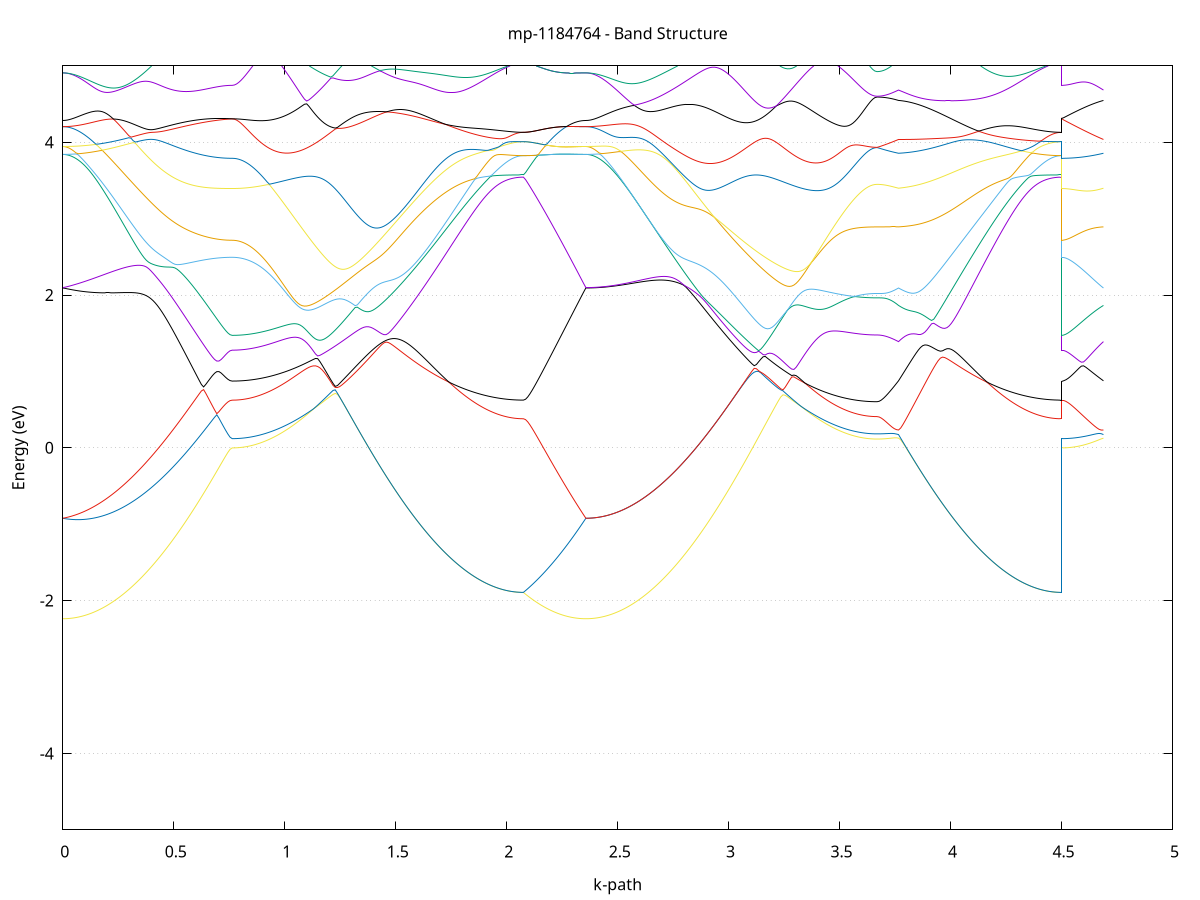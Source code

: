set title 'mp-1184764 - Band Structure'
set xlabel 'k-path'
set ylabel 'Energy (eV)'
set grid y
set yrange [-5:5]
set terminal png size 800,600
set output 'mp-1184764_bands_gnuplot.png'
plot '-' using 1:2 with lines notitle, '-' using 1:2 with lines notitle, '-' using 1:2 with lines notitle, '-' using 1:2 with lines notitle, '-' using 1:2 with lines notitle, '-' using 1:2 with lines notitle, '-' using 1:2 with lines notitle, '-' using 1:2 with lines notitle, '-' using 1:2 with lines notitle, '-' using 1:2 with lines notitle, '-' using 1:2 with lines notitle, '-' using 1:2 with lines notitle, '-' using 1:2 with lines notitle, '-' using 1:2 with lines notitle, '-' using 1:2 with lines notitle, '-' using 1:2 with lines notitle, '-' using 1:2 with lines notitle, '-' using 1:2 with lines notitle, '-' using 1:2 with lines notitle, '-' using 1:2 with lines notitle, '-' using 1:2 with lines notitle, '-' using 1:2 with lines notitle, '-' using 1:2 with lines notitle, '-' using 1:2 with lines notitle, '-' using 1:2 with lines notitle, '-' using 1:2 with lines notitle, '-' using 1:2 with lines notitle, '-' using 1:2 with lines notitle, '-' using 1:2 with lines notitle, '-' using 1:2 with lines notitle, '-' using 1:2 with lines notitle, '-' using 1:2 with lines notitle, '-' using 1:2 with lines notitle, '-' using 1:2 with lines notitle, '-' using 1:2 with lines notitle, '-' using 1:2 with lines notitle, '-' using 1:2 with lines notitle, '-' using 1:2 with lines notitle, '-' using 1:2 with lines notitle, '-' using 1:2 with lines notitle, '-' using 1:2 with lines notitle, '-' using 1:2 with lines notitle, '-' using 1:2 with lines notitle, '-' using 1:2 with lines notitle, '-' using 1:2 with lines notitle, '-' using 1:2 with lines notitle, '-' using 1:2 with lines notitle, '-' using 1:2 with lines notitle
0.000000 -32.180122
0.009913 -32.180122
0.019826 -32.180122
0.029739 -32.180122
0.039652 -32.180122
0.049565 -32.180122
0.059478 -32.180122
0.069392 -32.180122
0.079305 -32.180122
0.089218 -32.180022
0.099131 -32.180022
0.109044 -32.180022
0.118957 -32.180022
0.128870 -32.179922
0.138783 -32.179922
0.148696 -32.179922
0.158609 -32.179822
0.168522 -32.179822
0.178435 -32.179722
0.188348 -32.179722
0.198261 -32.179722
0.208174 -32.179622
0.218088 -32.179622
0.228001 -32.179522
0.237914 -32.179522
0.247827 -32.179422
0.257740 -32.179422
0.267653 -32.179322
0.277566 -32.179222
0.287479 -32.179222
0.297392 -32.179122
0.307305 -32.179122
0.317218 -32.179022
0.327131 -32.178922
0.337044 -32.178922
0.346957 -32.178822
0.356871 -32.178722
0.366784 -32.178722
0.376697 -32.178622
0.386610 -32.178522
0.396523 -32.178522
0.406436 -32.178422
0.416349 -32.178322
0.426262 -32.178322
0.436175 -32.178222
0.446088 -32.178122
0.456001 -32.178122
0.465914 -32.178022
0.475827 -32.177922
0.485740 -32.177922
0.495654 -32.177822
0.505567 -32.177722
0.515480 -32.177722
0.525393 -32.177622
0.535306 -32.177622
0.545219 -32.177522
0.555132 -32.177422
0.565045 -32.177422
0.574958 -32.177322
0.584871 -32.177322
0.594784 -32.177222
0.604697 -32.177222
0.614610 -32.177122
0.624523 -32.177122
0.634437 -32.177022
0.644350 -32.177022
0.654263 -32.177022
0.664176 -32.176922
0.674089 -32.176922
0.684002 -32.176922
0.693915 -32.176822
0.703828 -32.176822
0.713741 -32.176822
0.723654 -32.176822
0.733567 -32.176822
0.743480 -32.176722
0.753393 -32.176722
0.763306 -32.176722
0.763306 -32.176722
0.773183 -32.176722
0.783059 -32.176722
0.792935 -32.176722
0.802812 -32.176722
0.812688 -32.176722
0.822564 -32.176722
0.832441 -32.176722
0.842317 -32.176722
0.852193 -32.176722
0.862069 -32.176722
0.871946 -32.176722
0.881822 -32.176622
0.891698 -32.176622
0.901575 -32.176622
0.911451 -32.176622
0.921327 -32.176622
0.931204 -32.176622
0.941080 -32.176522
0.950956 -32.176522
0.960832 -32.176522
0.970709 -32.176522
0.980585 -32.176422
0.990461 -32.176422
1.000338 -32.176422
1.010214 -32.176422
1.020090 -32.176322
1.029967 -32.176322
1.039843 -32.176322
1.049719 -32.176322
1.059596 -32.176222
1.069472 -32.176222
1.079348 -32.176222
1.089224 -32.176222
1.099101 -32.176122
1.108977 -32.176122
1.118853 -32.176122
1.128730 -32.176122
1.138606 -32.176022
1.148482 -32.176022
1.158359 -32.176022
1.168235 -32.176022
1.178111 -32.175922
1.187987 -32.175922
1.197864 -32.175922
1.207740 -32.175922
1.217616 -32.175922
1.227493 -32.175922
1.227493 -32.175922
1.237468 -32.176022
1.247443 -32.176022
1.257418 -32.176022
1.267393 -32.176022
1.277368 -32.176122
1.287343 -32.176122
1.297318 -32.176122
1.307293 -32.176122
1.317268 -32.176222
1.327243 -32.176222
1.337218 -32.176222
1.347193 -32.176322
1.357168 -32.176322
1.367143 -32.176322
1.377118 -32.176422
1.387093 -32.176422
1.397068 -32.176422
1.407043 -32.176522
1.417018 -32.176522
1.426993 -32.176622
1.436968 -32.176622
1.446943 -32.176622
1.456918 -32.176722
1.466893 -32.176722
1.476868 -32.176822
1.486843 -32.176822
1.496818 -32.176922
1.506793 -32.176922
1.516768 -32.177022
1.526743 -32.177022
1.536718 -32.177122
1.546693 -32.177122
1.556668 -32.177222
1.566643 -32.177222
1.576618 -32.177322
1.586593 -32.177322
1.596568 -32.177422
1.606543 -32.177422
1.616518 -32.177522
1.626493 -32.177622
1.636468 -32.177622
1.646443 -32.177722
1.656418 -32.177722
1.666393 -32.177822
1.676368 -32.177822
1.686343 -32.177922
1.696318 -32.177922
1.706293 -32.178022
1.716268 -32.178022
1.726243 -32.178122
1.736218 -32.178222
1.746193 -32.178222
1.756168 -32.178322
1.766143 -32.178322
1.776118 -32.178422
1.786093 -32.178422
1.796068 -32.178522
1.806043 -32.178522
1.816018 -32.178522
1.825993 -32.178622
1.835968 -32.178622
1.845943 -32.178722
1.855918 -32.178722
1.865893 -32.178822
1.875868 -32.178822
1.885843 -32.178822
1.895818 -32.178922
1.905793 -32.178922
1.915768 -32.178922
1.925743 -32.179022
1.935718 -32.179022
1.945693 -32.179022
1.955668 -32.179022
1.965643 -32.179122
1.975618 -32.179122
1.985593 -32.179122
1.995568 -32.179122
2.005543 -32.179122
2.015518 -32.179222
2.025493 -32.179222
2.035468 -32.179222
2.045443 -32.179222
2.055418 -32.179222
2.065393 -32.179222
2.075368 -32.179222
2.075368 -32.179222
2.085073 -32.179222
2.094778 -32.179222
2.104483 -32.179322
2.114188 -32.179322
2.123894 -32.179422
2.133599 -32.179422
2.143304 -32.179522
2.153009 -32.179522
2.162714 -32.179622
2.172419 -32.179622
2.182124 -32.179722
2.191829 -32.179722
2.201534 -32.179822
2.211239 -32.179822
2.220945 -32.179922
2.230650 -32.179922
2.240355 -32.179922
2.250060 -32.180022
2.259765 -32.180022
2.269470 -32.180022
2.279175 -32.180022
2.288880 -32.180122
2.298585 -32.180122
2.308290 -32.180122
2.317996 -32.180122
2.327701 -32.180122
2.337406 -32.180122
2.347111 -32.180122
2.356816 -32.180122
2.356816 -32.180122
2.366795 -32.180122
2.376774 -32.180122
2.386753 -32.180122
2.396732 -32.180122
2.406711 -32.180122
2.416690 -32.180122
2.426668 -32.180122
2.436647 -32.180122
2.446626 -32.180022
2.456605 -32.180022
2.466584 -32.180022
2.476563 -32.180022
2.486542 -32.179922
2.496521 -32.179922
2.506500 -32.179922
2.516479 -32.179822
2.526458 -32.179822
2.536437 -32.179722
2.546415 -32.179722
2.556394 -32.179722
2.566373 -32.179622
2.576352 -32.179622
2.586331 -32.179522
2.596310 -32.179522
2.606289 -32.179422
2.616268 -32.179322
2.626247 -32.179322
2.636226 -32.179222
2.646205 -32.179222
2.656184 -32.179122
2.666163 -32.179122
2.676141 -32.179022
2.686120 -32.178922
2.696099 -32.178922
2.706078 -32.178822
2.716057 -32.178722
2.726036 -32.178722
2.736015 -32.178622
2.745994 -32.178522
2.755973 -32.178522
2.765952 -32.178422
2.775931 -32.178322
2.785910 -32.178222
2.795889 -32.178222
2.805867 -32.178122
2.815846 -32.178022
2.825825 -32.178022
2.835804 -32.177922
2.845783 -32.177822
2.855762 -32.177822
2.865741 -32.177722
2.875720 -32.177622
2.885699 -32.177522
2.895678 -32.177522
2.905657 -32.177422
2.915636 -32.177322
2.925614 -32.177322
2.935593 -32.177222
2.945572 -32.177122
2.955551 -32.177122
2.965530 -32.177022
2.975509 -32.177022
2.985488 -32.176922
2.995467 -32.176822
3.005446 -32.176822
3.015425 -32.176722
3.025404 -32.176722
3.035383 -32.176622
3.045362 -32.176622
3.055340 -32.176522
3.065319 -32.176522
3.075298 -32.176422
3.085277 -32.176422
3.095256 -32.176322
3.105235 -32.176322
3.115214 -32.176222
3.125193 -32.176222
3.135172 -32.176222
3.145151 -32.176122
3.155130 -32.176122
3.165109 -32.176122
3.175087 -32.176022
3.185066 -32.176022
3.195045 -32.176022
3.205024 -32.176022
3.215003 -32.175922
3.224982 -32.175922
3.234961 -32.175922
3.244940 -32.175922
3.244940 -32.175922
3.254799 -32.175922
3.264658 -32.176022
3.274517 -32.176022
3.284376 -32.176022
3.294235 -32.176022
3.304094 -32.176022
3.313953 -32.176022
3.323812 -32.176122
3.333671 -32.176122
3.343530 -32.176122
3.353389 -32.176122
3.363248 -32.176122
3.373107 -32.176222
3.382966 -32.176222
3.392825 -32.176222
3.402684 -32.176222
3.412543 -32.176222
3.422402 -32.176322
3.432261 -32.176322
3.442120 -32.176322
3.451979 -32.176322
3.461838 -32.176322
3.471697 -32.176322
3.481556 -32.176422
3.491415 -32.176422
3.501274 -32.176422
3.511133 -32.176422
3.520992 -32.176422
3.530851 -32.176422
3.540710 -32.176422
3.550569 -32.176522
3.560428 -32.176522
3.570287 -32.176522
3.580146 -32.176522
3.590006 -32.176522
3.599865 -32.176522
3.609724 -32.176522
3.619583 -32.176522
3.629442 -32.176522
3.639301 -32.176522
3.649160 -32.176522
3.659019 -32.176522
3.668878 -32.176522
3.668878 -32.176522
3.678543 -32.176522
3.688208 -32.176522
3.697873 -32.176522
3.707538 -32.176522
3.717203 -32.176522
3.726868 -32.176522
3.736533 -32.176622
3.746198 -32.176622
3.755864 -32.176622
3.765529 -32.176622
3.765529 -32.176622
3.775451 -32.176622
3.785374 -32.176622
3.795297 -32.176622
3.805220 -32.176622
3.815142 -32.176622
3.825065 -32.176722
3.834988 -32.176722
3.844910 -32.176722
3.854833 -32.176722
3.864756 -32.176822
3.874679 -32.176822
3.884601 -32.176822
3.894524 -32.176922
3.904447 -32.176922
3.914370 -32.176922
3.924292 -32.177022
3.934215 -32.177022
3.944138 -32.177122
3.954060 -32.177122
3.963983 -32.177122
3.973906 -32.177222
3.983829 -32.177222
3.993751 -32.177322
4.003674 -32.177322
4.013597 -32.177422
4.023519 -32.177422
4.033442 -32.177522
4.043365 -32.177522
4.053288 -32.177622
4.063210 -32.177622
4.073133 -32.177722
4.083056 -32.177722
4.092979 -32.177822
4.102901 -32.177922
4.112824 -32.177922
4.122747 -32.178022
4.132669 -32.178022
4.142592 -32.178122
4.152515 -32.178122
4.162438 -32.178222
4.172360 -32.178222
4.182283 -32.178322
4.192206 -32.178322
4.202129 -32.178422
4.212051 -32.178422
4.221974 -32.178522
4.231897 -32.178522
4.241819 -32.178622
4.251742 -32.178622
4.261665 -32.178622
4.271588 -32.178722
4.281510 -32.178722
4.291433 -32.178822
4.301356 -32.178822
4.311278 -32.178822
4.321201 -32.178922
4.331124 -32.178922
4.341047 -32.178922
4.350969 -32.179022
4.360892 -32.179022
4.370815 -32.179022
4.380738 -32.179022
4.390660 -32.179122
4.400583 -32.179122
4.410506 -32.179122
4.420428 -32.179122
4.430351 -32.179122
4.440274 -32.179222
4.450197 -32.179222
4.460119 -32.179222
4.470042 -32.179222
4.479965 -32.179222
4.489887 -32.179222
4.499810 -32.179222
4.499810 -32.176722
4.509761 -32.176722
4.519712 -32.176722
4.529663 -32.176722
4.539613 -32.176722
4.549564 -32.176722
4.559515 -32.176722
4.569466 -32.176722
4.579417 -32.176722
4.589368 -32.176722
4.599318 -32.176722
4.609269 -32.176722
4.619220 -32.176722
4.629171 -32.176722
4.639122 -32.176722
4.649072 -32.176622
4.659023 -32.176622
4.668974 -32.176622
4.678925 -32.176622
4.688876 -32.176622
e
0.000000 -32.176922
0.009913 -32.176922
0.019826 -32.176922
0.029739 -32.176922
0.039652 -32.176922
0.049565 -32.176922
0.059478 -32.176922
0.069392 -32.176922
0.079305 -32.176922
0.089218 -32.176922
0.099131 -32.176922
0.109044 -32.176922
0.118957 -32.176922
0.128870 -32.176822
0.138783 -32.176822
0.148696 -32.176822
0.158609 -32.176822
0.168522 -32.176822
0.178435 -32.176822
0.188348 -32.176822
0.198261 -32.176722
0.208174 -32.176722
0.218088 -32.176722
0.228001 -32.176722
0.237914 -32.176722
0.247827 -32.176722
0.257740 -32.176622
0.267653 -32.176622
0.277566 -32.176622
0.287479 -32.176622
0.297392 -32.176522
0.307305 -32.176522
0.317218 -32.176522
0.327131 -32.176522
0.337044 -32.176522
0.346957 -32.176422
0.356871 -32.176422
0.366784 -32.176422
0.376697 -32.176422
0.386610 -32.176322
0.396523 -32.176322
0.406436 -32.176322
0.416349 -32.176322
0.426262 -32.176222
0.436175 -32.176222
0.446088 -32.176222
0.456001 -32.176222
0.465914 -32.176122
0.475827 -32.176122
0.485740 -32.176122
0.495654 -32.176122
0.505567 -32.176022
0.515480 -32.176022
0.525393 -32.176022
0.535306 -32.176022
0.545219 -32.176022
0.555132 -32.175922
0.565045 -32.175922
0.574958 -32.175922
0.584871 -32.175922
0.594784 -32.175922
0.604697 -32.175922
0.614610 -32.175922
0.624523 -32.175822
0.634437 -32.175822
0.644350 -32.175822
0.654263 -32.175822
0.664176 -32.175822
0.674089 -32.175822
0.684002 -32.175822
0.693915 -32.175822
0.703828 -32.175822
0.713741 -32.175822
0.723654 -32.175822
0.733567 -32.175822
0.743480 -32.175822
0.753393 -32.175822
0.763306 -32.175822
0.763306 -32.175822
0.773183 -32.175822
0.783059 -32.175822
0.792935 -32.175822
0.802812 -32.175822
0.812688 -32.175822
0.822564 -32.175822
0.832441 -32.175822
0.842317 -32.175822
0.852193 -32.175822
0.862069 -32.175822
0.871946 -32.175822
0.881822 -32.175822
0.891698 -32.175822
0.901575 -32.175822
0.911451 -32.175822
0.921327 -32.175822
0.931204 -32.175822
0.941080 -32.175822
0.950956 -32.175822
0.960832 -32.175822
0.970709 -32.175822
0.980585 -32.175822
0.990461 -32.175822
1.000338 -32.175822
1.010214 -32.175822
1.020090 -32.175822
1.029967 -32.175822
1.039843 -32.175822
1.049719 -32.175822
1.059596 -32.175822
1.069472 -32.175822
1.079348 -32.175822
1.089224 -32.175822
1.099101 -32.175822
1.108977 -32.175822
1.118853 -32.175822
1.128730 -32.175822
1.138606 -32.175822
1.148482 -32.175822
1.158359 -32.175822
1.168235 -32.175922
1.178111 -32.175922
1.187987 -32.175922
1.197864 -32.175922
1.207740 -32.175922
1.217616 -32.175922
1.227493 -32.175922
1.227493 -32.175922
1.237468 -32.175922
1.247443 -32.175922
1.257418 -32.175922
1.267393 -32.175922
1.277368 -32.175922
1.287343 -32.175922
1.297318 -32.175922
1.307293 -32.175922
1.317268 -32.175922
1.327243 -32.175922
1.337218 -32.175922
1.347193 -32.175922
1.357168 -32.176022
1.367143 -32.176022
1.377118 -32.176022
1.387093 -32.176022
1.397068 -32.176122
1.407043 -32.176122
1.417018 -32.176122
1.426993 -32.176222
1.436968 -32.176222
1.446943 -32.176322
1.456918 -32.176322
1.466893 -32.176322
1.476868 -32.176422
1.486843 -32.176422
1.496818 -32.176522
1.506793 -32.176522
1.516768 -32.176622
1.526743 -32.176622
1.536718 -32.176722
1.546693 -32.176722
1.556668 -32.176822
1.566643 -32.176822
1.576618 -32.176922
1.586593 -32.176922
1.596568 -32.177022
1.606543 -32.177022
1.616518 -32.177122
1.626493 -32.177122
1.636468 -32.177222
1.646443 -32.177222
1.656418 -32.177322
1.666393 -32.177322
1.676368 -32.177422
1.686343 -32.177522
1.696318 -32.177522
1.706293 -32.177622
1.716268 -32.177622
1.726243 -32.177722
1.736218 -32.177722
1.746193 -32.177822
1.756168 -32.177822
1.766143 -32.177922
1.776118 -32.177922
1.786093 -32.178022
1.796068 -32.178022
1.806043 -32.178122
1.816018 -32.178122
1.825993 -32.178222
1.835968 -32.178222
1.845943 -32.178222
1.855918 -32.178322
1.865893 -32.178322
1.875868 -32.178422
1.885843 -32.178422
1.895818 -32.178422
1.905793 -32.178522
1.915768 -32.178522
1.925743 -32.178522
1.935718 -32.178622
1.945693 -32.178622
1.955668 -32.178622
1.965643 -32.178622
1.975618 -32.178722
1.985593 -32.178722
1.995568 -32.178722
2.005543 -32.178722
2.015518 -32.178722
2.025493 -32.178722
2.035468 -32.178722
2.045443 -32.178722
2.055418 -32.178722
2.065393 -32.178822
2.075368 -32.178822
2.075368 -32.178822
2.085073 -32.178722
2.094778 -32.178722
2.104483 -32.178722
2.114188 -32.178622
2.123894 -32.178522
2.133599 -32.178522
2.143304 -32.178422
2.153009 -32.178322
2.162714 -32.178222
2.172419 -32.178222
2.182124 -32.178122
2.191829 -32.178022
2.201534 -32.177922
2.211239 -32.177922
2.220945 -32.177822
2.230650 -32.177722
2.240355 -32.177622
2.250060 -32.177522
2.259765 -32.177522
2.269470 -32.177422
2.279175 -32.177322
2.288880 -32.177222
2.298585 -32.177222
2.308290 -32.177122
2.317996 -32.177022
2.327701 -32.177022
2.337406 -32.177022
2.347111 -32.176922
2.356816 -32.176922
2.356816 -32.176922
2.366795 -32.176922
2.376774 -32.176922
2.386753 -32.176922
2.396732 -32.176922
2.406711 -32.176922
2.416690 -32.176922
2.426668 -32.176922
2.436647 -32.176922
2.446626 -32.176922
2.456605 -32.176922
2.466584 -32.176822
2.476563 -32.176822
2.486542 -32.176822
2.496521 -32.176822
2.506500 -32.176822
2.516479 -32.176822
2.526458 -32.176722
2.536437 -32.176722
2.546415 -32.176722
2.556394 -32.176722
2.566373 -32.176722
2.576352 -32.176622
2.586331 -32.176622
2.596310 -32.176622
2.606289 -32.176622
2.616268 -32.176622
2.626247 -32.176522
2.636226 -32.176522
2.646205 -32.176522
2.656184 -32.176522
2.666163 -32.176422
2.676141 -32.176422
2.686120 -32.176422
2.696099 -32.176322
2.706078 -32.176322
2.716057 -32.176322
2.726036 -32.176322
2.736015 -32.176222
2.745994 -32.176222
2.755973 -32.176222
2.765952 -32.176222
2.775931 -32.176122
2.785910 -32.176122
2.795889 -32.176122
2.805867 -32.176122
2.815846 -32.176022
2.825825 -32.176022
2.835804 -32.176022
2.845783 -32.176022
2.855762 -32.176022
2.865741 -32.175922
2.875720 -32.175922
2.885699 -32.175922
2.895678 -32.175922
2.905657 -32.175922
2.915636 -32.175922
2.925614 -32.175822
2.935593 -32.175822
2.945572 -32.175822
2.955551 -32.175822
2.965530 -32.175822
2.975509 -32.175822
2.985488 -32.175822
2.995467 -32.175822
3.005446 -32.175822
3.015425 -32.175822
3.025404 -32.175822
3.035383 -32.175822
3.045362 -32.175822
3.055340 -32.175822
3.065319 -32.175822
3.075298 -32.175822
3.085277 -32.175822
3.095256 -32.175822
3.105235 -32.175822
3.115214 -32.175822
3.125193 -32.175822
3.135172 -32.175822
3.145151 -32.175822
3.155130 -32.175822
3.165109 -32.175822
3.175087 -32.175822
3.185066 -32.175822
3.195045 -32.175922
3.205024 -32.175922
3.215003 -32.175922
3.224982 -32.175922
3.234961 -32.175922
3.244940 -32.175922
3.244940 -32.175922
3.254799 -32.175922
3.264658 -32.175922
3.274517 -32.175922
3.284376 -32.175922
3.294235 -32.175922
3.304094 -32.175922
3.313953 -32.175922
3.323812 -32.175922
3.333671 -32.175922
3.343530 -32.175922
3.353389 -32.175922
3.363248 -32.175922
3.373107 -32.175922
3.382966 -32.175922
3.392825 -32.175922
3.402684 -32.175922
3.412543 -32.175922
3.422402 -32.175922
3.432261 -32.176022
3.442120 -32.176022
3.451979 -32.176022
3.461838 -32.176022
3.471697 -32.176022
3.481556 -32.176022
3.491415 -32.176022
3.501274 -32.176022
3.511133 -32.176122
3.520992 -32.176122
3.530851 -32.176122
3.540710 -32.176122
3.550569 -32.176122
3.560428 -32.176122
3.570287 -32.176122
3.580146 -32.176122
3.590006 -32.176122
3.599865 -32.176122
3.609724 -32.176122
3.619583 -32.176122
3.629442 -32.176122
3.639301 -32.176122
3.649160 -32.176222
3.659019 -32.176222
3.668878 -32.176222
3.668878 -32.176222
3.678543 -32.176222
3.688208 -32.176122
3.697873 -32.176122
3.707538 -32.176122
3.717203 -32.176122
3.726868 -32.176122
3.736533 -32.176122
3.746198 -32.176122
3.755864 -32.176122
3.765529 -32.176122
3.765529 -32.176122
3.775451 -32.176122
3.785374 -32.176122
3.795297 -32.176122
3.805220 -32.176122
3.815142 -32.176222
3.825065 -32.176222
3.834988 -32.176222
3.844910 -32.176222
3.854833 -32.176322
3.864756 -32.176322
3.874679 -32.176322
3.884601 -32.176422
3.894524 -32.176422
3.904447 -32.176422
3.914370 -32.176522
3.924292 -32.176522
3.934215 -32.176622
3.944138 -32.176622
3.954060 -32.176722
3.963983 -32.176722
3.973906 -32.176722
3.983829 -32.176822
3.993751 -32.176822
4.003674 -32.176922
4.013597 -32.176922
4.023519 -32.177022
4.033442 -32.177022
4.043365 -32.177122
4.053288 -32.177222
4.063210 -32.177222
4.073133 -32.177322
4.083056 -32.177322
4.092979 -32.177422
4.102901 -32.177422
4.112824 -32.177522
4.122747 -32.177522
4.132669 -32.177622
4.142592 -32.177622
4.152515 -32.177722
4.162438 -32.177722
4.172360 -32.177822
4.182283 -32.177822
4.192206 -32.177922
4.202129 -32.177922
4.212051 -32.178022
4.221974 -32.178022
4.231897 -32.178122
4.241819 -32.178122
4.251742 -32.178222
4.261665 -32.178222
4.271588 -32.178222
4.281510 -32.178322
4.291433 -32.178322
4.301356 -32.178422
4.311278 -32.178422
4.321201 -32.178422
4.331124 -32.178522
4.341047 -32.178522
4.350969 -32.178522
4.360892 -32.178622
4.370815 -32.178622
4.380738 -32.178622
4.390660 -32.178622
4.400583 -32.178722
4.410506 -32.178722
4.420428 -32.178722
4.430351 -32.178722
4.440274 -32.178722
4.450197 -32.178722
4.460119 -32.178722
4.470042 -32.178722
4.479965 -32.178722
4.489887 -32.178822
4.499810 -32.178822
4.499810 -32.175822
4.509761 -32.175822
4.519712 -32.175822
4.529663 -32.175822
4.539613 -32.175822
4.549564 -32.175822
4.559515 -32.175822
4.569466 -32.175822
4.579417 -32.175822
4.589368 -32.175922
4.599318 -32.175922
4.609269 -32.175922
4.619220 -32.175922
4.629171 -32.175922
4.639122 -32.176022
4.649072 -32.176022
4.659023 -32.176022
4.668974 -32.176022
4.678925 -32.176022
4.688876 -32.176122
e
0.000000 -32.176422
0.009913 -32.176422
0.019826 -32.176422
0.029739 -32.176422
0.039652 -32.176422
0.049565 -32.176422
0.059478 -32.176422
0.069392 -32.176322
0.079305 -32.176322
0.089218 -32.176322
0.099131 -32.176322
0.109044 -32.176322
0.118957 -32.176322
0.128870 -32.176322
0.138783 -32.176222
0.148696 -32.176222
0.158609 -32.176222
0.168522 -32.176222
0.178435 -32.176222
0.188348 -32.176122
0.198261 -32.176122
0.208174 -32.176122
0.218088 -32.176122
0.228001 -32.176022
0.237914 -32.176022
0.247827 -32.176022
0.257740 -32.176022
0.267653 -32.175922
0.277566 -32.175922
0.287479 -32.175922
0.297392 -32.175922
0.307305 -32.175822
0.317218 -32.175822
0.327131 -32.175822
0.337044 -32.175822
0.346957 -32.175722
0.356871 -32.175722
0.366784 -32.175722
0.376697 -32.175622
0.386610 -32.175622
0.396523 -32.175622
0.406436 -32.175622
0.416349 -32.175522
0.426262 -32.175522
0.436175 -32.175522
0.446088 -32.175522
0.456001 -32.175522
0.465914 -32.175422
0.475827 -32.175422
0.485740 -32.175422
0.495654 -32.175422
0.505567 -32.175422
0.515480 -32.175322
0.525393 -32.175322
0.535306 -32.175322
0.545219 -32.175322
0.555132 -32.175322
0.565045 -32.175322
0.574958 -32.175322
0.584871 -32.175322
0.594784 -32.175322
0.604697 -32.175222
0.614610 -32.175222
0.624523 -32.175222
0.634437 -32.175222
0.644350 -32.175222
0.654263 -32.175222
0.664176 -32.175222
0.674089 -32.175222
0.684002 -32.175222
0.693915 -32.175222
0.703828 -32.175222
0.713741 -32.175222
0.723654 -32.175222
0.733567 -32.175222
0.743480 -32.175222
0.753393 -32.175222
0.763306 -32.175222
0.763306 -32.175222
0.773183 -32.175222
0.783059 -32.175222
0.792935 -32.175222
0.802812 -32.175222
0.812688 -32.175222
0.822564 -32.175222
0.832441 -32.175222
0.842317 -32.175222
0.852193 -32.175222
0.862069 -32.175222
0.871946 -32.175222
0.881822 -32.175222
0.891698 -32.175222
0.901575 -32.175222
0.911451 -32.175222
0.921327 -32.175222
0.931204 -32.175222
0.941080 -32.175222
0.950956 -32.175222
0.960832 -32.175222
0.970709 -32.175222
0.980585 -32.175222
0.990461 -32.175222
1.000338 -32.175222
1.010214 -32.175222
1.020090 -32.175222
1.029967 -32.175222
1.039843 -32.175222
1.049719 -32.175222
1.059596 -32.175222
1.069472 -32.175222
1.079348 -32.175222
1.089224 -32.175222
1.099101 -32.175222
1.108977 -32.175222
1.118853 -32.175222
1.128730 -32.175222
1.138606 -32.175222
1.148482 -32.175222
1.158359 -32.175222
1.168235 -32.175222
1.178111 -32.175222
1.187987 -32.175222
1.197864 -32.175222
1.207740 -32.175222
1.217616 -32.175222
1.227493 -32.175222
1.227493 -32.175222
1.237468 -32.175222
1.247443 -32.175222
1.257418 -32.175222
1.267393 -32.175222
1.277368 -32.175122
1.287343 -32.175122
1.297318 -32.175122
1.307293 -32.175122
1.317268 -32.175122
1.327243 -32.175122
1.337218 -32.175122
1.347193 -32.175122
1.357168 -32.175122
1.367143 -32.175122
1.377118 -32.175122
1.387093 -32.175022
1.397068 -32.175022
1.407043 -32.175022
1.417018 -32.175022
1.426993 -32.175022
1.436968 -32.175022
1.446943 -32.175022
1.456918 -32.175022
1.466893 -32.175022
1.476868 -32.175022
1.486843 -32.175022
1.496818 -32.175022
1.506793 -32.175022
1.516768 -32.175022
1.526743 -32.175022
1.536718 -32.175022
1.546693 -32.175022
1.556668 -32.175022
1.566643 -32.175022
1.576618 -32.175022
1.586593 -32.175022
1.596568 -32.175022
1.606543 -32.175022
1.616518 -32.175022
1.626493 -32.175022
1.636468 -32.175022
1.646443 -32.175022
1.656418 -32.175022
1.666393 -32.175122
1.676368 -32.175122
1.686343 -32.175122
1.696318 -32.175122
1.706293 -32.175122
1.716268 -32.175122
1.726243 -32.175122
1.736218 -32.175122
1.746193 -32.175222
1.756168 -32.175222
1.766143 -32.175222
1.776118 -32.175222
1.786093 -32.175222
1.796068 -32.175222
1.806043 -32.175222
1.816018 -32.175322
1.825993 -32.175322
1.835968 -32.175322
1.845943 -32.175322
1.855918 -32.175322
1.865893 -32.175322
1.875868 -32.175322
1.885843 -32.175322
1.895818 -32.175422
1.905793 -32.175422
1.915768 -32.175422
1.925743 -32.175422
1.935718 -32.175422
1.945693 -32.175422
1.955668 -32.175422
1.965643 -32.175422
1.975618 -32.175422
1.985593 -32.175422
1.995568 -32.175522
2.005543 -32.175522
2.015518 -32.175522
2.025493 -32.175522
2.035468 -32.175522
2.045443 -32.175522
2.055418 -32.175522
2.065393 -32.175522
2.075368 -32.175522
2.075368 -32.175522
2.085073 -32.175522
2.094778 -32.175522
2.104483 -32.175522
2.114188 -32.175522
2.123894 -32.175522
2.133599 -32.175522
2.143304 -32.175522
2.153009 -32.175622
2.162714 -32.175622
2.172419 -32.175622
2.182124 -32.175622
2.191829 -32.175722
2.201534 -32.175722
2.211239 -32.175822
2.220945 -32.175822
2.230650 -32.175822
2.240355 -32.175922
2.250060 -32.175922
2.259765 -32.176022
2.269470 -32.176022
2.279175 -32.176122
2.288880 -32.176122
2.298585 -32.176222
2.308290 -32.176222
2.317996 -32.176322
2.327701 -32.176322
2.337406 -32.176322
2.347111 -32.176422
2.356816 -32.176422
2.356816 -32.176422
2.366795 -32.176422
2.376774 -32.176422
2.386753 -32.176422
2.396732 -32.176422
2.406711 -32.176422
2.416690 -32.176422
2.426668 -32.176322
2.436647 -32.176322
2.446626 -32.176322
2.456605 -32.176322
2.466584 -32.176322
2.476563 -32.176322
2.486542 -32.176322
2.496521 -32.176322
2.506500 -32.176222
2.516479 -32.176222
2.526458 -32.176222
2.536437 -32.176222
2.546415 -32.176222
2.556394 -32.176222
2.566373 -32.176122
2.576352 -32.176122
2.586331 -32.176122
2.596310 -32.176122
2.606289 -32.176022
2.616268 -32.176022
2.626247 -32.176022
2.636226 -32.176022
2.646205 -32.175922
2.656184 -32.175922
2.666163 -32.175922
2.676141 -32.175922
2.686120 -32.175822
2.696099 -32.175822
2.706078 -32.175822
2.716057 -32.175822
2.726036 -32.175722
2.736015 -32.175722
2.745994 -32.175722
2.755973 -32.175722
2.765952 -32.175622
2.775931 -32.175622
2.785910 -32.175622
2.795889 -32.175622
2.805867 -32.175522
2.815846 -32.175522
2.825825 -32.175522
2.835804 -32.175522
2.845783 -32.175422
2.855762 -32.175422
2.865741 -32.175422
2.875720 -32.175422
2.885699 -32.175422
2.895678 -32.175322
2.905657 -32.175322
2.915636 -32.175322
2.925614 -32.175322
2.935593 -32.175322
2.945572 -32.175322
2.955551 -32.175222
2.965530 -32.175222
2.975509 -32.175222
2.985488 -32.175222
2.995467 -32.175222
3.005446 -32.175222
3.015425 -32.175222
3.025404 -32.175222
3.035383 -32.175222
3.045362 -32.175222
3.055340 -32.175222
3.065319 -32.175222
3.075298 -32.175222
3.085277 -32.175222
3.095256 -32.175222
3.105235 -32.175222
3.115214 -32.175222
3.125193 -32.175222
3.135172 -32.175222
3.145151 -32.175222
3.155130 -32.175222
3.165109 -32.175222
3.175087 -32.175222
3.185066 -32.175222
3.195045 -32.175222
3.205024 -32.175222
3.215003 -32.175222
3.224982 -32.175222
3.234961 -32.175222
3.244940 -32.175222
3.244940 -32.175222
3.254799 -32.175222
3.264658 -32.175222
3.274517 -32.175222
3.284376 -32.175222
3.294235 -32.175222
3.304094 -32.175222
3.313953 -32.175122
3.323812 -32.175122
3.333671 -32.175122
3.343530 -32.175122
3.353389 -32.175122
3.363248 -32.175122
3.373107 -32.175122
3.382966 -32.175122
3.392825 -32.175122
3.402684 -32.175122
3.412543 -32.175122
3.422402 -32.175122
3.432261 -32.175122
3.442120 -32.175122
3.451979 -32.175122
3.461838 -32.175122
3.471697 -32.175122
3.481556 -32.175122
3.491415 -32.175122
3.501274 -32.175022
3.511133 -32.175022
3.520992 -32.175022
3.530851 -32.175022
3.540710 -32.175022
3.550569 -32.175022
3.560428 -32.175022
3.570287 -32.175022
3.580146 -32.175022
3.590006 -32.175022
3.599865 -32.175022
3.609724 -32.175022
3.619583 -32.175022
3.629442 -32.175022
3.639301 -32.175022
3.649160 -32.175022
3.659019 -32.175022
3.668878 -32.175022
3.668878 -32.175022
3.678543 -32.175022
3.688208 -32.175022
3.697873 -32.175022
3.707538 -32.175022
3.717203 -32.175022
3.726868 -32.175022
3.736533 -32.175022
3.746198 -32.175022
3.755864 -32.175022
3.765529 -32.175022
3.765529 -32.175022
3.775451 -32.175022
3.785374 -32.175022
3.795297 -32.175022
3.805220 -32.175022
3.815142 -32.175022
3.825065 -32.175022
3.834988 -32.175022
3.844910 -32.175022
3.854833 -32.175022
3.864756 -32.175022
3.874679 -32.175022
3.884601 -32.175022
3.894524 -32.175022
3.904447 -32.175022
3.914370 -32.175022
3.924292 -32.175022
3.934215 -32.175022
3.944138 -32.175022
3.954060 -32.175022
3.963983 -32.175022
3.973906 -32.175022
3.983829 -32.175022
3.993751 -32.175022
4.003674 -32.175022
4.013597 -32.175022
4.023519 -32.175022
4.033442 -32.175022
4.043365 -32.175022
4.053288 -32.175022
4.063210 -32.175022
4.073133 -32.175022
4.083056 -32.175122
4.092979 -32.175122
4.102901 -32.175122
4.112824 -32.175122
4.122747 -32.175122
4.132669 -32.175122
4.142592 -32.175122
4.152515 -32.175122
4.162438 -32.175122
4.172360 -32.175222
4.182283 -32.175222
4.192206 -32.175222
4.202129 -32.175222
4.212051 -32.175222
4.221974 -32.175222
4.231897 -32.175222
4.241819 -32.175322
4.251742 -32.175322
4.261665 -32.175322
4.271588 -32.175322
4.281510 -32.175322
4.291433 -32.175322
4.301356 -32.175322
4.311278 -32.175322
4.321201 -32.175422
4.331124 -32.175422
4.341047 -32.175422
4.350969 -32.175422
4.360892 -32.175422
4.370815 -32.175422
4.380738 -32.175422
4.390660 -32.175422
4.400583 -32.175422
4.410506 -32.175422
4.420428 -32.175522
4.430351 -32.175522
4.440274 -32.175522
4.450197 -32.175522
4.460119 -32.175522
4.470042 -32.175522
4.479965 -32.175522
4.489887 -32.175522
4.499810 -32.175522
4.499810 -32.175222
4.509761 -32.175222
4.519712 -32.175222
4.529663 -32.175222
4.539613 -32.175222
4.549564 -32.175222
4.559515 -32.175222
4.569466 -32.175222
4.579417 -32.175122
4.589368 -32.175122
4.599318 -32.175122
4.609269 -32.175122
4.619220 -32.175122
4.629171 -32.175122
4.639122 -32.175122
4.649072 -32.175122
4.659023 -32.175122
4.668974 -32.175122
4.678925 -32.175122
4.688876 -32.175022
e
0.000000 -15.725822
0.009913 -15.725822
0.019826 -15.725822
0.029739 -15.725922
0.039652 -15.726022
0.049565 -15.726122
0.059478 -15.726222
0.069392 -15.726322
0.079305 -15.726422
0.089218 -15.726522
0.099131 -15.726522
0.109044 -15.726622
0.118957 -15.726722
0.128870 -15.726722
0.138783 -15.726822
0.148696 -15.726822
0.158609 -15.726822
0.168522 -15.726822
0.178435 -15.726922
0.188348 -15.726922
0.198261 -15.726822
0.208174 -15.726822
0.218088 -15.726822
0.228001 -15.726822
0.237914 -15.726822
0.247827 -15.726722
0.257740 -15.726722
0.267653 -15.726622
0.277566 -15.726622
0.287479 -15.726522
0.297392 -15.726522
0.307305 -15.726422
0.317218 -15.726422
0.327131 -15.726322
0.337044 -15.726222
0.346957 -15.726222
0.356871 -15.726122
0.366784 -15.726122
0.376697 -15.726022
0.386610 -15.726022
0.396523 -15.726022
0.406436 -15.725922
0.416349 -15.725922
0.426262 -15.726022
0.436175 -15.726022
0.446088 -15.726122
0.456001 -15.726222
0.465914 -15.726422
0.475827 -15.726622
0.485740 -15.726922
0.495654 -15.727122
0.505567 -15.727522
0.515480 -15.727822
0.525393 -15.728122
0.535306 -15.728522
0.545219 -15.728922
0.555132 -15.729222
0.565045 -15.729622
0.574958 -15.730022
0.584871 -15.730322
0.594784 -15.730722
0.604697 -15.731022
0.614610 -15.731322
0.624523 -15.731722
0.634437 -15.732022
0.644350 -15.732222
0.654263 -15.732522
0.664176 -15.732822
0.674089 -15.733022
0.684002 -15.733222
0.693915 -15.733422
0.703828 -15.733522
0.713741 -15.733722
0.723654 -15.733822
0.733567 -15.733922
0.743480 -15.733922
0.753393 -15.734022
0.763306 -15.734022
0.763306 -15.734022
0.773183 -15.734022
0.783059 -15.734022
0.792935 -15.733922
0.802812 -15.733922
0.812688 -15.733822
0.822564 -15.733722
0.832441 -15.733622
0.842317 -15.733522
0.852193 -15.733322
0.862069 -15.733222
0.871946 -15.733022
0.881822 -15.732822
0.891698 -15.732622
0.901575 -15.732422
0.911451 -15.732222
0.921327 -15.731922
0.931204 -15.731722
0.941080 -15.731422
0.950956 -15.731122
0.960832 -15.730822
0.970709 -15.730522
0.980585 -15.730222
0.990461 -15.729922
1.000338 -15.729622
1.010214 -15.729222
1.020090 -15.728922
1.029967 -15.728522
1.039843 -15.728222
1.049719 -15.727822
1.059596 -15.727522
1.069472 -15.727122
1.079348 -15.726822
1.089224 -15.726522
1.099101 -15.726122
1.108977 -15.725822
1.118853 -15.725522
1.128730 -15.725222
1.138606 -15.725022
1.148482 -15.724822
1.158359 -15.724622
1.168235 -15.724422
1.178111 -15.724322
1.187987 -15.724222
1.197864 -15.724122
1.207740 -15.724122
1.217616 -15.724022
1.227493 -15.724022
1.227493 -15.724022
1.237468 -15.724022
1.247443 -15.724122
1.257418 -15.724122
1.267393 -15.724122
1.277368 -15.724122
1.287343 -15.724222
1.297318 -15.724222
1.307293 -15.724222
1.317268 -15.724222
1.327243 -15.724122
1.337218 -15.724122
1.347193 -15.724022
1.357168 -15.723922
1.367143 -15.723822
1.377118 -15.723722
1.387093 -15.723622
1.397068 -15.723422
1.407043 -15.723222
1.417018 -15.723022
1.426993 -15.722722
1.436968 -15.722422
1.446943 -15.722122
1.456918 -15.721822
1.466893 -15.721522
1.476868 -15.721222
1.486843 -15.720922
1.496818 -15.720722
1.506793 -15.720822
1.516768 -15.721022
1.526743 -15.721422
1.536718 -15.721922
1.546693 -15.722522
1.556668 -15.723122
1.566643 -15.723622
1.576618 -15.724222
1.586593 -15.724822
1.596568 -15.725422
1.606543 -15.726022
1.616518 -15.726722
1.626493 -15.727322
1.636468 -15.727922
1.646443 -15.728522
1.656418 -15.729122
1.666393 -15.729622
1.676368 -15.730222
1.686343 -15.730822
1.696318 -15.731422
1.706293 -15.732022
1.716268 -15.732522
1.726243 -15.733122
1.736218 -15.733622
1.746193 -15.734122
1.756168 -15.734722
1.766143 -15.735222
1.776118 -15.735722
1.786093 -15.736122
1.796068 -15.736622
1.806043 -15.737122
1.816018 -15.737522
1.825993 -15.738022
1.835968 -15.738422
1.845943 -15.738822
1.855918 -15.739222
1.865893 -15.739622
1.875868 -15.739922
1.885843 -15.740322
1.895818 -15.740622
1.905793 -15.740922
1.915768 -15.741222
1.925743 -15.741522
1.935718 -15.741822
1.945693 -15.742022
1.955668 -15.742322
1.965643 -15.742522
1.975618 -15.742722
1.985593 -15.742922
1.995568 -15.743022
2.005543 -15.743222
2.015518 -15.743322
2.025493 -15.743422
2.035468 -15.743522
2.045443 -15.743522
2.055418 -15.743622
2.065393 -15.743622
2.075368 -15.743622
2.075368 -15.743622
2.085073 -15.743622
2.094778 -15.743522
2.104483 -15.743422
2.114188 -15.743222
2.123894 -15.743022
2.133599 -15.742822
2.143304 -15.742522
2.153009 -15.742122
2.162714 -15.741722
2.172419 -15.741322
2.182124 -15.740822
2.191829 -15.740322
2.201534 -15.739722
2.211239 -15.739122
2.220945 -15.738422
2.230650 -15.737722
2.240355 -15.737022
2.250060 -15.736222
2.259765 -15.735422
2.269470 -15.734522
2.279175 -15.733722
2.288880 -15.732722
2.298585 -15.731822
2.308290 -15.730822
2.317996 -15.729822
2.327701 -15.728722
2.337406 -15.727722
2.347111 -15.726622
2.356816 -15.725822
2.356816 -15.725822
2.366795 -15.725822
2.376774 -15.725722
2.386753 -15.725722
2.396732 -15.725722
2.406711 -15.725722
2.416690 -15.725722
2.426668 -15.725622
2.436647 -15.725622
2.446626 -15.725522
2.456605 -15.725522
2.466584 -15.725422
2.476563 -15.725422
2.486542 -15.725322
2.496521 -15.725322
2.506500 -15.725222
2.516479 -15.725122
2.526458 -15.725122
2.536437 -15.725022
2.546415 -15.724922
2.556394 -15.724922
2.566373 -15.724822
2.576352 -15.724722
2.586331 -15.724722
2.596310 -15.724622
2.606289 -15.724622
2.616268 -15.724522
2.626247 -15.724522
2.636226 -15.724422
2.646205 -15.724422
2.656184 -15.724322
2.666163 -15.724322
2.676141 -15.724322
2.686120 -15.724322
2.696099 -15.724322
2.706078 -15.724322
2.716057 -15.724322
2.726036 -15.724322
2.736015 -15.724322
2.745994 -15.724422
2.755973 -15.724422
2.765952 -15.724522
2.775931 -15.724522
2.785910 -15.724622
2.795889 -15.724722
2.805867 -15.724822
2.815846 -15.724922
2.825825 -15.725022
2.835804 -15.725122
2.845783 -15.725322
2.855762 -15.725422
2.865741 -15.725522
2.875720 -15.725622
2.885699 -15.725722
2.895678 -15.725922
2.905657 -15.726022
2.915636 -15.726122
2.925614 -15.726122
2.935593 -15.726222
2.945572 -15.726322
2.955551 -15.726322
2.965530 -15.726322
2.975509 -15.726422
2.985488 -15.726422
2.995467 -15.726322
3.005446 -15.726322
3.015425 -15.726322
3.025404 -15.726222
3.035383 -15.726122
3.045362 -15.726022
3.055340 -15.725922
3.065319 -15.725822
3.075298 -15.725622
3.085277 -15.725522
3.095256 -15.725422
3.105235 -15.725222
3.115214 -15.725022
3.125193 -15.724922
3.135172 -15.724722
3.145151 -15.724522
3.155130 -15.724422
3.165109 -15.724222
3.175087 -15.724122
3.185066 -15.724022
3.195045 -15.724022
3.205024 -15.723922
3.215003 -15.723922
3.224982 -15.723922
3.234961 -15.724022
3.244940 -15.724122
3.244940 -15.724122
3.254799 -15.724222
3.264658 -15.724422
3.274517 -15.724622
3.284376 -15.724822
3.294235 -15.725122
3.304094 -15.725322
3.313953 -15.725622
3.323812 -15.726022
3.333671 -15.726322
3.343530 -15.726622
3.353389 -15.727022
3.363248 -15.727322
3.373107 -15.727722
3.382966 -15.728022
3.392825 -15.728422
3.402684 -15.728722
3.412543 -15.729122
3.422402 -15.729422
3.432261 -15.729822
3.442120 -15.730122
3.451979 -15.730422
3.461838 -15.730722
3.471697 -15.731022
3.481556 -15.731322
3.491415 -15.731622
3.501274 -15.731922
3.511133 -15.732122
3.520992 -15.732322
3.530851 -15.732622
3.540710 -15.732822
3.550569 -15.733022
3.560428 -15.733222
3.570287 -15.733322
3.580146 -15.733522
3.590006 -15.733622
3.599865 -15.733722
3.609724 -15.733822
3.619583 -15.733922
3.629442 -15.734022
3.639301 -15.734122
3.649160 -15.734122
3.659019 -15.734122
3.668878 -15.734122
3.668878 -15.734122
3.678543 -15.734122
3.688208 -15.734122
3.697873 -15.734022
3.707538 -15.733922
3.717203 -15.733722
3.726868 -15.733622
3.736533 -15.733422
3.746198 -15.733122
3.755864 -15.732922
3.765529 -15.732622
3.765529 -15.732622
3.775451 -15.732422
3.785374 -15.732222
3.795297 -15.732022
3.805220 -15.731722
3.815142 -15.731422
3.825065 -15.731122
3.834988 -15.730722
3.844910 -15.730322
3.854833 -15.729922
3.864756 -15.729522
3.874679 -15.729122
3.884601 -15.728622
3.894524 -15.728222
3.904447 -15.727722
3.914370 -15.727222
3.924292 -15.726822
3.934215 -15.726422
3.944138 -15.726022
3.954060 -15.725822
3.963983 -15.725622
3.973906 -15.725522
3.983829 -15.725522
3.993751 -15.725722
4.003674 -15.725922
4.013597 -15.726222
4.023519 -15.726622
4.033442 -15.727022
4.043365 -15.727522
4.053288 -15.727922
4.063210 -15.728422
4.073133 -15.729022
4.083056 -15.729522
4.092979 -15.730022
4.102901 -15.730622
4.112824 -15.731122
4.122747 -15.731622
4.132669 -15.732222
4.142592 -15.732722
4.152515 -15.733222
4.162438 -15.733822
4.172360 -15.734322
4.182283 -15.734822
4.192206 -15.735322
4.202129 -15.735822
4.212051 -15.736222
4.221974 -15.736722
4.231897 -15.737222
4.241819 -15.737622
4.251742 -15.738022
4.261665 -15.738522
4.271588 -15.738922
4.281510 -15.739222
4.291433 -15.739622
4.301356 -15.740022
4.311278 -15.740322
4.321201 -15.740722
4.331124 -15.741022
4.341047 -15.741322
4.350969 -15.741522
4.360892 -15.741822
4.370815 -15.742122
4.380738 -15.742322
4.390660 -15.742522
4.400583 -15.742722
4.410506 -15.742922
4.420428 -15.743022
4.430351 -15.743222
4.440274 -15.743322
4.450197 -15.743422
4.460119 -15.743522
4.470042 -15.743522
4.479965 -15.743622
4.489887 -15.743622
4.499810 -15.743622
4.499810 -15.734022
4.509761 -15.734022
4.519712 -15.733922
4.529663 -15.733822
4.539613 -15.733722
4.549564 -15.733622
4.559515 -15.733422
4.569466 -15.733222
4.579417 -15.733022
4.589368 -15.732722
4.599318 -15.732422
4.609269 -15.732122
4.619220 -15.731822
4.629171 -15.731522
4.639122 -15.731222
4.649072 -15.731422
4.659023 -15.731722
4.668974 -15.732022
4.678925 -15.732322
4.688876 -15.732622
e
0.000000 -15.725122
0.009913 -15.725022
0.019826 -15.724922
0.029739 -15.724822
0.039652 -15.724722
0.049565 -15.724522
0.059478 -15.724422
0.069392 -15.724222
0.079305 -15.724122
0.089218 -15.723922
0.099131 -15.723722
0.109044 -15.723522
0.118957 -15.723422
0.128870 -15.723222
0.138783 -15.723022
0.148696 -15.722922
0.158609 -15.722722
0.168522 -15.722622
0.178435 -15.722422
0.188348 -15.722322
0.198261 -15.722122
0.208174 -15.722022
0.218088 -15.721922
0.228001 -15.721822
0.237914 -15.721722
0.247827 -15.721622
0.257740 -15.721622
0.267653 -15.721522
0.277566 -15.721522
0.287479 -15.721522
0.297392 -15.721522
0.307305 -15.721522
0.317218 -15.721622
0.327131 -15.721622
0.337044 -15.721722
0.346957 -15.721822
0.356871 -15.722022
0.366784 -15.722122
0.376697 -15.722322
0.386610 -15.722522
0.396523 -15.722722
0.406436 -15.722922
0.416349 -15.723122
0.426262 -15.723322
0.436175 -15.723522
0.446088 -15.723722
0.456001 -15.723922
0.465914 -15.724122
0.475827 -15.724322
0.485740 -15.724422
0.495654 -15.724522
0.505567 -15.724622
0.515480 -15.724722
0.525393 -15.724822
0.535306 -15.724922
0.545219 -15.724922
0.555132 -15.725022
0.565045 -15.725122
0.574958 -15.725122
0.584871 -15.725222
0.594784 -15.725322
0.604697 -15.725322
0.614610 -15.725422
0.624523 -15.725422
0.634437 -15.725422
0.644350 -15.725522
0.654263 -15.725522
0.664176 -15.725522
0.674089 -15.725522
0.684002 -15.725422
0.693915 -15.725422
0.703828 -15.725422
0.713741 -15.725322
0.723654 -15.725222
0.733567 -15.725222
0.743480 -15.725122
0.753393 -15.725122
0.763306 -15.725122
0.763306 -15.725122
0.773183 -15.725122
0.783059 -15.725122
0.792935 -15.725022
0.802812 -15.725022
0.812688 -15.724922
0.822564 -15.724922
0.832441 -15.724822
0.842317 -15.724722
0.852193 -15.724622
0.862069 -15.724522
0.871946 -15.724422
0.881822 -15.724222
0.891698 -15.724122
0.901575 -15.723922
0.911451 -15.723822
0.921327 -15.723622
0.931204 -15.723422
0.941080 -15.723222
0.950956 -15.723022
0.960832 -15.722822
0.970709 -15.722622
0.980585 -15.722422
0.990461 -15.722222
1.000338 -15.721922
1.010214 -15.721722
1.020090 -15.721522
1.029967 -15.721222
1.039843 -15.721022
1.049719 -15.720722
1.059596 -15.720522
1.069472 -15.720322
1.079348 -15.720022
1.089224 -15.719822
1.099101 -15.719522
1.108977 -15.719222
1.118853 -15.719022
1.128730 -15.718722
1.138606 -15.718522
1.148482 -15.718622
1.158359 -15.718822
1.168235 -15.719022
1.178111 -15.719222
1.187987 -15.719422
1.197864 -15.719722
1.207740 -15.719922
1.217616 -15.720222
1.227493 -15.720422
1.227493 -15.720422
1.237468 -15.720622
1.247443 -15.720822
1.257418 -15.721022
1.267393 -15.721222
1.277368 -15.721422
1.287343 -15.721622
1.297318 -15.721722
1.307293 -15.721822
1.317268 -15.721922
1.327243 -15.722022
1.337218 -15.722022
1.347193 -15.722022
1.357168 -15.722022
1.367143 -15.722022
1.377118 -15.721922
1.387093 -15.721822
1.397068 -15.721722
1.407043 -15.721522
1.417018 -15.721322
1.426993 -15.721122
1.436968 -15.720922
1.446943 -15.720622
1.456918 -15.720322
1.466893 -15.720022
1.476868 -15.719622
1.486843 -15.719222
1.496818 -15.718822
1.506793 -15.718422
1.516768 -15.718222
1.526743 -15.717922
1.536718 -15.717522
1.546693 -15.716922
1.556668 -15.716422
1.566643 -15.715822
1.576618 -15.715222
1.586593 -15.714522
1.596568 -15.713822
1.606543 -15.713122
1.616518 -15.712422
1.626493 -15.711722
1.636468 -15.710922
1.646443 -15.710222
1.656418 -15.709422
1.666393 -15.708622
1.676368 -15.707822
1.686343 -15.707022
1.696318 -15.706222
1.706293 -15.705422
1.716268 -15.704622
1.726243 -15.703822
1.736218 -15.703022
1.746193 -15.702222
1.756168 -15.701522
1.766143 -15.700722
1.776118 -15.699922
1.786093 -15.699222
1.796068 -15.698522
1.806043 -15.697822
1.816018 -15.697222
1.825993 -15.696522
1.835968 -15.695922
1.845943 -15.695322
1.855918 -15.694822
1.865893 -15.694222
1.875868 -15.693722
1.885843 -15.693222
1.895818 -15.692822
1.905793 -15.692322
1.915768 -15.691922
1.925743 -15.691622
1.935718 -15.691222
1.945693 -15.690922
1.955668 -15.690622
1.965643 -15.690322
1.975618 -15.690122
1.985593 -15.689922
1.995568 -15.689722
2.005543 -15.689522
2.015518 -15.689322
2.025493 -15.689222
2.035468 -15.689122
2.045443 -15.689022
2.055418 -15.689022
2.065393 -15.689022
2.075368 -15.688922
2.075368 -15.688922
2.085073 -15.689722
2.094778 -15.690922
2.104483 -15.692122
2.114188 -15.693322
2.123894 -15.694622
2.133599 -15.695822
2.143304 -15.697122
2.153009 -15.698422
2.162714 -15.699722
2.172419 -15.701022
2.182124 -15.702422
2.191829 -15.703722
2.201534 -15.705022
2.211239 -15.706322
2.220945 -15.707722
2.230650 -15.709022
2.240355 -15.710322
2.250060 -15.711722
2.259765 -15.713022
2.269470 -15.714322
2.279175 -15.715622
2.288880 -15.716922
2.298585 -15.718122
2.308290 -15.719422
2.317996 -15.720622
2.327701 -15.721822
2.337406 -15.723022
2.347111 -15.724222
2.356816 -15.725122
2.356816 -15.725122
2.366795 -15.725122
2.376774 -15.725022
2.386753 -15.725022
2.396732 -15.725022
2.406711 -15.725022
2.416690 -15.725022
2.426668 -15.724922
2.436647 -15.724922
2.446626 -15.724822
2.456605 -15.724822
2.466584 -15.724722
2.476563 -15.724722
2.486542 -15.724622
2.496521 -15.724622
2.506500 -15.724522
2.516479 -15.724522
2.526458 -15.724422
2.536437 -15.724322
2.546415 -15.724322
2.556394 -15.724222
2.566373 -15.724222
2.576352 -15.724122
2.586331 -15.724022
2.596310 -15.724022
2.606289 -15.723922
2.616268 -15.723922
2.626247 -15.723922
2.636226 -15.723822
2.646205 -15.723822
2.656184 -15.723822
2.666163 -15.723822
2.676141 -15.723822
2.686120 -15.723822
2.696099 -15.723922
2.706078 -15.723922
2.716057 -15.723922
2.726036 -15.724022
2.736015 -15.724122
2.745994 -15.724122
2.755973 -15.724222
2.765952 -15.724322
2.775931 -15.724422
2.785910 -15.724522
2.795889 -15.724622
2.805867 -15.724722
2.815846 -15.724822
2.825825 -15.724922
2.835804 -15.725022
2.845783 -15.725122
2.855762 -15.725222
2.865741 -15.725322
2.875720 -15.725322
2.885699 -15.725422
2.895678 -15.725522
2.905657 -15.725522
2.915636 -15.725622
2.925614 -15.725622
2.935593 -15.725622
2.945572 -15.725622
2.955551 -15.725622
2.965530 -15.725622
2.975509 -15.725622
2.985488 -15.725522
2.995467 -15.725422
3.005446 -15.725422
3.015425 -15.725222
3.025404 -15.725122
3.035383 -15.725022
3.045362 -15.724822
3.055340 -15.724722
3.065319 -15.724522
3.075298 -15.724322
3.085277 -15.724022
3.095256 -15.723822
3.105235 -15.723622
3.115214 -15.723322
3.125193 -15.723122
3.135172 -15.722822
3.145151 -15.722522
3.155130 -15.722222
3.165109 -15.722022
3.175087 -15.721722
3.185066 -15.721522
3.195045 -15.721222
3.205024 -15.721022
3.215003 -15.720822
3.224982 -15.720722
3.234961 -15.720522
3.244940 -15.720422
3.244940 -15.720422
3.254799 -15.720322
3.264658 -15.720222
3.274517 -15.720122
3.284376 -15.720122
3.294235 -15.720122
3.304094 -15.720222
3.313953 -15.720222
3.323812 -15.720322
3.333671 -15.720422
3.343530 -15.720522
3.353389 -15.720722
3.363248 -15.720822
3.373107 -15.721022
3.382966 -15.721222
3.392825 -15.721422
3.402684 -15.721622
3.412543 -15.721822
3.422402 -15.722022
3.432261 -15.722222
3.442120 -15.722422
3.451979 -15.722622
3.461838 -15.722822
3.471697 -15.723022
3.481556 -15.723222
3.491415 -15.723422
3.501274 -15.723522
3.511133 -15.723722
3.520992 -15.723922
3.530851 -15.724022
3.540710 -15.724222
3.550569 -15.724322
3.560428 -15.724522
3.570287 -15.724622
3.580146 -15.724722
3.590006 -15.724822
3.599865 -15.724922
3.609724 -15.725022
3.619583 -15.725022
3.629442 -15.725122
3.639301 -15.725122
3.649160 -15.725122
3.659019 -15.725222
3.668878 -15.725222
3.668878 -15.725222
3.678543 -15.725222
3.688208 -15.725522
3.697873 -15.725822
3.707538 -15.726122
3.717203 -15.726522
3.726868 -15.727022
3.736533 -15.727422
3.746198 -15.727822
3.755864 -15.728322
3.765529 -15.728722
3.765529 -15.728722
3.775451 -15.728522
3.785374 -15.728222
3.795297 -15.728022
3.805220 -15.727722
3.815142 -15.727422
3.825065 -15.727022
3.834988 -15.726622
3.844910 -15.726322
3.854833 -15.725822
3.864756 -15.725422
3.874679 -15.724922
3.884601 -15.724522
3.894524 -15.724022
3.904447 -15.723522
3.914370 -15.722922
3.924292 -15.722422
3.934215 -15.721922
3.944138 -15.721322
3.954060 -15.720822
3.963983 -15.720222
3.973906 -15.719722
3.983829 -15.719122
3.993751 -15.718422
4.003674 -15.717822
4.013597 -15.717122
4.023519 -15.716322
4.033442 -15.715522
4.043365 -15.714722
4.053288 -15.713922
4.063210 -15.713122
4.073133 -15.712222
4.083056 -15.711422
4.092979 -15.710522
4.102901 -15.709622
4.112824 -15.708722
4.122747 -15.707822
4.132669 -15.706922
4.142592 -15.706022
4.152515 -15.705222
4.162438 -15.704322
4.172360 -15.703422
4.182283 -15.702522
4.192206 -15.701722
4.202129 -15.700922
4.212051 -15.700022
4.221974 -15.699222
4.231897 -15.698522
4.241819 -15.697722
4.251742 -15.697022
4.261665 -15.696322
4.271588 -15.695622
4.281510 -15.695022
4.291433 -15.694422
4.301356 -15.693822
4.311278 -15.693322
4.321201 -15.692822
4.331124 -15.692422
4.341047 -15.692022
4.350969 -15.691622
4.360892 -15.691222
4.370815 -15.690922
4.380738 -15.690622
4.390660 -15.690322
4.400583 -15.690122
4.410506 -15.689822
4.420428 -15.689722
4.430351 -15.689522
4.440274 -15.689322
4.450197 -15.689222
4.460119 -15.689122
4.470042 -15.689022
4.479965 -15.689022
4.489887 -15.689022
4.499810 -15.688922
4.499810 -15.725122
4.509761 -15.725222
4.519712 -15.725522
4.529663 -15.726022
4.539613 -15.726422
4.549564 -15.726922
4.559515 -15.727422
4.569466 -15.727922
4.579417 -15.728422
4.589368 -15.728922
4.599318 -15.729322
4.609269 -15.729722
4.619220 -15.730122
4.629171 -15.730522
4.639122 -15.730722
4.649072 -15.730522
4.659023 -15.730122
4.668974 -15.729622
4.678925 -15.729222
4.688876 -15.728722
e
0.000000 -15.679622
0.009913 -15.679622
0.019826 -15.679722
0.029739 -15.679822
0.039652 -15.679922
0.049565 -15.680122
0.059478 -15.680422
0.069392 -15.680622
0.079305 -15.680922
0.089218 -15.681222
0.099131 -15.681522
0.109044 -15.681822
0.118957 -15.682222
0.128870 -15.682622
0.138783 -15.683022
0.148696 -15.683522
0.158609 -15.684022
0.168522 -15.684522
0.178435 -15.685022
0.188348 -15.685522
0.198261 -15.686122
0.208174 -15.686622
0.218088 -15.687222
0.228001 -15.687822
0.237914 -15.688522
0.247827 -15.689122
0.257740 -15.689722
0.267653 -15.690422
0.277566 -15.691122
0.287479 -15.691822
0.297392 -15.692522
0.307305 -15.693222
0.317218 -15.693922
0.327131 -15.694622
0.337044 -15.695322
0.346957 -15.696122
0.356871 -15.696822
0.366784 -15.697622
0.376697 -15.698422
0.386610 -15.699122
0.396523 -15.699922
0.406436 -15.700722
0.416349 -15.701522
0.426262 -15.702322
0.436175 -15.703122
0.446088 -15.703922
0.456001 -15.704822
0.465914 -15.705622
0.475827 -15.706422
0.485740 -15.707222
0.495654 -15.708022
0.505567 -15.708922
0.515480 -15.709722
0.525393 -15.710522
0.535306 -15.711322
0.545219 -15.712022
0.555132 -15.712822
0.565045 -15.713522
0.574958 -15.714322
0.584871 -15.715022
0.594784 -15.715622
0.604697 -15.716322
0.614610 -15.716922
0.624523 -15.717622
0.634437 -15.718222
0.644350 -15.718722
0.654263 -15.719322
0.664176 -15.719822
0.674089 -15.720222
0.684002 -15.720722
0.693915 -15.721122
0.703828 -15.721522
0.713741 -15.721822
0.723654 -15.722122
0.733567 -15.722322
0.743480 -15.722522
0.753393 -15.722622
0.763306 -15.722722
0.763306 -15.722722
0.773183 -15.722722
0.783059 -15.722622
0.792935 -15.722622
0.802812 -15.722622
0.812688 -15.722522
0.822564 -15.722422
0.832441 -15.722422
0.842317 -15.722322
0.852193 -15.722222
0.862069 -15.722022
0.871946 -15.721922
0.881822 -15.721822
0.891698 -15.721622
0.901575 -15.721522
0.911451 -15.721322
0.921327 -15.721122
0.931204 -15.720922
0.941080 -15.720722
0.950956 -15.720522
0.960832 -15.720322
0.970709 -15.720122
0.980585 -15.719922
0.990461 -15.719722
1.000338 -15.719522
1.010214 -15.719322
1.020090 -15.719122
1.029967 -15.719022
1.039843 -15.718822
1.049719 -15.718622
1.059596 -15.718522
1.069472 -15.718422
1.079348 -15.718322
1.089224 -15.718222
1.099101 -15.718222
1.108977 -15.718222
1.118853 -15.718322
1.128730 -15.718422
1.138606 -15.718422
1.148482 -15.718122
1.158359 -15.717822
1.168235 -15.717522
1.178111 -15.717122
1.187987 -15.716722
1.197864 -15.716422
1.207740 -15.716022
1.217616 -15.715522
1.227493 -15.715122
1.227493 -15.715122
1.237468 -15.714722
1.247443 -15.714222
1.257418 -15.713822
1.267393 -15.713422
1.277368 -15.713022
1.287343 -15.712622
1.297318 -15.712322
1.307293 -15.712022
1.317268 -15.711822
1.327243 -15.711822
1.337218 -15.711922
1.347193 -15.712022
1.357168 -15.712222
1.367143 -15.712522
1.377118 -15.712922
1.387093 -15.713322
1.397068 -15.713722
1.407043 -15.714122
1.417018 -15.714622
1.426993 -15.715122
1.436968 -15.715622
1.446943 -15.716122
1.456918 -15.716622
1.466893 -15.717122
1.476868 -15.717622
1.486843 -15.718022
1.496818 -15.718322
1.506793 -15.718322
1.516768 -15.717822
1.526743 -15.717322
1.536718 -15.716822
1.546693 -15.716222
1.556668 -15.715722
1.566643 -15.715122
1.576618 -15.714422
1.586593 -15.713822
1.596568 -15.713122
1.606543 -15.712522
1.616518 -15.711822
1.626493 -15.711122
1.636468 -15.710322
1.646443 -15.709622
1.656418 -15.708922
1.666393 -15.708122
1.676368 -15.707422
1.686343 -15.706622
1.696318 -15.705822
1.706293 -15.705122
1.716268 -15.704322
1.726243 -15.703622
1.736218 -15.702822
1.746193 -15.702122
1.756168 -15.701322
1.766143 -15.700622
1.776118 -15.699922
1.786093 -15.699222
1.796068 -15.698422
1.806043 -15.697722
1.816018 -15.697022
1.825993 -15.696322
1.835968 -15.695722
1.845943 -15.695022
1.855918 -15.694422
1.865893 -15.693822
1.875868 -15.693322
1.885843 -15.692722
1.895818 -15.692222
1.905793 -15.691722
1.915768 -15.691322
1.925743 -15.690922
1.935718 -15.690522
1.945693 -15.690122
1.955668 -15.689822
1.965643 -15.689522
1.975618 -15.689222
1.985593 -15.689022
1.995568 -15.688822
2.005543 -15.688622
2.015518 -15.688422
2.025493 -15.688322
2.035468 -15.688222
2.045443 -15.688122
2.055418 -15.688022
2.065393 -15.688022
2.075368 -15.688022
2.075368 -15.688022
2.085073 -15.687222
2.094778 -15.686122
2.104483 -15.685122
2.114188 -15.684022
2.123894 -15.682922
2.133599 -15.682322
2.143304 -15.682222
2.153009 -15.682222
2.162714 -15.682122
2.172419 -15.682022
2.182124 -15.682022
2.191829 -15.681922
2.201534 -15.681822
2.211239 -15.681722
2.220945 -15.681622
2.230650 -15.681522
2.240355 -15.681322
2.250060 -15.681222
2.259765 -15.681122
2.269470 -15.680922
2.279175 -15.680822
2.288880 -15.680622
2.298585 -15.680522
2.308290 -15.680322
2.317996 -15.680222
2.327701 -15.680022
2.337406 -15.679822
2.347111 -15.679722
2.356816 -15.679622
2.356816 -15.679622
2.366795 -15.679622
2.376774 -15.679622
2.386753 -15.679722
2.396732 -15.679822
2.406711 -15.680022
2.416690 -15.680222
2.426668 -15.680422
2.436647 -15.680622
2.446626 -15.680922
2.456605 -15.681122
2.466584 -15.681422
2.476563 -15.681822
2.486542 -15.682122
2.496521 -15.682522
2.506500 -15.682822
2.516479 -15.683222
2.526458 -15.683722
2.536437 -15.684122
2.546415 -15.684522
2.556394 -15.685022
2.566373 -15.685422
2.576352 -15.685922
2.586331 -15.686422
2.596310 -15.686822
2.606289 -15.687322
2.616268 -15.687822
2.626247 -15.688322
2.636226 -15.688822
2.646205 -15.689222
2.656184 -15.689722
2.666163 -15.690222
2.676141 -15.690622
2.686120 -15.691222
2.696099 -15.692022
2.706078 -15.692922
2.716057 -15.693822
2.726036 -15.694722
2.736015 -15.695522
2.745994 -15.696422
2.755973 -15.697322
2.765952 -15.698222
2.775931 -15.699122
2.785910 -15.699922
2.795889 -15.700822
2.805867 -15.701622
2.815846 -15.702522
2.825825 -15.703322
2.835804 -15.704122
2.845783 -15.704922
2.855762 -15.705722
2.865741 -15.706422
2.875720 -15.707122
2.885699 -15.707822
2.895678 -15.708522
2.905657 -15.709122
2.915636 -15.709822
2.925614 -15.710422
2.935593 -15.710922
2.945572 -15.711522
2.955551 -15.712022
2.965530 -15.712422
2.975509 -15.712922
2.985488 -15.713322
2.995467 -15.713722
3.005446 -15.714022
3.015425 -15.714322
3.025404 -15.714622
3.035383 -15.714922
3.045362 -15.715122
3.055340 -15.715322
3.065319 -15.715422
3.075298 -15.715522
3.085277 -15.715622
3.095256 -15.715622
3.105235 -15.715722
3.115214 -15.715622
3.125193 -15.715622
3.135172 -15.715522
3.145151 -15.715322
3.155130 -15.715222
3.165109 -15.715022
3.175087 -15.714822
3.185066 -15.714522
3.195045 -15.714222
3.205024 -15.713922
3.215003 -15.713522
3.224982 -15.713222
3.234961 -15.713422
3.244940 -15.713722
3.244940 -15.713722
3.254799 -15.713922
3.264658 -15.714122
3.274517 -15.714322
3.284376 -15.714522
3.294235 -15.714722
3.304094 -15.714922
3.313953 -15.715122
3.323812 -15.715422
3.333671 -15.715622
3.343530 -15.715822
3.353389 -15.716022
3.363248 -15.716322
3.373107 -15.716522
3.382966 -15.716822
3.392825 -15.717022
3.402684 -15.717322
3.412543 -15.717522
3.422402 -15.717822
3.432261 -15.718022
3.442120 -15.718222
3.451979 -15.718522
3.461838 -15.718722
3.471697 -15.719022
3.481556 -15.719222
3.491415 -15.719422
3.501274 -15.719622
3.511133 -15.719822
3.520992 -15.720022
3.530851 -15.720222
3.540710 -15.720322
3.550569 -15.720522
3.560428 -15.720622
3.570287 -15.720822
3.580146 -15.720922
3.590006 -15.721022
3.599865 -15.721122
3.609724 -15.721222
3.619583 -15.721322
3.629442 -15.721322
3.639301 -15.721422
3.649160 -15.721422
3.659019 -15.721422
3.668878 -15.721422
3.668878 -15.721422
3.678543 -15.721422
3.688208 -15.721122
3.697873 -15.720822
3.707538 -15.720422
3.717203 -15.720022
3.726868 -15.719622
3.736533 -15.719122
3.746198 -15.718722
3.755864 -15.718322
3.765529 -15.717922
3.765529 -15.717922
3.775451 -15.717922
3.785374 -15.717922
3.795297 -15.717922
3.805220 -15.717822
3.815142 -15.717722
3.825065 -15.717622
3.834988 -15.717522
3.844910 -15.717322
3.854833 -15.717222
3.864756 -15.717122
3.874679 -15.717022
3.884601 -15.716922
3.894524 -15.716822
3.904447 -15.716822
3.914370 -15.716822
3.924292 -15.716822
3.934215 -15.716822
3.944138 -15.716722
3.954060 -15.716622
3.963983 -15.716422
3.973906 -15.716122
3.983829 -15.715722
3.993751 -15.715322
4.003674 -15.714722
4.013597 -15.714122
4.023519 -15.713422
4.033442 -15.712722
4.043365 -15.712022
4.053288 -15.711222
4.063210 -15.710522
4.073133 -15.709722
4.083056 -15.708922
4.092979 -15.708122
4.102901 -15.707322
4.112824 -15.706522
4.122747 -15.705722
4.132669 -15.704822
4.142592 -15.704022
4.152515 -15.703322
4.162438 -15.702522
4.172360 -15.701722
4.182283 -15.700922
4.192206 -15.700222
4.202129 -15.699422
4.212051 -15.698722
4.221974 -15.698022
4.231897 -15.697322
4.241819 -15.696722
4.251742 -15.696022
4.261665 -15.695422
4.271588 -15.694822
4.281510 -15.694222
4.291433 -15.693722
4.301356 -15.693122
4.311278 -15.692622
4.321201 -15.692122
4.331124 -15.691722
4.341047 -15.691222
4.350969 -15.690822
4.360892 -15.690422
4.370815 -15.690122
4.380738 -15.689822
4.390660 -15.689522
4.400583 -15.689222
4.410506 -15.689022
4.420428 -15.688822
4.430351 -15.688622
4.440274 -15.688422
4.450197 -15.688322
4.460119 -15.688222
4.470042 -15.688122
4.479965 -15.688022
4.489887 -15.688022
4.499810 -15.688022
4.499810 -15.722722
4.509761 -15.722522
4.519712 -15.722222
4.529663 -15.721722
4.539613 -15.721322
4.549564 -15.720722
4.559515 -15.720222
4.569466 -15.719722
4.579417 -15.719222
4.589368 -15.718722
4.599318 -15.718322
4.609269 -15.717922
4.619220 -15.717622
4.629171 -15.717422
4.639122 -15.717222
4.649072 -15.717222
4.659023 -15.717222
4.668974 -15.717422
4.678925 -15.717622
4.688876 -15.717922
e
0.000000 -15.679622
0.009913 -15.679622
0.019826 -15.679622
0.029739 -15.679622
0.039652 -15.679722
0.049565 -15.679722
0.059478 -15.679822
0.069392 -15.679922
0.079305 -15.680022
0.089218 -15.680122
0.099131 -15.680222
0.109044 -15.680322
0.118957 -15.680522
0.128870 -15.680722
0.138783 -15.681022
0.148696 -15.681322
0.158609 -15.681622
0.168522 -15.681922
0.178435 -15.682222
0.188348 -15.682622
0.198261 -15.682922
0.208174 -15.683322
0.218088 -15.683722
0.228001 -15.684022
0.237914 -15.684422
0.247827 -15.684822
0.257740 -15.685322
0.267653 -15.685722
0.277566 -15.686222
0.287479 -15.686622
0.297392 -15.687122
0.307305 -15.687722
0.317218 -15.688322
0.327131 -15.688922
0.337044 -15.689622
0.346957 -15.690322
0.356871 -15.691122
0.366784 -15.691822
0.376697 -15.692522
0.386610 -15.693222
0.396523 -15.694022
0.406436 -15.694622
0.416349 -15.695322
0.426262 -15.695922
0.436175 -15.696522
0.446088 -15.697122
0.456001 -15.697622
0.465914 -15.698122
0.475827 -15.698622
0.485740 -15.699022
0.495654 -15.699422
0.505567 -15.699722
0.515480 -15.700022
0.525393 -15.700222
0.535306 -15.700522
0.545219 -15.700722
0.555132 -15.700822
0.565045 -15.700922
0.574958 -15.701022
0.584871 -15.701122
0.594784 -15.701122
0.604697 -15.701122
0.614610 -15.701122
0.624523 -15.701122
0.634437 -15.701022
0.644350 -15.701022
0.654263 -15.700922
0.664176 -15.700822
0.674089 -15.700722
0.684002 -15.700722
0.693915 -15.700622
0.703828 -15.700522
0.713741 -15.700422
0.723654 -15.700322
0.733567 -15.700322
0.743480 -15.700322
0.753393 -15.700222
0.763306 -15.700222
0.763306 -15.700222
0.773183 -15.700222
0.783059 -15.700322
0.792935 -15.700322
0.802812 -15.700422
0.812688 -15.700422
0.822564 -15.700522
0.832441 -15.700622
0.842317 -15.700822
0.852193 -15.700922
0.862069 -15.701122
0.871946 -15.701322
0.881822 -15.701522
0.891698 -15.701722
0.901575 -15.702022
0.911451 -15.702222
0.921327 -15.702522
0.931204 -15.702822
0.941080 -15.703122
0.950956 -15.703422
0.960832 -15.703722
0.970709 -15.704122
0.980585 -15.704422
0.990461 -15.704822
1.000338 -15.705122
1.010214 -15.705522
1.020090 -15.705822
1.029967 -15.706222
1.039843 -15.706522
1.049719 -15.706822
1.059596 -15.707122
1.069472 -15.707322
1.079348 -15.707622
1.089224 -15.707822
1.099101 -15.707922
1.108977 -15.708022
1.118853 -15.708122
1.128730 -15.708222
1.138606 -15.708222
1.148482 -15.708222
1.158359 -15.708122
1.168235 -15.708122
1.178111 -15.708022
1.187987 -15.707922
1.197864 -15.707922
1.207740 -15.707822
1.217616 -15.707822
1.227493 -15.707822
1.227493 -15.707822
1.237468 -15.707922
1.247443 -15.708022
1.257418 -15.708022
1.267393 -15.708122
1.277368 -15.708122
1.287343 -15.708222
1.297318 -15.708422
1.307293 -15.708622
1.317268 -15.708822
1.327243 -15.708922
1.337218 -15.709122
1.347193 -15.709322
1.357168 -15.709422
1.367143 -15.709622
1.377118 -15.709722
1.387093 -15.709822
1.397068 -15.709822
1.407043 -15.709922
1.417018 -15.709922
1.426993 -15.709922
1.436968 -15.709922
1.446943 -15.709822
1.456918 -15.709722
1.466893 -15.709622
1.476868 -15.709422
1.486843 -15.709322
1.496818 -15.709022
1.506793 -15.708822
1.516768 -15.708522
1.526743 -15.708322
1.536718 -15.707922
1.546693 -15.707622
1.556668 -15.707222
1.566643 -15.706822
1.576618 -15.706422
1.586593 -15.706022
1.596568 -15.705522
1.606543 -15.705022
1.616518 -15.704522
1.626493 -15.704022
1.636468 -15.703522
1.646443 -15.702922
1.656418 -15.702322
1.666393 -15.701822
1.676368 -15.701122
1.686343 -15.700522
1.696318 -15.699922
1.706293 -15.699322
1.716268 -15.698622
1.726243 -15.698022
1.736218 -15.697322
1.746193 -15.696722
1.756168 -15.696022
1.766143 -15.695422
1.776118 -15.694722
1.786093 -15.694122
1.796068 -15.693422
1.806043 -15.692822
1.816018 -15.692222
1.825993 -15.691522
1.835968 -15.690922
1.845943 -15.690322
1.855918 -15.689722
1.865893 -15.689222
1.875868 -15.688622
1.885843 -15.688022
1.895818 -15.687522
1.905793 -15.687022
1.915768 -15.686522
1.925743 -15.686122
1.935718 -15.685622
1.945693 -15.685222
1.955668 -15.684822
1.965643 -15.684422
1.975618 -15.684122
1.985593 -15.683822
1.995568 -15.683522
2.005543 -15.683322
2.015518 -15.683122
2.025493 -15.682922
2.035468 -15.682722
2.045443 -15.682622
2.055418 -15.682522
2.065393 -15.682422
2.075368 -15.682422
2.075368 -15.682422
2.085073 -15.682422
2.094778 -15.682422
2.104483 -15.682422
2.114188 -15.682422
2.123894 -15.682322
2.133599 -15.682322
2.143304 -15.682222
2.153009 -15.682222
2.162714 -15.682122
2.172419 -15.682022
2.182124 -15.682022
2.191829 -15.681922
2.201534 -15.681822
2.211239 -15.681722
2.220945 -15.681622
2.230650 -15.681522
2.240355 -15.681322
2.250060 -15.681222
2.259765 -15.681122
2.269470 -15.680922
2.279175 -15.680822
2.288880 -15.680622
2.298585 -15.680522
2.308290 -15.680322
2.317996 -15.680222
2.327701 -15.680022
2.337406 -15.679822
2.347111 -15.679722
2.356816 -15.679622
2.356816 -15.679622
2.366795 -15.679622
2.376774 -15.679622
2.386753 -15.679722
2.396732 -15.679822
2.406711 -15.679922
2.416690 -15.680022
2.426668 -15.680222
2.436647 -15.680422
2.446626 -15.680622
2.456605 -15.680922
2.466584 -15.681122
2.476563 -15.681422
2.486542 -15.681722
2.496521 -15.682022
2.506500 -15.682422
2.516479 -15.682722
2.526458 -15.683122
2.536437 -15.683522
2.546415 -15.683922
2.556394 -15.684322
2.566373 -15.684722
2.576352 -15.685222
2.586331 -15.685622
2.596310 -15.686022
2.606289 -15.686522
2.616268 -15.686922
2.626247 -15.687422
2.636226 -15.687922
2.646205 -15.688422
2.656184 -15.688922
2.666163 -15.689622
2.676141 -15.690422
2.686120 -15.691122
2.696099 -15.691522
2.706078 -15.691922
2.716057 -15.692322
2.726036 -15.692822
2.736015 -15.693122
2.745994 -15.693522
2.755973 -15.693922
2.765952 -15.694322
2.775931 -15.694622
2.785910 -15.695022
2.795889 -15.695322
2.805867 -15.695622
2.815846 -15.696022
2.825825 -15.696322
2.835804 -15.696622
2.845783 -15.697022
2.855762 -15.697322
2.865741 -15.697622
2.875720 -15.698022
2.885699 -15.698322
2.895678 -15.698722
2.905657 -15.699122
2.915636 -15.699422
2.925614 -15.699822
2.935593 -15.700222
2.945572 -15.700722
2.955551 -15.701122
2.965530 -15.701522
2.975509 -15.702022
2.985488 -15.702422
2.995467 -15.702922
3.005446 -15.703422
3.015425 -15.703922
3.025404 -15.704322
3.035383 -15.704822
3.045362 -15.705322
3.055340 -15.705822
3.065319 -15.706322
3.075298 -15.706822
3.085277 -15.707322
3.095256 -15.707822
3.105235 -15.708322
3.115214 -15.708822
3.125193 -15.709322
3.135172 -15.709722
3.145151 -15.710222
3.155130 -15.710622
3.165109 -15.711022
3.175087 -15.711522
3.185066 -15.711822
3.195045 -15.712222
3.205024 -15.712522
3.215003 -15.712922
3.224982 -15.713122
3.234961 -15.712722
3.244940 -15.712322
3.244940 -15.712322
3.254799 -15.711922
3.264658 -15.711422
3.274517 -15.710922
3.284376 -15.710422
3.294235 -15.709922
3.304094 -15.709422
3.313953 -15.708922
3.323812 -15.708322
3.333671 -15.707822
3.343530 -15.707322
3.353389 -15.706722
3.363248 -15.706222
3.373107 -15.705722
3.382966 -15.705122
3.392825 -15.704622
3.402684 -15.704122
3.412543 -15.703622
3.422402 -15.703122
3.432261 -15.702622
3.442120 -15.702222
3.451979 -15.701722
3.461838 -15.701322
3.471697 -15.700822
3.481556 -15.700722
3.491415 -15.700822
3.501274 -15.701022
3.511133 -15.701222
3.520992 -15.701322
3.530851 -15.701522
3.540710 -15.701622
3.550569 -15.701722
3.560428 -15.701822
3.570287 -15.702022
3.580146 -15.702122
3.590006 -15.702122
3.599865 -15.702222
3.609724 -15.702322
3.619583 -15.702322
3.629442 -15.702422
3.639301 -15.702422
3.649160 -15.702522
3.659019 -15.702522
3.668878 -15.702522
3.668878 -15.702522
3.678543 -15.702522
3.688208 -15.702722
3.697873 -15.702922
3.707538 -15.703122
3.717203 -15.703522
3.726868 -15.703822
3.736533 -15.704222
3.746198 -15.704622
3.755864 -15.705022
3.765529 -15.705422
3.765529 -15.705422
3.775451 -15.705922
3.785374 -15.706422
3.795297 -15.706922
3.805220 -15.707422
3.815142 -15.707922
3.825065 -15.708422
3.834988 -15.708922
3.844910 -15.709322
3.854833 -15.709722
3.864756 -15.710122
3.874679 -15.710522
3.884601 -15.710722
3.894524 -15.710922
3.904447 -15.711022
3.914370 -15.711022
3.924292 -15.710922
3.934215 -15.710722
3.944138 -15.710422
3.954060 -15.710122
3.963983 -15.709722
3.973906 -15.709322
3.983829 -15.708822
3.993751 -15.708322
4.003674 -15.707822
4.013597 -15.707222
4.023519 -15.706622
4.033442 -15.706022
4.043365 -15.705422
4.053288 -15.704722
4.063210 -15.704122
4.073133 -15.703422
4.083056 -15.702722
4.092979 -15.702022
4.102901 -15.701422
4.112824 -15.700722
4.122747 -15.700022
4.132669 -15.699322
4.142592 -15.698622
4.152515 -15.697922
4.162438 -15.697222
4.172360 -15.696522
4.182283 -15.695922
4.192206 -15.695222
4.202129 -15.694522
4.212051 -15.693922
4.221974 -15.693222
4.231897 -15.692622
4.241819 -15.692022
4.251742 -15.691422
4.261665 -15.690822
4.271588 -15.690222
4.281510 -15.689622
4.291433 -15.689022
4.301356 -15.688522
4.311278 -15.688022
4.321201 -15.687422
4.331124 -15.686922
4.341047 -15.686522
4.350969 -15.686022
4.360892 -15.685622
4.370815 -15.685222
4.380738 -15.684822
4.390660 -15.684422
4.400583 -15.684122
4.410506 -15.683822
4.420428 -15.683522
4.430351 -15.683322
4.440274 -15.683022
4.450197 -15.682922
4.460119 -15.682722
4.470042 -15.682622
4.479965 -15.682522
4.489887 -15.682422
4.499810 -15.682422
4.499810 -15.700222
4.509761 -15.700322
4.519712 -15.700522
4.529663 -15.700722
4.539613 -15.701122
4.549564 -15.701522
4.559515 -15.702022
4.569466 -15.702522
4.579417 -15.703022
4.589368 -15.703522
4.599318 -15.704022
4.609269 -15.704422
4.619220 -15.704822
4.629171 -15.705222
4.639122 -15.705422
4.649072 -15.705622
4.659023 -15.705722
4.668974 -15.705722
4.678925 -15.705622
4.688876 -15.705422
e
0.000000 -15.679322
0.009913 -15.679322
0.019826 -15.679422
0.029739 -15.679422
0.039652 -15.679422
0.049565 -15.679422
0.059478 -15.679522
0.069392 -15.679622
0.079305 -15.679722
0.089218 -15.679922
0.099131 -15.680122
0.109044 -15.680322
0.118957 -15.680422
0.128870 -15.680622
0.138783 -15.680722
0.148696 -15.680922
0.158609 -15.681022
0.168522 -15.681222
0.178435 -15.681422
0.188348 -15.681622
0.198261 -15.681822
0.208174 -15.682022
0.218088 -15.682222
0.228001 -15.682422
0.237914 -15.682622
0.247827 -15.682822
0.257740 -15.683022
0.267653 -15.683322
0.277566 -15.683522
0.287479 -15.684022
0.297392 -15.684722
0.307305 -15.685422
0.317218 -15.685922
0.327131 -15.686522
0.337044 -15.686922
0.346957 -15.687322
0.356871 -15.687722
0.366784 -15.688122
0.376697 -15.688422
0.386610 -15.688622
0.396523 -15.688922
0.406436 -15.689122
0.416349 -15.689422
0.426262 -15.689522
0.436175 -15.689722
0.446088 -15.689922
0.456001 -15.690022
0.465914 -15.690222
0.475827 -15.690322
0.485740 -15.690422
0.495654 -15.690522
0.505567 -15.690622
0.515480 -15.690722
0.525393 -15.690722
0.535306 -15.690822
0.545219 -15.690922
0.555132 -15.691022
0.565045 -15.691022
0.574958 -15.691122
0.584871 -15.691222
0.594784 -15.691222
0.604697 -15.691322
0.614610 -15.691422
0.624523 -15.691522
0.634437 -15.691622
0.644350 -15.691722
0.654263 -15.691822
0.664176 -15.691922
0.674089 -15.692022
0.684002 -15.692122
0.693915 -15.692122
0.703828 -15.692222
0.713741 -15.692322
0.723654 -15.692422
0.733567 -15.692422
0.743480 -15.692522
0.753393 -15.692522
0.763306 -15.692522
0.763306 -15.692522
0.773183 -15.692622
0.783059 -15.692822
0.792935 -15.693022
0.802812 -15.693322
0.812688 -15.693722
0.822564 -15.694022
0.832441 -15.694322
0.842317 -15.694722
0.852193 -15.695122
0.862069 -15.695522
0.871946 -15.695922
0.881822 -15.696322
0.891698 -15.696722
0.901575 -15.697122
0.911451 -15.697622
0.921327 -15.698022
0.931204 -15.698522
0.941080 -15.698922
0.950956 -15.699422
0.960832 -15.699922
0.970709 -15.700322
0.980585 -15.700822
0.990461 -15.701322
1.000338 -15.701722
1.010214 -15.702222
1.020090 -15.702722
1.029967 -15.703122
1.039843 -15.703522
1.049719 -15.704022
1.059596 -15.704422
1.069472 -15.704722
1.079348 -15.705122
1.089224 -15.705522
1.099101 -15.705822
1.108977 -15.706122
1.118853 -15.706422
1.128730 -15.706622
1.138606 -15.706822
1.148482 -15.707022
1.158359 -15.707222
1.168235 -15.707322
1.178111 -15.707422
1.187987 -15.707522
1.197864 -15.707622
1.207740 -15.707722
1.217616 -15.707722
1.227493 -15.707722
1.227493 -15.707722
1.237468 -15.707722
1.247443 -15.707822
1.257418 -15.707822
1.267393 -15.707922
1.277368 -15.708122
1.287343 -15.708122
1.297318 -15.708122
1.307293 -15.708122
1.317268 -15.708022
1.327243 -15.707722
1.337218 -15.707522
1.347193 -15.707122
1.357168 -15.706722
1.367143 -15.706222
1.377118 -15.705722
1.387093 -15.705222
1.397068 -15.704722
1.407043 -15.704222
1.417018 -15.703622
1.426993 -15.703122
1.436968 -15.702622
1.446943 -15.702022
1.456918 -15.701522
1.466893 -15.700922
1.476868 -15.700422
1.486843 -15.699922
1.496818 -15.699322
1.506793 -15.698822
1.516768 -15.698322
1.526743 -15.697822
1.536718 -15.697222
1.546693 -15.696722
1.556668 -15.696222
1.566643 -15.695822
1.576618 -15.695322
1.586593 -15.694822
1.596568 -15.694322
1.606543 -15.693922
1.616518 -15.693422
1.626493 -15.693022
1.636468 -15.692522
1.646443 -15.692122
1.656418 -15.691722
1.666393 -15.691322
1.676368 -15.690922
1.686343 -15.690522
1.696318 -15.690122
1.706293 -15.689722
1.716268 -15.689422
1.726243 -15.689022
1.736218 -15.688722
1.746193 -15.688322
1.756168 -15.688022
1.766143 -15.687722
1.776118 -15.687422
1.786093 -15.687022
1.796068 -15.686822
1.806043 -15.686522
1.816018 -15.686222
1.825993 -15.685922
1.835968 -15.685722
1.845943 -15.685422
1.855918 -15.685222
1.865893 -15.685022
1.875868 -15.684722
1.885843 -15.684522
1.895818 -15.684322
1.905793 -15.684122
1.915768 -15.683922
1.925743 -15.683822
1.935718 -15.683622
1.945693 -15.683422
1.955668 -15.683322
1.965643 -15.683222
1.975618 -15.683022
1.985593 -15.682922
1.995568 -15.682822
2.005543 -15.682722
2.015518 -15.682622
2.025493 -15.682622
2.035468 -15.682522
2.045443 -15.682522
2.055418 -15.682522
2.065393 -15.682422
2.075368 -15.682422
2.075368 -15.682422
2.085073 -15.682422
2.094778 -15.682422
2.104483 -15.682422
2.114188 -15.682422
2.123894 -15.682322
2.133599 -15.681922
2.143304 -15.681022
2.153009 -15.680022
2.162714 -15.679122
2.172419 -15.678222
2.182124 -15.677422
2.191829 -15.676622
2.201534 -15.676122
2.211239 -15.676322
2.220945 -15.676522
2.230650 -15.676822
2.240355 -15.677022
2.250060 -15.677222
2.259765 -15.677422
2.269470 -15.677622
2.279175 -15.677822
2.288880 -15.678022
2.298585 -15.678322
2.308290 -15.678522
2.317996 -15.678722
2.327701 -15.678922
2.337406 -15.679022
2.347111 -15.679222
2.356816 -15.679322
2.356816 -15.679322
2.366795 -15.679322
2.376774 -15.679422
2.386753 -15.679422
2.396732 -15.679422
2.406711 -15.679522
2.416690 -15.679522
2.426668 -15.679622
2.436647 -15.679722
2.446626 -15.679822
2.456605 -15.680022
2.466584 -15.680122
2.476563 -15.680322
2.486542 -15.680422
2.496521 -15.680622
2.506500 -15.680922
2.516479 -15.681122
2.526458 -15.681422
2.536437 -15.681722
2.546415 -15.682022
2.556394 -15.682422
2.566373 -15.682822
2.576352 -15.683322
2.586331 -15.683822
2.596310 -15.684422
2.606289 -15.685022
2.616268 -15.685622
2.626247 -15.686322
2.636226 -15.687022
2.646205 -15.687722
2.656184 -15.688322
2.666163 -15.688822
2.676141 -15.689322
2.686120 -15.689722
2.696099 -15.690122
2.706078 -15.690522
2.716057 -15.690822
2.726036 -15.691222
2.736015 -15.691522
2.745994 -15.691822
2.755973 -15.692122
2.765952 -15.692322
2.775931 -15.692522
2.785910 -15.692822
2.795889 -15.692922
2.805867 -15.693122
2.815846 -15.693222
2.825825 -15.693422
2.835804 -15.693522
2.845783 -15.693622
2.855762 -15.693622
2.865741 -15.693722
2.875720 -15.693822
2.885699 -15.693822
2.895678 -15.693822
2.905657 -15.693922
2.915636 -15.693922
2.925614 -15.694022
2.935593 -15.694122
2.945572 -15.694222
2.955551 -15.694422
2.965530 -15.694722
2.975509 -15.694922
2.985488 -15.695322
2.995467 -15.695622
3.005446 -15.696022
3.015425 -15.696422
3.025404 -15.696822
3.035383 -15.697222
3.045362 -15.697622
3.055340 -15.698022
3.065319 -15.698422
3.075298 -15.698822
3.085277 -15.699222
3.095256 -15.699622
3.105235 -15.700022
3.115214 -15.700422
3.125193 -15.700722
3.135172 -15.701122
3.145151 -15.701422
3.155130 -15.701822
3.165109 -15.702122
3.175087 -15.702422
3.185066 -15.702622
3.195045 -15.702922
3.205024 -15.703122
3.215003 -15.703222
3.224982 -15.703422
3.234961 -15.703522
3.244940 -15.703622
3.244940 -15.703622
3.254799 -15.703622
3.264658 -15.703622
3.274517 -15.703522
3.284376 -15.703422
3.294235 -15.703322
3.304094 -15.703122
3.313953 -15.702922
3.323812 -15.702622
3.333671 -15.702422
3.343530 -15.702022
3.353389 -15.701722
3.363248 -15.701322
3.373107 -15.700922
3.382966 -15.700522
3.392825 -15.700122
3.402684 -15.699722
3.412543 -15.699522
3.422402 -15.699622
3.432261 -15.699822
3.442120 -15.700022
3.451979 -15.700122
3.461838 -15.700322
3.471697 -15.700522
3.481556 -15.700422
3.491415 -15.700022
3.501274 -15.699622
3.511133 -15.699222
3.520992 -15.698922
3.530851 -15.698522
3.540710 -15.698222
3.550569 -15.697922
3.560428 -15.697622
3.570287 -15.697422
3.580146 -15.697222
3.590006 -15.697022
3.599865 -15.696822
3.609724 -15.696622
3.619583 -15.696522
3.629442 -15.696322
3.639301 -15.696322
3.649160 -15.696222
3.659019 -15.696222
3.668878 -15.696122
3.668878 -15.696122
3.678543 -15.696122
3.688208 -15.696122
3.697873 -15.696122
3.707538 -15.696022
3.717203 -15.696022
3.726868 -15.695922
3.736533 -15.695922
3.746198 -15.695822
3.755864 -15.695722
3.765529 -15.695622
3.765529 -15.695622
3.775451 -15.695522
3.785374 -15.695522
3.795297 -15.695522
3.805220 -15.695422
3.815142 -15.695322
3.825065 -15.695322
3.834988 -15.695222
3.844910 -15.695122
3.854833 -15.695022
3.864756 -15.694822
3.874679 -15.694722
3.884601 -15.694622
3.894524 -15.694422
3.904447 -15.694322
3.914370 -15.694122
3.924292 -15.693922
3.934215 -15.693822
3.944138 -15.693622
3.954060 -15.693422
3.963983 -15.693222
3.973906 -15.693022
3.983829 -15.692722
3.993751 -15.692522
4.003674 -15.692322
4.013597 -15.692022
4.023519 -15.691822
4.033442 -15.691622
4.043365 -15.691322
4.053288 -15.691122
4.063210 -15.690822
4.073133 -15.690522
4.083056 -15.690322
4.092979 -15.690022
4.102901 -15.689722
4.112824 -15.689522
4.122747 -15.689222
4.132669 -15.688922
4.142592 -15.688722
4.152515 -15.688422
4.162438 -15.688122
4.172360 -15.687922
4.182283 -15.687622
4.192206 -15.687322
4.202129 -15.687122
4.212051 -15.686822
4.221974 -15.686522
4.231897 -15.686322
4.241819 -15.686122
4.251742 -15.685822
4.261665 -15.685622
4.271588 -15.685322
4.281510 -15.685122
4.291433 -15.684922
4.301356 -15.684722
4.311278 -15.684522
4.321201 -15.684322
4.331124 -15.684122
4.341047 -15.683922
4.350969 -15.683722
4.360892 -15.683622
4.370815 -15.683422
4.380738 -15.683322
4.390660 -15.683222
4.400583 -15.683022
4.410506 -15.682922
4.420428 -15.682822
4.430351 -15.682722
4.440274 -15.682622
4.450197 -15.682622
4.460119 -15.682522
4.470042 -15.682522
4.479965 -15.682522
4.489887 -15.682422
4.499810 -15.682422
4.499810 -15.692522
4.509761 -15.692522
4.519712 -15.692322
4.529663 -15.692322
4.539613 -15.692622
4.549564 -15.692822
4.559515 -15.693122
4.569466 -15.693322
4.579417 -15.693622
4.589368 -15.693822
4.599318 -15.694022
4.609269 -15.694322
4.619220 -15.694522
4.629171 -15.694622
4.639122 -15.694822
4.649072 -15.695022
4.659023 -15.695222
4.668974 -15.695322
4.678925 -15.695422
4.688876 -15.695622
e
0.000000 -15.679322
0.009913 -15.679322
0.019826 -15.679322
0.029739 -15.679322
0.039652 -15.679422
0.049565 -15.679422
0.059478 -15.679522
0.069392 -15.679522
0.079305 -15.679622
0.089218 -15.679622
0.099131 -15.679722
0.109044 -15.679822
0.118957 -15.679922
0.128870 -15.680022
0.138783 -15.680122
0.148696 -15.680222
0.158609 -15.680422
0.168522 -15.680522
0.178435 -15.680722
0.188348 -15.680822
0.198261 -15.681022
0.208174 -15.681222
0.218088 -15.681322
0.228001 -15.681522
0.237914 -15.681722
0.247827 -15.681922
0.257740 -15.682122
0.267653 -15.682622
0.277566 -15.683322
0.287479 -15.683722
0.297392 -15.684022
0.307305 -15.684222
0.317218 -15.684422
0.327131 -15.684722
0.337044 -15.684922
0.346957 -15.685222
0.356871 -15.685422
0.366784 -15.685722
0.376697 -15.685922
0.386610 -15.686122
0.396523 -15.686422
0.406436 -15.686622
0.416349 -15.686922
0.426262 -15.687122
0.436175 -15.687322
0.446088 -15.687622
0.456001 -15.687822
0.465914 -15.688022
0.475827 -15.688222
0.485740 -15.688422
0.495654 -15.688622
0.505567 -15.688822
0.515480 -15.689022
0.525393 -15.689222
0.535306 -15.689422
0.545219 -15.689622
0.555132 -15.689822
0.565045 -15.689922
0.574958 -15.690122
0.584871 -15.690222
0.594784 -15.690422
0.604697 -15.690522
0.614610 -15.690622
0.624523 -15.690822
0.634437 -15.690922
0.644350 -15.691022
0.654263 -15.691022
0.664176 -15.691122
0.674089 -15.691222
0.684002 -15.691322
0.693915 -15.691322
0.703828 -15.691422
0.713741 -15.691422
0.723654 -15.691422
0.733567 -15.691522
0.743480 -15.691522
0.753393 -15.691522
0.763306 -15.691522
0.763306 -15.691522
0.773183 -15.691422
0.783059 -15.691322
0.792935 -15.691322
0.802812 -15.691322
0.812688 -15.691322
0.822564 -15.691322
0.832441 -15.691322
0.842317 -15.691322
0.852193 -15.691322
0.862069 -15.691322
0.871946 -15.691322
0.881822 -15.691322
0.891698 -15.691322
0.901575 -15.691322
0.911451 -15.691222
0.921327 -15.691222
0.931204 -15.691222
0.941080 -15.691122
0.950956 -15.691122
0.960832 -15.691022
0.970709 -15.691022
0.980585 -15.690922
0.990461 -15.690822
1.000338 -15.690822
1.010214 -15.690822
1.020090 -15.690722
1.029967 -15.690722
1.039843 -15.690722
1.049719 -15.690822
1.059596 -15.691022
1.069472 -15.691322
1.079348 -15.691722
1.089224 -15.692122
1.099101 -15.692622
1.108977 -15.693222
1.118853 -15.693722
1.128730 -15.694322
1.138606 -15.694822
1.148482 -15.695322
1.158359 -15.695822
1.168235 -15.696322
1.178111 -15.696822
1.187987 -15.697222
1.197864 -15.697622
1.207740 -15.697922
1.217616 -15.698222
1.227493 -15.698422
1.227493 -15.698422
1.237468 -15.698522
1.247443 -15.698622
1.257418 -15.698622
1.267393 -15.698622
1.277368 -15.698522
1.287343 -15.698322
1.297318 -15.698122
1.307293 -15.697822
1.317268 -15.697522
1.327243 -15.697222
1.337218 -15.696822
1.347193 -15.696522
1.357168 -15.696122
1.367143 -15.695722
1.377118 -15.695222
1.387093 -15.694822
1.397068 -15.694422
1.407043 -15.693922
1.417018 -15.693522
1.426993 -15.693022
1.436968 -15.692622
1.446943 -15.692122
1.456918 -15.691622
1.466893 -15.691222
1.476868 -15.690722
1.486843 -15.690322
1.496818 -15.689822
1.506793 -15.689422
1.516768 -15.688922
1.526743 -15.688522
1.536718 -15.688022
1.546693 -15.687622
1.556668 -15.687222
1.566643 -15.686822
1.576618 -15.686422
1.586593 -15.685922
1.596568 -15.685522
1.606543 -15.685122
1.616518 -15.684822
1.626493 -15.684422
1.636468 -15.684022
1.646443 -15.683622
1.656418 -15.683322
1.666393 -15.682922
1.676368 -15.682622
1.686343 -15.682222
1.696318 -15.681922
1.706293 -15.681622
1.716268 -15.681322
1.726243 -15.681022
1.736218 -15.680622
1.746193 -15.680322
1.756168 -15.680022
1.766143 -15.679822
1.776118 -15.679522
1.786093 -15.679222
1.796068 -15.678922
1.806043 -15.678622
1.816018 -15.678422
1.825993 -15.678122
1.835968 -15.677822
1.845943 -15.677622
1.855918 -15.677322
1.865893 -15.677022
1.875868 -15.676822
1.885843 -15.676522
1.895818 -15.676322
1.905793 -15.676022
1.915768 -15.675822
1.925743 -15.675522
1.935718 -15.675322
1.945693 -15.675122
1.955668 -15.674922
1.965643 -15.674722
1.975618 -15.674522
1.985593 -15.674422
1.995568 -15.674222
2.005543 -15.674122
2.015518 -15.673922
2.025493 -15.673822
2.035468 -15.673822
2.045443 -15.673722
2.055418 -15.673622
2.065393 -15.673622
2.075368 -15.673622
2.075368 -15.673622
2.085073 -15.673722
2.094778 -15.673822
2.104483 -15.674022
2.114188 -15.674222
2.123894 -15.674422
2.133599 -15.674622
2.143304 -15.674822
2.153009 -15.675022
2.162714 -15.675322
2.172419 -15.675522
2.182124 -15.675722
2.191829 -15.675922
2.201534 -15.676122
2.211239 -15.676322
2.220945 -15.676522
2.230650 -15.676822
2.240355 -15.677022
2.250060 -15.677222
2.259765 -15.677422
2.269470 -15.677622
2.279175 -15.677822
2.288880 -15.678022
2.298585 -15.678322
2.308290 -15.678522
2.317996 -15.678722
2.327701 -15.678922
2.337406 -15.679022
2.347111 -15.679222
2.356816 -15.679322
2.356816 -15.679322
2.366795 -15.679322
2.376774 -15.679322
2.386753 -15.679322
2.396732 -15.679322
2.406711 -15.679422
2.416690 -15.679422
2.426668 -15.679422
2.436647 -15.679522
2.446626 -15.679622
2.456605 -15.679622
2.466584 -15.679722
2.476563 -15.679822
2.486542 -15.679922
2.496521 -15.680022
2.506500 -15.680122
2.516479 -15.680322
2.526458 -15.680422
2.536437 -15.680522
2.546415 -15.680722
2.556394 -15.680822
2.566373 -15.681022
2.576352 -15.681222
2.586331 -15.681422
2.596310 -15.681522
2.606289 -15.681722
2.616268 -15.681922
2.626247 -15.682122
2.636226 -15.682422
2.646205 -15.682622
2.656184 -15.682822
2.666163 -15.683022
2.676141 -15.683322
2.686120 -15.683522
2.696099 -15.683822
2.706078 -15.684022
2.716057 -15.684222
2.726036 -15.684522
2.736015 -15.684822
2.745994 -15.685022
2.755973 -15.685222
2.765952 -15.685522
2.775931 -15.685722
2.785910 -15.686022
2.795889 -15.686222
2.805867 -15.686422
2.815846 -15.686822
2.825825 -15.687222
2.835804 -15.687522
2.845783 -15.687922
2.855762 -15.688322
2.865741 -15.688722
2.875720 -15.689122
2.885699 -15.689422
2.895678 -15.689822
2.905657 -15.690222
2.915636 -15.690522
2.925614 -15.690822
2.935593 -15.691022
2.945572 -15.691222
2.955551 -15.691422
2.965530 -15.691422
2.975509 -15.691522
2.985488 -15.691422
2.995467 -15.691422
3.005446 -15.691322
3.015425 -15.691422
3.025404 -15.691922
3.035383 -15.692422
3.045362 -15.692822
3.055340 -15.693322
3.065319 -15.693822
3.075298 -15.694322
3.085277 -15.694722
3.095256 -15.695222
3.105235 -15.695722
3.115214 -15.696122
3.125193 -15.696522
3.135172 -15.697022
3.145151 -15.697422
3.155130 -15.697722
3.165109 -15.698122
3.175087 -15.698522
3.185066 -15.698822
3.195045 -15.699122
3.205024 -15.699422
3.215003 -15.699622
3.224982 -15.699822
3.234961 -15.700022
3.244940 -15.700122
3.244940 -15.700122
3.254799 -15.700222
3.264658 -15.700222
3.274517 -15.700222
3.284376 -15.700222
3.294235 -15.700122
3.304094 -15.700022
3.313953 -15.699922
3.323812 -15.699722
3.333671 -15.699622
3.343530 -15.699422
3.353389 -15.699322
3.363248 -15.699222
3.373107 -15.699222
3.382966 -15.699222
3.392825 -15.699222
3.402684 -15.699322
3.412543 -15.699222
3.422402 -15.698822
3.432261 -15.698322
3.442120 -15.697922
3.451979 -15.697422
3.461838 -15.697022
3.471697 -15.696522
3.481556 -15.696122
3.491415 -15.695722
3.501274 -15.695322
3.511133 -15.694922
3.520992 -15.694622
3.530851 -15.694222
3.540710 -15.693922
3.550569 -15.693622
3.560428 -15.693322
3.570287 -15.693122
3.580146 -15.692822
3.590006 -15.692622
3.599865 -15.692422
3.609724 -15.692322
3.619583 -15.692122
3.629442 -15.692022
3.639301 -15.691922
3.649160 -15.691922
3.659019 -15.691822
3.668878 -15.691822
3.668878 -15.691822
3.678543 -15.691822
3.688208 -15.691722
3.697873 -15.691522
3.707538 -15.691322
3.717203 -15.691122
3.726868 -15.690822
3.736533 -15.690622
3.746198 -15.690322
3.755864 -15.690022
3.765529 -15.689722
3.765529 -15.689722
3.775451 -15.689522
3.785374 -15.689222
3.795297 -15.688922
3.805220 -15.688722
3.815142 -15.688422
3.825065 -15.688122
3.834988 -15.687822
3.844910 -15.687522
3.854833 -15.687222
3.864756 -15.686922
3.874679 -15.686622
3.884601 -15.686422
3.894524 -15.686122
3.904447 -15.685822
3.914370 -15.685522
3.924292 -15.685222
3.934215 -15.684922
3.944138 -15.684622
3.954060 -15.684322
3.963983 -15.684022
3.973906 -15.683822
3.983829 -15.683522
3.993751 -15.683222
4.003674 -15.682922
4.013597 -15.682722
4.023519 -15.682422
4.033442 -15.682122
4.043365 -15.681922
4.053288 -15.681622
4.063210 -15.681422
4.073133 -15.681122
4.083056 -15.680922
4.092979 -15.680622
4.102901 -15.680422
4.112824 -15.680122
4.122747 -15.679922
4.132669 -15.679722
4.142592 -15.679522
4.152515 -15.679322
4.162438 -15.679022
4.172360 -15.678822
4.182283 -15.678622
4.192206 -15.678522
4.202129 -15.678322
4.212051 -15.678122
4.221974 -15.677922
4.231897 -15.677722
4.241819 -15.677522
4.251742 -15.677422
4.261665 -15.677222
4.271588 -15.677022
4.281510 -15.676822
4.291433 -15.676622
4.301356 -15.676422
4.311278 -15.676322
4.321201 -15.676122
4.331124 -15.675922
4.341047 -15.675722
4.350969 -15.675522
4.360892 -15.675322
4.370815 -15.675122
4.380738 -15.674922
4.390660 -15.674822
4.400583 -15.674622
4.410506 -15.674422
4.420428 -15.674322
4.430351 -15.674122
4.440274 -15.674022
4.450197 -15.673922
4.460119 -15.673822
4.470042 -15.673722
4.479965 -15.673622
4.489887 -15.673622
4.499810 -15.673622
4.499810 -15.691522
4.509761 -15.691722
4.519712 -15.692022
4.529663 -15.692122
4.539613 -15.691822
4.549564 -15.691522
4.559515 -15.691222
4.569466 -15.690922
4.579417 -15.690522
4.589368 -15.690222
4.599318 -15.689922
4.609269 -15.689722
4.619220 -15.689522
4.629171 -15.689422
4.639122 -15.689322
4.649072 -15.689322
4.659023 -15.689322
4.668974 -15.689422
4.678925 -15.689622
4.688876 -15.689722
e
0.000000 -15.670422
0.009913 -15.670522
0.019826 -15.670522
0.029739 -15.670622
0.039652 -15.670722
0.049565 -15.670922
0.059478 -15.671122
0.069392 -15.671422
0.079305 -15.671622
0.089218 -15.671922
0.099131 -15.672322
0.109044 -15.672722
0.118957 -15.673122
0.128870 -15.673622
0.138783 -15.674022
0.148696 -15.674622
0.158609 -15.675122
0.168522 -15.675722
0.178435 -15.676322
0.188348 -15.676922
0.198261 -15.677622
0.208174 -15.678222
0.218088 -15.678922
0.228001 -15.679722
0.237914 -15.680422
0.247827 -15.681122
0.257740 -15.681922
0.267653 -15.682322
0.277566 -15.682522
0.287479 -15.682822
0.297392 -15.683022
0.307305 -15.683222
0.317218 -15.683422
0.327131 -15.683722
0.337044 -15.683922
0.346957 -15.684122
0.356871 -15.684422
0.366784 -15.684622
0.376697 -15.684922
0.386610 -15.685122
0.396523 -15.685422
0.406436 -15.685622
0.416349 -15.685822
0.426262 -15.686122
0.436175 -15.686322
0.446088 -15.686622
0.456001 -15.686822
0.465914 -15.687022
0.475827 -15.687322
0.485740 -15.687522
0.495654 -15.687722
0.505567 -15.687922
0.515480 -15.688222
0.525393 -15.688422
0.535306 -15.688622
0.545219 -15.688822
0.555132 -15.689022
0.565045 -15.689222
0.574958 -15.689322
0.584871 -15.689522
0.594784 -15.689722
0.604697 -15.689922
0.614610 -15.690022
0.624523 -15.690222
0.634437 -15.690322
0.644350 -15.690422
0.654263 -15.690622
0.664176 -15.690722
0.674089 -15.690822
0.684002 -15.690922
0.693915 -15.691022
0.703828 -15.691122
0.713741 -15.691122
0.723654 -15.691222
0.733567 -15.691222
0.743480 -15.691322
0.753393 -15.691322
0.763306 -15.691322
0.763306 -15.691322
0.773183 -15.691322
0.783059 -15.691222
0.792935 -15.691022
0.802812 -15.690822
0.812688 -15.690622
0.822564 -15.690422
0.832441 -15.690222
0.842317 -15.690022
0.852193 -15.689822
0.862069 -15.689622
0.871946 -15.689522
0.881822 -15.689322
0.891698 -15.689222
0.901575 -15.689022
0.911451 -15.688922
0.921327 -15.688822
0.931204 -15.688722
0.941080 -15.688722
0.950956 -15.688622
0.960832 -15.688622
0.970709 -15.688622
0.980585 -15.688622
0.990461 -15.688722
1.000338 -15.688822
1.010214 -15.688922
1.020090 -15.689022
1.029967 -15.689222
1.039843 -15.689422
1.049719 -15.689622
1.059596 -15.689822
1.069472 -15.690022
1.079348 -15.690222
1.089224 -15.690522
1.099101 -15.690722
1.108977 -15.691022
1.118853 -15.691222
1.128730 -15.691522
1.138606 -15.691822
1.148482 -15.692022
1.158359 -15.692322
1.168235 -15.692522
1.178111 -15.692822
1.187987 -15.693022
1.197864 -15.693222
1.207740 -15.693422
1.217616 -15.693622
1.227493 -15.693822
1.227493 -15.693822
1.237468 -15.693922
1.247443 -15.694022
1.257418 -15.694122
1.267393 -15.694222
1.277368 -15.694222
1.287343 -15.694222
1.297318 -15.694122
1.307293 -15.694022
1.317268 -15.693922
1.327243 -15.693822
1.337218 -15.693622
1.347193 -15.693422
1.357168 -15.693122
1.367143 -15.692822
1.377118 -15.692622
1.387093 -15.692222
1.397068 -15.691922
1.407043 -15.691622
1.417018 -15.691222
1.426993 -15.690822
1.436968 -15.690522
1.446943 -15.690122
1.456918 -15.689722
1.466893 -15.689222
1.476868 -15.688822
1.486843 -15.688422
1.496818 -15.688022
1.506793 -15.687622
1.516768 -15.687122
1.526743 -15.686722
1.536718 -15.686322
1.546693 -15.685922
1.556668 -15.685422
1.566643 -15.685022
1.576618 -15.684622
1.586593 -15.684222
1.596568 -15.683722
1.606543 -15.683322
1.616518 -15.682922
1.626493 -15.682522
1.636468 -15.682122
1.646443 -15.681722
1.656418 -15.681322
1.666393 -15.681022
1.676368 -15.680622
1.686343 -15.680222
1.696318 -15.679922
1.706293 -15.679522
1.716268 -15.679222
1.726243 -15.678822
1.736218 -15.678522
1.746193 -15.678222
1.756168 -15.677922
1.766143 -15.677622
1.776118 -15.677322
1.786093 -15.677022
1.796068 -15.676722
1.806043 -15.676522
1.816018 -15.676322
1.825993 -15.676222
1.835968 -15.676122
1.845943 -15.675922
1.855918 -15.675822
1.865893 -15.675722
1.875868 -15.675622
1.885843 -15.675522
1.895818 -15.675422
1.905793 -15.675322
1.915768 -15.675222
1.925743 -15.675022
1.935718 -15.674922
1.945693 -15.674822
1.955668 -15.674722
1.965643 -15.674522
1.975618 -15.674422
1.985593 -15.674322
1.995568 -15.674222
2.005543 -15.674122
2.015518 -15.673922
2.025493 -15.673822
2.035468 -15.673722
2.045443 -15.673722
2.055418 -15.673622
2.065393 -15.673622
2.075368 -15.673622
2.075368 -15.673622
2.085073 -15.673722
2.094778 -15.673822
2.104483 -15.674022
2.114188 -15.674222
2.123894 -15.674422
2.133599 -15.674622
2.143304 -15.674822
2.153009 -15.675022
2.162714 -15.675322
2.172419 -15.675522
2.182124 -15.675722
2.191829 -15.675922
2.201534 -15.675822
2.211239 -15.675122
2.220945 -15.674422
2.230650 -15.673822
2.240355 -15.673222
2.250060 -15.672722
2.259765 -15.672222
2.269470 -15.671722
2.279175 -15.671322
2.288880 -15.670922
2.298585 -15.670622
2.308290 -15.670522
2.317996 -15.670522
2.327701 -15.670522
2.337406 -15.670522
2.347111 -15.670422
2.356816 -15.670422
2.356816 -15.670422
2.366795 -15.670522
2.376774 -15.670522
2.386753 -15.670622
2.396732 -15.670722
2.406711 -15.670922
2.416690 -15.671122
2.426668 -15.671322
2.436647 -15.671622
2.446626 -15.671922
2.456605 -15.672322
2.466584 -15.672622
2.476563 -15.673022
2.486542 -15.673422
2.496521 -15.673922
2.506500 -15.674322
2.516479 -15.674822
2.526458 -15.675322
2.536437 -15.675822
2.546415 -15.676322
2.556394 -15.676822
2.566373 -15.677322
2.576352 -15.677722
2.586331 -15.678222
2.596310 -15.678622
2.606289 -15.679122
2.616268 -15.679522
2.626247 -15.679922
2.636226 -15.680322
2.646205 -15.680622
2.656184 -15.681022
2.666163 -15.681422
2.676141 -15.681722
2.686120 -15.682122
2.696099 -15.682422
2.706078 -15.682822
2.716057 -15.683122
2.726036 -15.683522
2.736015 -15.683822
2.745994 -15.684222
2.755973 -15.684522
2.765952 -15.684922
2.775931 -15.685322
2.785910 -15.685722
2.795889 -15.686022
2.805867 -15.686422
2.815846 -15.686622
2.825825 -15.686822
2.835804 -15.687022
2.845783 -15.687222
2.855762 -15.687422
2.865741 -15.687522
2.875720 -15.687722
2.885699 -15.687822
2.895678 -15.688022
2.905657 -15.688122
2.915636 -15.688222
2.925614 -15.688422
2.935593 -15.688622
2.945572 -15.688822
2.955551 -15.689122
2.965530 -15.689422
2.975509 -15.689722
2.985488 -15.690122
2.995467 -15.690522
3.005446 -15.691022
3.015425 -15.691222
3.025404 -15.691122
3.035383 -15.690922
3.045362 -15.690722
3.055340 -15.690622
3.065319 -15.690422
3.075298 -15.690222
3.085277 -15.690022
3.095256 -15.689822
3.105235 -15.689622
3.115214 -15.689422
3.125193 -15.689222
3.135172 -15.689022
3.145151 -15.689122
3.155130 -15.689522
3.165109 -15.689822
3.175087 -15.690222
3.185066 -15.690522
3.195045 -15.690922
3.205024 -15.691322
3.215003 -15.691622
3.224982 -15.692022
3.234961 -15.692322
3.244940 -15.692722
3.244940 -15.692722
3.254799 -15.693022
3.264658 -15.693322
3.274517 -15.693622
3.284376 -15.693922
3.294235 -15.694222
3.304094 -15.694522
3.313953 -15.694722
3.323812 -15.694922
3.333671 -15.695122
3.343530 -15.695222
3.353389 -15.695222
3.363248 -15.695222
3.373107 -15.695122
3.382966 -15.694922
3.392825 -15.694622
3.402684 -15.694322
3.412543 -15.693922
3.422402 -15.693522
3.432261 -15.693122
3.442120 -15.692622
3.451979 -15.692122
3.461838 -15.691622
3.471697 -15.691122
3.481556 -15.690622
3.491415 -15.690122
3.501274 -15.689622
3.511133 -15.689122
3.520992 -15.688622
3.530851 -15.688122
3.540710 -15.687622
3.550569 -15.687122
3.560428 -15.686722
3.570287 -15.686222
3.580146 -15.685822
3.590006 -15.685422
3.599865 -15.685022
3.609724 -15.684622
3.619583 -15.684222
3.629442 -15.683922
3.639301 -15.683622
3.649160 -15.683322
3.659019 -15.683122
3.668878 -15.683022
3.668878 -15.683022
3.678543 -15.683022
3.688208 -15.683022
3.697873 -15.683122
3.707538 -15.683122
3.717203 -15.683322
3.726868 -15.683622
3.736533 -15.684022
3.746198 -15.684322
3.755864 -15.684622
3.765529 -15.684922
3.765529 -15.684922
3.775451 -15.684922
3.785374 -15.684822
3.795297 -15.684722
3.805220 -15.684722
3.815142 -15.684622
3.825065 -15.684522
3.834988 -15.684422
3.844910 -15.684322
3.854833 -15.684222
3.864756 -15.684122
3.874679 -15.684022
3.884601 -15.683922
3.894524 -15.683722
3.904447 -15.683622
3.914370 -15.683422
3.924292 -15.683322
3.934215 -15.683122
3.944138 -15.683022
3.954060 -15.682822
3.963983 -15.682622
3.973906 -15.682422
3.983829 -15.682322
3.993751 -15.682122
4.003674 -15.681922
4.013597 -15.681722
4.023519 -15.681522
4.033442 -15.681322
4.043365 -15.681122
4.053288 -15.680822
4.063210 -15.680622
4.073133 -15.680422
4.083056 -15.680222
4.092979 -15.680022
4.102901 -15.679822
4.112824 -15.679622
4.122747 -15.679322
4.132669 -15.679122
4.142592 -15.678922
4.152515 -15.678722
4.162438 -15.678522
4.172360 -15.678222
4.182283 -15.678022
4.192206 -15.677822
4.202129 -15.677622
4.212051 -15.677422
4.221974 -15.677222
4.231897 -15.677022
4.241819 -15.676822
4.251742 -15.676622
4.261665 -15.676422
4.271588 -15.676222
4.281510 -15.676022
4.291433 -15.675822
4.301356 -15.675722
4.311278 -15.675522
4.321201 -15.675322
4.331124 -15.675222
4.341047 -15.675022
4.350969 -15.674922
4.360892 -15.674722
4.370815 -15.674622
4.380738 -15.674522
4.390660 -15.674422
4.400583 -15.674222
4.410506 -15.674122
4.420428 -15.674022
4.430351 -15.673922
4.440274 -15.673922
4.450197 -15.673822
4.460119 -15.673722
4.470042 -15.673722
4.479965 -15.673622
4.489887 -15.673622
4.499810 -15.673622
4.499810 -15.691322
4.509761 -15.691122
4.519712 -15.690822
4.529663 -15.690422
4.539613 -15.690122
4.549564 -15.689822
4.559515 -15.689422
4.569466 -15.689122
4.579417 -15.688822
4.589368 -15.688422
4.599318 -15.688122
4.609269 -15.687722
4.619220 -15.687422
4.629171 -15.687022
4.639122 -15.686722
4.649072 -15.686322
4.659023 -15.686022
4.668974 -15.685622
4.678925 -15.685222
4.688876 -15.684922
e
0.000000 -15.670422
0.009913 -15.670422
0.019826 -15.670422
0.029739 -15.670522
0.039652 -15.670522
0.049565 -15.670522
0.059478 -15.670522
0.069392 -15.670622
0.079305 -15.670622
0.089218 -15.670622
0.099131 -15.670722
0.109044 -15.670722
0.118957 -15.670822
0.128870 -15.670822
0.138783 -15.670922
0.148696 -15.671022
0.158609 -15.671022
0.168522 -15.671122
0.178435 -15.671222
0.188348 -15.671322
0.198261 -15.671522
0.208174 -15.671722
0.218088 -15.671822
0.228001 -15.672022
0.237914 -15.672222
0.247827 -15.672422
0.257740 -15.672622
0.267653 -15.672922
0.277566 -15.673122
0.287479 -15.673322
0.297392 -15.673522
0.307305 -15.673822
0.317218 -15.674022
0.327131 -15.674322
0.337044 -15.674522
0.346957 -15.674822
0.356871 -15.675122
0.366784 -15.675322
0.376697 -15.675622
0.386610 -15.675922
0.396523 -15.676222
0.406436 -15.676522
0.416349 -15.676822
0.426262 -15.677122
0.436175 -15.677422
0.446088 -15.677722
0.456001 -15.678022
0.465914 -15.678322
0.475827 -15.678622
0.485740 -15.678822
0.495654 -15.679122
0.505567 -15.679422
0.515480 -15.679722
0.525393 -15.680022
0.535306 -15.680322
0.545219 -15.680622
0.555132 -15.680822
0.565045 -15.681122
0.574958 -15.681322
0.584871 -15.681622
0.594784 -15.681822
0.604697 -15.682022
0.614610 -15.682222
0.624523 -15.682422
0.634437 -15.682622
0.644350 -15.682722
0.654263 -15.682922
0.664176 -15.683022
0.674089 -15.683122
0.684002 -15.683322
0.693915 -15.683422
0.703828 -15.683422
0.713741 -15.683522
0.723654 -15.683622
0.733567 -15.683622
0.743480 -15.683622
0.753393 -15.683622
0.763306 -15.683722
0.763306 -15.683722
0.773183 -15.683722
0.783059 -15.683722
0.792935 -15.683722
0.802812 -15.683722
0.812688 -15.683722
0.822564 -15.683822
0.832441 -15.683822
0.842317 -15.683922
0.852193 -15.684022
0.862069 -15.684022
0.871946 -15.684122
0.881822 -15.684222
0.891698 -15.684222
0.901575 -15.684322
0.911451 -15.684422
0.921327 -15.684422
0.931204 -15.684522
0.941080 -15.684622
0.950956 -15.684622
0.960832 -15.684622
0.970709 -15.684722
0.980585 -15.684722
0.990461 -15.684722
1.000338 -15.685122
1.010214 -15.685722
1.020090 -15.686222
1.029967 -15.686722
1.039843 -15.687222
1.049719 -15.687622
1.059596 -15.687922
1.069472 -15.688122
1.079348 -15.688222
1.089224 -15.688322
1.099101 -15.688222
1.108977 -15.688222
1.118853 -15.688122
1.128730 -15.687922
1.138606 -15.687822
1.148482 -15.687622
1.158359 -15.687522
1.168235 -15.687322
1.178111 -15.687122
1.187987 -15.686922
1.197864 -15.686722
1.207740 -15.686622
1.217616 -15.686422
1.227493 -15.686222
1.227493 -15.686222
1.237468 -15.685922
1.247443 -15.685722
1.257418 -15.685522
1.267393 -15.685322
1.277368 -15.685122
1.287343 -15.684922
1.297318 -15.684722
1.307293 -15.684522
1.317268 -15.684322
1.327243 -15.684022
1.337218 -15.683822
1.347193 -15.683622
1.357168 -15.683422
1.367143 -15.683222
1.377118 -15.683022
1.387093 -15.682822
1.397068 -15.682622
1.407043 -15.682422
1.417018 -15.682122
1.426993 -15.681922
1.436968 -15.681722
1.446943 -15.681522
1.456918 -15.681322
1.466893 -15.681122
1.476868 -15.680922
1.486843 -15.680722
1.496818 -15.680522
1.506793 -15.680422
1.516768 -15.680222
1.526743 -15.680022
1.536718 -15.679822
1.546693 -15.679622
1.556668 -15.679422
1.566643 -15.679222
1.576618 -15.679022
1.586593 -15.678922
1.596568 -15.678722
1.606543 -15.678522
1.616518 -15.678322
1.626493 -15.678222
1.636468 -15.678022
1.646443 -15.677822
1.656418 -15.677622
1.666393 -15.677522
1.676368 -15.677322
1.686343 -15.677122
1.696318 -15.677022
1.706293 -15.677022
1.716268 -15.676922
1.726243 -15.676822
1.736218 -15.676822
1.746193 -15.676722
1.756168 -15.676622
1.766143 -15.676622
1.776118 -15.676522
1.786093 -15.676422
1.796068 -15.676322
1.806043 -15.676222
1.816018 -15.676122
1.825993 -15.675922
1.835968 -15.675622
1.845943 -15.675422
1.855918 -15.675222
1.865893 -15.675022
1.875868 -15.674822
1.885843 -15.674622
1.895818 -15.674522
1.905793 -15.674322
1.915768 -15.674222
1.925743 -15.674022
1.935718 -15.673922
1.945693 -15.673822
1.955668 -15.673722
1.965643 -15.673622
1.975618 -15.673522
1.985593 -15.673522
1.995568 -15.673422
2.005543 -15.673422
2.015518 -15.673422
2.025493 -15.673322
2.035468 -15.673322
2.045443 -15.673322
2.055418 -15.673322
2.065393 -15.673322
2.075368 -15.673322
2.075368 -15.673322
2.085073 -15.673222
2.094778 -15.673022
2.104483 -15.672922
2.114188 -15.672722
2.123894 -15.672522
2.133599 -15.672422
2.143304 -15.672222
2.153009 -15.672122
2.162714 -15.671922
2.172419 -15.671822
2.182124 -15.671722
2.191829 -15.671522
2.201534 -15.671422
2.211239 -15.671322
2.220945 -15.671222
2.230650 -15.671122
2.240355 -15.671022
2.250060 -15.670922
2.259765 -15.670822
2.269470 -15.670722
2.279175 -15.670722
2.288880 -15.670622
2.298585 -15.670622
2.308290 -15.670522
2.317996 -15.670522
2.327701 -15.670522
2.337406 -15.670522
2.347111 -15.670422
2.356816 -15.670422
2.356816 -15.670422
2.366795 -15.670422
2.376774 -15.670522
2.386753 -15.670522
2.396732 -15.670522
2.406711 -15.670522
2.416690 -15.670522
2.426668 -15.670622
2.436647 -15.670622
2.446626 -15.670722
2.456605 -15.670722
2.466584 -15.670822
2.476563 -15.670922
2.486542 -15.671022
2.496521 -15.671122
2.506500 -15.671222
2.516479 -15.671422
2.526458 -15.671522
2.536437 -15.671722
2.546415 -15.671922
2.556394 -15.672122
2.566373 -15.672322
2.576352 -15.672522
2.586331 -15.672722
2.596310 -15.673022
2.606289 -15.673222
2.616268 -15.673522
2.626247 -15.673822
2.636226 -15.674022
2.646205 -15.674322
2.656184 -15.674622
2.666163 -15.675022
2.676141 -15.675322
2.686120 -15.675622
2.696099 -15.676022
2.706078 -15.676322
2.716057 -15.676722
2.726036 -15.677022
2.736015 -15.677422
2.745994 -15.677822
2.755973 -15.678222
2.765952 -15.678622
2.775931 -15.679022
2.785910 -15.679422
2.795889 -15.679822
2.805867 -15.680322
2.815846 -15.680722
2.825825 -15.681122
2.835804 -15.681622
2.845783 -15.682022
2.855762 -15.682522
2.865741 -15.682922
2.875720 -15.683322
2.885699 -15.683822
2.895678 -15.684222
2.905657 -15.684622
2.915636 -15.685022
2.925614 -15.685422
2.935593 -15.685722
2.945572 -15.686022
2.955551 -15.686222
2.965530 -15.686322
2.975509 -15.686422
2.985488 -15.686522
2.995467 -15.686522
3.005446 -15.686522
3.015425 -15.686522
3.025404 -15.686522
3.035383 -15.686522
3.045362 -15.686522
3.055340 -15.686622
3.065319 -15.686722
3.075298 -15.686922
3.085277 -15.687122
3.095256 -15.687422
3.105235 -15.687722
3.115214 -15.688022
3.125193 -15.688422
3.135172 -15.688722
3.145151 -15.688822
3.155130 -15.688622
3.165109 -15.688422
3.175087 -15.688222
3.185066 -15.688022
3.195045 -15.687822
3.205024 -15.687622
3.215003 -15.687422
3.224982 -15.687222
3.234961 -15.687022
3.244940 -15.686822
3.244940 -15.686822
3.254799 -15.686622
3.264658 -15.686422
3.274517 -15.686222
3.284376 -15.686022
3.294235 -15.685822
3.304094 -15.685722
3.313953 -15.685522
3.323812 -15.685322
3.333671 -15.685122
3.343530 -15.685022
3.353389 -15.684822
3.363248 -15.684722
3.373107 -15.684522
3.382966 -15.684322
3.392825 -15.684222
3.402684 -15.684022
3.412543 -15.683922
3.422402 -15.683822
3.432261 -15.683622
3.442120 -15.683522
3.451979 -15.683422
3.461838 -15.683222
3.471697 -15.683122
3.481556 -15.683022
3.491415 -15.682922
3.501274 -15.682822
3.511133 -15.682722
3.520992 -15.682622
3.530851 -15.682522
3.540710 -15.682422
3.550569 -15.682322
3.560428 -15.682222
3.570287 -15.682122
3.580146 -15.682022
3.590006 -15.682022
3.599865 -15.681922
3.609724 -15.681922
3.619583 -15.681822
3.629442 -15.681822
3.639301 -15.681722
3.649160 -15.681822
3.659019 -15.681922
3.668878 -15.682022
3.668878 -15.682022
3.678543 -15.682222
3.688208 -15.682422
3.697873 -15.682722
3.707538 -15.683022
3.717203 -15.683222
3.726868 -15.683222
3.736533 -15.683322
3.746198 -15.683422
3.755864 -15.683422
3.765529 -15.683522
3.765529 -15.683522
3.775451 -15.683422
3.785374 -15.683322
3.795297 -15.683222
3.805220 -15.683122
3.815142 -15.682922
3.825065 -15.682822
3.834988 -15.682722
3.844910 -15.682522
3.854833 -15.682422
3.864756 -15.682322
3.874679 -15.682222
3.884601 -15.682022
3.894524 -15.681922
3.904447 -15.681822
3.914370 -15.681622
3.924292 -15.681522
3.934215 -15.681422
3.944138 -15.681222
3.954060 -15.681122
3.963983 -15.681022
3.973906 -15.680822
3.983829 -15.680722
3.993751 -15.680622
4.003674 -15.680522
4.013597 -15.680322
4.023519 -15.680222
4.033442 -15.680122
4.043365 -15.679922
4.053288 -15.679822
4.063210 -15.679722
4.073133 -15.679522
4.083056 -15.679422
4.092979 -15.679322
4.102901 -15.679122
4.112824 -15.679022
4.122747 -15.678922
4.132669 -15.678722
4.142592 -15.678622
4.152515 -15.678422
4.162438 -15.678222
4.172360 -15.678122
4.182283 -15.677922
4.192206 -15.677722
4.202129 -15.677522
4.212051 -15.677322
4.221974 -15.677122
4.231897 -15.676922
4.241819 -15.676722
4.251742 -15.676522
4.261665 -15.676322
4.271588 -15.676122
4.281510 -15.675822
4.291433 -15.675622
4.301356 -15.675422
4.311278 -15.675222
4.321201 -15.675022
4.331124 -15.674822
4.341047 -15.674722
4.350969 -15.674522
4.360892 -15.674322
4.370815 -15.674222
4.380738 -15.674022
4.390660 -15.673922
4.400583 -15.673822
4.410506 -15.673722
4.420428 -15.673622
4.430351 -15.673522
4.440274 -15.673422
4.450197 -15.673422
4.460119 -15.673322
4.470042 -15.673322
4.479965 -15.673322
4.489887 -15.673322
4.499810 -15.673322
4.499810 -15.683722
4.509761 -15.683722
4.519712 -15.683722
4.529663 -15.683722
4.539613 -15.683722
4.549564 -15.683822
4.559515 -15.683822
4.569466 -15.683922
4.579417 -15.683922
4.589368 -15.684022
4.599318 -15.684022
4.609269 -15.684022
4.619220 -15.684122
4.629171 -15.684022
4.639122 -15.684022
4.649072 -15.683922
4.659023 -15.683822
4.668974 -15.683722
4.678925 -15.683622
4.688876 -15.683522
e
0.000000 -15.669822
0.009913 -15.669822
0.019826 -15.669822
0.029739 -15.669822
0.039652 -15.669822
0.049565 -15.669922
0.059478 -15.669922
0.069392 -15.670022
0.079305 -15.670122
0.089218 -15.670122
0.099131 -15.670222
0.109044 -15.670322
0.118957 -15.670422
0.128870 -15.670522
0.138783 -15.670622
0.148696 -15.670822
0.158609 -15.670922
0.168522 -15.671022
0.178435 -15.671222
0.188348 -15.671322
0.198261 -15.671422
0.208174 -15.671522
0.218088 -15.671622
0.228001 -15.671722
0.237914 -15.671822
0.247827 -15.671922
0.257740 -15.672022
0.267653 -15.672122
0.277566 -15.672222
0.287479 -15.672322
0.297392 -15.672522
0.307305 -15.672622
0.317218 -15.672722
0.327131 -15.672822
0.337044 -15.673022
0.346957 -15.673122
0.356871 -15.673222
0.366784 -15.673422
0.376697 -15.673522
0.386610 -15.673622
0.396523 -15.673822
0.406436 -15.673922
0.416349 -15.674122
0.426262 -15.674222
0.436175 -15.674322
0.446088 -15.674522
0.456001 -15.674622
0.465914 -15.674722
0.475827 -15.674922
0.485740 -15.675022
0.495654 -15.675122
0.505567 -15.675222
0.515480 -15.675422
0.525393 -15.675522
0.535306 -15.675622
0.545219 -15.675722
0.555132 -15.675822
0.565045 -15.675922
0.574958 -15.676022
0.584871 -15.676122
0.594784 -15.676222
0.604697 -15.676322
0.614610 -15.676422
0.624523 -15.676522
0.634437 -15.676622
0.644350 -15.676622
0.654263 -15.676722
0.664176 -15.676822
0.674089 -15.676822
0.684002 -15.676922
0.693915 -15.676922
0.703828 -15.677022
0.713741 -15.677022
0.723654 -15.677022
0.733567 -15.677022
0.743480 -15.677122
0.753393 -15.677122
0.763306 -15.677122
0.763306 -15.677122
0.773183 -15.677122
0.783059 -15.677122
0.792935 -15.677222
0.802812 -15.677322
0.812688 -15.677522
0.822564 -15.677622
0.832441 -15.677822
0.842317 -15.678122
0.852193 -15.678322
0.862069 -15.678622
0.871946 -15.679022
0.881822 -15.679322
0.891698 -15.679722
0.901575 -15.680122
0.911451 -15.680522
0.921327 -15.680922
0.931204 -15.681422
0.941080 -15.681922
0.950956 -15.682422
0.960832 -15.682922
0.970709 -15.683522
0.980585 -15.684022
0.990461 -15.684622
1.000338 -15.684622
1.010214 -15.684622
1.020090 -15.684522
1.029967 -15.684422
1.039843 -15.684422
1.049719 -15.684322
1.059596 -15.684222
1.069472 -15.684022
1.079348 -15.683922
1.089224 -15.683822
1.099101 -15.683722
1.108977 -15.683522
1.118853 -15.683422
1.128730 -15.683322
1.138606 -15.683122
1.148482 -15.683022
1.158359 -15.682822
1.168235 -15.682722
1.178111 -15.682522
1.187987 -15.682422
1.197864 -15.682222
1.207740 -15.682122
1.217616 -15.682022
1.227493 -15.681822
1.227493 -15.681822
1.237468 -15.681722
1.247443 -15.681522
1.257418 -15.681422
1.267393 -15.681222
1.277368 -15.681122
1.287343 -15.680922
1.297318 -15.680822
1.307293 -15.680722
1.317268 -15.680522
1.327243 -15.680422
1.337218 -15.680322
1.347193 -15.680122
1.357168 -15.680022
1.367143 -15.679922
1.377118 -15.679822
1.387093 -15.679622
1.397068 -15.679522
1.407043 -15.679422
1.417018 -15.679322
1.426993 -15.679222
1.436968 -15.679122
1.446943 -15.679022
1.456918 -15.678922
1.466893 -15.678822
1.476868 -15.678722
1.486843 -15.678622
1.496818 -15.678522
1.506793 -15.678422
1.516768 -15.678322
1.526743 -15.678222
1.536718 -15.678122
1.546693 -15.678122
1.556668 -15.678022
1.566643 -15.677922
1.576618 -15.677822
1.586593 -15.677822
1.596568 -15.677722
1.606543 -15.677622
1.616518 -15.677522
1.626493 -15.677522
1.636468 -15.677422
1.646443 -15.677322
1.656418 -15.677322
1.666393 -15.677222
1.676368 -15.677222
1.686343 -15.677122
1.696318 -15.676922
1.706293 -15.676822
1.716268 -15.676622
1.726243 -15.676422
1.736218 -15.676322
1.746193 -15.676122
1.756168 -15.675922
1.766143 -15.675822
1.776118 -15.675622
1.786093 -15.675522
1.796068 -15.675322
1.806043 -15.675222
1.816018 -15.675022
1.825993 -15.674922
1.835968 -15.674822
1.845943 -15.674722
1.855918 -15.674522
1.865893 -15.674422
1.875868 -15.674322
1.885843 -15.674222
1.895818 -15.674122
1.905793 -15.674022
1.915768 -15.673922
1.925743 -15.673822
1.935718 -15.673722
1.945693 -15.673722
1.955668 -15.673622
1.965643 -15.673622
1.975618 -15.673522
1.985593 -15.673422
1.995568 -15.673422
2.005543 -15.673322
2.015518 -15.673322
2.025493 -15.673322
2.035468 -15.673322
2.045443 -15.673322
2.055418 -15.673322
2.065393 -15.673322
2.075368 -15.673322
2.075368 -15.673322
2.085073 -15.673222
2.094778 -15.673022
2.104483 -15.672922
2.114188 -15.672722
2.123894 -15.672522
2.133599 -15.672422
2.143304 -15.672222
2.153009 -15.672122
2.162714 -15.671922
2.172419 -15.671822
2.182124 -15.671722
2.191829 -15.671522
2.201534 -15.671422
2.211239 -15.671322
2.220945 -15.671222
2.230650 -15.671122
2.240355 -15.671022
2.250060 -15.670922
2.259765 -15.670822
2.269470 -15.670722
2.279175 -15.670722
2.288880 -15.670622
2.298585 -15.670622
2.308290 -15.670422
2.317996 -15.670122
2.327701 -15.670022
2.337406 -15.669922
2.347111 -15.669822
2.356816 -15.669822
2.356816 -15.669822
2.366795 -15.669822
2.376774 -15.669822
2.386753 -15.669822
2.396732 -15.669822
2.406711 -15.669922
2.416690 -15.669922
2.426668 -15.670022
2.436647 -15.670022
2.446626 -15.670122
2.456605 -15.670222
2.466584 -15.670322
2.476563 -15.670422
2.486542 -15.670522
2.496521 -15.670622
2.506500 -15.670722
2.516479 -15.670822
2.526458 -15.670922
2.536437 -15.671022
2.546415 -15.671222
2.556394 -15.671322
2.566373 -15.671422
2.576352 -15.671622
2.586331 -15.671722
2.596310 -15.671922
2.606289 -15.672022
2.616268 -15.672222
2.626247 -15.672422
2.636226 -15.672522
2.646205 -15.672722
2.656184 -15.672922
2.666163 -15.673122
2.676141 -15.673322
2.686120 -15.673522
2.696099 -15.673822
2.706078 -15.674022
2.716057 -15.674222
2.726036 -15.674522
2.736015 -15.674722
2.745994 -15.674922
2.755973 -15.675222
2.765952 -15.675522
2.775931 -15.675722
2.785910 -15.676022
2.795889 -15.676322
2.805867 -15.676622
2.815846 -15.676922
2.825825 -15.677222
2.835804 -15.677522
2.845783 -15.677822
2.855762 -15.678122
2.865741 -15.678422
2.875720 -15.678722
2.885699 -15.679022
2.895678 -15.679422
2.905657 -15.679722
2.915636 -15.680022
2.925614 -15.680422
2.935593 -15.680722
2.945572 -15.681122
2.955551 -15.681422
2.965530 -15.681722
2.975509 -15.682122
2.985488 -15.682422
2.995467 -15.682822
3.005446 -15.683122
3.015425 -15.683422
3.025404 -15.683722
3.035383 -15.684022
3.045362 -15.684222
3.055340 -15.684422
3.065319 -15.684522
3.075298 -15.684522
3.085277 -15.684522
3.095256 -15.684422
3.105235 -15.684322
3.115214 -15.684222
3.125193 -15.684022
3.135172 -15.683922
3.145151 -15.683722
3.155130 -15.683522
3.165109 -15.683322
3.175087 -15.683222
3.185066 -15.683022
3.195045 -15.682822
3.205024 -15.682622
3.215003 -15.682422
3.224982 -15.682322
3.234961 -15.682122
3.244940 -15.681922
3.244940 -15.681922
3.254799 -15.681722
3.264658 -15.681622
3.274517 -15.681422
3.284376 -15.681322
3.294235 -15.681122
3.304094 -15.681022
3.313953 -15.680922
3.323812 -15.680722
3.333671 -15.680622
3.343530 -15.680522
3.353389 -15.680422
3.363248 -15.680322
3.373107 -15.680222
3.382966 -15.680122
3.392825 -15.680022
3.402684 -15.680022
3.412543 -15.679922
3.422402 -15.679822
3.432261 -15.679822
3.442120 -15.679822
3.451979 -15.679722
3.461838 -15.679722
3.471697 -15.679722
3.481556 -15.679722
3.491415 -15.679822
3.501274 -15.679822
3.511133 -15.679822
3.520992 -15.679922
3.530851 -15.680022
3.540710 -15.680122
3.550569 -15.680122
3.560428 -15.680322
3.570287 -15.680422
3.580146 -15.680522
3.590006 -15.680722
3.599865 -15.680822
3.609724 -15.681022
3.619583 -15.681222
3.629442 -15.681422
3.639301 -15.681622
3.649160 -15.681722
3.659019 -15.681722
3.668878 -15.681722
3.668878 -15.681722
3.678543 -15.681522
3.688208 -15.681322
3.697873 -15.681022
3.707538 -15.680722
3.717203 -15.680522
3.726868 -15.680222
3.736533 -15.680022
3.746198 -15.679822
3.755864 -15.679522
3.765529 -15.679322
3.765529 -15.679322
3.775451 -15.679322
3.785374 -15.679322
3.795297 -15.679322
3.805220 -15.679222
3.815142 -15.679222
3.825065 -15.679222
3.834988 -15.679122
3.844910 -15.679122
3.854833 -15.679022
3.864756 -15.679022
3.874679 -15.678922
3.884601 -15.678822
3.894524 -15.678722
3.904447 -15.678722
3.914370 -15.678622
3.924292 -15.678522
3.934215 -15.678422
3.944138 -15.678322
3.954060 -15.678222
3.963983 -15.678022
3.973906 -15.677922
3.983829 -15.677822
3.993751 -15.677722
4.003674 -15.677622
4.013597 -15.677422
4.023519 -15.677322
4.033442 -15.677222
4.043365 -15.677022
4.053288 -15.676922
4.063210 -15.676822
4.073133 -15.676622
4.083056 -15.676522
4.092979 -15.676322
4.102901 -15.676222
4.112824 -15.676122
4.122747 -15.675922
4.132669 -15.675822
4.142592 -15.675722
4.152515 -15.675522
4.162438 -15.675422
4.172360 -15.675322
4.182283 -15.675122
4.192206 -15.675022
4.202129 -15.674922
4.212051 -15.674822
4.221974 -15.674622
4.231897 -15.674522
4.241819 -15.674422
4.251742 -15.674322
4.261665 -15.674222
4.271588 -15.674122
4.281510 -15.674022
4.291433 -15.673922
4.301356 -15.673822
4.311278 -15.673822
4.321201 -15.673722
4.331124 -15.673622
4.341047 -15.673622
4.350969 -15.673522
4.360892 -15.673522
4.370815 -15.673422
4.380738 -15.673422
4.390660 -15.673322
4.400583 -15.673322
4.410506 -15.673322
4.420428 -15.673322
4.430351 -15.673322
4.440274 -15.673322
4.450197 -15.673322
4.460119 -15.673322
4.470042 -15.673322
4.479965 -15.673322
4.489887 -15.673322
4.499810 -15.673322
4.499810 -15.677122
4.509761 -15.677122
4.519712 -15.677122
4.529663 -15.677122
4.539613 -15.677222
4.549564 -15.677222
4.559515 -15.677322
4.569466 -15.677422
4.579417 -15.677522
4.589368 -15.677622
4.599318 -15.677722
4.609269 -15.677822
4.619220 -15.678022
4.629171 -15.678122
4.639122 -15.678322
4.649072 -15.678522
4.659023 -15.678722
4.668974 -15.678922
4.678925 -15.679122
4.688876 -15.679322
e
0.000000 -2.237322
0.009913 -2.236822
0.019826 -2.235522
0.029739 -2.233422
0.039652 -2.230422
0.049565 -2.226522
0.059478 -2.221722
0.069392 -2.216122
0.079305 -2.209622
0.089218 -2.202322
0.099131 -2.194122
0.109044 -2.185122
0.118957 -2.175222
0.128870 -2.164522
0.138783 -2.152922
0.148696 -2.140422
0.158609 -2.127122
0.168522 -2.113022
0.178435 -2.098122
0.188348 -2.082322
0.198261 -2.065622
0.208174 -2.048222
0.218088 -2.029922
0.228001 -2.010822
0.237914 -1.990922
0.247827 -1.970222
0.257740 -1.948722
0.267653 -1.926422
0.277566 -1.903322
0.287479 -1.879322
0.297392 -1.854622
0.307305 -1.829222
0.317218 -1.802922
0.327131 -1.775922
0.337044 -1.748122
0.346957 -1.719622
0.356871 -1.690322
0.366784 -1.660222
0.376697 -1.629522
0.386610 -1.598022
0.396523 -1.565722
0.406436 -1.532822
0.416349 -1.499122
0.426262 -1.464822
0.436175 -1.429722
0.446088 -1.394022
0.456001 -1.357622
0.465914 -1.320522
0.475827 -1.282822
0.485740 -1.244422
0.495654 -1.205322
0.505567 -1.165622
0.515480 -1.125322
0.525393 -1.084422
0.535306 -1.042922
0.545219 -1.000822
0.555132 -0.958122
0.565045 -0.914822
0.574958 -0.870922
0.584871 -0.826522
0.594784 -0.781622
0.604697 -0.736122
0.614610 -0.690222
0.624523 -0.643722
0.634437 -0.596722
0.644350 -0.549322
0.654263 -0.501522
0.664176 -0.453222
0.674089 -0.404522
0.684002 -0.355422
0.693915 -0.306122
0.703828 -0.256622
0.713741 -0.206922
0.723654 -0.157422
0.733567 -0.108522
0.743480 -0.061522
0.753393 -0.020722
0.763306 -0.001122
0.763306 -0.001122
0.773183 -0.000722
0.783059 0.000478
0.792935 0.002478
0.802812 0.005278
0.812688 0.008778
0.822564 0.013178
0.832441 0.018278
0.842317 0.024278
0.852193 0.030978
0.862069 0.038478
0.871946 0.046778
0.881822 0.055778
0.891698 0.065578
0.901575 0.076078
0.911451 0.087378
0.921327 0.099478
0.931204 0.112178
0.941080 0.125778
0.950956 0.139978
0.960832 0.154878
0.970709 0.170578
0.980585 0.186878
0.990461 0.203878
1.000338 0.221578
1.010214 0.239878
1.020090 0.258878
1.029967 0.278578
1.039843 0.298778
1.049719 0.319678
1.059596 0.341178
1.069472 0.363178
1.079348 0.385878
1.089224 0.409078
1.099101 0.432778
1.108977 0.456978
1.118853 0.481778
1.128730 0.507078
1.138606 0.528778
1.148482 0.549478
1.158359 0.570578
1.168235 0.592078
1.178111 0.613878
1.187987 0.635878
1.197864 0.657878
1.207740 0.679478
1.217616 0.699178
1.227493 0.711878
1.227493 0.711878
1.237468 0.700478
1.247443 0.662378
1.257418 0.615178
1.267393 0.564378
1.277368 0.513378
1.287343 0.462278
1.297318 0.411178
1.307293 0.360078
1.317268 0.309178
1.327243 0.258478
1.337218 0.207878
1.347193 0.157678
1.357168 0.107678
1.367143 0.058078
1.377118 0.008778
1.387093 -0.040122
1.397068 -0.088722
1.407043 -0.136822
1.417018 -0.184522
1.426993 -0.231822
1.436968 -0.278622
1.446943 -0.324922
1.456918 -0.370722
1.466893 -0.416022
1.476868 -0.460822
1.486843 -0.505122
1.496818 -0.548922
1.506793 -0.592122
1.516768 -0.634722
1.526743 -0.676722
1.536718 -0.718222
1.546693 -0.759122
1.556668 -0.799422
1.566643 -0.839022
1.576618 -0.878122
1.586593 -0.916522
1.596568 -0.954322
1.606543 -0.991422
1.616518 -1.027922
1.626493 -1.063722
1.636468 -1.098922
1.646443 -1.133322
1.656418 -1.167122
1.666393 -1.200222
1.676368 -1.232622
1.686343 -1.264322
1.696318 -1.295322
1.706293 -1.325622
1.716268 -1.355122
1.726243 -1.383922
1.736218 -1.412022
1.746193 -1.439322
1.756168 -1.465922
1.766143 -1.491722
1.776118 -1.516822
1.786093 -1.541022
1.796068 -1.564622
1.806043 -1.587322
1.816018 -1.609322
1.825993 -1.630422
1.835968 -1.650822
1.845943 -1.670422
1.855918 -1.689222
1.865893 -1.707222
1.875868 -1.724322
1.885843 -1.740722
1.895818 -1.756322
1.905793 -1.771022
1.915768 -1.784922
1.925743 -1.798022
1.935718 -1.810222
1.945693 -1.821622
1.955668 -1.832222
1.965643 -1.841922
1.975618 -1.850822
1.985593 -1.858922
1.995568 -1.866122
2.005543 -1.872522
2.015518 -1.878022
2.025493 -1.882722
2.035468 -1.886522
2.045443 -1.889522
2.055418 -1.891622
2.065393 -1.892922
2.075368 -1.893322
2.075368 -1.893322
2.085073 -1.915822
2.094778 -1.938022
2.104483 -1.959522
2.114188 -1.980222
2.123894 -2.000222
2.133599 -2.019322
2.143304 -2.037722
2.153009 -2.055322
2.162714 -2.072122
2.172419 -2.088122
2.182124 -2.103322
2.191829 -2.117722
2.201534 -2.131322
2.211239 -2.144122
2.220945 -2.156022
2.230650 -2.167222
2.240355 -2.177522
2.250060 -2.187022
2.259765 -2.195822
2.269470 -2.203622
2.279175 -2.210722
2.288880 -2.216922
2.298585 -2.222322
2.308290 -2.226922
2.317996 -2.230622
2.327701 -2.233522
2.337406 -2.235622
2.347111 -2.236922
2.356816 -2.237322
2.356816 -2.237322
2.366795 -2.236822
2.376774 -2.235522
2.386753 -2.233322
2.396732 -2.230322
2.406711 -2.226322
2.416690 -2.221522
2.426668 -2.215822
2.436647 -2.209322
2.446626 -2.201822
2.456605 -2.193622
2.466584 -2.184422
2.476563 -2.174422
2.486542 -2.163522
2.496521 -2.151722
2.506500 -2.139122
2.516479 -2.125722
2.526458 -2.111422
2.536437 -2.096222
2.546415 -2.080222
2.556394 -2.063422
2.566373 -2.045722
2.576352 -2.027222
2.586331 -2.007822
2.596310 -1.987722
2.606289 -1.966722
2.616268 -1.944922
2.626247 -1.922222
2.636226 -1.898822
2.646205 -1.874622
2.656184 -1.849522
2.666163 -1.823722
2.676141 -1.797122
2.686120 -1.769722
2.696099 -1.741522
2.706078 -1.712622
2.716057 -1.682922
2.726036 -1.652422
2.736015 -1.621222
2.745994 -1.589322
2.755973 -1.556622
2.765952 -1.523122
2.775931 -1.489022
2.785910 -1.454122
2.795889 -1.418522
2.805867 -1.382222
2.815846 -1.345222
2.825825 -1.307622
2.835804 -1.269222
2.845783 -1.230222
2.855762 -1.190522
2.865741 -1.150222
2.875720 -1.109222
2.885699 -1.067622
2.895678 -1.025422
2.905657 -0.982522
2.915636 -0.939022
2.925614 -0.895022
2.935593 -0.850322
2.945572 -0.805122
2.955551 -0.759422
2.965530 -0.713022
2.975509 -0.666222
2.985488 -0.618822
2.995467 -0.570922
3.005446 -0.522522
3.015425 -0.473622
3.025404 -0.424322
3.035383 -0.374522
3.045362 -0.324322
3.055340 -0.273722
3.065319 -0.222722
3.075298 -0.171422
3.085277 -0.119722
3.095256 -0.067622
3.105235 -0.015322
3.115214 0.037278
3.125193 0.090078
3.135172 0.143178
3.145151 0.196378
3.155130 0.249678
3.165109 0.303078
3.175087 0.356478
3.185066 0.409778
3.195045 0.462978
3.205024 0.515778
3.215003 0.567978
3.224982 0.618878
3.234961 0.665578
3.244940 0.693878
3.244940 0.693878
3.254799 0.687878
3.264658 0.669778
3.274517 0.649478
3.284376 0.628678
3.294235 0.607878
3.304094 0.587478
3.313953 0.567278
3.323812 0.547478
3.333671 0.525978
3.343530 0.503578
3.353389 0.481778
3.363248 0.460378
3.373107 0.439478
3.382966 0.419178
3.392825 0.399478
3.402684 0.380278
3.412543 0.361678
3.422402 0.343678
3.432261 0.326278
3.442120 0.309478
3.451979 0.293378
3.461838 0.277878
3.471697 0.263078
3.481556 0.248878
3.491415 0.235378
3.501274 0.222578
3.511133 0.210378
3.520992 0.198978
3.530851 0.188278
3.540710 0.178178
3.550569 0.168878
3.560428 0.160378
3.570287 0.152478
3.580146 0.145378
3.590006 0.138978
3.599865 0.133378
3.609724 0.128478
3.619583 0.124278
3.629442 0.120878
3.639301 0.118278
3.649160 0.116378
3.659019 0.115178
3.668878 0.114878
3.668878 0.114878
3.678543 0.115178
3.688208 0.115978
3.697873 0.117478
3.707538 0.119478
3.717203 0.121978
3.726868 0.124778
3.736533 0.127778
3.746198 0.130478
3.755864 0.131278
3.765529 0.126878
3.765529 0.126878
3.775451 0.104878
3.785374 0.064678
3.795297 0.019978
3.805220 -0.026122
3.815142 -0.072722
3.825065 -0.119222
3.834988 -0.165722
3.844910 -0.211922
3.854833 -0.257822
3.864756 -0.303322
3.874679 -0.348422
3.884601 -0.393122
3.894524 -0.437422
3.904447 -0.481222
3.914370 -0.524522
3.924292 -0.567322
3.934215 -0.609722
3.944138 -0.651522
3.954060 -0.692722
3.963983 -0.733422
3.973906 -0.773622
3.983829 -0.813222
3.993751 -0.852222
4.003674 -0.890622
4.013597 -0.928422
4.023519 -0.965622
4.033442 -1.002122
4.043365 -1.038122
4.053288 -1.073422
4.063210 -1.108022
4.073133 -1.142022
4.083056 -1.175422
4.092979 -1.208022
4.102901 -1.240022
4.112824 -1.271322
4.122747 -1.301922
4.132669 -1.331822
4.142592 -1.361022
4.152515 -1.389422
4.162438 -1.417222
4.172360 -1.444222
4.182283 -1.470422
4.192206 -1.496022
4.202129 -1.520722
4.212051 -1.544822
4.221974 -1.568022
4.231897 -1.590522
4.241819 -1.612322
4.251742 -1.633222
4.261665 -1.653422
4.271588 -1.672722
4.281510 -1.691322
4.291433 -1.709122
4.301356 -1.726122
4.311278 -1.742322
4.321201 -1.757722
4.331124 -1.772322
4.341047 -1.786022
4.350969 -1.798922
4.360892 -1.811122
4.370815 -1.822422
4.380738 -1.832822
4.390660 -1.842522
4.400583 -1.851322
4.410506 -1.859322
4.420428 -1.866422
4.430351 -1.872722
4.440274 -1.878222
4.450197 -1.882822
4.460119 -1.886622
4.470042 -1.889522
4.479965 -1.891622
4.489887 -1.892922
4.499810 -1.893322
4.499810 -0.001122
4.509761 -0.000722
4.519712 0.000378
4.529663 0.002278
4.539613 0.004978
4.549564 0.008378
4.559515 0.012478
4.569466 0.017378
4.579417 0.023078
4.589368 0.029478
4.599318 0.036578
4.609269 0.044378
4.619220 0.052978
4.629171 0.062278
4.639122 0.072178
4.649072 0.082778
4.659023 0.093878
4.668974 0.105378
4.678925 0.116978
4.688876 0.126878
e
0.000000 -0.922222
0.009913 -0.927022
0.019826 -0.931122
0.029739 -0.934522
0.039652 -0.937122
0.049565 -0.938922
0.059478 -0.940022
0.069392 -0.940222
0.079305 -0.939722
0.089218 -0.938422
0.099131 -0.936322
0.109044 -0.933522
0.118957 -0.929922
0.128870 -0.925522
0.138783 -0.920322
0.148696 -0.914422
0.158609 -0.907722
0.168522 -0.900222
0.178435 -0.892022
0.188348 -0.883022
0.198261 -0.873322
0.208174 -0.862822
0.218088 -0.851522
0.228001 -0.839622
0.237914 -0.826822
0.247827 -0.813422
0.257740 -0.799222
0.267653 -0.784322
0.277566 -0.768722
0.287479 -0.752322
0.297392 -0.735322
0.307305 -0.717522
0.317218 -0.699022
0.327131 -0.679922
0.337044 -0.660022
0.346957 -0.639522
0.356871 -0.618322
0.366784 -0.596422
0.376697 -0.573922
0.386610 -0.550722
0.396523 -0.526822
0.406436 -0.502322
0.416349 -0.477222
0.426262 -0.451522
0.436175 -0.425122
0.446088 -0.398122
0.456001 -0.370522
0.465914 -0.342322
0.475827 -0.313622
0.485740 -0.284222
0.495654 -0.254322
0.505567 -0.223922
0.515480 -0.192822
0.525393 -0.161322
0.535306 -0.129222
0.545219 -0.096722
0.555132 -0.063622
0.565045 -0.030122
0.574958 0.003878
0.584871 0.038378
0.594784 0.073278
0.604697 0.108578
0.614610 0.144178
0.624523 0.180178
0.634437 0.216478
0.644350 0.253078
0.654263 0.289878
0.664176 0.326778
0.674089 0.363778
0.684002 0.400478
0.693915 0.432178
0.703828 0.386878
0.713741 0.333978
0.723654 0.281578
0.733567 0.230478
0.743480 0.181978
0.753393 0.140178
0.763306 0.120178
0.763306 0.120178
0.773183 0.120478
0.783059 0.121378
0.792935 0.122878
0.802812 0.124978
0.812688 0.127678
0.822564 0.130878
0.832441 0.134778
0.842317 0.139178
0.852193 0.144278
0.862069 0.149878
0.871946 0.156078
0.881822 0.162878
0.891698 0.170178
0.901575 0.178078
0.911451 0.186578
0.921327 0.195678
0.931204 0.205278
0.941080 0.215478
0.950956 0.226178
0.960832 0.237478
0.970709 0.249278
0.980585 0.261578
0.990461 0.274478
1.000338 0.287978
1.010214 0.301878
1.020090 0.316378
1.029967 0.331378
1.039843 0.346878
1.049719 0.362878
1.059596 0.379378
1.069472 0.396378
1.079348 0.413878
1.089224 0.431878
1.099101 0.450278
1.108977 0.469278
1.118853 0.488678
1.128730 0.508478
1.138606 0.532778
1.148482 0.558978
1.158359 0.585578
1.168235 0.612578
1.178111 0.639978
1.187987 0.667678
1.197864 0.695678
1.207740 0.723778
1.217616 0.751078
1.227493 0.758878
1.227493 0.758878
1.237468 0.714978
1.247443 0.665578
1.257418 0.615178
1.267393 0.565478
1.277368 0.514778
1.287343 0.463678
1.297318 0.412578
1.307293 0.361478
1.317268 0.310478
1.327243 0.259678
1.337218 0.209078
1.347193 0.158778
1.357168 0.108678
1.367143 0.059078
1.377118 0.009678
1.387093 -0.039222
1.397068 -0.087822
1.407043 -0.135922
1.417018 -0.183622
1.426993 -0.230922
1.436968 -0.277722
1.446943 -0.324022
1.456918 -0.369922
1.466893 -0.415222
1.476868 -0.460022
1.486843 -0.504322
1.496818 -0.548022
1.506793 -0.591222
1.516768 -0.633822
1.526743 -0.675922
1.536718 -0.717322
1.546693 -0.758222
1.556668 -0.798522
1.566643 -0.838122
1.576618 -0.877222
1.586593 -0.915622
1.596568 -0.953422
1.606543 -0.990522
1.616518 -1.027022
1.626493 -1.062822
1.636468 -1.097922
1.646443 -1.132422
1.656418 -1.166222
1.666393 -1.199322
1.676368 -1.231722
1.686343 -1.263322
1.696318 -1.294322
1.706293 -1.324622
1.716268 -1.354122
1.726243 -1.382922
1.736218 -1.411022
1.746193 -1.438322
1.756168 -1.464922
1.766143 -1.490722
1.776118 -1.515722
1.786093 -1.540022
1.796068 -1.563522
1.806043 -1.586322
1.816018 -1.608222
1.825993 -1.629422
1.835968 -1.649822
1.845943 -1.669322
1.855918 -1.688122
1.865893 -1.706122
1.875868 -1.723322
1.885843 -1.739622
1.895818 -1.755222
1.905793 -1.769922
1.915768 -1.783822
1.925743 -1.796922
1.935718 -1.809122
1.945693 -1.820522
1.955668 -1.831122
1.965643 -1.840822
1.975618 -1.849722
1.985593 -1.857822
1.995568 -1.865022
2.005543 -1.871422
2.015518 -1.876922
2.025493 -1.881622
2.035468 -1.885422
2.045443 -1.888422
2.055418 -1.890522
2.065393 -1.891822
2.075368 -1.892222
2.075368 -1.892222
2.085073 -1.869022
2.094778 -1.844522
2.104483 -1.819222
2.114188 -1.793222
2.123894 -1.766422
2.133599 -1.739022
2.143304 -1.710822
2.153009 -1.681822
2.162714 -1.652222
2.172419 -1.621922
2.182124 -1.590922
2.191829 -1.559122
2.201534 -1.526722
2.211239 -1.493722
2.220945 -1.459922
2.230650 -1.425522
2.240355 -1.390522
2.250060 -1.354822
2.259765 -1.318422
2.269470 -1.281522
2.279175 -1.243922
2.288880 -1.205722
2.298585 -1.166922
2.308290 -1.127522
2.317996 -1.087522
2.327701 -1.047022
2.337406 -1.005922
2.347111 -0.964222
2.356816 -0.922222
2.356816 -0.922222
2.366795 -0.921822
2.376774 -0.920622
2.386753 -0.918622
2.396732 -0.915922
2.406711 -0.912322
2.416690 -0.907922
2.426668 -0.902822
2.436647 -0.896922
2.446626 -0.890122
2.456605 -0.882722
2.466584 -0.874422
2.476563 -0.865322
2.486542 -0.855522
2.496521 -0.844922
2.506500 -0.833522
2.516479 -0.821422
2.526458 -0.808522
2.536437 -0.794822
2.546415 -0.780422
2.556394 -0.765322
2.566373 -0.749422
2.576352 -0.732722
2.586331 -0.715422
2.596310 -0.697322
2.606289 -0.678422
2.616268 -0.658922
2.626247 -0.638622
2.636226 -0.617722
2.646205 -0.596022
2.656184 -0.573722
2.666163 -0.550622
2.676141 -0.526922
2.686120 -0.502522
2.696099 -0.477522
2.706078 -0.451722
2.716057 -0.425422
2.726036 -0.398322
2.736015 -0.370722
2.745994 -0.342422
2.755973 -0.313522
2.765952 -0.284022
2.775931 -0.253822
2.785910 -0.223122
2.795889 -0.191822
2.805867 -0.159922
2.815846 -0.127522
2.825825 -0.094422
2.835804 -0.060822
2.845783 -0.026722
2.855762 0.007878
2.865741 0.043078
2.875720 0.078778
2.885699 0.114978
2.895678 0.151678
2.905657 0.188878
2.915636 0.226478
2.925614 0.264578
2.935593 0.303078
2.945572 0.341978
2.955551 0.381278
2.965530 0.420978
2.975509 0.461078
2.985488 0.501478
2.995467 0.542178
3.005446 0.583078
3.015425 0.624178
3.025404 0.665378
3.035383 0.706578
3.045362 0.747778
3.055340 0.788578
3.065319 0.828778
3.075298 0.867878
3.085277 0.905278
3.095256 0.939578
3.105235 0.968878
3.115214 0.990278
3.125193 1.001078
3.135172 1.000278
3.145151 0.981678
3.155130 0.954178
3.165109 0.927178
3.175087 0.900478
3.185066 0.874378
3.195045 0.848678
3.205024 0.823778
3.215003 0.799678
3.224982 0.777278
3.234961 0.758978
3.244940 0.746178
3.244940 0.746178
3.254799 0.720378
3.264658 0.694778
3.274517 0.669578
3.284376 0.644678
3.294235 0.620078
3.304094 0.595978
3.313953 0.572178
3.323812 0.548878
3.333671 0.528178
3.343530 0.509278
3.353389 0.490778
3.363248 0.472778
3.373107 0.455278
3.382966 0.438178
3.392825 0.421678
3.402684 0.405578
3.412543 0.390078
3.422402 0.374978
3.432261 0.360378
3.442120 0.346378
3.451979 0.332878
3.461838 0.319978
3.471697 0.307578
3.481556 0.295678
3.491415 0.284378
3.501274 0.273578
3.511133 0.263378
3.520992 0.253778
3.530851 0.244778
3.540710 0.236378
3.550569 0.228478
3.560428 0.221278
3.570287 0.214678
3.580146 0.208678
3.590006 0.203278
3.599865 0.198478
3.609724 0.194278
3.619583 0.190778
3.629442 0.187878
3.639301 0.185678
3.649160 0.184078
3.659019 0.183078
3.668878 0.182778
3.668878 0.182778
3.678543 0.182978
3.688208 0.183578
3.697873 0.184478
3.707538 0.185678
3.717203 0.186978
3.726868 0.188078
3.736533 0.188378
3.746198 0.186378
3.755864 0.180678
3.765529 0.173578
3.765529 0.173578
3.775451 0.125078
3.785374 0.076678
3.795297 0.028378
3.805220 -0.019622
3.815142 -0.067322
3.825065 -0.114622
3.834988 -0.161622
3.844910 -0.208322
3.854833 -0.254522
3.864756 -0.300322
3.874679 -0.345622
3.884601 -0.390522
3.894524 -0.434922
3.904447 -0.478922
3.914370 -0.522322
3.924292 -0.565322
3.934215 -0.607722
3.944138 -0.649622
3.954060 -0.690922
3.963983 -0.731722
3.973906 -0.771922
3.983829 -0.811622
3.993751 -0.850622
4.003674 -0.889122
4.013597 -0.927022
4.023519 -0.964222
4.033442 -1.000822
4.043365 -1.036822
4.053288 -1.072122
4.063210 -1.106822
4.073133 -1.140822
4.083056 -1.174222
4.092979 -1.206922
4.102901 -1.238922
4.112824 -1.270222
4.122747 -1.300822
4.132669 -1.330722
4.142592 -1.359922
4.152515 -1.388322
4.162438 -1.416122
4.172360 -1.443122
4.182283 -1.469422
4.192206 -1.494922
4.202129 -1.519722
4.212051 -1.543722
4.221974 -1.567022
4.231897 -1.589522
4.241819 -1.611222
4.251742 -1.632122
4.261665 -1.652322
4.271588 -1.671722
4.281510 -1.690322
4.291433 -1.708022
4.301356 -1.725022
4.311278 -1.741222
4.321201 -1.756622
4.331124 -1.771222
4.341047 -1.784922
4.350969 -1.797822
4.360892 -1.810022
4.370815 -1.821322
4.380738 -1.831722
4.390660 -1.841422
4.400583 -1.850222
4.410506 -1.858122
4.420428 -1.865322
4.430351 -1.871622
4.440274 -1.877022
4.450197 -1.881722
4.460119 -1.885522
4.470042 -1.888422
4.479965 -1.890522
4.489887 -1.891822
4.499810 -1.892222
4.499810 0.120178
4.509761 0.120478
4.519712 0.121278
4.529663 0.122678
4.539613 0.124578
4.549564 0.127078
4.559515 0.130078
4.569466 0.133578
4.579417 0.137678
4.589368 0.142278
4.599318 0.147378
4.609269 0.152878
4.619220 0.158978
4.629171 0.165378
4.639122 0.172078
4.649072 0.178778
4.659023 0.184778
4.668974 0.188378
4.678925 0.184878
4.688876 0.173578
e
0.000000 -0.921822
0.009913 -0.916322
0.019826 -0.909822
0.029739 -0.902522
0.039652 -0.894522
0.049565 -0.885622
0.059478 -0.876022
0.069392 -0.865722
0.079305 -0.854522
0.089218 -0.842622
0.099131 -0.830022
0.109044 -0.816622
0.118957 -0.802422
0.128870 -0.787522
0.138783 -0.771822
0.148696 -0.755422
0.158609 -0.738222
0.168522 -0.720322
0.178435 -0.701722
0.188348 -0.682422
0.198261 -0.662322
0.208174 -0.641622
0.218088 -0.620122
0.228001 -0.597922
0.237914 -0.575122
0.247827 -0.551522
0.257740 -0.527322
0.267653 -0.502422
0.277566 -0.476922
0.287479 -0.450622
0.297392 -0.423822
0.307305 -0.396322
0.317218 -0.368222
0.327131 -0.339522
0.337044 -0.310122
0.346957 -0.280222
0.356871 -0.249722
0.366784 -0.218622
0.376697 -0.186922
0.386610 -0.154722
0.396523 -0.122022
0.406436 -0.088722
0.416349 -0.054922
0.426262 -0.020622
0.436175 0.014178
0.446088 0.049478
0.456001 0.085178
0.465914 0.121378
0.475827 0.158078
0.485740 0.195078
0.495654 0.232578
0.505567 0.270378
0.515480 0.308578
0.525393 0.347178
0.535306 0.386078
0.545219 0.425278
0.555132 0.464778
0.565045 0.504478
0.574958 0.544478
0.584871 0.584678
0.594784 0.624978
0.604697 0.665378
0.614610 0.705578
0.624523 0.744678
0.634437 0.761878
0.644350 0.713478
0.654263 0.659278
0.664176 0.604578
0.674089 0.550078
0.684002 0.495878
0.693915 0.446678
0.703828 0.474378
0.713741 0.509278
0.723654 0.542778
0.733567 0.573378
0.743480 0.599378
0.753393 0.617478
0.763306 0.624078
0.763306 0.624078
0.773183 0.624478
0.783059 0.625678
0.792935 0.627678
0.802812 0.630578
0.812688 0.634178
0.822564 0.638678
0.832441 0.643878
0.842317 0.649878
0.852193 0.656778
0.862069 0.664378
0.871946 0.672778
0.881822 0.681978
0.891698 0.691978
0.901575 0.702678
0.911451 0.714178
0.921327 0.726378
0.931204 0.739278
0.941080 0.752978
0.950956 0.767378
0.960832 0.782378
0.970709 0.798178
0.980585 0.814478
0.990461 0.831478
1.000338 0.849078
1.010214 0.867178
1.020090 0.885778
1.029967 0.904878
1.039843 0.924278
1.049719 0.943878
1.059596 0.963678
1.069472 0.983278
1.079348 1.002578
1.089224 1.021178
1.099101 1.038478
1.108977 1.053678
1.118853 1.065578
1.128730 1.072678
1.138606 1.072978
1.148482 1.064678
1.158359 1.047178
1.168235 1.021078
1.178111 0.987878
1.187987 0.949478
1.197864 0.907278
1.207740 0.862778
1.217616 0.817478
1.227493 0.790678
1.227493 0.790678
1.237468 0.789378
1.247443 0.801278
1.257418 0.822578
1.267393 0.846878
1.277368 0.872678
1.287343 0.899478
1.297318 0.926878
1.307293 0.954978
1.317268 0.983478
1.327243 1.012578
1.337218 1.042078
1.347193 1.072078
1.357168 1.102478
1.367143 1.133278
1.377118 1.164378
1.387093 1.195778
1.397068 1.227478
1.407043 1.259178
1.417018 1.290778
1.426993 1.321578
1.436968 1.350378
1.446943 1.373578
1.456918 1.384078
1.466893 1.378278
1.476868 1.362578
1.486843 1.342878
1.496818 1.321478
1.506793 1.299478
1.516768 1.277278
1.526743 1.255078
1.536718 1.232878
1.546693 1.210978
1.556668 1.189378
1.566643 1.168078
1.576618 1.147078
1.586593 1.126478
1.596568 1.106178
1.606543 1.086278
1.616518 1.066778
1.626493 1.047678
1.636468 1.028978
1.646443 1.010778
1.656418 0.992878
1.666393 0.975478
1.676368 0.958378
1.686343 0.941778
1.696318 0.925678
1.706293 0.909878
1.716268 0.894578
1.726243 0.879678
1.736218 0.865178
1.746193 0.843178
1.756168 0.817278
1.766143 0.791878
1.776118 0.767078
1.786093 0.742978
1.796068 0.719478
1.806043 0.696578
1.816018 0.674478
1.825993 0.652978
1.835968 0.632278
1.845943 0.612278
1.855918 0.592978
1.865893 0.574578
1.875868 0.556878
1.885843 0.539978
1.895818 0.523878
1.905793 0.508578
1.915768 0.494178
1.925743 0.480578
1.935718 0.467778
1.945693 0.455878
1.955668 0.444778
1.965643 0.434578
1.975618 0.425278
1.985593 0.416778
1.995568 0.409178
2.005543 0.402478
2.015518 0.396678
2.025493 0.391778
2.035468 0.387678
2.045443 0.384578
2.055418 0.382378
2.065393 0.380978
2.075368 0.380578
2.075368 0.380578
2.085073 0.369378
2.094778 0.340578
2.104483 0.301678
2.114188 0.257578
2.123894 0.210778
2.133599 0.162578
2.143304 0.113578
2.153009 0.064078
2.162714 0.014478
2.172419 -0.035122
2.182124 -0.084722
2.191829 -0.134222
2.201534 -0.183422
2.211239 -0.232522
2.220945 -0.281222
2.230650 -0.329622
2.240355 -0.377722
2.250060 -0.425422
2.259765 -0.472822
2.269470 -0.519722
2.279175 -0.566322
2.288880 -0.612422
2.298585 -0.658122
2.308290 -0.703322
2.317996 -0.748022
2.327701 -0.792322
2.337406 -0.836022
2.347111 -0.879322
2.356816 -0.921822
2.356816 -0.921822
2.366795 -0.921422
2.376774 -0.920222
2.386753 -0.918322
2.396732 -0.915522
2.406711 -0.911922
2.416690 -0.907622
2.426668 -0.902422
2.436647 -0.896522
2.446626 -0.889822
2.456605 -0.882322
2.466584 -0.874022
2.476563 -0.864922
2.486542 -0.855122
2.496521 -0.844522
2.506500 -0.833122
2.516479 -0.821022
2.526458 -0.808122
2.536437 -0.794522
2.546415 -0.780122
2.556394 -0.764922
2.566373 -0.749022
2.576352 -0.732422
2.586331 -0.715022
2.596310 -0.696922
2.606289 -0.678122
2.616268 -0.658522
2.626247 -0.638322
2.636226 -0.617322
2.646205 -0.595722
2.656184 -0.573322
2.666163 -0.550322
2.676141 -0.526622
2.686120 -0.502222
2.696099 -0.477122
2.706078 -0.451422
2.716057 -0.425022
2.726036 -0.398022
2.736015 -0.370422
2.745994 -0.342122
2.755973 -0.313222
2.765952 -0.283722
2.775931 -0.253622
2.785910 -0.222822
2.795889 -0.191522
2.805867 -0.159622
2.815846 -0.127222
2.825825 -0.094222
2.835804 -0.060622
2.845783 -0.026522
2.855762 0.008178
2.865741 0.043378
2.875720 0.079078
2.885699 0.115278
2.895678 0.151978
2.905657 0.189178
2.915636 0.226878
2.925614 0.264978
2.935593 0.303478
2.945572 0.342478
2.955551 0.381978
2.965530 0.421778
2.975509 0.461978
2.985488 0.502578
2.995467 0.543478
3.005446 0.584778
3.015425 0.626278
3.025404 0.668078
3.035383 0.710178
3.045362 0.752378
3.055340 0.794678
3.065319 0.837078
3.075298 0.879478
3.085277 0.921578
3.095256 0.963278
3.105235 1.004078
3.115214 1.040178
3.125193 1.035678
3.135172 1.009178
3.145151 0.989878
3.155130 0.972878
3.165109 0.951978
3.175087 0.928578
3.185066 0.903678
3.195045 0.877978
3.205024 0.851778
3.215003 0.825378
3.224982 0.798878
3.234961 0.772478
3.244940 0.759078
3.244940 0.759078
3.254799 0.793078
3.264658 0.838378
3.274517 0.884678
3.284376 0.927078
3.294235 0.928778
3.304094 0.911678
3.313953 0.895078
3.323812 0.878878
3.333671 0.863178
3.343530 0.847978
3.353389 0.823878
3.363248 0.799378
3.373107 0.775578
3.382966 0.752278
3.392825 0.729578
3.402684 0.707678
3.412543 0.686378
3.422402 0.665778
3.432261 0.645878
3.442120 0.626778
3.451979 0.608478
3.461838 0.590878
3.471697 0.574078
3.481556 0.558078
3.491415 0.542878
3.501274 0.528478
3.511133 0.514878
3.520992 0.502078
3.530851 0.490078
3.540710 0.478878
3.550569 0.468578
3.560428 0.458978
3.570287 0.450278
3.580146 0.442378
3.590006 0.435378
3.599865 0.429178
3.609724 0.423778
3.619583 0.419178
3.629442 0.415478
3.639301 0.412578
3.649160 0.410478
3.659019 0.409178
3.668878 0.408778
3.668878 0.408778
3.678543 0.403378
3.688208 0.388878
3.697873 0.368478
3.707538 0.344878
3.717203 0.319978
3.726868 0.294978
3.736533 0.271478
3.746198 0.251678
3.755864 0.238478
3.765529 0.233278
3.765529 0.233278
3.775451 0.259678
3.785374 0.304678
3.795297 0.354778
3.805220 0.406878
3.815142 0.459878
3.825065 0.513478
3.834988 0.567378
3.844910 0.621578
3.854833 0.675778
3.864756 0.730178
3.874679 0.784378
3.884601 0.838478
3.894524 0.892178
3.904447 0.945378
3.914370 0.997678
3.924292 1.048378
3.934215 1.096678
3.944138 1.140378
3.954060 1.173878
3.963983 1.187478
3.973906 1.181478
3.983829 1.167078
3.993751 1.149878
4.003674 1.131678
4.013597 1.113078
4.023519 1.094478
4.033442 1.075878
4.043365 1.057478
4.053288 1.039278
4.063210 1.021378
4.073133 1.003778
4.083056 0.986578
4.092979 0.969678
4.102901 0.953078
4.112824 0.936978
4.122747 0.921178
4.132669 0.905778
4.142592 0.890678
4.152515 0.875978
4.162438 0.860778
4.172360 0.837978
4.182283 0.812578
4.192206 0.787578
4.202129 0.763078
4.212051 0.739178
4.221974 0.715878
4.231897 0.693278
4.241819 0.671378
4.251742 0.650178
4.261665 0.629678
4.271588 0.609878
4.281510 0.590778
4.291433 0.572578
4.301356 0.555078
4.311278 0.538278
4.321201 0.522378
4.331124 0.507278
4.341047 0.492978
4.350969 0.479478
4.360892 0.466878
4.370815 0.455078
4.380738 0.444078
4.390660 0.433978
4.400583 0.424778
4.410506 0.416378
4.420428 0.408878
4.430351 0.402278
4.440274 0.396478
4.450197 0.391678
4.460119 0.387678
4.470042 0.384578
4.479965 0.382278
4.489887 0.380978
4.499810 0.380578
4.499810 0.624078
4.509761 0.619878
4.519712 0.608278
4.529663 0.590878
4.539613 0.569678
4.549564 0.545978
4.559515 0.520678
4.569466 0.494478
4.579417 0.467778
4.589368 0.440778
4.599318 0.413878
4.609269 0.387078
4.619220 0.360478
4.629171 0.334478
4.639122 0.308978
4.649072 0.284478
4.659023 0.261778
4.668974 0.242778
4.678925 0.232478
4.688876 0.233278
e
0.000000 2.092578
0.009913 2.087978
0.019826 2.081878
0.029739 2.076078
0.039652 2.070478
0.049565 2.065278
0.059478 2.060378
0.069392 2.055778
0.079305 2.051578
0.089218 2.047778
0.099131 2.044378
0.109044 2.041178
0.118957 2.038478
0.128870 2.036078
0.138783 2.033978
0.148696 2.032278
0.158609 2.030878
0.168522 2.029778
0.178435 2.028978
0.188348 2.028478
0.198261 2.028278
0.208174 2.028278
0.218088 2.028578
0.228001 2.028978
0.237914 2.029578
0.247827 2.030278
0.257740 2.031078
0.267653 2.031778
0.277566 2.032378
0.287479 2.032778
0.297392 2.032878
0.307305 2.032478
0.317218 2.031378
0.327131 2.029378
0.337044 2.025978
0.346957 2.021078
0.356871 2.013978
0.366784 2.004278
0.376697 1.991378
0.386610 1.974678
0.396523 1.953578
0.406436 1.927878
0.416349 1.897578
0.426262 1.862778
0.436175 1.824178
0.446088 1.782178
0.456001 1.737278
0.465914 1.690178
0.475827 1.641278
0.485740 1.590878
0.495654 1.539278
0.505567 1.486678
0.515480 1.433378
0.525393 1.379578
0.535306 1.325178
0.545219 1.270478
0.555132 1.215378
0.565045 1.160178
0.574958 1.104778
0.584871 1.049378
0.594784 0.993878
0.604697 0.938478
0.614610 0.883278
0.624523 0.829378
0.634437 0.797178
0.644350 0.830478
0.654263 0.869378
0.664176 0.907778
0.674089 0.944378
0.684002 0.976378
0.693915 0.997478
0.703828 0.997778
0.713741 0.978678
0.723654 0.951378
0.733567 0.923078
0.743480 0.898078
0.753393 0.880278
0.763306 0.873778
0.763306 0.873778
0.773183 0.873978
0.783059 0.874578
0.792935 0.875678
0.802812 0.877078
0.812688 0.878978
0.822564 0.881278
0.832441 0.883978
0.842317 0.887178
0.852193 0.890678
0.862069 0.894678
0.871946 0.899078
0.881822 0.903878
0.891698 0.909078
0.901575 0.914678
0.911451 0.920778
0.921327 0.927178
0.931204 0.934078
0.941080 0.941378
0.950956 0.949078
0.960832 0.957278
0.970709 0.965778
0.980585 0.974778
0.990461 0.984178
1.000338 0.993878
1.010214 1.004078
1.020090 1.014678
1.029967 1.025778
1.039843 1.037178
1.049719 1.048978
1.059596 1.061278
1.069472 1.073878
1.079348 1.086878
1.089224 1.100278
1.099101 1.114078
1.108977 1.128178
1.118853 1.142478
1.128730 1.156778
1.138606 1.169778
1.148482 1.167578
1.158359 1.129778
1.168235 1.083878
1.178111 1.036278
1.187987 0.987778
1.197864 0.938878
1.207740 0.890478
1.217616 0.843878
1.227493 0.804678
1.227493 0.804678
1.237468 0.814678
1.247443 0.843778
1.257418 0.873578
1.267393 0.903678
1.277368 0.933978
1.287343 0.964478
1.297318 0.994978
1.307293 1.025378
1.317268 1.055878
1.327243 1.086078
1.337218 1.116178
1.347193 1.145978
1.357168 1.175278
1.367143 1.204078
1.377118 1.232178
1.387093 1.259478
1.397068 1.285678
1.407043 1.310678
1.417018 1.334178
1.426993 1.355878
1.436968 1.375378
1.446943 1.392578
1.456918 1.406878
1.466893 1.418078
1.476868 1.425778
1.486843 1.429878
1.496818 1.430178
1.506793 1.426678
1.516768 1.419478
1.526743 1.408778
1.536718 1.394978
1.546693 1.378178
1.556668 1.358978
1.566643 1.337578
1.576618 1.314378
1.586593 1.289678
1.596568 1.263778
1.606543 1.236878
1.616518 1.209278
1.626493 1.181078
1.636468 1.152578
1.646443 1.123778
1.656418 1.094878
1.666393 1.065878
1.676368 1.037078
1.686343 1.008378
1.696318 0.979878
1.706293 0.951778
1.716268 0.923978
1.726243 0.896578
1.736218 0.869578
1.746193 0.851178
1.756168 0.837578
1.766143 0.824378
1.776118 0.811578
1.786093 0.799278
1.796068 0.787378
1.806043 0.775878
1.816018 0.764778
1.825993 0.754178
1.835968 0.743978
1.845943 0.734178
1.855918 0.724878
1.865893 0.715878
1.875868 0.707378
1.885843 0.699278
1.895818 0.691578
1.905793 0.684378
1.915768 0.677478
1.925743 0.671078
1.935718 0.665078
1.945693 0.659478
1.955668 0.654378
1.965643 0.649578
1.975618 0.645278
1.985593 0.641278
1.995568 0.637778
2.005543 0.634678
2.015518 0.631978
2.025493 0.629778
2.035468 0.627878
2.045443 0.626478
2.055418 0.625378
2.065393 0.624778
2.075368 0.624578
2.075368 0.624578
2.085073 0.635978
2.094778 0.665378
2.104483 0.705278
2.114188 0.750778
2.123894 0.799278
2.133599 0.849678
2.143304 0.901278
2.153009 0.953678
2.162714 1.006678
2.172419 1.060078
2.182124 1.113878
2.191829 1.167878
2.201534 1.222078
2.211239 1.276478
2.220945 1.330978
2.230650 1.385578
2.240355 1.440178
2.250060 1.494878
2.259765 1.549678
2.269470 1.604378
2.279175 1.659078
2.288880 1.713778
2.298585 1.768478
2.308290 1.823078
2.317996 1.877678
2.327701 1.932178
2.337406 1.986578
2.347111 2.040778
2.356816 2.092578
2.356816 2.092578
2.366795 2.092678
2.376774 2.093178
2.386753 2.093978
2.396732 2.095078
2.406711 2.096478
2.416690 2.098178
2.426668 2.100278
2.436647 2.102578
2.446626 2.105178
2.456605 2.108078
2.466584 2.111178
2.476563 2.114578
2.486542 2.118278
2.496521 2.122078
2.506500 2.126178
2.516479 2.130478
2.526458 2.134878
2.536437 2.139378
2.546415 2.144078
2.556394 2.148778
2.566373 2.153578
2.576352 2.158378
2.586331 2.163178
2.596310 2.167878
2.606289 2.172378
2.616268 2.176778
2.626247 2.180878
2.636226 2.184778
2.646205 2.188178
2.656184 2.191178
2.666163 2.193578
2.676141 2.195278
2.686120 2.196378
2.696099 2.196578
2.706078 2.195778
2.716057 2.193978
2.726036 2.191078
2.736015 2.186878
2.745994 2.181378
2.755973 2.174478
2.765952 2.166078
2.775931 2.156178
2.785910 2.144778
2.795889 2.131678
2.805867 2.108878
2.815846 2.078678
2.825825 2.046778
2.835804 2.013478
2.845783 1.979278
2.855762 1.944278
2.865741 1.908778
2.875720 1.872978
2.885699 1.836978
2.895678 1.800878
2.905657 1.764778
2.915636 1.728778
2.925614 1.692978
2.935593 1.657278
2.945572 1.621778
2.955551 1.586478
2.965530 1.551578
2.975509 1.516878
2.985488 1.482478
2.995467 1.448478
3.005446 1.414678
3.015425 1.381378
3.025404 1.348378
3.035383 1.315778
3.045362 1.283578
3.055340 1.251678
3.065319 1.220278
3.075298 1.189378
3.085277 1.158778
3.095256 1.128878
3.105235 1.099878
3.115214 1.075078
3.125193 1.090278
3.135172 1.126078
3.145151 1.160678
3.155130 1.191378
3.165109 1.196478
3.175087 1.172878
3.185066 1.149878
3.195045 1.127278
3.205024 1.105078
3.215003 1.083478
3.224982 1.062278
3.234961 1.041578
3.244940 1.021378
3.244940 1.021378
3.254799 1.001878
3.264658 0.982878
3.274517 0.964378
3.284376 0.946278
3.294235 0.952378
3.304094 0.944978
3.313953 0.923578
3.323812 0.899078
3.333671 0.873878
3.343530 0.848678
3.353389 0.833278
3.363248 0.818978
3.373107 0.805178
3.382966 0.791878
3.392825 0.779078
3.402684 0.766678
3.412543 0.754678
3.422402 0.743278
3.432261 0.732178
3.442120 0.721678
3.451979 0.711578
3.461838 0.701978
3.471697 0.692778
3.481556 0.684078
3.491415 0.675778
3.501274 0.667978
3.511133 0.660578
3.520992 0.653678
3.530851 0.647178
3.540710 0.641178
3.550569 0.635578
3.560428 0.630478
3.570287 0.625778
3.580146 0.621578
3.590006 0.617778
3.599865 0.614478
3.609724 0.611578
3.619583 0.609078
3.629442 0.607078
3.639301 0.605578
3.649160 0.604478
3.659019 0.603778
3.668878 0.603578
3.668878 0.603578
3.678543 0.609478
3.688208 0.625578
3.697873 0.648778
3.707538 0.676278
3.717203 0.706578
3.726868 0.738678
3.736533 0.772078
3.746198 0.806478
3.755864 0.841578
3.765529 0.877178
3.765529 0.877178
3.775451 0.922778
3.785374 0.968678
3.795297 1.014678
3.805220 1.060778
3.815142 1.106678
3.825065 1.152178
3.834988 1.196778
3.844910 1.239778
3.854833 1.279778
3.864756 1.313878
3.874679 1.337478
3.884601 1.347078
3.894524 1.344478
3.904447 1.334378
3.914370 1.320378
3.924292 1.304478
3.934215 1.288378
3.944138 1.273778
3.954060 1.265078
3.963983 1.270178
3.973906 1.285678
3.983829 1.297078
3.993751 1.297878
4.003674 1.288578
4.013597 1.272078
4.023519 1.250778
4.033442 1.226578
4.043365 1.200478
4.053288 1.173278
4.063210 1.145278
4.073133 1.116778
4.083056 1.088178
4.092979 1.059478
4.102901 1.030878
4.112824 1.002378
4.122747 0.974178
4.132669 0.946278
4.142592 0.918778
4.152515 0.891678
4.162438 0.865978
4.172360 0.848778
4.182283 0.835078
4.192206 0.822078
4.202129 0.809478
4.212051 0.797278
4.221974 0.785478
4.231897 0.774178
4.241819 0.763278
4.251742 0.752778
4.261665 0.742678
4.271588 0.732978
4.281510 0.723778
4.291433 0.714878
4.301356 0.706478
4.311278 0.698478
4.321201 0.690878
4.331124 0.683678
4.341047 0.676978
4.350969 0.670578
4.360892 0.664678
4.370815 0.659178
4.380738 0.653978
4.390660 0.649278
4.400583 0.644978
4.410506 0.641178
4.420428 0.637678
4.430351 0.634578
4.440274 0.631978
4.450197 0.629678
4.460119 0.627878
4.470042 0.626478
4.479965 0.625378
4.489887 0.624778
4.499810 0.624578
4.499810 0.873778
4.509761 0.878178
4.519712 0.890678
4.529663 0.909378
4.539613 0.932378
4.549564 0.958478
4.559515 0.986378
4.569466 1.015378
4.579417 1.044278
4.589368 1.069378
4.599318 1.073278
4.609269 1.055478
4.619220 1.033378
4.629171 1.010478
4.639122 0.987578
4.649072 0.964778
4.659023 0.942278
4.668974 0.920178
4.678925 0.898478
4.688876 0.877178
e
0.000000 2.097678
0.009913 2.102478
0.019826 2.109578
0.029739 2.117078
0.039652 2.124978
0.049565 2.133178
0.059478 2.141678
0.069392 2.150378
0.079305 2.159378
0.089218 2.168678
0.099131 2.178178
0.109044 2.187878
0.118957 2.197778
0.128870 2.207778
0.138783 2.218078
0.148696 2.228378
0.158609 2.238778
0.168522 2.249378
0.178435 2.259878
0.188348 2.270478
0.198261 2.280978
0.208174 2.291478
0.218088 2.301778
0.228001 2.311978
0.237914 2.321878
0.247827 2.331478
0.257740 2.340778
0.267653 2.349678
0.277566 2.357978
0.287479 2.365678
0.297392 2.372578
0.307305 2.378578
0.317218 2.383578
0.327131 2.387278
0.337044 2.389378
0.346957 2.389478
0.356871 2.386778
0.366784 2.380078
0.376697 2.367278
0.386610 2.346378
0.396523 2.318478
0.406436 2.287078
0.416349 2.254078
0.426262 2.220178
0.436175 2.185378
0.446088 2.149578
0.456001 2.112578
0.465914 2.074478
0.475827 2.035278
0.485740 1.995178
0.495654 1.954178
0.505567 1.912578
0.515480 1.870378
0.525393 1.827678
0.535306 1.784578
0.545219 1.741278
0.555132 1.697778
0.565045 1.654078
0.574958 1.610278
0.584871 1.566578
0.594784 1.522778
0.604697 1.479178
0.614610 1.435778
0.624523 1.392578
0.634437 1.349878
0.644350 1.307778
0.654263 1.266478
0.664176 1.226578
0.674089 1.189178
0.684002 1.156778
0.693915 1.135878
0.703828 1.136278
0.713741 1.156878
0.723654 1.186578
0.733567 1.218278
0.743480 1.247578
0.753393 1.269778
0.763306 1.278478
0.763306 1.278478
0.773183 1.278778
0.783059 1.279578
0.792935 1.281078
0.802812 1.283078
0.812688 1.285678
0.822564 1.288878
0.832441 1.292678
0.842317 1.296978
0.852193 1.301778
0.862069 1.307178
0.871946 1.313178
0.881822 1.319578
0.891698 1.326478
0.901575 1.333878
0.911451 1.341678
0.921327 1.349978
0.931204 1.358578
0.941080 1.367578
0.950956 1.376778
0.960832 1.386078
0.970709 1.395578
0.980585 1.405078
0.990461 1.414278
1.000338 1.423078
1.010214 1.431278
1.020090 1.438378
1.029967 1.443878
1.039843 1.447178
1.049719 1.447578
1.059596 1.443878
1.069472 1.435378
1.079348 1.421078
1.089224 1.400778
1.099101 1.374578
1.108977 1.343278
1.118853 1.307678
1.128730 1.268878
1.138606 1.229078
1.148482 1.202778
1.158359 1.210778
1.168235 1.225878
1.178111 1.242378
1.187987 1.259578
1.197864 1.277278
1.207740 1.295378
1.217616 1.313878
1.227493 1.332778
1.227493 1.332778
1.237468 1.352178
1.247443 1.371878
1.257418 1.391878
1.267393 1.412178
1.277368 1.432678
1.287343 1.453178
1.297318 1.473778
1.307293 1.494178
1.317268 1.514178
1.327243 1.533378
1.337218 1.551178
1.347193 1.566778
1.357168 1.578578
1.367143 1.585178
1.377118 1.584978
1.387093 1.577878
1.397068 1.565178
1.407043 1.548778
1.417018 1.530278
1.426993 1.511178
1.436968 1.493678
1.446943 1.481478
1.456918 1.482178
1.466893 1.499578
1.476868 1.527178
1.486843 1.559478
1.496818 1.593878
1.506793 1.629678
1.516768 1.666378
1.526743 1.703878
1.536718 1.741878
1.546693 1.780478
1.556668 1.819578
1.566643 1.859178
1.576618 1.899178
1.586593 1.939578
1.596568 1.980378
1.606543 2.021578
1.616518 2.063178
1.626493 2.105178
1.636468 2.147478
1.646443 2.190078
1.656418 2.232978
1.666393 2.276178
1.676368 2.319678
1.686343 2.363378
1.696318 2.407278
1.706293 2.451478
1.716268 2.495778
1.726243 2.540278
1.736218 2.584778
1.746193 2.629478
1.756168 2.674078
1.766143 2.718778
1.776118 2.763378
1.786093 2.807778
1.796068 2.852078
1.806043 2.895978
1.816018 2.939578
1.825993 2.982778
1.835968 3.025378
1.845943 3.067278
1.855918 3.108378
1.865893 3.148478
1.875868 3.187478
1.885843 3.225078
1.895818 3.261078
1.905793 3.295278
1.915768 3.327478
1.925743 3.357478
1.935718 3.385178
1.945693 3.410278
1.955668 3.432978
1.965643 3.453078
1.975618 3.470778
1.985593 3.486078
1.995568 3.499278
2.005543 3.510378
2.015518 3.519678
2.025493 3.527178
2.035468 3.533178
2.045443 3.537778
2.055418 3.540978
2.065393 3.542778
2.075368 3.543478
2.075368 3.543478
2.085073 3.511578
2.094778 3.467878
2.104483 3.422778
2.114188 3.376878
2.123894 3.330178
2.133599 3.282978
2.143304 3.235078
2.153009 3.186778
2.162714 3.137878
2.172419 3.088678
2.182124 3.038878
2.191829 2.988778
2.201534 2.938378
2.211239 2.887478
2.220945 2.836378
2.230650 2.784878
2.240355 2.733178
2.250060 2.681078
2.259765 2.628878
2.269470 2.576278
2.279175 2.523578
2.288880 2.470678
2.298585 2.417478
2.308290 2.364178
2.317996 2.310678
2.327701 2.256978
2.337406 2.203178
2.347111 2.149278
2.356816 2.097678
2.356816 2.097678
2.366795 2.097878
2.376774 2.098378
2.386753 2.099278
2.396732 2.100578
2.406711 2.102178
2.416690 2.104178
2.426668 2.106478
2.436647 2.109178
2.446626 2.112178
2.456605 2.115578
2.466584 2.119278
2.476563 2.123178
2.486542 2.127478
2.496521 2.132078
2.506500 2.136978
2.516479 2.142178
2.526458 2.147578
2.536437 2.153178
2.546415 2.158978
2.556394 2.164978
2.566373 2.171178
2.576352 2.177478
2.586331 2.183878
2.596310 2.190378
2.606289 2.196878
2.616268 2.203278
2.626247 2.209578
2.636226 2.215678
2.646205 2.221578
2.656184 2.227078
2.666163 2.232078
2.676141 2.236378
2.686120 2.239978
2.696099 2.242478
2.706078 2.243578
2.716057 2.243178
2.726036 2.240678
2.736015 2.235778
2.745994 2.228078
2.755973 2.216978
2.765952 2.202278
2.775931 2.183878
2.785910 2.161978
2.795889 2.136778
2.805867 2.117078
2.815846 2.100878
2.825825 2.083278
2.835804 2.064078
2.845783 2.043378
2.855762 2.021178
2.865741 1.997278
2.875720 1.971378
2.885699 1.942578
2.895678 1.910778
2.905657 1.876678
2.915636 1.841378
2.925614 1.805778
2.935593 1.770178
2.945572 1.734678
2.955551 1.699478
2.965530 1.664578
2.975509 1.629978
2.985488 1.595778
2.995467 1.561978
3.005446 1.528578
3.015425 1.495678
3.025404 1.463378
3.035383 1.431678
3.045362 1.400678
3.055340 1.370678
3.065319 1.341878
3.075298 1.314678
3.085277 1.289878
3.095256 1.268678
3.105235 1.252978
3.115214 1.245678
3.125193 1.249578
3.135172 1.264478
3.145151 1.244878
3.155130 1.220478
3.165109 1.216178
3.175087 1.232678
3.185066 1.239078
3.195045 1.235378
3.205024 1.223178
3.215003 1.204778
3.224982 1.182378
3.234961 1.157478
3.244940 1.131078
3.244940 1.131078
3.254799 1.104378
3.264658 1.077678
3.274517 1.052178
3.284376 1.030778
3.294235 1.026378
3.304094 1.054178
3.313953 1.095578
3.323812 1.139478
3.333671 1.183178
3.343530 1.226078
3.353389 1.267478
3.363248 1.306978
3.373107 1.344478
3.382966 1.379378
3.392825 1.411278
3.402684 1.439778
3.412543 1.464578
3.422402 1.485278
3.432261 1.501678
3.442120 1.513978
3.451979 1.522378
3.461838 1.527378
3.471697 1.529778
3.481556 1.529978
3.491415 1.528578
3.501274 1.526078
3.511133 1.522778
3.520992 1.518978
3.530851 1.514778
3.540710 1.510578
3.550569 1.506278
3.560428 1.502178
3.570287 1.498178
3.580146 1.494478
3.590006 1.490978
3.599865 1.487878
3.609724 1.485178
3.619583 1.482778
3.629442 1.480878
3.639301 1.479278
3.649160 1.478178
3.659019 1.477578
3.668878 1.477378
3.668878 1.477378
3.678543 1.476278
3.688208 1.473078
3.697873 1.467978
3.707538 1.460978
3.717203 1.452278
3.726868 1.442078
3.736533 1.430578
3.746198 1.417978
3.755864 1.404478
3.765529 1.390178
3.765529 1.390178
3.775451 1.417078
3.785374 1.440778
3.795297 1.460778
3.805220 1.476078
3.815142 1.486378
3.825065 1.491478
3.834988 1.492078
3.844910 1.489678
3.854833 1.486478
3.864756 1.486478
3.874679 1.494778
3.884601 1.515578
3.894524 1.547378
3.904447 1.585478
3.914370 1.623278
3.924292 1.630378
3.934215 1.612778
3.944138 1.593878
3.954060 1.577478
3.963983 1.566278
3.973906 1.563778
3.983829 1.573378
3.993751 1.596078
4.003674 1.629878
4.013597 1.671378
4.023519 1.717878
4.033442 1.767478
4.043365 1.819078
4.053288 1.871878
4.063210 1.925578
4.073133 1.979878
4.083056 2.034578
4.092979 2.089478
4.102901 2.144478
4.112824 2.199578
4.122747 2.254578
4.132669 2.309478
4.142592 2.364178
4.152515 2.418678
4.162438 2.472978
4.172360 2.526878
4.182283 2.580478
4.192206 2.633678
4.202129 2.686378
4.212051 2.738478
4.221974 2.790078
4.231897 2.840878
4.241819 2.890978
4.251742 2.940278
4.261665 2.988478
4.271588 3.035678
4.281510 3.081678
4.291433 3.126278
4.301356 3.169278
4.311278 3.210478
4.321201 3.249778
4.331124 3.286778
4.341047 3.321378
4.350969 3.353378
4.360892 3.382478
4.370815 3.408878
4.380738 3.432278
4.390660 3.452878
4.400583 3.470878
4.410506 3.486378
4.420428 3.499578
4.430351 3.510678
4.440274 3.519878
4.450197 3.527378
4.460119 3.533378
4.470042 3.537778
4.479965 3.540978
4.489887 3.542878
4.499810 3.543478
4.499810 1.278478
4.509761 1.274478
4.519712 1.263478
4.529663 1.247378
4.539613 1.227878
4.549564 1.206478
4.559515 1.183978
4.569466 1.161078
4.579417 1.138878
4.589368 1.120978
4.599318 1.124778
4.609269 1.150578
4.619220 1.180878
4.629171 1.212278
4.639122 1.243678
4.649072 1.274878
4.659023 1.305378
4.668974 1.335078
4.678925 1.363478
4.688876 1.390178
e
0.000000 3.840978
0.009913 3.839478
0.019826 3.834878
0.029739 3.827378
0.039652 3.816878
0.049565 3.803378
0.059478 3.787078
0.069392 3.767978
0.079305 3.746078
0.089218 3.721378
0.099131 3.693978
0.109044 3.663678
0.118957 3.630778
0.128870 3.595378
0.138783 3.557578
0.148696 3.517878
0.158609 3.476478
0.168522 3.433578
0.178435 3.389478
0.188348 3.344278
0.198261 3.298078
0.208174 3.251078
0.218088 3.203278
0.228001 3.154978
0.237914 3.106078
0.247827 3.056778
0.257740 3.007078
0.267653 2.957278
0.277566 2.907278
0.287479 2.857278
0.297392 2.807478
0.307305 2.757978
0.317218 2.708978
0.327131 2.660778
0.337044 2.613678
0.346957 2.568378
0.356871 2.525678
0.366784 2.486878
0.376697 2.454478
0.386610 2.430478
0.396523 2.413978
0.406436 2.401878
0.416349 2.392078
0.426262 2.383978
0.436175 2.377478
0.446088 2.372578
0.456001 2.369178
0.465914 2.367278
0.475827 2.366378
0.485740 2.365578
0.495654 2.362978
0.505567 2.354578
0.515480 2.337178
0.525393 2.313378
0.535306 2.285878
0.545219 2.256178
0.555132 2.224578
0.565045 2.191578
0.574958 2.157178
0.584871 2.121778
0.594784 2.085278
0.604697 2.047978
0.614610 2.009878
0.624523 1.971078
0.634437 1.931778
0.644350 1.891978
0.654263 1.851878
0.664176 1.811378
0.674089 1.770878
0.684002 1.730278
0.693915 1.689778
0.703828 1.649678
0.713741 1.610278
0.723654 1.572078
0.733567 1.536278
0.743480 1.504678
0.753393 1.481378
0.763306 1.472378
0.763306 1.472378
0.773183 1.472678
0.783059 1.473378
0.792935 1.474578
0.802812 1.476378
0.812688 1.478578
0.822564 1.481278
0.832441 1.484478
0.842317 1.488178
0.852193 1.492378
0.862069 1.496978
0.871946 1.502078
0.881822 1.507678
0.891698 1.513678
0.901575 1.520078
0.911451 1.526978
0.921327 1.534178
0.931204 1.541778
0.941080 1.549778
0.950956 1.557978
0.960832 1.566478
0.970709 1.575178
0.980585 1.583978
0.990461 1.592678
1.000338 1.601078
1.010214 1.608978
1.020090 1.616078
1.029967 1.621578
1.039843 1.624678
1.049719 1.624278
1.059596 1.618878
1.069472 1.606978
1.079348 1.588178
1.089224 1.563278
1.099101 1.534278
1.108977 1.503578
1.118853 1.473378
1.128730 1.446478
1.138606 1.425378
1.148482 1.412178
1.158359 1.408078
1.168235 1.412478
1.178111 1.424078
1.187987 1.441278
1.197864 1.462378
1.207740 1.486678
1.217616 1.513178
1.227493 1.541378
1.227493 1.541378
1.237468 1.571278
1.247443 1.602378
1.257418 1.634378
1.267393 1.667178
1.277368 1.700478
1.287343 1.734278
1.297318 1.768378
1.307293 1.802778
1.317268 1.837178
1.327243 1.841078
1.337218 1.821678
1.347193 1.804378
1.357168 1.790778
1.367143 1.782778
1.377118 1.781878
1.387093 1.788478
1.397068 1.801378
1.407043 1.818978
1.417018 1.839978
1.426993 1.863178
1.436968 1.888178
1.446943 1.914478
1.456918 1.941878
1.466893 1.970078
1.476868 1.999078
1.486843 2.028778
1.496818 2.058978
1.506793 2.089778
1.516768 2.121178
1.526743 2.152978
1.536718 2.185178
1.546693 2.217878
1.556668 2.250978
1.566643 2.284578
1.576618 2.318478
1.586593 2.352678
1.596568 2.387278
1.606543 2.422178
1.616518 2.457478
1.626493 2.492978
1.636468 2.528778
1.646443 2.564878
1.656418 2.601078
1.666393 2.637578
1.676368 2.674278
1.686343 2.711078
1.696318 2.748078
1.706293 2.785078
1.716268 2.822278
1.726243 2.859378
1.736218 2.896578
1.746193 2.933778
1.756168 2.970778
1.766143 3.007778
1.776118 3.044478
1.786093 3.081078
1.796068 3.117378
1.806043 3.153478
1.816018 3.189078
1.825993 3.224378
1.835968 3.259178
1.845943 3.293478
1.855918 3.327278
1.865893 3.360578
1.875868 3.393178
1.885843 3.425278
1.895818 3.456778
1.905793 3.487678
1.915768 3.517978
1.925743 3.547678
1.935718 3.560078
1.945693 3.562478
1.955668 3.564578
1.965643 3.566178
1.975618 3.567678
1.985593 3.568778
1.995568 3.569778
2.005543 3.570478
2.015518 3.571078
2.025493 3.571578
2.035468 3.571978
2.045443 3.572178
2.055418 3.572378
2.065393 3.572478
2.075368 3.572478
2.075368 3.572478
2.085073 3.603578
2.094778 3.644878
2.104483 3.686078
2.114188 3.726578
2.123894 3.766078
2.133599 3.804578
2.143304 3.830578
2.153009 3.832078
2.162714 3.833678
2.172419 3.835378
2.182124 3.836978
2.191829 3.838578
2.201534 3.840078
2.211239 3.841478
2.220945 3.842578
2.230650 3.843478
2.240355 3.844178
2.250060 3.844478
2.259765 3.844578
2.269470 3.844478
2.279175 3.844178
2.288880 3.843678
2.298585 3.843178
2.308290 3.842578
2.317996 3.842078
2.327701 3.841578
2.337406 3.841278
2.347111 3.841078
2.356816 3.840978
2.356816 3.840978
2.366795 3.839378
2.376774 3.834678
2.386753 3.826978
2.396732 3.816178
2.406711 3.802478
2.416690 3.785978
2.426668 3.766778
2.436647 3.745078
2.446626 3.720978
2.456605 3.694578
2.466584 3.666178
2.476563 3.635978
2.486542 3.603878
2.496521 3.570278
2.506500 3.535278
2.516479 3.498878
2.526458 3.461378
2.536437 3.422878
2.546415 3.383378
2.556394 3.343178
2.566373 3.302178
2.576352 3.260678
2.586331 3.218578
2.596310 3.175378
2.606289 3.132178
2.616268 3.088978
2.626247 3.045878
2.636226 3.002978
2.646205 2.959678
2.656184 2.915978
2.666163 2.872278
2.676141 2.828578
2.686120 2.784978
2.696099 2.741478
2.706078 2.698078
2.716057 2.654878
2.726036 2.611778
2.736015 2.568978
2.745994 2.526378
2.755973 2.483978
2.765952 2.441878
2.775931 2.400178
2.785910 2.358678
2.795889 2.317478
2.805867 2.276678
2.815846 2.236278
2.825825 2.196278
2.835804 2.156678
2.845783 2.117678
2.855762 2.079278
2.865741 2.041878
2.875720 2.005778
2.885699 1.971978
2.895678 1.940778
2.905657 1.911578
2.915636 1.883178
2.925614 1.854978
2.935593 1.826778
2.945572 1.798378
2.955551 1.769778
2.965530 1.741078
2.975509 1.712278
2.985488 1.683378
2.995467 1.654478
3.005446 1.625578
3.015425 1.596778
3.025404 1.568178
3.035383 1.539578
3.045362 1.511278
3.055340 1.483178
3.065319 1.455378
3.075298 1.427778
3.085277 1.400578
3.095256 1.373678
3.105235 1.347178
3.115214 1.321078
3.125193 1.295378
3.135172 1.271178
3.145151 1.291978
3.155130 1.324978
3.165109 1.362578
3.175087 1.402978
3.185066 1.445178
3.195045 1.488678
3.205024 1.532978
3.215003 1.577678
3.224982 1.622778
3.234961 1.667878
3.244940 1.712878
3.244940 1.712878
3.254799 1.756878
3.264658 1.799878
3.274517 1.827878
3.284376 1.849678
3.294235 1.863878
3.304094 1.870378
3.313953 1.870778
3.323812 1.866678
3.333671 1.859878
3.343530 1.851778
3.353389 1.842978
3.363248 1.834478
3.373107 1.826578
3.382966 1.819878
3.392825 1.814778
3.402684 1.811778
3.412543 1.811178
3.422402 1.813378
3.432261 1.818478
3.442120 1.826278
3.451979 1.836478
3.461838 1.848678
3.471697 1.862178
3.481556 1.876378
3.491415 1.890778
3.501274 1.904978
3.511133 1.918778
3.520992 1.931778
3.530851 1.944078
3.540710 1.955378
3.550569 1.965678
3.560428 1.975078
3.570287 1.979778
3.580146 1.976678
3.590006 1.973878
3.599865 1.971378
3.609724 1.969278
3.619583 1.967478
3.629442 1.965978
3.639301 1.964778
3.649160 1.963978
3.659019 1.963478
3.668878 1.963378
3.668878 1.963378
3.678543 1.963278
3.688208 1.962778
3.697873 1.960878
3.707538 1.956478
3.717203 1.948678
3.726868 1.937478
3.736533 1.923178
3.746198 1.905978
3.755864 1.886178
3.765529 1.864178
3.765529 1.864178
3.775451 1.846378
3.785374 1.830378
3.795297 1.816778
3.805220 1.805778
3.815142 1.797278
3.825065 1.790578
3.834988 1.784378
3.844910 1.777078
3.854833 1.767478
3.864756 1.755078
3.874679 1.739978
3.884601 1.722578
3.894524 1.703578
3.904447 1.683878
3.914370 1.667578
3.924292 1.683678
3.934215 1.726278
3.944138 1.772478
3.954060 1.819678
3.963983 1.867378
3.973906 1.915378
3.983829 1.963578
3.993751 2.011878
4.003674 2.060278
4.013597 2.108578
4.023519 2.156878
4.033442 2.205078
4.043365 2.253278
4.053288 2.301278
4.063210 2.349078
4.073133 2.396778
4.083056 2.444378
4.092979 2.491678
4.102901 2.538778
4.112824 2.585578
4.122747 2.632178
4.132669 2.678378
4.142592 2.724278
4.152515 2.769878
4.162438 2.814978
4.172360 2.859678
4.182283 2.903978
4.192206 2.947678
4.202129 2.990878
4.212051 3.033378
4.221974 3.075278
4.231897 3.116478
4.241819 3.156878
4.251742 3.196478
4.261665 3.235178
4.271588 3.272878
4.281510 3.309778
4.291433 3.345578
4.301356 3.380378
4.311278 3.414178
4.321201 3.446878
4.331124 3.478578
4.341047 3.508778
4.350969 3.536078
4.360892 3.554078
4.370815 3.560878
4.380738 3.564078
4.390660 3.566078
4.400583 3.567678
4.410506 3.568878
4.420428 3.569778
4.430351 3.570578
4.440274 3.571078
4.450197 3.571578
4.460119 3.571978
4.470042 3.572178
4.479965 3.572378
4.489887 3.572478
4.499810 3.572478
4.499810 1.472378
4.509761 1.476378
4.519712 1.487678
4.529663 1.504178
4.539613 1.524178
4.549564 1.546378
4.559515 1.569878
4.569466 1.594078
4.579417 1.618778
4.589368 1.643478
4.599318 1.668178
4.609269 1.692578
4.619220 1.716578
4.629171 1.740178
4.639122 1.762978
4.649072 1.785178
4.659023 1.806378
4.668974 1.826778
4.678925 1.845978
4.688876 1.864178
e
0.000000 3.840978
0.009913 3.841178
0.019826 3.841678
0.029739 3.842578
0.039652 3.843878
0.049565 3.845478
0.059478 3.847378
0.069392 3.835278
0.079305 3.806978
0.089218 3.777078
0.099131 3.745778
0.109044 3.713478
0.118957 3.680378
0.128870 3.646678
0.138783 3.612378
0.148696 3.577378
0.158609 3.541678
0.168522 3.505278
0.178435 3.468178
0.188348 3.430378
0.198261 3.391978
0.208174 3.352978
0.218088 3.313578
0.228001 3.273678
0.237914 3.233378
0.247827 3.192778
0.257740 3.152078
0.267653 3.111078
0.277566 3.070178
0.287479 3.029278
0.297392 2.988478
0.307305 2.947978
0.317218 2.907878
0.327131 2.868278
0.337044 2.829478
0.346957 2.791678
0.356871 2.755078
0.366784 2.720078
0.376697 2.686778
0.386610 2.655778
0.396523 2.626978
0.406436 2.600578
0.416349 2.576478
0.426262 2.554178
0.436175 2.533278
0.446088 2.513278
0.456001 2.493478
0.465914 2.473778
0.475827 2.453778
0.485740 2.433878
0.495654 2.415678
0.505567 2.402678
0.515480 2.398078
0.525393 2.398978
0.535306 2.402478
0.545219 2.407178
0.555132 2.412478
0.565045 2.418278
0.574958 2.424178
0.584871 2.430278
0.594784 2.436278
0.604697 2.442178
0.614610 2.447878
0.624523 2.453478
0.634437 2.458778
0.644350 2.463778
0.654263 2.468378
0.664176 2.472778
0.674089 2.476778
0.684002 2.480378
0.693915 2.483578
0.703828 2.486378
0.713741 2.488678
0.723654 2.490678
0.733567 2.492178
0.743480 2.493278
0.753393 2.493978
0.763306 2.494178
0.763306 2.494178
0.773183 2.493478
0.783059 2.491478
0.792935 2.487978
0.802812 2.483078
0.812688 2.476778
0.822564 2.468978
0.832441 2.459678
0.842317 2.448778
0.852193 2.436278
0.862069 2.422078
0.871946 2.406178
0.881822 2.388578
0.891698 2.369178
0.901575 2.347978
0.911451 2.324978
0.921327 2.300278
0.931204 2.273878
0.941080 2.245778
0.950956 2.216078
0.960832 2.184978
0.970709 2.152578
0.980585 2.119078
0.990461 2.084678
1.000338 2.049778
1.010214 2.014578
1.020090 1.979678
1.029967 1.945578
1.039843 1.913078
1.049719 1.883078
1.059596 1.856478
1.069472 1.834478
1.079348 1.817778
1.089224 1.806878
1.099101 1.801678
1.108977 1.801478
1.118853 1.805578
1.128730 1.812978
1.138606 1.823078
1.148482 1.835078
1.158359 1.848478
1.168235 1.862878
1.178111 1.877678
1.187987 1.892478
1.197864 1.906778
1.207740 1.920178
1.217616 1.931878
1.227493 1.941378
1.227493 1.941378
1.237468 1.947778
1.247443 1.950278
1.257418 1.948478
1.267393 1.942178
1.277368 1.931578
1.287343 1.917378
1.297318 1.900378
1.307293 1.881378
1.317268 1.861378
1.327243 1.871378
1.337218 1.905378
1.347193 1.938878
1.357168 1.971578
1.367143 2.003078
1.377118 2.033078
1.387093 2.061178
1.397068 2.086878
1.407043 2.109678
1.417018 2.129178
1.426993 2.145378
1.436968 2.158378
1.446943 2.168678
1.456918 2.177178
1.466893 2.184678
1.476868 2.192178
1.486843 2.200678
1.496818 2.210878
1.506793 2.223278
1.516768 2.238078
1.526743 2.255578
1.536718 2.275778
1.546693 2.298478
1.556668 2.323578
1.566643 2.350878
1.576618 2.380178
1.586593 2.411178
1.596568 2.443778
1.606543 2.477778
1.616518 2.513078
1.626493 2.549378
1.636468 2.586678
1.646443 2.624878
1.656418 2.663878
1.666393 2.703578
1.676368 2.743878
1.686343 2.784778
1.696318 2.826178
1.706293 2.867978
1.716268 2.910178
1.726243 2.952678
1.736218 2.995478
1.746193 3.038478
1.756168 3.081778
1.766143 3.125078
1.776118 3.168578
1.786093 3.212078
1.796068 3.255478
1.806043 3.298878
1.816018 3.342178
1.825993 3.385178
1.835968 3.427878
1.845943 3.470278
1.855918 3.511578
1.865893 3.528578
1.875868 3.535078
1.885843 3.540778
1.895818 3.545778
1.905793 3.550178
1.915768 3.553978
1.925743 3.557278
1.935718 3.576778
1.945693 3.605178
1.955668 3.632778
1.965643 3.659478
1.975618 3.684978
1.985593 3.709078
1.995568 3.731578
2.005543 3.752278
2.015518 3.770678
2.025493 3.786778
2.035468 3.800378
2.045443 3.811078
2.055418 3.818878
2.065393 3.823578
2.075368 3.825178
2.075368 3.825178
2.085073 3.825278
2.094778 3.825578
2.104483 3.826178
2.114188 3.826978
2.123894 3.828078
2.133599 3.829278
2.143304 3.830578
2.153009 3.832078
2.162714 3.833678
2.172419 3.835378
2.182124 3.836978
2.191829 3.838578
2.201534 3.840078
2.211239 3.841478
2.220945 3.842578
2.230650 3.843478
2.240355 3.844178
2.250060 3.844478
2.259765 3.844578
2.269470 3.844478
2.279175 3.844178
2.288880 3.843678
2.298585 3.843178
2.308290 3.842578
2.317996 3.842078
2.327701 3.841678
2.337406 3.841278
2.347111 3.841078
2.356816 3.840978
2.356816 3.840978
2.366795 3.841178
2.376774 3.841778
2.386753 3.842678
2.396732 3.843878
2.406711 3.845378
2.416690 3.846278
2.426668 3.830578
2.436647 3.801978
2.446626 3.770878
2.456605 3.737878
2.466584 3.703378
2.476563 3.667478
2.486542 3.630378
2.496521 3.592178
2.506500 3.553078
2.516479 3.513078
2.526458 3.472378
2.536437 3.431178
2.546415 3.389378
2.556394 3.347078
2.566373 3.304478
2.576352 3.261578
2.586331 3.218578
2.596310 3.176078
2.606289 3.133278
2.616268 3.090178
2.626247 3.046778
2.636226 3.003278
2.646205 2.960378
2.656184 2.918278
2.666163 2.876578
2.676141 2.835578
2.686120 2.795378
2.696099 2.756178
2.706078 2.718178
2.716057 2.681778
2.726036 2.647178
2.736015 2.614878
2.745994 2.585078
2.755973 2.558278
2.765952 2.534678
2.775931 2.514178
2.785910 2.496678
2.795889 2.481678
2.805867 2.468578
2.815846 2.456778
2.825825 2.445678
2.835804 2.434778
2.845783 2.423678
2.855762 2.411878
2.865741 2.399178
2.875720 2.385178
2.885699 2.369878
2.895678 2.353078
2.905657 2.334678
2.915636 2.314578
2.925614 2.292878
2.935593 2.269478
2.945572 2.244478
2.955551 2.217978
2.965530 2.190078
2.975509 2.160778
2.985488 2.130378
2.995467 2.098878
3.005446 2.066378
3.015425 2.033078
3.025404 1.999178
3.035383 1.964678
3.045362 1.929778
3.055340 1.894678
3.065319 1.859478
3.075298 1.824278
3.085277 1.789278
3.095256 1.754778
3.105235 1.720978
3.115214 1.688078
3.125193 1.656778
3.135172 1.627578
3.145151 1.601478
3.155130 1.579778
3.165109 1.564578
3.175087 1.558178
3.185066 1.562078
3.195045 1.576378
3.205024 1.599478
3.215003 1.628678
3.224982 1.661878
3.234961 1.697178
3.244940 1.733078
3.244940 1.733078
3.254799 1.767678
3.264658 1.800378
3.274517 1.842978
3.284376 1.884178
3.294235 1.923478
3.304094 1.960178
3.313953 1.993178
3.323812 2.021478
3.333671 2.043978
3.343530 2.060178
3.353389 2.070378
3.363248 2.075578
3.373107 2.077078
3.382966 2.075778
3.392825 2.072578
3.402684 2.068178
3.412543 2.062978
3.422402 2.057278
3.432261 2.051278
3.442120 2.045178
3.451979 2.038978
3.461838 2.032878
3.471697 2.026878
3.481556 2.020978
3.491415 2.015378
3.501274 2.009978
3.511133 2.004778
3.520992 1.999878
3.530851 1.995278
3.540710 1.990978
3.550569 1.986878
3.560428 1.983178
3.570287 1.983378
3.580146 1.990878
3.590006 1.997378
3.599865 2.002978
3.609724 2.007778
3.619583 2.011778
3.629442 2.014978
3.639301 2.017478
3.649160 2.019178
3.659019 2.020178
3.668878 2.020578
3.668878 2.020578
3.678543 2.020478
3.688208 2.020478
3.697873 2.021578
3.707538 2.024578
3.717203 2.030378
3.726868 2.038778
3.736533 2.049578
3.746198 2.062278
3.755864 2.076578
3.765529 2.092078
3.765529 2.092078
3.775451 2.076578
3.785374 2.062178
3.795297 2.049078
3.805220 2.037778
3.815142 2.029178
3.825065 2.024178
3.834988 2.023878
3.844910 2.029178
3.854833 2.040278
3.864756 2.056978
3.874679 2.078378
3.884601 2.103778
3.894524 2.132178
3.904447 2.162878
3.914370 2.195478
3.924292 2.229278
3.934215 2.264178
3.944138 2.299878
3.954060 2.336078
3.963983 2.372778
3.973906 2.409878
3.983829 2.447178
3.993751 2.484678
4.003674 2.522278
4.013597 2.559978
4.023519 2.597678
4.033442 2.635478
4.043365 2.673178
4.053288 2.710978
4.063210 2.748678
4.073133 2.786378
4.083056 2.824078
4.092979 2.861678
4.102901 2.899378
4.112824 2.936978
4.122747 2.974578
4.132669 3.012078
4.142592 3.049678
4.152515 3.087178
4.162438 3.124778
4.172360 3.162278
4.182283 3.199778
4.192206 3.237278
4.202129 3.274678
4.212051 3.311978
4.221974 3.349178
4.231897 3.386078
4.241819 3.422578
4.251742 3.458078
4.261665 3.490678
4.271588 3.515078
4.281510 3.528478
4.291433 3.536778
4.301356 3.543078
4.311278 3.548278
4.321201 3.552878
4.331124 3.557078
4.341047 3.561478
4.350969 3.567478
4.360892 3.581578
4.370815 3.605878
4.380738 3.632578
4.390660 3.659178
4.400583 3.684778
4.410506 3.709078
4.420428 3.731678
4.430351 3.752378
4.440274 3.770978
4.450197 3.787078
4.460119 3.800478
4.470042 3.811178
4.479965 3.818878
4.489887 3.823578
4.499810 3.825178
4.499810 2.494178
4.509761 2.491378
4.519712 2.483478
4.529663 2.471078
4.539613 2.455278
4.549564 2.436878
4.559515 2.416478
4.569466 2.394478
4.579417 2.371378
4.589368 2.347278
4.599318 2.322478
4.609269 2.297078
4.619220 2.271178
4.629171 2.244978
4.639122 2.218578
4.649072 2.192178
4.659023 2.166078
4.668974 2.140378
4.678925 2.115578
4.688876 2.092078
e
0.000000 3.944778
0.009913 3.942078
0.019826 3.934378
0.029739 3.921878
0.039652 3.905178
0.049565 3.884778
0.059478 3.861278
0.069392 3.849678
0.079305 3.852278
0.089218 3.855278
0.099131 3.858578
0.109044 3.862178
0.118957 3.866178
0.128870 3.870378
0.138783 3.874978
0.148696 3.879878
0.158609 3.884978
0.168522 3.890478
0.178435 3.892978
0.188348 3.863678
0.198261 3.833878
0.208174 3.803678
0.218088 3.773078
0.228001 3.742078
0.237914 3.710878
0.247827 3.679578
0.257740 3.647978
0.267653 3.616378
0.277566 3.584778
0.287479 3.553178
0.297392 3.521578
0.307305 3.490078
0.317218 3.458678
0.327131 3.427378
0.337044 3.396378
0.346957 3.365578
0.356871 3.334978
0.366784 3.304678
0.376697 3.274778
0.386610 3.245278
0.396523 3.216278
0.406436 3.187678
0.416349 3.159678
0.426262 3.132378
0.436175 3.105778
0.446088 3.080078
0.456001 3.055178
0.465914 3.031178
0.475827 3.008178
0.485740 2.986278
0.495654 2.965478
0.505567 2.945678
0.515480 2.926978
0.525393 2.909278
0.535306 2.892578
0.545219 2.876878
0.555132 2.862178
0.565045 2.848278
0.574958 2.835178
0.584871 2.822878
0.594784 2.811378
0.604697 2.800578
0.614610 2.790478
0.624523 2.781078
0.634437 2.772378
0.644350 2.764278
0.654263 2.756778
0.664176 2.749978
0.674089 2.743778
0.684002 2.738178
0.693915 2.733278
0.703828 2.729078
0.713741 2.725378
0.723654 2.722478
0.733567 2.720078
0.743480 2.718478
0.753393 2.717478
0.763306 2.717178
0.763306 2.717178
0.773183 2.715978
0.783059 2.712378
0.792935 2.706378
0.802812 2.697978
0.812688 2.687278
0.822564 2.674178
0.832441 2.658878
0.842317 2.641178
0.852193 2.621278
0.862069 2.599078
0.871946 2.574878
0.881822 2.548578
0.891698 2.520178
0.901575 2.489978
0.911451 2.457978
0.921327 2.424278
0.931204 2.388978
0.941080 2.352278
0.950956 2.314278
0.960832 2.275078
0.970709 2.234978
0.980585 2.194178
0.990461 2.152778
1.000338 2.111278
1.010214 2.069878
1.020090 2.029278
1.029967 1.990078
1.039843 1.953278
1.049719 1.920378
1.059596 1.892978
1.069472 1.872678
1.079348 1.860278
1.089224 1.855478
1.099101 1.856778
1.108977 1.862778
1.118853 1.872178
1.128730 1.884178
1.138606 1.897978
1.148482 1.913278
1.158359 1.929778
1.168235 1.947278
1.178111 1.965478
1.187987 1.984478
1.197864 2.004078
1.207740 2.024278
1.217616 2.044878
1.227493 2.065978
1.227493 2.065978
1.237468 2.087578
1.247443 2.109578
1.257418 2.131878
1.267393 2.154378
1.277368 2.176978
1.287343 2.199778
1.297318 2.222578
1.307293 2.245378
1.317268 2.268078
1.327243 2.290478
1.337218 2.312678
1.347193 2.334378
1.357168 2.355678
1.367143 2.376378
1.377118 2.396678
1.387093 2.416478
1.397068 2.436178
1.407043 2.456178
1.417018 2.476878
1.426993 2.498778
1.436968 2.522478
1.446943 2.547978
1.456918 2.575378
1.466893 2.604378
1.476868 2.634978
1.486843 2.666578
1.496818 2.698978
1.506793 2.731878
1.516768 2.764978
1.526743 2.798278
1.536718 2.831278
1.546693 2.864078
1.556668 2.896578
1.566643 2.928478
1.576618 2.959878
1.586593 2.990678
1.596568 3.020878
1.606543 3.050478
1.616518 3.079278
1.626493 3.107478
1.636468 3.134878
1.646443 3.161578
1.656418 3.187478
1.666393 3.212678
1.676368 3.237078
1.686343 3.260678
1.696318 3.283378
1.706293 3.305278
1.716268 3.326278
1.726243 3.346478
1.736218 3.365678
1.746193 3.383878
1.756168 3.401278
1.766143 3.417578
1.776118 3.432978
1.786093 3.447378
1.796068 3.460878
1.806043 3.473278
1.816018 3.484878
1.825993 3.495478
1.835968 3.505178
1.845943 3.513978
1.855918 3.522578
1.865893 3.554078
1.875868 3.594578
1.885843 3.634278
1.895818 3.672978
1.905793 3.710278
1.915768 3.745578
1.925743 3.777978
1.935718 3.805578
1.945693 3.825378
1.955668 3.835778
1.965643 3.839278
1.975618 3.839478
1.985593 3.838078
1.995568 3.836178
2.005543 3.833978
2.015518 3.831878
2.025493 3.829878
2.035468 3.828278
2.045443 3.826878
2.055418 3.825978
2.065393 3.825378
2.075368 3.825178
2.075368 3.825178
2.085073 3.825278
2.094778 3.825578
2.104483 3.826178
2.114188 3.826978
2.123894 3.828078
2.133599 3.829278
2.143304 3.842078
2.153009 3.878378
2.162714 3.913578
2.172419 3.947478
2.182124 3.961178
2.191829 3.956578
2.201534 3.952478
2.211239 3.948878
2.220945 3.945778
2.230650 3.943378
2.240355 3.941578
2.250060 3.940378
2.259765 3.939778
2.269470 3.939578
2.279175 3.939878
2.288880 3.940378
2.298585 3.941178
2.308290 3.942078
2.317996 3.942878
2.327701 3.943678
2.337406 3.944178
2.347111 3.944578
2.356816 3.944778
2.356816 3.944678
2.366795 3.941978
2.376774 3.933978
2.386753 3.921078
2.396732 3.903978
2.406711 3.883178
2.416690 3.860078
2.426668 3.851278
2.436647 3.853378
2.446626 3.856178
2.456605 3.859278
2.466584 3.862678
2.476563 3.866278
2.486542 3.869978
2.496521 3.873778
2.506500 3.877578
2.516479 3.875378
2.526458 3.851678
2.536437 3.825878
2.546415 3.798478
2.556394 3.769878
2.566373 3.740278
2.576352 3.710078
2.586331 3.679478
2.596310 3.648578
2.606289 3.617578
2.616268 3.586578
2.626247 3.555878
2.636226 3.525478
2.646205 3.495478
2.656184 3.466078
2.666163 3.437378
2.676141 3.409578
2.686120 3.382678
2.696099 3.356878
2.706078 3.332278
2.716057 3.308978
2.726036 3.287078
2.736015 3.266678
2.745994 3.247878
2.755973 3.230778
2.765952 3.215278
2.775931 3.201378
2.785910 3.189178
2.795889 3.178478
2.805867 3.169078
2.815846 3.160978
2.825825 3.153778
2.835804 3.147078
2.845783 3.140478
2.855762 3.133578
2.865741 3.125778
2.875720 3.116478
2.885699 3.105278
2.895678 3.091878
2.905657 3.076278
2.915636 3.058478
2.925614 3.038878
2.935593 3.017878
2.945572 2.983778
2.955551 2.949178
2.965530 2.914978
2.975509 2.881178
2.985488 2.847778
2.995467 2.814678
3.005446 2.781878
3.015425 2.749578
3.025404 2.717478
3.035383 2.685778
3.045362 2.654478
3.055340 2.623478
3.065319 2.592878
3.075298 2.562578
3.085277 2.532778
3.095256 2.503278
3.105235 2.474178
3.115214 2.445578
3.125193 2.417478
3.135172 2.389778
3.145151 2.362678
3.155130 2.336078
3.165109 2.310178
3.175087 2.284878
3.185066 2.260378
3.195045 2.236678
3.205024 2.213878
3.215003 2.192278
3.224982 2.172078
3.234961 2.153678
3.244940 2.137578
3.244940 2.137578
3.254799 2.124578
3.264658 2.115878
3.274517 2.112878
3.284376 2.117478
3.294235 2.130778
3.304094 2.152878
3.313953 2.182378
3.323812 2.217378
3.333671 2.256078
3.343530 2.297478
3.353389 2.340578
3.363248 2.384978
3.373107 2.425778
3.382966 2.459678
3.392825 2.494678
3.402684 2.530178
3.412543 2.565378
3.422402 2.599778
3.432261 2.632878
3.442120 2.664478
3.451979 2.694078
3.461838 2.721478
3.471697 2.746578
3.481556 2.769178
3.491415 2.789178
3.501274 2.806778
3.511133 2.821978
3.520992 2.834978
3.530851 2.845978
3.540710 2.855178
3.550569 2.862878
3.560428 2.869178
3.570287 2.874378
3.580146 2.878578
3.590006 2.881978
3.599865 2.884778
3.609724 2.886878
3.619583 2.888578
3.629442 2.889878
3.639301 2.890778
3.649160 2.891378
3.659019 2.891778
3.668878 2.891878
3.668878 2.891878
3.678543 2.891978
3.688208 2.892078
3.697873 2.892378
3.707538 2.892578
3.717203 2.892878
3.726868 2.893178
3.736533 2.893378
3.746198 2.893378
3.755864 2.893078
3.765529 2.892478
3.765529 2.892478
3.775451 2.894378
3.785374 2.896778
3.795297 2.899478
3.805220 2.902578
3.815142 2.906178
3.825065 2.910378
3.834988 2.915078
3.844910 2.920478
3.854833 2.926578
3.864756 2.933378
3.874679 2.940978
3.884601 2.949378
3.894524 2.958578
3.904447 2.968578
3.914370 2.979378
3.924292 2.991078
3.934215 3.003578
3.944138 3.016878
3.954060 3.030978
3.963983 3.045778
3.973906 3.061378
3.983829 3.077578
3.993751 3.094478
4.003674 3.111878
4.013597 3.129878
4.023519 3.148278
4.033442 3.167078
4.043365 3.186178
4.053288 3.205578
4.063210 3.224978
4.073133 3.244578
4.083056 3.264078
4.092979 3.283378
4.102901 3.302578
4.112824 3.321378
4.122747 3.339878
4.132669 3.357878
4.142592 3.375278
4.152515 3.392078
4.162438 3.408178
4.172360 3.423578
4.182283 3.438178
4.192206 3.451978
4.202129 3.464978
4.212051 3.477178
4.221974 3.488578
4.231897 3.499378
4.241819 3.509678
4.251742 3.520078
4.261665 3.532278
4.271588 3.551978
4.281510 3.581578
4.291433 3.615378
4.301356 3.650078
4.311278 3.684878
4.321201 3.719178
4.331124 3.752778
4.341047 3.785378
4.350969 3.816678
4.360892 3.846178
4.370815 3.858278
4.380738 3.853478
4.390660 3.848978
4.400583 3.844878
4.410506 3.841178
4.420428 3.837778
4.430351 3.834878
4.440274 3.832278
4.450197 3.830078
4.460119 3.828278
4.470042 3.826978
4.479965 3.825978
4.489887 3.825378
4.499810 3.825178
4.499810 2.717178
4.509761 2.719478
4.519712 2.725978
4.529663 2.735878
4.539613 2.748178
4.549564 2.761978
4.559515 2.776478
4.569466 2.791278
4.579417 2.805678
4.589368 2.819578
4.599318 2.832578
4.609269 2.844478
4.619220 2.855078
4.629171 2.864278
4.639122 2.872178
4.649072 2.878578
4.659023 2.883678
4.668974 2.887578
4.678925 2.890478
4.688876 2.892478
e
0.000000 3.944778
0.009913 3.944878
0.019826 3.945178
0.029739 3.945778
0.039652 3.946578
0.049565 3.947578
0.059478 3.948878
0.069392 3.950378
0.079305 3.952178
0.089218 3.954178
0.099131 3.956478
0.109044 3.959078
0.118957 3.961878
0.128870 3.964978
0.138783 3.968378
0.148696 3.972078
0.158609 3.949378
0.168522 3.921478
0.178435 3.896178
0.188348 3.902078
0.198261 3.908278
0.208174 3.914778
0.218088 3.921378
0.228001 3.928178
0.237914 3.935178
0.247827 3.942378
0.257740 3.949778
0.267653 3.957178
0.277566 3.964678
0.287479 3.972278
0.297392 3.979878
0.307305 3.987478
0.317218 3.995078
0.327131 3.987178
0.337044 3.954578
0.346957 3.922278
0.356871 3.890578
0.366784 3.859378
0.376697 3.828978
0.386610 3.799378
0.396523 3.770678
0.406436 3.742878
0.416349 3.716078
0.426262 3.690378
0.436175 3.665878
0.446088 3.642478
0.456001 3.620378
0.465914 3.599478
0.475827 3.579778
0.485740 3.561278
0.495654 3.543978
0.505567 3.527978
0.515480 3.513078
0.525393 3.499378
0.535306 3.486678
0.545219 3.475178
0.555132 3.464578
0.565045 3.455078
0.574958 3.446478
0.584871 3.438678
0.594784 3.431778
0.604697 3.425678
0.614610 3.420378
0.624523 3.415678
0.634437 3.411578
0.644350 3.408178
0.654263 3.405278
0.664176 3.402778
0.674089 3.400778
0.684002 3.399178
0.693915 3.397878
0.703828 3.396778
0.713741 3.395978
0.723654 3.395378
0.733567 3.394978
0.743480 3.394678
0.753393 3.394578
0.763306 3.394478
0.763306 3.394478
0.773183 3.394678
0.783059 3.395378
0.792935 3.396378
0.802812 3.397778
0.812688 3.399678
0.822564 3.401978
0.832441 3.404578
0.842317 3.407678
0.852193 3.411078
0.862069 3.414878
0.871946 3.419078
0.881822 3.423578
0.891698 3.428478
0.901575 3.433678
0.911451 3.439078
0.921327 3.444878
0.931204 3.444278
0.941080 3.408778
0.950956 3.372478
0.960832 3.335478
0.970709 3.297878
0.980585 3.259878
0.990461 3.221378
1.000338 3.182578
1.010214 3.143478
1.020090 3.104278
1.029967 3.064878
1.039843 3.025478
1.049719 2.985978
1.059596 2.946678
1.069472 2.907378
1.079348 2.868278
1.089224 2.829478
1.099101 2.790878
1.108977 2.752678
1.118853 2.714978
1.128730 2.677778
1.138606 2.641178
1.148482 2.605278
1.158359 2.570378
1.168235 2.536378
1.178111 2.503678
1.187987 2.472578
1.197864 2.443278
1.207740 2.416278
1.217616 2.392178
1.227493 2.371578
1.227493 2.371578
1.237468 2.354978
1.247443 2.343478
1.257418 2.337478
1.267393 2.337178
1.277368 2.342278
1.287343 2.352378
1.297318 2.366478
1.307293 2.384078
1.317268 2.404478
1.327243 2.427178
1.337218 2.451578
1.347193 2.477478
1.357168 2.504678
1.367143 2.532778
1.377118 2.561778
1.387093 2.591578
1.397068 2.621878
1.407043 2.652778
1.417018 2.684078
1.426993 2.715778
1.436968 2.747878
1.446943 2.780178
1.456918 2.812778
1.466893 2.845578
1.476868 2.878478
1.486843 2.911478
1.496818 2.944578
1.506793 2.977678
1.516768 3.010878
1.526743 3.043978
1.536718 3.077078
1.546693 3.109978
1.556668 3.142778
1.566643 3.175478
1.576618 3.207878
1.586593 3.239978
1.596568 3.271878
1.606543 3.303478
1.616518 3.334578
1.626493 3.365378
1.636468 3.395578
1.646443 3.425378
1.656418 3.454478
1.666393 3.483078
1.676368 3.510878
1.686343 3.537978
1.696318 3.564278
1.706293 3.589778
1.716268 3.614278
1.726243 3.637778
1.736218 3.660278
1.746193 3.681678
1.756168 3.701978
1.766143 3.721078
1.776118 3.738978
1.786093 3.755678
1.796068 3.771178
1.806043 3.785578
1.816018 3.798778
1.825993 3.811078
1.835968 3.822378
1.845943 3.832878
1.855918 3.842678
1.865893 3.851978
1.875868 3.860778
1.885843 3.869378
1.895818 3.877778
1.905793 3.886178
1.915768 3.891478
1.925743 3.891078
1.935718 3.893978
1.945693 3.903078
1.955668 3.919778
1.965643 3.939578
1.975618 3.948878
1.985593 3.957978
1.995568 3.966778
2.005543 3.975278
2.015518 3.983078
2.025493 3.990078
2.035468 3.996078
2.045443 4.000978
2.055418 4.004578
2.065393 4.006878
2.075368 4.007578
2.075368 4.007578
2.085073 4.006878
2.094778 4.004878
2.104483 4.001778
2.114188 3.997778
2.123894 3.992978
2.133599 3.987878
2.143304 3.982478
2.153009 3.976878
2.162714 3.971478
2.172419 3.966178
2.182124 3.961178
2.191829 3.956578
2.201534 3.952478
2.211239 3.948878
2.220945 3.945778
2.230650 3.943378
2.240355 3.941578
2.250060 3.940378
2.259765 3.939778
2.269470 3.939578
2.279175 3.939878
2.288880 3.940378
2.298585 3.941178
2.308290 3.942078
2.317996 3.942878
2.327701 3.943678
2.337406 3.944178
2.347111 3.944578
2.356816 3.944778
2.356816 3.944778
2.366795 3.944878
2.376774 3.945278
2.386753 3.945978
2.396732 3.946778
2.406711 3.947778
2.416690 3.948678
2.426668 3.949478
2.436647 3.949778
2.446626 3.949378
2.456605 3.947678
2.466584 3.944078
2.476563 3.937678
2.486542 3.927778
2.496521 3.913978
2.506500 3.896378
2.516479 3.881378
2.526458 3.885178
2.536437 3.888678
2.546415 3.891978
2.556394 3.894978
2.566373 3.897478
2.576352 3.899378
2.586331 3.900578
2.596310 3.900978
2.606289 3.900378
2.616268 3.898678
2.626247 3.895678
2.636226 3.891178
2.646205 3.884978
2.656184 3.876778
2.666163 3.866578
2.676141 3.854178
2.686120 3.839178
2.696099 3.821778
2.706078 3.801778
2.716057 3.779178
2.726036 3.754278
2.736015 3.727178
2.745994 3.698178
2.755973 3.667378
2.765952 3.635078
2.775931 3.601578
2.785910 3.566978
2.795889 3.531578
2.805867 3.495578
2.815846 3.458978
2.825825 3.422078
2.835804 3.384878
2.845783 3.347578
2.855762 3.310178
2.865741 3.272878
2.875720 3.235778
2.885699 3.198878
2.895678 3.162178
2.905657 3.125778
2.915636 3.089778
2.925614 3.054078
2.935593 3.018678
2.945572 2.995678
2.955551 2.972578
2.965530 2.948878
2.975509 2.924778
2.985488 2.900478
2.995467 2.875978
3.005446 2.851478
3.015425 2.826978
3.025404 2.802578
3.035383 2.778478
3.045362 2.754478
3.055340 2.730778
3.065319 2.707278
3.075298 2.684178
3.085277 2.661378
3.095256 2.638978
3.105235 2.616978
3.115214 2.595278
3.125193 2.574078
3.135172 2.553278
3.145151 2.532978
3.155130 2.513078
3.165109 2.493778
3.175087 2.474878
3.185066 2.456578
3.195045 2.438778
3.205024 2.421678
3.215003 2.405178
3.224982 2.389378
3.234961 2.374378
3.244940 2.360278
3.244940 2.360278
3.254799 2.347278
3.264658 2.335578
3.274517 2.325178
3.284376 2.316678
3.294235 2.310378
3.304094 2.307078
3.313953 2.307678
3.323812 2.313178
3.333671 2.324578
3.343530 2.342278
3.353389 2.365778
3.363248 2.394078
3.373107 2.430078
3.382966 2.475678
3.392825 2.521678
3.402684 2.567778
3.412543 2.613878
3.422402 2.659878
3.432261 2.705678
3.442120 2.751178
3.451979 2.796178
3.461838 2.840778
3.471697 2.884878
3.481556 2.928178
3.491415 2.970778
3.501274 3.012478
3.511133 3.053278
3.520992 3.092978
3.530851 3.131578
3.540710 3.168778
3.550569 3.204578
3.560428 3.238778
3.570287 3.271178
3.580146 3.301678
3.590006 3.329978
3.599865 3.355978
3.609724 3.379278
3.619583 3.399678
3.629442 3.416978
3.639301 3.430778
3.649160 3.440778
3.659019 3.446978
3.668878 3.448978
3.668878 3.448978
3.678543 3.448378
3.688208 3.446378
3.697873 3.443178
3.707538 3.438778
3.717203 3.433378
3.726868 3.427178
3.736533 3.420378
3.746198 3.413278
3.755864 3.405878
3.765529 3.398578
3.765529 3.398578
3.775451 3.401878
3.785374 3.405478
3.795297 3.409478
3.805220 3.413978
3.815142 3.418878
3.825065 3.424278
3.834988 3.430178
3.844910 3.436578
3.854833 3.443578
3.864756 3.450978
3.874679 3.458978
3.884601 3.467378
3.894524 3.476378
3.904447 3.485778
3.914370 3.495578
3.924292 3.505878
3.934215 3.516478
3.944138 3.527378
3.954060 3.538678
3.963983 3.550178
3.973906 3.561878
3.983829 3.573778
3.993751 3.585778
4.003674 3.597878
4.013597 3.610078
4.023519 3.622178
4.033442 3.634278
4.043365 3.646178
4.053288 3.657978
4.063210 3.669678
4.073133 3.681078
4.083056 3.692278
4.092979 3.703178
4.102901 3.713678
4.112824 3.723978
4.122747 3.733878
4.132669 3.743478
4.142592 3.752678
4.152515 3.761478
4.162438 3.770078
4.172360 3.778278
4.182283 3.786178
4.192206 3.793778
4.202129 3.801078
4.212051 3.808278
4.221974 3.815278
4.231897 3.822078
4.241819 3.828878
4.251742 3.835678
4.261665 3.842578
4.271588 3.849578
4.281510 3.856778
4.291433 3.864278
4.301356 3.872178
4.311278 3.880478
4.321201 3.887778
4.331124 3.881178
4.341047 3.874978
4.350969 3.869078
4.360892 3.863478
4.370815 3.873178
4.380738 3.897078
4.390660 3.917578
4.400583 3.934678
4.410506 3.949078
4.420428 3.961478
4.430351 3.972178
4.440274 3.981378
4.450197 3.989278
4.460119 3.995778
4.470042 4.000878
4.479965 4.004578
4.489887 4.006878
4.499810 4.007578
4.499810 3.394478
4.509761 3.393978
4.519712 3.392378
4.529663 3.389778
4.539613 3.386378
4.549564 3.382478
4.559515 3.378178
4.569466 3.373778
4.579417 3.369678
4.589368 3.366178
4.599318 3.363578
4.609269 3.361978
4.619220 3.361778
4.629171 3.362978
4.639122 3.365678
4.649072 3.369978
4.659023 3.375578
4.668974 3.382378
4.678925 3.390178
4.688876 3.398578
e
0.000000 4.204478
0.009913 4.203278
0.019826 4.199778
0.029739 4.194078
0.039652 4.185978
0.049565 4.175778
0.059478 4.163478
0.069392 4.149078
0.079305 4.132878
0.089218 4.114878
0.099131 4.095278
0.109044 4.074078
0.118957 4.051478
0.128870 4.027578
0.138783 4.002478
0.148696 3.976378
0.158609 3.975978
0.168522 3.980278
0.178435 3.984778
0.188348 3.989578
0.198261 3.994678
0.208174 4.000078
0.218088 4.005678
0.228001 4.011578
0.237914 4.017678
0.247827 4.024078
0.257740 4.030778
0.267653 4.037578
0.277566 4.044678
0.287479 4.051878
0.297392 4.059278
0.307305 4.053278
0.317218 4.020178
0.327131 4.002478
0.337044 4.009678
0.346957 4.016578
0.356871 4.022978
0.366784 4.028678
0.376697 4.033378
0.386610 4.036678
0.396523 4.038078
0.406436 4.037178
0.416349 4.033678
0.426262 4.027978
0.436175 4.020178
0.446088 4.011078
0.456001 4.000978
0.465914 3.990278
0.475827 3.979378
0.485740 3.968278
0.495654 3.957078
0.505567 3.946078
0.515480 3.935278
0.525393 3.924678
0.535306 3.914278
0.545219 3.904278
0.555132 3.894578
0.565045 3.885178
0.574958 3.876178
0.584871 3.867678
0.594784 3.859478
0.604697 3.851678
0.614610 3.844378
0.624523 3.837478
0.634437 3.830978
0.644350 3.825078
0.654263 3.819478
0.664176 3.814378
0.674089 3.809778
0.684002 3.805678
0.693915 3.802078
0.703828 3.798878
0.713741 3.796178
0.723654 3.793978
0.733567 3.792278
0.743480 3.791078
0.753393 3.790278
0.763306 3.790078
0.763306 3.790078
0.773183 3.788678
0.783059 3.784578
0.792935 3.777678
0.802812 3.768078
0.812688 3.755978
0.822564 3.741178
0.832441 3.723978
0.842317 3.704378
0.852193 3.682578
0.862069 3.658578
0.871946 3.632678
0.881822 3.604978
0.891698 3.575478
0.901575 3.544578
0.911451 3.512278
0.921327 3.478778
0.931204 3.450978
0.941080 3.457278
0.950956 3.463778
0.960832 3.470478
0.970709 3.477378
0.980585 3.484278
0.990461 3.491378
1.000338 3.498478
1.010214 3.505478
1.020090 3.512478
1.029967 3.519378
1.039843 3.525878
1.049719 3.532178
1.059596 3.537978
1.069472 3.543278
1.079348 3.547878
1.089224 3.551578
1.099101 3.554278
1.108977 3.555678
1.118853 3.555578
1.128730 3.553678
1.138606 3.549778
1.148482 3.543478
1.158359 3.534678
1.168235 3.522978
1.178111 3.508378
1.187987 3.490578
1.197864 3.469778
1.207740 3.445978
1.217616 3.419478
1.227493 3.390478
1.227493 3.390478
1.237468 3.359078
1.247443 3.325878
1.257418 3.291378
1.267393 3.255778
1.277368 3.219678
1.287343 3.183278
1.297318 3.147078
1.307293 3.111378
1.317268 3.076578
1.327243 3.043078
1.337218 3.011278
1.347193 2.981678
1.357168 2.954778
1.367143 2.931078
1.377118 2.911078
1.387093 2.895278
1.397068 2.884178
1.407043 2.877978
1.417018 2.876778
1.426993 2.880578
1.436968 2.888978
1.446943 2.901578
1.456918 2.917978
1.466893 2.937678
1.476868 2.960178
1.486843 2.985178
1.496818 3.012278
1.506793 3.041178
1.516768 3.071778
1.526743 3.103778
1.536718 3.136978
1.546693 3.171378
1.556668 3.206578
1.566643 3.242478
1.576618 3.279078
1.586593 3.316078
1.596568 3.353378
1.606543 3.390878
1.616518 3.428178
1.626493 3.465378
1.636468 3.502078
1.646443 3.538278
1.656418 3.573678
1.666393 3.608078
1.676368 3.641378
1.686343 3.673278
1.696318 3.703678
1.706293 3.732278
1.716268 3.758978
1.726243 3.783578
1.736218 3.805978
1.746193 3.826078
1.756168 3.843778
1.766143 3.859078
1.776118 3.871978
1.786093 3.882478
1.796068 3.890878
1.806043 3.897278
1.816018 3.901878
1.825993 3.904678
1.835968 3.906178
1.845943 3.906378
1.855918 3.905578
1.865893 3.903878
1.875868 3.901578
1.885843 3.898978
1.895818 3.896078
1.905793 3.893478
1.915768 3.894678
1.925743 3.903378
1.935718 3.912178
1.945693 3.921178
1.955668 3.930278
1.965643 3.940978
1.975618 3.962578
1.985593 3.981478
1.995568 3.995078
2.005543 4.002778
2.015518 4.006378
2.025493 4.007678
2.035468 4.008078
2.045443 4.007978
2.055418 4.007778
2.065393 4.007678
2.075368 4.007578
2.075368 4.007578
2.085073 4.006878
2.094778 4.004878
2.104483 4.001778
2.114188 3.997778
2.123894 3.992978
2.133599 3.987878
2.143304 3.982478
2.153009 3.976878
2.162714 3.971478
2.172419 3.966178
2.182124 3.980078
2.191829 4.011278
2.201534 4.040978
2.211239 4.069378
2.220945 4.096078
2.230650 4.121278
2.240355 4.144878
2.250060 4.166678
2.259765 4.186878
2.269470 4.205178
2.279175 4.206178
2.288880 4.206278
2.298585 4.206178
2.308290 4.205878
2.317996 4.205478
2.327701 4.205078
2.337406 4.204778
2.347111 4.204578
2.356816 4.204478
2.356816 4.204478
2.366795 4.203378
2.376774 4.200078
2.386753 4.194578
2.396732 4.187078
2.406711 4.177678
2.416690 4.166578
2.426668 4.153878
2.436647 4.140178
2.446626 4.125678
2.456605 4.111178
2.466584 4.097278
2.476563 4.084878
2.486542 4.074878
2.496521 4.067778
2.506500 4.063378
2.516479 4.061378
2.526458 4.060978
2.536437 4.061678
2.546415 4.062678
2.556394 4.063678
2.566373 4.063978
2.576352 4.063178
2.586331 4.060678
2.596310 4.056078
2.606289 4.048978
2.616268 4.038978
2.626247 4.025978
2.636226 4.009978
2.646205 3.991178
2.656184 3.969878
2.666163 3.946378
2.676141 3.921178
2.686120 3.894478
2.696099 3.866678
2.706078 3.838078
2.716057 3.808778
2.726036 3.778978
2.736015 3.748978
2.745994 3.718778
2.755973 3.688678
2.765952 3.658578
2.775931 3.628878
2.785910 3.599478
2.795889 3.570678
2.805867 3.542678
2.815846 3.515578
2.825825 3.489578
2.835804 3.465178
2.845783 3.442678
2.855762 3.422478
2.865741 3.404978
2.875720 3.390778
2.885699 3.380178
2.895678 3.373378
2.905657 3.370178
2.915636 3.370578
2.925614 3.373978
2.935593 3.380078
2.945572 3.388378
2.955551 3.398378
2.965530 3.409878
2.975509 3.422478
2.985488 3.435778
2.995467 3.449678
3.005446 3.463878
3.015425 3.478078
3.025404 3.492078
3.035383 3.505578
3.045362 3.518478
3.055340 3.530378
3.065319 3.541078
3.075298 3.550478
3.085277 3.558378
3.095256 3.564478
3.105235 3.568778
3.115214 3.571378
3.125193 3.572078
3.135172 3.570978
3.145151 3.568178
3.155130 3.563878
3.165109 3.558278
3.175087 3.551378
3.185066 3.543478
3.195045 3.534678
3.205024 3.525278
3.215003 3.515178
3.224982 3.504778
3.234961 3.494078
3.244940 3.483178
3.244940 3.483178
3.254799 3.472278
3.264658 3.461578
3.274517 3.450878
3.284376 3.440478
3.294235 3.430378
3.304094 3.420678
3.313953 3.411378
3.323812 3.402778
3.333671 3.394778
3.343530 3.387478
3.353389 3.381078
3.363248 3.375678
3.373107 3.371378
3.382966 3.368378
3.392825 3.366778
3.402684 3.366678
3.412543 3.368378
3.422402 3.372078
3.432261 3.377878
3.442120 3.386078
3.451979 3.396778
3.461838 3.410178
3.471697 3.426278
3.481556 3.445178
3.491415 3.466778
3.501274 3.490978
3.511133 3.517478
3.520992 3.545978
3.530851 3.576378
3.540710 3.608078
3.550569 3.640778
3.560428 3.674078
3.570287 3.707578
3.580146 3.740778
3.590006 3.773278
3.599865 3.804478
3.609724 3.833878
3.619583 3.860678
3.629442 3.884178
3.639301 3.903678
3.649160 3.918278
3.659019 3.927378
3.668878 3.930478
3.668878 3.930478
3.678543 3.922878
3.688208 3.914278
3.697873 3.905878
3.707538 3.897878
3.717203 3.890078
3.726868 3.882678
3.736533 3.875578
3.746198 3.868778
3.755864 3.862278
3.765529 3.856178
3.765529 3.856178
3.775451 3.857878
3.785374 3.859978
3.795297 3.862478
3.805220 3.865378
3.815142 3.868678
3.825065 3.872378
3.834988 3.876478
3.844910 3.880978
3.854833 3.885878
3.864756 3.891078
3.874679 3.896778
3.884601 3.902778
3.894524 3.909078
3.904447 3.915778
3.914370 3.922778
3.924292 3.930178
3.934215 3.937778
3.944138 3.945678
3.954060 3.953778
3.963983 3.962078
3.973906 3.970578
3.983829 3.979078
3.993751 3.987578
4.003674 3.995978
4.013597 4.004078
4.023519 4.011678
4.033442 4.018278
4.043365 4.023878
4.053288 4.028078
4.063210 4.030878
4.073133 4.032478
4.083056 4.032878
4.092979 4.032478
4.102901 4.031278
4.112824 4.029378
4.122747 4.026678
4.132669 4.023278
4.142592 4.019278
4.152515 4.014478
4.162438 4.009078
4.172360 4.003078
4.182283 3.996378
4.192206 3.989278
4.202129 3.981678
4.212051 3.973778
4.221974 3.965678
4.231897 3.957478
4.241819 3.949178
4.251742 3.940878
4.261665 3.932778
4.271588 3.924678
4.281510 3.916878
4.291433 3.909178
4.301356 3.901778
4.311278 3.894578
4.321201 3.889378
4.331124 3.898978
4.341047 3.909378
4.350969 3.920678
4.360892 3.933278
4.370815 3.947478
4.380738 3.963678
4.390660 3.981978
4.400583 4.001878
4.410506 4.012878
4.420428 4.011678
4.430351 4.010678
4.440274 4.009778
4.450197 4.009078
4.460119 4.008578
4.470042 4.008078
4.479965 4.007778
4.489887 4.007678
4.499810 4.007578
4.499810 3.790078
4.509761 3.790278
4.519712 3.790778
4.529663 3.791778
4.539613 3.793078
4.549564 3.794678
4.559515 3.796778
4.569466 3.799178
4.579417 3.801978
4.589368 3.805078
4.599318 3.808578
4.609269 3.812478
4.619220 3.816678
4.629171 3.821278
4.639122 3.826178
4.649072 3.831478
4.659023 3.837178
4.668974 3.843178
4.678925 3.849478
4.688876 3.856178
e
0.000000 4.204478
0.009913 4.204778
0.019826 4.205878
0.029739 4.207678
0.039652 4.210078
0.049565 4.213178
0.059478 4.216978
0.069392 4.221378
0.079305 4.226278
0.089218 4.231678
0.099131 4.237578
0.109044 4.243878
0.118957 4.250478
0.128870 4.257278
0.138783 4.264178
0.148696 4.271078
0.158609 4.277878
0.168522 4.284178
0.178435 4.290078
0.188348 4.295178
0.198261 4.299378
0.208174 4.302378
0.218088 4.304078
0.228001 4.304178
0.237914 4.276578
0.247827 4.246978
0.257740 4.216278
0.267653 4.184578
0.277566 4.152278
0.287479 4.119478
0.297392 4.086378
0.307305 4.066878
0.317218 4.074578
0.327131 4.082278
0.337044 4.090078
0.346957 4.097878
0.356871 4.105478
0.366784 4.112778
0.376697 4.119478
0.386610 4.124978
0.396523 4.128678
0.406436 4.130478
0.416349 4.131978
0.426262 4.134178
0.436175 4.137578
0.446088 4.142078
0.456001 4.147378
0.465914 4.153378
0.475827 4.159678
0.485740 4.166278
0.495654 4.172978
0.505567 4.179778
0.515480 4.186578
0.525393 4.193378
0.535306 4.200078
0.545219 4.206778
0.555132 4.213378
0.565045 4.219778
0.574958 4.226078
0.584871 4.232178
0.594784 4.238178
0.604697 4.243978
0.614610 4.249578
0.624523 4.254978
0.634437 4.260278
0.644350 4.265278
0.654263 4.270078
0.664176 4.274678
0.674089 4.279078
0.684002 4.283178
0.693915 4.287078
0.703828 4.290678
0.713741 4.294078
0.723654 4.297178
0.733567 4.299978
0.743480 4.302478
0.753393 4.304778
0.763306 4.306478
0.763306 4.306478
0.773183 4.302278
0.783059 4.290278
0.792935 4.271778
0.802812 4.248578
0.812688 4.222078
0.822564 4.193678
0.832441 4.164378
0.842317 4.134778
0.852193 4.105478
0.862069 4.076978
0.871946 4.049678
0.881822 4.023678
0.891698 3.999178
0.901575 3.976478
0.911451 3.955678
0.921327 3.936778
0.931204 3.919878
0.941080 3.904978
0.950956 3.892178
0.960832 3.881378
0.970709 3.872678
0.980585 3.866078
0.990461 3.861378
1.000338 3.858678
1.010214 3.857878
1.020090 3.858878
1.029967 3.861678
1.039843 3.866178
1.049719 3.872278
1.059596 3.879978
1.069472 3.889078
1.079348 3.899678
1.089224 3.911578
1.099101 3.924678
1.108977 3.939078
1.118853 3.954478
1.128730 3.970978
1.138606 3.988378
1.148482 4.006578
1.158359 4.025678
1.168235 4.045378
1.178111 4.065778
1.187987 4.086578
1.197864 4.107878
1.207740 4.129378
1.217616 4.151078
1.227493 4.172678
1.227493 4.172678
1.237468 4.182378
1.247443 4.181578
1.257418 4.183078
1.267393 4.186578
1.277368 4.191778
1.287343 4.198578
1.297318 4.206778
1.307293 4.215978
1.317268 4.226178
1.327243 4.237078
1.337218 4.248678
1.347193 4.260878
1.357168 4.273378
1.367143 4.286278
1.377118 4.299278
1.387093 4.312378
1.397068 4.325478
1.407043 4.338378
1.417018 4.350978
1.426993 4.363178
1.436968 4.374778
1.446943 4.385778
1.456918 4.395778
1.466893 4.396478
1.476868 4.393678
1.486843 4.390478
1.496818 4.386878
1.506793 4.382778
1.516768 4.378378
1.526743 4.373578
1.536718 4.368378
1.546693 4.362878
1.556668 4.356978
1.566643 4.350778
1.576618 4.344278
1.586593 4.337478
1.596568 4.330378
1.606543 4.323078
1.616518 4.315578
1.626493 4.307978
1.636468 4.300278
1.646443 4.292478
1.656418 4.284678
1.666393 4.276878
1.676368 4.269178
1.686343 4.261678
1.696318 4.254278
1.706293 4.247178
1.716268 4.240278
1.726243 4.231778
1.736218 4.220578
1.746193 4.209578
1.756168 4.198778
1.766143 4.188178
1.776118 4.177878
1.786093 4.167778
1.796068 4.157978
1.806043 4.148378
1.816018 4.139078
1.825993 4.130078
1.835968 4.121378
1.845943 4.113078
1.855918 4.104978
1.865893 4.097378
1.875868 4.090078
1.885843 4.083278
1.895818 4.076878
1.905793 4.070878
1.915768 4.065278
1.925743 4.060278
1.935718 4.055778
1.945693 4.051878
1.955668 4.048878
1.965643 4.046878
1.975618 4.046678
1.985593 4.049378
1.995568 4.056278
2.005543 4.067578
2.015518 4.081178
2.025493 4.094778
2.035468 4.106878
2.045443 4.116878
2.055418 4.124278
2.065393 4.128778
2.075368 4.130278
2.075368 4.130278
2.085073 4.130978
2.094778 4.133078
2.104483 4.136478
2.114188 4.140778
2.123894 4.145778
2.133599 4.151378
2.143304 4.157178
2.153009 4.163078
2.162714 4.168878
2.172419 4.174578
2.182124 4.179978
2.191829 4.184878
2.201534 4.189378
2.211239 4.193378
2.220945 4.196778
2.230650 4.199678
2.240355 4.201978
2.250060 4.203778
2.259765 4.204978
2.269470 4.205778
2.279175 4.206178
2.288880 4.206278
2.298585 4.206178
2.308290 4.205878
2.317996 4.205478
2.327701 4.205078
2.337406 4.204778
2.347111 4.204578
2.356816 4.204478
2.356816 4.204478
2.366795 4.204778
2.376774 4.205578
2.386753 4.206778
2.396732 4.208478
2.406711 4.210378
2.416690 4.212678
2.426668 4.215178
2.436647 4.217878
2.446626 4.220878
2.456605 4.223878
2.466584 4.226978
2.476563 4.230178
2.486542 4.233178
2.496521 4.235978
2.506500 4.238378
2.516479 4.240378
2.526458 4.241578
2.536437 4.241878
2.546415 4.240878
2.556394 4.238578
2.566373 4.234578
2.576352 4.228678
2.586331 4.220778
2.596310 4.210778
2.606289 4.198778
2.616268 4.184778
2.626247 4.168978
2.636226 4.151578
2.646205 4.132978
2.656184 4.113278
2.666163 4.092878
2.676141 4.072078
2.686120 4.051178
2.696099 4.030278
2.706078 4.009678
2.716057 3.989378
2.726036 3.969378
2.736015 3.949878
2.745994 3.930778
2.755973 3.911978
2.765952 3.893478
2.775931 3.875378
2.785910 3.857778
2.795889 3.840678
2.805867 3.824278
2.815846 3.808578
2.825825 3.793678
2.835804 3.779878
2.845783 3.767278
2.855762 3.755878
2.865741 3.746078
2.875720 3.737678
2.885699 3.730978
2.895678 3.726078
2.905657 3.722878
2.915636 3.721578
2.925614 3.722178
2.935593 3.724678
2.945572 3.728978
2.955551 3.735078
2.965530 3.742978
2.975509 3.752578
2.985488 3.763778
2.995467 3.776478
3.005446 3.790578
3.015425 3.805978
3.025404 3.822578
3.035383 3.840278
3.045362 3.858778
3.055340 3.878078
3.065319 3.897978
3.075298 3.918278
3.085277 3.938578
3.095256 3.958778
3.105235 3.978478
3.115214 3.997178
3.125193 4.014378
3.135172 4.029278
3.145151 4.041078
3.155130 4.049078
3.165109 4.052278
3.175087 4.050478
3.185066 4.043578
3.195045 4.032078
3.205024 4.016878
3.215003 3.998778
3.224982 3.978678
3.234961 3.957378
3.244940 3.935478
3.244940 3.935478
3.254799 3.913678
3.264658 3.892178
3.274517 3.871178
3.284376 3.850978
3.294235 3.831878
3.304094 3.813878
3.313953 3.797278
3.323812 3.782178
3.333671 3.768778
3.343530 3.757078
3.353389 3.747278
3.363248 3.739478
3.373107 3.733778
3.382966 3.730378
3.392825 3.729078
3.402684 3.730278
3.412543 3.733778
3.422402 3.739778
3.432261 3.748078
3.442120 3.758878
3.451979 3.771978
3.461838 3.787378
3.471697 3.804678
3.481556 3.823878
3.491415 3.844378
3.501274 3.865778
3.511133 3.887378
3.520992 3.908178
3.530851 3.927078
3.540710 3.942878
3.550569 3.954578
3.560428 3.961978
3.570287 3.965278
3.580146 3.965178
3.590006 3.962778
3.599865 3.958778
3.609724 3.953878
3.619583 3.948678
3.629442 3.943778
3.639301 3.939478
3.649160 3.936178
3.659019 3.934078
3.668878 3.933378
3.668878 3.933378
3.678543 3.941278
3.688208 3.950778
3.697873 3.960578
3.707538 3.970678
3.717203 3.980978
3.726868 3.991678
3.736533 4.002478
3.746198 4.013678
3.755864 4.025078
3.765529 4.036678
3.765529 4.036678
3.775451 4.036478
3.785374 4.036478
3.795297 4.036578
3.805220 4.036778
3.815142 4.037178
3.825065 4.037578
3.834988 4.038178
3.844910 4.038878
3.854833 4.039678
3.864756 4.040578
3.874679 4.041578
3.884601 4.042578
3.894524 4.043678
3.904447 4.044878
3.914370 4.046078
3.924292 4.047378
3.934215 4.048678
3.944138 4.049978
3.954060 4.051378
3.963983 4.052778
3.973906 4.054278
3.983829 4.055878
3.993751 4.057578
4.003674 4.059578
4.013597 4.061878
4.023519 4.064678
4.033442 4.068378
4.043365 4.073078
4.053288 4.078978
4.063210 4.085978
4.073133 4.093978
4.083056 4.102678
4.092979 4.111878
4.102901 4.121278
4.112824 4.130778
4.122747 4.140178
4.132669 4.138678
4.142592 4.128578
4.152515 4.119178
4.162438 4.110378
4.172360 4.102278
4.182283 4.094878
4.192206 4.088078
4.202129 4.081778
4.212051 4.076078
4.221974 4.070778
4.231897 4.065778
4.241819 4.061178
4.251742 4.056778
4.261665 4.052578
4.271588 4.048678
4.281510 4.044978
4.291433 4.041378
4.301356 4.038078
4.311278 4.034878
4.321201 4.031778
4.331124 4.028978
4.341047 4.026278
4.350969 4.023878
4.360892 4.021578
4.370815 4.019478
4.380738 4.017478
4.390660 4.015778
4.400583 4.014278
4.410506 4.022378
4.420428 4.042478
4.430351 4.061478
4.440274 4.078778
4.450197 4.093978
4.460119 4.106778
4.470042 4.116878
4.479965 4.124278
4.489887 4.128778
4.499810 4.130278
4.499810 4.306478
4.509761 4.291678
4.519712 4.276578
4.529663 4.261578
4.539613 4.246478
4.549564 4.231478
4.559515 4.216578
4.569466 4.201778
4.579417 4.187078
4.589368 4.172478
4.599318 4.157978
4.609269 4.143678
4.619220 4.129578
4.629171 4.115678
4.639122 4.101878
4.649072 4.088378
4.659023 4.075078
4.668974 4.062078
4.678925 4.049178
4.688876 4.036678
e
0.000000 4.285078
0.009913 4.286478
0.019826 4.290578
0.029739 4.297078
0.039652 4.305378
0.049565 4.315078
0.059478 4.325678
0.069392 4.336778
0.079305 4.348078
0.089218 4.359278
0.099131 4.370078
0.109044 4.380178
0.118957 4.389478
0.128870 4.397478
0.138783 4.403678
0.148696 4.407778
0.158609 4.408878
0.168522 4.406378
0.178435 4.399778
0.188348 4.388578
0.198261 4.372878
0.208174 4.353278
0.218088 4.330178
0.228001 4.304478
0.237914 4.302678
0.247827 4.299478
0.257740 4.294578
0.267653 4.288178
0.277566 4.280378
0.287479 4.271278
0.297392 4.261278
0.307305 4.250378
0.317218 4.238878
0.327131 4.227078
0.337044 4.215178
0.346957 4.203378
0.356871 4.191978
0.366784 4.181578
0.376697 4.172778
0.386610 4.166578
0.396523 4.164178
0.406436 4.165778
0.416349 4.170478
0.426262 4.176778
0.436175 4.183878
0.446088 4.191378
0.456001 4.198978
0.465914 4.206578
0.475827 4.214178
0.485740 4.221678
0.495654 4.228978
0.505567 4.236078
0.515480 4.242978
0.525393 4.249678
0.535306 4.256078
0.545219 4.262178
0.555132 4.267978
0.565045 4.273378
0.574958 4.278478
0.584871 4.283278
0.594784 4.287678
0.604697 4.291778
0.614610 4.295478
0.624523 4.298778
0.634437 4.301678
0.644350 4.304278
0.654263 4.306478
0.664176 4.308278
0.674089 4.309678
0.684002 4.310778
0.693915 4.311478
0.703828 4.311778
0.713741 4.311778
0.723654 4.311478
0.733567 4.310778
0.743480 4.309778
0.753393 4.308378
0.763306 4.306978
0.763306 4.306978
0.773183 4.306678
0.783059 4.305678
0.792935 4.304078
0.802812 4.301978
0.812688 4.299478
0.822564 4.296678
0.832441 4.293778
0.842317 4.290978
0.852193 4.288278
0.862069 4.285878
0.871946 4.284078
0.881822 4.282778
0.891698 4.282278
0.901575 4.282578
0.911451 4.283878
0.921327 4.286178
0.931204 4.289578
0.941080 4.293978
0.950956 4.299678
0.960832 4.306478
0.970709 4.314478
0.980585 4.323678
0.990461 4.334078
1.000338 4.345678
1.010214 4.358578
1.020090 4.372478
1.029967 4.387678
1.039843 4.403978
1.049719 4.421278
1.059596 4.439678
1.069472 4.459078
1.079348 4.478978
1.089224 4.498078
1.099101 4.502478
1.108977 4.471278
1.118853 4.433978
1.128730 4.397278
1.138606 4.362478
1.148482 4.329978
1.158359 4.300278
1.168235 4.273678
1.178111 4.250378
1.187987 4.230578
1.197864 4.214278
1.207740 4.201578
1.217616 4.192178
1.227493 4.185878
1.227493 4.185878
1.237468 4.194478
1.247443 4.215978
1.257418 4.236978
1.267393 4.257278
1.277368 4.276678
1.287343 4.295078
1.297318 4.312278
1.307293 4.328078
1.317268 4.342278
1.327243 4.354978
1.337218 4.365878
1.347193 4.375278
1.357168 4.382978
1.367143 4.389278
1.377118 4.394178
1.387093 4.397878
1.397068 4.400378
1.407043 4.401978
1.417018 4.402778
1.426993 4.402678
1.436968 4.401978
1.446943 4.400678
1.456918 4.398878
1.466893 4.404778
1.476868 4.412578
1.486843 4.419078
1.496818 4.423978
1.506793 4.427178
1.516768 4.428778
1.526743 4.428578
1.536718 4.426678
1.546693 4.423078
1.556668 4.417978
1.566643 4.411378
1.576618 4.403578
1.586593 4.394778
1.596568 4.384978
1.606543 4.374478
1.616518 4.363378
1.626493 4.351778
1.636468 4.339878
1.646443 4.327778
1.656418 4.315578
1.666393 4.303278
1.676368 4.291078
1.686343 4.278878
1.696318 4.266878
1.706293 4.254978
1.716268 4.243278
1.726243 4.233778
1.736218 4.227678
1.746193 4.221878
1.756168 4.216578
1.766143 4.211678
1.776118 4.207178
1.786093 4.203178
1.796068 4.199478
1.806043 4.196278
1.816018 4.193378
1.825993 4.190678
1.835968 4.188278
1.845943 4.185978
1.855918 4.183778
1.865893 4.181578
1.875868 4.179378
1.885843 4.177178
1.895818 4.174778
1.905793 4.172278
1.915768 4.169678
1.925743 4.166878
1.935718 4.163978
1.945693 4.160978
1.955668 4.157978
1.965643 4.154878
1.975618 4.151678
1.985593 4.148578
1.995568 4.145478
2.005543 4.142478
2.015518 4.139678
2.025493 4.137078
2.035468 4.134778
2.045443 4.132878
2.055418 4.131478
2.065393 4.130578
2.075368 4.130278
2.075368 4.130278
2.085073 4.130978
2.094778 4.133078
2.104483 4.136478
2.114188 4.140778
2.123894 4.145778
2.133599 4.151378
2.143304 4.157178
2.153009 4.163078
2.162714 4.168878
2.172419 4.174578
2.182124 4.179978
2.191829 4.184878
2.201534 4.189378
2.211239 4.193378
2.220945 4.196778
2.230650 4.199678
2.240355 4.201978
2.250060 4.203778
2.259765 4.204978
2.269470 4.205778
2.279175 4.221778
2.288880 4.236478
2.298585 4.249278
2.308290 4.260178
2.317996 4.269078
2.327701 4.276078
2.337406 4.281078
2.347111 4.284078
2.356816 4.285078
2.356816 4.285078
2.366795 4.286578
2.376774 4.290878
2.386753 4.297578
2.396732 4.306378
2.406711 4.316578
2.416690 4.327878
2.426668 4.339878
2.436647 4.352178
2.446626 4.364578
2.456605 4.376878
2.466584 4.388878
2.476563 4.400678
2.486542 4.411878
2.496521 4.422578
2.506500 4.432678
2.516479 4.442078
2.526458 4.450778
2.536437 4.458778
2.546415 4.466178
2.556394 4.473078
2.566373 4.479678
2.576352 4.480578
2.586331 4.460678
2.596310 4.443078
2.606289 4.428478
2.616268 4.416878
2.626247 4.408578
2.636226 4.403478
2.646205 4.401278
2.656184 4.401778
2.666163 4.404478
2.676141 4.408978
2.686120 4.414878
2.696099 4.421878
2.706078 4.429578
2.716057 4.437778
2.726036 4.446078
2.736015 4.454378
2.745994 4.462478
2.755973 4.470078
2.765952 4.476978
2.775931 4.483078
2.785910 4.488178
2.795889 4.492178
2.805867 4.494978
2.815846 4.496378
2.825825 4.496378
2.835804 4.494878
2.845783 4.491978
2.855762 4.487478
2.865741 4.481578
2.875720 4.474278
2.885699 4.465578
2.895678 4.455778
2.905657 4.444778
2.915636 4.432878
2.925614 4.420178
2.935593 4.406878
2.945572 4.392978
2.955551 4.378878
2.965530 4.364578
2.975509 4.350278
2.985488 4.336278
2.995467 4.322778
3.005446 4.309878
3.015425 4.297778
3.025404 4.286778
3.035383 4.277078
3.045362 4.268978
3.055340 4.262578
3.065319 4.258178
3.075298 4.255878
3.085277 4.256078
3.095256 4.258778
3.105235 4.263978
3.115214 4.271978
3.125193 4.282478
3.135172 4.295678
3.145151 4.311278
3.155130 4.329178
3.165109 4.349278
3.175087 4.371378
3.185066 4.395278
3.195045 4.420778
3.205024 4.447778
3.215003 4.475878
3.224982 4.489678
3.234961 4.503678
3.244940 4.516578
3.244940 4.516578
3.254799 4.527278
3.264658 4.535078
3.274517 4.539078
3.284376 4.538978
3.294235 4.534878
3.304094 4.527178
3.313953 4.516378
3.323812 4.503078
3.333671 4.487978
3.343530 4.471578
3.353389 4.454178
3.363248 4.436178
3.373107 4.417878
3.382966 4.399478
3.392825 4.381078
3.402684 4.362878
3.412543 4.344878
3.422402 4.327378
3.432261 4.310378
3.442120 4.293978
3.451979 4.278378
3.461838 4.263578
3.471697 4.249778
3.481556 4.237378
3.491415 4.226478
3.501274 4.217678
3.511133 4.211478
3.520992 4.208778
3.530851 4.210478
3.540710 4.217678
3.550569 4.231178
3.560428 4.251078
3.570287 4.276978
3.580146 4.307878
3.590006 4.342578
3.599865 4.379978
3.609724 4.418978
3.619583 4.458378
3.629442 4.496978
3.639301 4.532778
3.649160 4.563178
3.659019 4.584278
3.668878 4.591978
3.668878 4.591978
3.678543 4.591578
3.688208 4.590178
3.697873 4.587778
3.707538 4.584578
3.717203 4.580478
3.726868 4.575478
3.736533 4.569678
3.746198 4.563078
3.755864 4.555678
3.765529 4.547578
3.765529 4.547578
3.775451 4.544878
3.785374 4.541178
3.795297 4.536778
3.805220 4.531478
3.815142 4.525378
3.825065 4.518478
3.834988 4.510878
3.844910 4.502578
3.854833 4.493578
3.864756 4.484078
3.874679 4.473878
3.884601 4.463078
3.894524 4.451878
3.904447 4.440178
3.914370 4.428078
3.924292 4.415578
3.934215 4.402778
3.944138 4.389678
3.954060 4.376278
3.963983 4.362678
3.973906 4.348978
3.983829 4.335078
3.993751 4.321078
4.003674 4.307078
4.013597 4.292978
4.023519 4.278978
4.033442 4.264978
4.043365 4.251178
4.053288 4.237378
4.063210 4.223878
4.073133 4.210578
4.083056 4.197578
4.092979 4.184878
4.102901 4.172678
4.112824 4.160778
4.122747 4.149478
4.132669 4.149678
4.142592 4.158678
4.152515 4.167378
4.162438 4.175578
4.172360 4.183278
4.182283 4.190378
4.192206 4.196778
4.202129 4.202278
4.212051 4.206978
4.221974 4.210778
4.231897 4.213578
4.241819 4.215478
4.251742 4.216378
4.261665 4.216278
4.271588 4.215278
4.281510 4.213478
4.291433 4.210878
4.301356 4.207578
4.311278 4.203678
4.321201 4.199278
4.331124 4.194478
4.341047 4.189378
4.350969 4.184078
4.360892 4.178678
4.370815 4.173278
4.380738 4.167878
4.390660 4.162678
4.400583 4.157678
4.410506 4.152878
4.420428 4.148478
4.430351 4.144378
4.440274 4.140778
4.450197 4.137678
4.460119 4.135078
4.470042 4.132978
4.479965 4.131478
4.489887 4.130578
4.499810 4.130278
4.499810 4.306978
4.509761 4.321778
4.519712 4.336678
4.529663 4.351578
4.539613 4.366278
4.549564 4.380878
4.559515 4.395178
4.569466 4.409378
4.579417 4.423278
4.589368 4.436878
4.599318 4.450078
4.609269 4.462978
4.619220 4.475478
4.629171 4.487478
4.639122 4.498978
4.649072 4.509978
4.659023 4.520378
4.668974 4.530078
4.678925 4.539178
4.688876 4.547578
e
0.000000 4.908178
0.009913 4.906978
0.019826 4.903178
0.029739 4.897078
0.039652 4.888578
0.049565 4.877878
0.059478 4.865178
0.069392 4.850678
0.079305 4.834578
0.089218 4.816978
0.099131 4.798378
0.109044 4.778978
0.118957 4.759078
0.128870 4.739178
0.138783 4.719778
0.148696 4.701478
0.158609 4.685078
0.168522 4.671478
0.178435 4.661178
0.188348 4.654778
0.198261 4.652178
0.208174 4.653078
0.218088 4.656878
0.228001 4.663078
0.237914 4.671078
0.247827 4.680378
0.257740 4.690778
0.267653 4.701878
0.277566 4.713578
0.287479 4.725478
0.297392 4.737378
0.307305 4.749178
0.317218 4.760578
0.327131 4.771278
0.337044 4.780878
0.346957 4.788978
0.356871 4.794978
0.366784 4.798378
0.376697 4.798778
0.386610 4.795978
0.396523 4.790078
0.406436 4.781678
0.416349 4.771378
0.426262 4.759978
0.436175 4.747978
0.446088 4.735878
0.456001 4.724178
0.465914 4.713178
0.475827 4.702978
0.485740 4.693878
0.495654 4.685878
0.505567 4.679178
0.515480 4.673678
0.525393 4.669378
0.535306 4.666378
0.545219 4.664578
0.555132 4.663978
0.565045 4.664378
0.574958 4.665878
0.584871 4.668178
0.594784 4.671378
0.604697 4.675278
0.614610 4.679878
0.624523 4.684878
0.634437 4.690278
0.644350 4.695978
0.654263 4.701878
0.664176 4.707778
0.674089 4.713678
0.684002 4.719378
0.693915 4.724778
0.703828 4.729678
0.713741 4.734178
0.723654 4.737978
0.733567 4.740978
0.743480 4.743278
0.753393 4.744678
0.763306 4.745078
0.763306 4.745078
0.773183 4.749778
0.783059 4.763178
0.792935 4.783978
0.802812 4.810478
0.812688 4.841078
0.822564 4.874678
0.832441 4.910278
0.842317 4.946978
0.852193 4.984378
0.862069 5.021878
0.871946 5.059078
0.881822 5.095578
0.891698 5.130878
0.901575 5.164478
0.911451 5.195778
0.921327 5.210378
0.931204 5.184078
0.941080 5.155578
0.950956 5.124878
0.960832 5.092178
0.970709 5.057578
0.980585 5.021178
0.990461 4.983078
1.000338 4.943678
1.010214 4.902978
1.020090 4.861278
1.029967 4.818778
1.039843 4.775678
1.049719 4.732278
1.059596 4.688878
1.069472 4.645678
1.079348 4.603278
1.089224 4.563378
1.099101 4.540078
1.108977 4.554578
1.118853 4.577778
1.128730 4.602978
1.138606 4.629378
1.148482 4.656878
1.158359 4.685378
1.168235 4.714678
1.178111 4.744778
1.187987 4.775578
1.197864 4.806978
1.207740 4.838878
1.217616 4.842278
1.227493 4.833378
1.227493 4.833378
1.237468 4.825578
1.247443 4.819078
1.257418 4.814078
1.267393 4.810578
1.277368 4.808678
1.287343 4.808578
1.297318 4.810178
1.307293 4.813578
1.317268 4.818778
1.327243 4.825678
1.337218 4.834178
1.347193 4.844078
1.357168 4.855078
1.367143 4.866878
1.377118 4.879178
1.387093 4.891478
1.397068 4.903478
1.407043 4.914778
1.417018 4.925178
1.426993 4.934278
1.436968 4.925178
1.446943 4.910278
1.456918 4.896078
1.466893 4.882578
1.476868 4.869878
1.486843 4.858178
1.496818 4.847378
1.506793 4.837678
1.516768 4.828778
1.526743 4.820778
1.536718 4.813578
1.546693 4.806778
1.556668 4.800278
1.566643 4.793878
1.576618 4.787278
1.586593 4.780278
1.596568 4.772678
1.606543 4.764478
1.616518 4.755578
1.626493 4.746078
1.636468 4.736078
1.646443 4.725678
1.656418 4.715078
1.666393 4.704578
1.676368 4.694378
1.686343 4.684678
1.696318 4.675778
1.706293 4.667878
1.716268 4.661178
1.726243 4.655878
1.736218 4.652278
1.746193 4.650478
1.756168 4.650478
1.766143 4.652478
1.776118 4.656378
1.786093 4.662078
1.796068 4.669678
1.806043 4.678978
1.816018 4.689778
1.825993 4.701878
1.835968 4.715178
1.845943 4.729478
1.855918 4.744678
1.865893 4.760478
1.875868 4.776878
1.885843 4.793678
1.895818 4.810778
1.905793 4.828078
1.915768 4.845478
1.925743 4.862878
1.935718 4.880078
1.945693 4.897078
1.955668 4.913778
1.965643 4.929978
1.975618 4.945678
1.985593 4.960578
1.995568 4.974678
2.005543 4.987778
2.015518 4.999678
2.025493 5.010278
2.035468 5.019178
2.045443 5.026378
2.055418 5.031678
2.065393 5.034978
2.075368 5.036078
2.075368 5.036078
2.085073 5.034778
2.094778 5.031078
2.104483 5.025278
2.114188 5.017678
2.123894 5.008978
2.133599 4.999378
2.143304 4.989378
2.153009 4.979278
2.162714 4.969378
2.172419 4.959878
2.182124 4.950878
2.191829 4.942578
2.201534 4.935078
2.211239 4.928478
2.220945 4.922778
2.230650 4.918078
2.240355 4.914178
2.250060 4.911178
2.259765 4.908978
2.269470 4.907478
2.279175 4.906578
2.288880 4.906278
2.298585 4.906278
2.308290 4.906578
2.317996 4.906978
2.327701 4.907378
2.337406 4.907778
2.347111 4.908078
2.356816 4.908178
2.356816 4.908178
2.366795 4.906678
2.376774 4.902278
2.386753 4.895078
2.396732 4.885078
2.406711 4.872578
2.416690 4.857778
2.426668 4.840878
2.436647 4.822078
2.446626 4.801578
2.456605 4.779578
2.466584 4.756478
2.476563 4.732278
2.486542 4.707178
2.496521 4.681478
2.506500 4.655378
2.516479 4.628978
2.526458 4.602678
2.536437 4.576578
2.546415 4.550978
2.556394 4.526178
2.566373 4.502578
2.576352 4.486078
2.586331 4.492678
2.596310 4.499578
2.606289 4.507078
2.616268 4.515278
2.626247 4.524278
2.636226 4.534078
2.646205 4.544778
2.656184 4.556278
2.666163 4.568478
2.676141 4.581478
2.686120 4.595078
2.696099 4.609378
2.706078 4.624278
2.716057 4.639778
2.726036 4.655778
2.736015 4.672178
2.745994 4.689078
2.755973 4.706278
2.765952 4.723878
2.775931 4.741878
2.785910 4.760078
2.795889 4.778578
2.805867 4.797278
2.815846 4.816078
2.825825 4.834878
2.835804 4.853778
2.845783 4.872478
2.855762 4.890878
2.865741 4.908778
2.875720 4.925978
2.885699 4.941978
2.895678 4.956278
2.905657 4.968278
2.915636 4.977178
2.925614 4.982178
2.935593 4.982778
2.945572 4.978778
2.955551 4.970278
2.965530 4.957878
2.975509 4.941778
2.985488 4.922678
2.995467 4.900778
3.005446 4.876678
3.015425 4.850478
3.025404 4.822578
3.035383 4.793378
3.045362 4.763078
3.055340 4.731978
3.065319 4.700378
3.075298 4.668578
3.085277 4.636978
3.095256 4.605878
3.105235 4.575778
3.115214 4.547178
3.125193 4.520678
3.135172 4.497078
3.145151 4.477078
3.155130 4.461678
3.165109 4.451478
3.175087 4.446978
3.185066 4.447978
3.195045 4.453778
3.205024 4.463478
3.215003 4.475978
3.224982 4.505378
3.234961 4.535678
3.244940 4.566878
3.244940 4.566878
3.254799 4.598278
3.264658 4.630278
3.274517 4.662778
3.284376 4.695478
3.294235 4.728278
3.304094 4.761178
3.313953 4.793878
3.323812 4.826178
3.333671 4.857978
3.343530 4.888978
3.353389 4.918878
3.363248 4.947278
3.373107 4.973778
3.382966 4.997978
3.392825 5.019178
3.402684 5.036878
3.412543 5.050578
3.422402 5.059578
3.432261 5.063878
3.442120 5.063378
3.451979 5.058378
3.461838 5.049178
3.471697 5.036378
3.481556 5.020278
3.491415 5.001578
3.501274 4.980578
3.511133 4.957578
3.520992 4.932978
3.530851 4.907078
3.540710 4.880178
3.550569 4.852478
3.560428 4.824278
3.570287 4.795878
3.580146 4.767578
3.590006 4.739778
3.599865 4.712878
3.609724 4.687478
3.619583 4.664178
3.629442 4.643478
3.639301 4.626278
3.649160 4.613278
3.659019 4.605178
3.668878 4.602478
3.668878 4.602478
3.678543 4.603378
3.688208 4.606278
3.697873 4.611078
3.707538 4.617578
3.717203 4.625778
3.726868 4.635278
3.736533 4.646178
3.746198 4.657978
3.755864 4.670478
3.765529 4.683478
3.765529 4.683478
3.775451 4.671978
3.785374 4.660078
3.795297 4.648178
3.805220 4.636478
3.815142 4.625178
3.825065 4.614578
3.834988 4.604578
3.844910 4.595478
3.854833 4.587178
3.864756 4.579678
3.874679 4.572978
3.884601 4.567178
3.894524 4.562078
3.904447 4.557678
3.914370 4.554078
3.924292 4.550978
3.934215 4.548478
3.944138 4.546578
3.954060 4.545078
3.963983 4.544078
3.973906 4.543378
3.983829 4.542978
3.993751 4.542978
4.003674 4.543178
4.013597 4.543578
4.023519 4.544278
4.033442 4.545278
4.043365 4.546378
4.053288 4.547878
4.063210 4.549578
4.073133 4.551578
4.083056 4.553978
4.092979 4.556778
4.102901 4.559978
4.112824 4.563678
4.122747 4.567978
4.132669 4.572778
4.142592 4.578378
4.152515 4.584578
4.162438 4.591578
4.172360 4.599378
4.182283 4.607978
4.192206 4.617478
4.202129 4.627778
4.212051 4.638878
4.221974 4.650878
4.231897 4.663678
4.241819 4.677278
4.251742 4.691578
4.261665 4.706578
4.271588 4.722178
4.281510 4.738278
4.291433 4.754978
4.301356 4.772078
4.311278 4.789478
4.321201 4.807078
4.331124 4.824878
4.341047 4.842678
4.350969 4.860478
4.360892 4.878178
4.370815 4.895578
4.380738 4.912578
4.390660 4.929178
4.400583 4.945078
4.410506 4.960278
4.420428 4.974578
4.430351 4.987778
4.440274 4.999778
4.450197 5.010378
4.460119 5.019278
4.470042 5.026478
4.479965 5.031778
4.489887 5.034978
4.499810 5.036078
4.499810 4.745078
4.509761 4.746078
4.519712 4.748778
4.529663 4.753178
4.539613 4.758878
4.549564 4.765378
4.559515 4.772278
4.569466 4.778878
4.579417 4.784378
4.589368 4.788278
4.599318 4.789678
4.609269 4.788178
4.619220 4.783478
4.629171 4.775578
4.639122 4.764778
4.649072 4.751278
4.659023 4.735878
4.668974 4.718978
4.678925 4.701378
4.688876 4.683478
e
0.000000 4.908178
0.009913 4.907278
0.019826 4.904778
0.029739 4.900478
0.039652 4.894678
0.049565 4.887478
0.059478 4.878878
0.069392 4.869178
0.079305 4.858378
0.089218 4.846878
0.099131 4.834678
0.109044 4.822078
0.118957 4.809178
0.128870 4.796178
0.138783 4.783278
0.148696 4.770678
0.158609 4.758578
0.168522 4.747278
0.178435 4.736978
0.188348 4.727978
0.198261 4.720578
0.208174 4.714878
0.218088 4.711278
0.228001 4.709778
0.237914 4.710778
0.247827 4.714178
0.257740 4.720078
0.267653 4.728378
0.277566 4.738878
0.287479 4.751578
0.297392 4.766178
0.307305 4.782578
0.317218 4.800678
0.327131 4.820178
0.337044 4.841078
0.346957 4.863178
0.356871 4.886478
0.366784 4.910778
0.376697 4.935978
0.386610 4.962178
0.396523 4.989078
0.406436 5.016878
0.416349 5.045278
0.426262 5.074378
0.436175 5.085178
0.446088 5.097178
0.456001 5.109978
0.465914 5.123478
0.475827 5.137178
0.485740 5.150878
0.495654 5.164478
0.505567 5.177678
0.515480 5.190378
0.525393 5.202478
0.535306 5.213978
0.545219 5.224678
0.555132 5.234878
0.565045 5.244378
0.574958 5.253478
0.584871 5.262178
0.594784 5.270778
0.604697 5.279278
0.614610 5.287978
0.624523 5.296878
0.634437 5.306078
0.644350 5.315478
0.654263 5.325178
0.664176 5.334978
0.674089 5.344578
0.684002 5.353878
0.693915 5.362578
0.703828 5.370178
0.713741 5.376478
0.723654 5.381378
0.733567 5.384878
0.743480 5.387078
0.753393 5.388278
0.763306 5.388678
0.763306 5.388678
0.773183 5.388078
0.783059 5.386278
0.792935 5.383278
0.802812 5.379078
0.812688 5.373578
0.822564 5.366778
0.832441 5.358578
0.842317 5.348978
0.852193 5.337878
0.862069 5.325178
0.871946 5.310778
0.881822 5.294678
0.891698 5.276678
0.901575 5.256678
0.911451 5.234578
0.921327 5.223878
0.931204 5.247478
0.941080 5.264978
0.950956 5.275078
0.960832 5.276978
0.970709 5.271478
0.980585 5.260078
0.990461 5.244778
1.000338 5.226778
1.010214 5.207178
1.020090 5.186678
1.029967 5.165678
1.039843 5.144378
1.049719 5.123178
1.059596 5.102178
1.069472 5.081378
1.079348 5.060978
1.089224 5.040978
1.099101 5.021478
1.108977 5.002578
1.118853 4.984178
1.128730 4.966478
1.138606 4.949378
1.148482 4.933078
1.158359 4.917478
1.168235 4.902678
1.178111 4.888678
1.187987 4.875678
1.197864 4.863478
1.207740 4.852378
1.217616 4.871278
1.227493 4.903778
1.227493 4.903778
1.237468 4.936478
1.247443 4.968778
1.257418 4.999878
1.267393 5.028878
1.277368 5.054378
1.287343 5.074578
1.297318 5.087878
1.307293 5.093578
1.317268 5.092578
1.327243 5.086578
1.337218 5.076878
1.347193 5.064778
1.357168 5.051078
1.367143 5.036278
1.377118 5.020678
1.387093 5.004778
1.397068 4.988678
1.407043 4.972478
1.417018 4.956378
1.426993 4.940578
1.436968 4.942078
1.446943 4.948178
1.456918 4.952778
1.466893 4.955778
1.476868 4.957478
1.486843 4.957778
1.496818 4.957078
1.506793 4.955378
1.516768 4.952978
1.526743 4.949978
1.536718 4.946678
1.546693 4.943078
1.556668 4.939278
1.566643 4.935478
1.576618 4.931678
1.586593 4.927878
1.596568 4.924178
1.606543 4.920578
1.616518 4.917078
1.626493 4.913578
1.636468 4.910078
1.646443 4.906578
1.656418 4.903078
1.666393 4.899378
1.676368 4.895578
1.686343 4.891578
1.696318 4.887378
1.706293 4.883178
1.716268 4.878678
1.726243 4.874278
1.736218 4.869778
1.746193 4.865478
1.756168 4.861278
1.766143 4.857478
1.776118 4.854178
1.786093 4.851378
1.796068 4.849278
1.806043 4.848078
1.816018 4.847678
1.825993 4.848278
1.835968 4.849878
1.845943 4.852578
1.855918 4.856378
1.865893 4.861178
1.875868 4.867178
1.885843 4.874078
1.895818 4.881978
1.905793 4.890678
1.915768 4.900178
1.925743 4.910378
1.935718 4.920978
1.945693 4.932078
1.955668 4.943378
1.965643 4.954778
1.975618 4.966078
1.985593 4.977178
1.995568 4.987778
2.005543 4.997878
2.015518 5.007178
2.025493 5.015478
2.035468 5.022578
2.045443 5.028378
2.055418 5.032578
2.065393 5.035178
2.075368 5.036078
2.075368 5.036078
2.085073 5.034778
2.094778 5.031078
2.104483 5.025278
2.114188 5.017678
2.123894 5.008978
2.133599 4.999378
2.143304 4.989378
2.153009 4.979278
2.162714 4.969378
2.172419 4.959878
2.182124 4.950878
2.191829 4.942578
2.201534 4.935078
2.211239 4.928478
2.220945 4.922778
2.230650 4.918078
2.240355 4.914178
2.250060 4.911178
2.259765 4.908978
2.269470 4.907478
2.279175 4.906578
2.288880 4.906278
2.298585 4.906278
2.308290 4.906578
2.317996 4.906978
2.327701 4.907478
2.337406 4.907778
2.347111 4.908078
2.356816 4.908178
2.356816 4.908178
2.366795 4.907478
2.376774 4.905378
2.386753 4.901978
2.396732 4.897278
2.406711 4.891278
2.416690 4.884278
2.426668 4.876278
2.436647 4.867378
2.446626 4.857778
2.456605 4.847678
2.466584 4.837278
2.476563 4.826678
2.486542 4.816278
2.496521 4.806078
2.506500 4.796578
2.516479 4.787878
2.526458 4.780378
2.536437 4.774378
2.546415 4.769878
2.556394 4.767278
2.566373 4.766678
2.576352 4.767978
2.586331 4.771278
2.596310 4.776278
2.606289 4.782978
2.616268 4.791178
2.626247 4.800678
2.636226 4.811178
2.646205 4.822678
2.656184 4.834978
2.666163 4.847878
2.676141 4.861378
2.686120 4.875278
2.696099 4.889478
2.706078 4.903978
2.716057 4.918578
2.726036 4.933378
2.736015 4.948278
2.745994 4.963178
2.755973 4.977978
2.765952 4.992778
2.775931 5.007278
2.785910 5.021578
2.795889 5.035478
2.805867 5.048878
2.815846 5.061778
2.825825 5.073878
2.835804 5.085178
2.845783 5.095578
2.855762 5.104978
2.865741 5.113278
2.875720 5.120678
2.885699 5.127378
2.895678 5.133678
2.905657 5.140178
2.915636 5.147478
2.925614 5.156278
2.935593 5.167178
2.945572 5.180278
2.955551 5.195478
2.965530 5.212578
2.975509 5.231078
2.985488 5.250678
2.995467 5.271078
3.005446 5.292078
3.015425 5.313378
3.025404 5.324078
3.035383 5.323178
3.045362 5.322578
3.055340 5.322178
3.065319 5.321978
3.075298 5.322078
3.085277 5.322478
3.095256 5.323078
3.105235 5.323978
3.115214 5.325178
3.125193 5.301078
3.135172 5.267678
3.145151 5.234578
3.155130 5.202078
3.165109 5.170478
3.175087 5.139878
3.185066 5.110478
3.195045 5.082478
3.205024 5.056278
3.215003 5.032078
3.224982 5.010578
3.234961 4.992078
3.244940 4.977278
3.244940 4.977278
3.254799 4.966978
3.264658 4.961678
3.274517 4.961778
3.284376 4.967378
3.294235 4.978378
3.304094 4.994278
3.313953 5.014278
3.323812 5.037678
3.333671 5.063878
3.343530 5.092278
3.353389 5.122278
3.363248 5.153578
3.373107 5.185678
3.382966 5.218478
3.392825 5.251578
3.402684 5.284678
3.412543 5.317578
3.422402 5.349978
3.432261 5.381378
3.442120 5.411178
3.451979 5.438278
3.461838 5.461078
3.471697 5.476878
3.481556 5.482878
3.491415 5.478578
3.501274 5.465878
3.511133 5.447278
3.520992 5.424378
3.530851 5.397978
3.540710 5.368478
3.550569 5.336278
3.560428 5.301678
3.570287 5.264878
3.580146 5.226178
3.590006 5.185978
3.599865 5.144778
3.609724 5.103078
3.619583 5.061778
3.629442 5.021878
3.639301 4.985078
3.649160 4.954078
3.659019 4.932578
3.668878 4.924778
3.668878 4.924778
3.678543 4.926478
3.688208 4.931578
3.697873 4.939978
3.707538 4.951578
3.717203 4.966378
3.726868 4.984078
3.736533 5.004578
3.746198 5.027678
3.755864 5.053078
3.765529 5.080678
3.765529 5.080678
3.775451 5.097778
3.785374 5.116278
3.795297 5.135278
3.805220 5.154378
3.815142 5.172678
3.825065 5.189878
3.834988 5.205178
3.844910 5.218378
3.854833 5.228978
3.864756 5.236978
3.874679 5.242278
3.884601 5.244978
3.894524 5.245378
3.904447 5.243578
3.914370 5.240078
3.924292 5.235178
3.934215 5.229278
3.944138 5.222578
3.954060 5.215378
3.963983 5.208078
3.973906 5.200778
3.983829 5.193778
3.993751 5.187078
4.003674 5.181078
4.013597 5.175578
4.023519 5.170978
4.033442 5.167178
4.043365 5.164178
4.053288 5.162278
4.063210 5.161278
4.073133 5.148778
4.083056 5.122478
4.092979 5.097078
4.102901 5.072678
4.112824 5.049178
4.122747 5.026778
4.132669 5.005478
4.142592 4.985378
4.152515 4.966478
4.162438 4.948978
4.172360 4.932978
4.182283 4.918378
4.192206 4.905378
4.202129 4.894078
4.212051 4.884378
4.221974 4.876378
4.231897 4.870178
4.241819 4.865778
4.251742 4.863078
4.261665 4.862078
4.271588 4.862678
4.281510 4.864878
4.291433 4.868478
4.301356 4.873478
4.311278 4.879678
4.321201 4.886978
4.331124 4.895278
4.341047 4.904378
4.350969 4.914078
4.360892 4.924378
4.370815 4.934978
4.380738 4.945878
4.390660 4.956878
4.400583 4.967878
4.410506 4.978578
4.420428 4.988878
4.430351 4.998678
4.440274 5.007678
4.450197 5.015778
4.460119 5.022778
4.470042 5.028478
4.479965 5.032578
4.489887 5.035178
4.499810 5.036078
4.499810 5.388678
4.509761 5.387478
4.519712 5.383978
4.529663 5.378478
4.539613 5.371278
4.549564 5.362878
4.559515 5.353878
4.569466 5.344578
4.579417 5.335178
4.589368 5.325178
4.599318 5.312678
4.609269 5.294778
4.619220 5.271378
4.629171 5.244478
4.639122 5.216178
4.649072 5.187478
4.659023 5.159178
4.668974 5.131778
4.678925 5.105478
4.688876 5.080678
e
0.000000 5.491178
0.009913 5.491478
0.019826 5.492378
0.029739 5.493778
0.039652 5.495778
0.049565 5.497978
0.059478 5.500478
0.069392 5.503078
0.079305 5.505578
0.089218 5.507778
0.099131 5.509578
0.109044 5.510778
0.118957 5.511078
0.128870 5.510278
0.138783 5.508178
0.148696 5.504478
0.158609 5.499078
0.168522 5.491778
0.178435 5.482178
0.188348 5.470478
0.198261 5.456378
0.208174 5.439978
0.218088 5.421478
0.228001 5.400878
0.237914 5.378578
0.247827 5.354678
0.257740 5.329478
0.267653 5.303378
0.277566 5.276678
0.287479 5.249678
0.297392 5.222678
0.307305 5.196178
0.317218 5.170478
0.327131 5.146078
0.337044 5.123378
0.346957 5.103178
0.356871 5.085878
0.366784 5.072178
0.376697 5.062678
0.386610 5.057478
0.396523 5.056678
0.406436 5.059678
0.416349 5.065878
0.426262 5.074578
0.436175 5.104178
0.446088 5.134478
0.456001 5.165278
0.465914 5.196678
0.475827 5.228378
0.485740 5.260578
0.495654 5.293178
0.505567 5.326078
0.515480 5.359178
0.525393 5.392578
0.535306 5.426078
0.545219 5.459778
0.555132 5.493478
0.565045 5.527078
0.574958 5.560678
0.584871 5.594178
0.594784 5.627378
0.604697 5.631878
0.614610 5.634978
0.624523 5.636778
0.634437 5.636578
0.644350 5.634278
0.654263 5.629778
0.664176 5.623578
0.674089 5.616078
0.684002 5.608378
0.693915 5.601178
0.703828 5.595178
0.713741 5.590878
0.723654 5.588478
0.733567 5.587678
0.743480 5.587878
0.753393 5.588478
0.763306 5.588678
0.763306 5.588678
0.773183 5.589778
0.783059 5.592978
0.792935 5.598178
0.802812 5.605278
0.812688 5.614178
0.822564 5.624678
0.832441 5.636378
0.842317 5.649078
0.852193 5.662478
0.862069 5.675978
0.871946 5.654178
0.881822 5.630178
0.891698 5.606578
0.901575 5.583978
0.911451 5.562878
0.921327 5.544278
0.931204 5.529178
0.941080 5.519278
0.950956 5.515778
0.960832 5.519478
0.970709 5.529578
0.980585 5.544378
0.990461 5.562178
1.000338 5.581578
1.010214 5.570778
1.020090 5.559178
1.029967 5.548178
1.039843 5.537678
1.049719 5.527578
1.059596 5.517778
1.069472 5.508178
1.079348 5.498678
1.089224 5.489378
1.099101 5.479978
1.108977 5.470478
1.118853 5.460778
1.128730 5.450978
1.138606 5.440878
1.148482 5.430478
1.158359 5.419878
1.168235 5.408878
1.178111 5.397678
1.187987 5.386178
1.197864 5.374478
1.207740 5.362678
1.217616 5.350978
1.227493 5.339378
1.227493 5.339378
1.237468 5.328178
1.247443 5.317778
1.257418 5.308978
1.267393 5.302578
1.277368 5.300078
1.287343 5.303278
1.297318 5.313678
1.307293 5.331978
1.317268 5.357478
1.327243 5.388378
1.337218 5.423278
1.347193 5.460878
1.357168 5.500578
1.367143 5.537078
1.377118 5.525778
1.387093 5.515878
1.397068 5.507378
1.407043 5.500478
1.417018 5.495078
1.426993 5.491078
1.436968 5.488478
1.446943 5.486978
1.456918 5.486378
1.466893 5.486078
1.476868 5.485878
1.486843 5.485178
1.496818 5.483778
1.506793 5.481178
1.516768 5.477378
1.526743 5.471978
1.536718 5.465178
1.546693 5.456878
1.556668 5.447278
1.566643 5.436578
1.576618 5.424878
1.586593 5.412378
1.596568 5.399478
1.606543 5.386178
1.616518 5.372878
1.626493 5.359578
1.636468 5.346678
1.646443 5.334278
1.656418 5.322478
1.666393 5.311478
1.676368 5.301378
1.686343 5.292378
1.696318 5.284378
1.706293 5.277678
1.716268 5.272078
1.726243 5.267678
1.736218 5.264478
1.746193 5.262378
1.756168 5.261278
1.766143 5.261178
1.776118 5.261978
1.786093 5.263578
1.796068 5.265778
1.806043 5.268578
1.816018 5.271878
1.825993 5.275478
1.835968 5.279478
1.845943 5.283578
1.855918 5.287778
1.865893 5.291878
1.875868 5.295978
1.885843 5.299978
1.895818 5.303678
1.905793 5.307078
1.915768 5.310078
1.925743 5.312678
1.935718 5.314878
1.945693 5.316578
1.955668 5.317778
1.965643 5.318478
1.975618 5.318678
1.985593 5.318378
1.995568 5.317778
2.005543 5.316778
2.015518 5.315578
2.025493 5.314278
2.035468 5.312978
2.045443 5.311778
2.055418 5.310878
2.065393 5.310278
2.075368 5.310078
2.075368 5.310078
2.085073 5.311678
2.094778 5.316378
2.104483 5.323978
2.114188 5.333878
2.123894 5.345678
2.133599 5.358878
2.143304 5.372978
2.153009 5.387678
2.162714 5.402478
2.172419 5.417178
2.182124 5.431478
2.191829 5.444978
2.201534 5.457478
2.211239 5.468678
2.220945 5.478478
2.230650 5.486578
2.240355 5.492978
2.250060 5.497578
2.259765 5.500478
2.269470 5.501878
2.279175 5.502078
2.288880 5.501178
2.298585 5.499678
2.308290 5.497778
2.317996 5.495778
2.327701 5.493878
2.337406 5.492378
2.347111 5.491478
2.356816 5.491178
2.356816 5.491178
2.366795 5.491578
2.376774 5.492978
2.386753 5.495178
2.396732 5.498278
2.406711 5.502078
2.416690 5.506578
2.426668 5.511778
2.436647 5.517378
2.446626 5.522378
2.456605 5.527078
2.466584 5.531478
2.476563 5.535478
2.486542 5.538878
2.496521 5.541578
2.506500 5.543478
2.516479 5.544678
2.526458 5.545078
2.536437 5.544778
2.546415 5.543678
2.556394 5.541778
2.566373 5.539278
2.576352 5.536178
2.586331 5.532478
2.596310 5.528378
2.606289 5.523778
2.616268 5.513778
2.626247 5.499878
2.636226 5.485878
2.646205 5.472078
2.656184 5.459078
2.666163 5.447178
2.676141 5.436678
2.686120 5.427778
2.696099 5.420778
2.706078 5.415778
2.716057 5.412878
2.726036 5.412078
2.736015 5.413478
2.745994 5.416978
2.755973 5.422478
2.765952 5.426678
2.775931 5.420478
2.785910 5.414278
2.795889 5.408178
2.805867 5.402278
2.815846 5.396378
2.825825 5.390778
2.835804 5.385278
2.845783 5.379878
2.855762 5.374778
2.865741 5.369978
2.875720 5.365278
2.885699 5.360878
2.895678 5.356678
2.905657 5.352778
2.915636 5.349078
2.925614 5.345678
2.935593 5.342478
2.945572 5.339478
2.955551 5.336778
2.965530 5.334278
2.975509 5.331978
2.985488 5.329978
2.995467 5.328178
3.005446 5.326578
3.015425 5.325178
3.025404 5.334878
3.035383 5.356278
3.045362 5.377178
3.055340 5.396878
3.065319 5.413678
3.075298 5.423278
3.085277 5.417878
3.095256 5.396578
3.105235 5.366978
3.115214 5.334478
3.125193 5.326678
3.135172 5.328478
3.145151 5.330478
3.155130 5.332878
3.165109 5.335578
3.175087 5.338678
3.185066 5.341978
3.195045 5.345678
3.205024 5.349678
3.215003 5.353978
3.224982 5.358678
3.234961 5.363678
3.244940 5.368978
3.244940 5.368978
3.254799 5.374478
3.264658 5.380178
3.274517 5.386178
3.284376 5.392378
3.294235 5.398778
3.304094 5.405178
3.313953 5.411578
3.323812 5.417978
3.333671 5.424178
3.343530 5.429978
3.353389 5.435378
3.363248 5.440378
3.373107 5.445078
3.382966 5.449578
3.392825 5.454378
3.402684 5.459978
3.412543 5.467078
3.422402 5.476378
3.432261 5.488178
3.442120 5.502578
3.451979 5.519478
3.461838 5.538678
3.471697 5.559778
3.481556 5.582178
3.491415 5.605678
3.501274 5.629878
3.511133 5.654478
3.520992 5.679278
3.530851 5.704178
3.540710 5.724778
3.550569 5.734878
3.560428 5.739778
3.570287 5.739578
3.580146 5.734978
3.590006 5.727578
3.599865 5.718678
3.609724 5.709578
3.619583 5.700878
3.629442 5.693278
3.639301 5.687078
3.649160 5.682478
3.659019 5.679678
3.668878 5.678778
3.668878 5.678778
3.678543 5.676778
3.688208 5.670778
3.697873 5.660878
3.707538 5.647578
3.717203 5.631178
3.726868 5.612178
3.736533 5.591378
3.746198 5.569178
3.755864 5.546378
3.765529 5.523478
3.765529 5.523478
3.775451 5.536678
3.785374 5.548278
3.795297 5.557478
3.805220 5.563978
3.815142 5.567478
3.825065 5.567878
3.834988 5.565478
3.844910 5.560778
3.854833 5.554278
3.864756 5.546478
3.874679 5.537878
3.884601 5.528978
3.894524 5.520078
3.904447 5.511378
3.914370 5.503078
3.924292 5.495278
3.934215 5.488178
3.944138 5.481878
3.954060 5.476378
3.963983 5.471678
3.973906 5.446678
3.983829 5.414778
3.993751 5.383278
4.003674 5.352078
4.013597 5.321278
4.023519 5.291078
4.033442 5.261278
4.043365 5.232178
4.053288 5.203678
4.063210 5.175878
4.073133 5.161278
4.083056 5.162278
4.092979 5.164278
4.102901 5.167178
4.112824 5.170978
4.122747 5.175578
4.132669 5.180878
4.142592 5.186878
4.152515 5.193478
4.162438 5.200578
4.172360 5.207978
4.182283 5.215678
4.192206 5.223578
4.202129 5.231578
4.212051 5.239478
4.221974 5.247378
4.231897 5.255078
4.241819 5.262478
4.251742 5.269578
4.261665 5.276378
4.271588 5.282778
4.281510 5.288678
4.291433 5.294078
4.301356 5.299078
4.311278 5.303478
4.321201 5.307478
4.331124 5.310778
4.341047 5.313678
4.350969 5.315978
4.360892 5.317678
4.370815 5.318978
4.380738 5.319678
4.390660 5.319878
4.400583 5.319678
4.410506 5.319178
4.420428 5.318278
4.430351 5.317078
4.440274 5.315778
4.450197 5.314378
4.460119 5.312978
4.470042 5.311778
4.479965 5.310878
4.489887 5.310278
4.499810 5.310078
4.499810 5.588678
4.509761 5.585278
4.519712 5.575378
4.529663 5.559978
4.539613 5.540078
4.549564 5.516878
4.559515 5.491378
4.569466 5.464678
4.579417 5.437978
4.589368 5.413378
4.599318 5.393878
4.609269 5.383178
4.619220 5.382178
4.629171 5.389378
4.639122 5.402678
4.649072 5.420778
4.659023 5.442778
4.668974 5.467678
4.678925 5.494878
4.688876 5.523478
e
0.000000 5.491178
0.009913 5.491778
0.019826 5.493778
0.029739 5.496978
0.039652 5.501278
0.049565 5.506678
0.059478 5.512978
0.069392 5.520178
0.079305 5.527978
0.089218 5.536278
0.099131 5.544978
0.109044 5.553978
0.118957 5.563178
0.128870 5.572478
0.138783 5.581678
0.148696 5.590778
0.158609 5.599778
0.168522 5.608478
0.178435 5.616878
0.188348 5.625078
0.198261 5.632978
0.208174 5.640478
0.218088 5.647678
0.228001 5.654578
0.237914 5.661078
0.247827 5.667478
0.257740 5.673478
0.267653 5.679378
0.277566 5.685078
0.287479 5.690678
0.297392 5.696178
0.307305 5.701678
0.317218 5.707278
0.327131 5.712778
0.337044 5.718478
0.346957 5.724378
0.356871 5.730378
0.366784 5.736578
0.376697 5.743078
0.386610 5.749778
0.396523 5.756878
0.406436 5.764278
0.416349 5.769478
0.426262 5.750178
0.436175 5.731378
0.446088 5.713478
0.456001 5.696578
0.465914 5.680878
0.475827 5.666678
0.485740 5.653878
0.495654 5.642878
0.505567 5.633578
0.515480 5.626178
0.525393 5.620778
0.535306 5.617278
0.545219 5.615578
0.555132 5.615778
0.565045 5.617378
0.574958 5.620278
0.584871 5.623978
0.594784 5.627978
0.604697 5.660278
0.614610 5.692678
0.624523 5.724578
0.634437 5.755878
0.644350 5.786278
0.654263 5.815878
0.664176 5.844278
0.674089 5.871478
0.684002 5.897178
0.693915 5.897878
0.703828 5.892978
0.713741 5.883678
0.723654 5.871978
0.733567 5.860178
0.743480 5.850478
0.753393 5.844078
0.763306 5.841778
0.763306 5.841778
0.773183 5.839378
0.783059 5.832278
0.792935 5.821078
0.802812 5.806478
0.812688 5.789078
0.822564 5.769478
0.832441 5.748178
0.842317 5.725678
0.852193 5.702278
0.862069 5.678378
0.871946 5.688878
0.881822 5.700278
0.891698 5.708678
0.901575 5.711978
0.911451 5.708478
0.921327 5.698778
0.931204 5.685378
0.941080 5.670178
0.950956 5.654478
0.960832 5.638978
0.970709 5.623878
0.980585 5.609578
0.990461 5.595878
1.000338 5.582978
1.010214 5.601578
1.020090 5.621478
1.029967 5.640978
1.039843 5.659778
1.049719 5.677778
1.059596 5.694978
1.069472 5.711178
1.079348 5.726478
1.089224 5.740878
1.099101 5.754378
1.108977 5.766978
1.118853 5.778678
1.128730 5.783478
1.138606 5.784678
1.148482 5.786878
1.158359 5.790078
1.168235 5.794278
1.178111 5.799478
1.187987 5.805778
1.197864 5.806978
1.207740 5.795878
1.217616 5.782278
1.227493 5.766978
1.227493 5.766978
1.237468 5.750378
1.247443 5.733178
1.257418 5.715378
1.267393 5.697478
1.277368 5.679478
1.287343 5.661578
1.297318 5.643978
1.307293 5.626678
1.317268 5.609778
1.327243 5.593578
1.337218 5.577978
1.347193 5.563378
1.357168 5.549678
1.367143 5.541678
1.377118 5.583778
1.387093 5.626678
1.397068 5.670078
1.407043 5.713778
1.417018 5.757378
1.426993 5.800278
1.436968 5.837378
1.446943 5.826878
1.456918 5.793378
1.466893 5.758878
1.476868 5.725178
1.486843 5.692478
1.496818 5.661078
1.506793 5.631278
1.516768 5.603178
1.526743 5.576878
1.536718 5.552678
1.546693 5.530678
1.556668 5.510978
1.566643 5.493878
1.576618 5.479278
1.586593 5.467378
1.596568 5.458178
1.606543 5.451478
1.616518 5.447278
1.626493 5.445278
1.636468 5.445378
1.646443 5.447078
1.656418 5.450178
1.666393 5.454178
1.676368 5.458578
1.686343 5.462578
1.696318 5.465478
1.706293 5.466778
1.716268 5.465978
1.726243 5.463078
1.736218 5.458578
1.746193 5.452978
1.756168 5.446878
1.766143 5.440678
1.776118 5.434578
1.786093 5.428578
1.796068 5.423078
1.806043 5.417778
1.816018 5.412878
1.825993 5.408278
1.835968 5.403978
1.845943 5.399878
1.855918 5.395878
1.865893 5.391978
1.875868 5.388178
1.885843 5.384278
1.895818 5.380378
1.905793 5.376378
1.915768 5.372278
1.925743 5.367978
1.935718 5.363478
1.945693 5.358878
1.955668 5.354078
1.965643 5.349278
1.975618 5.344278
1.985593 5.339278
1.995568 5.334378
2.005543 5.329678
2.015518 5.325078
2.025493 5.320978
2.035468 5.317278
2.045443 5.314178
2.055418 5.311978
2.065393 5.310478
2.075368 5.310078
2.075368 5.310078
2.085073 5.311678
2.094778 5.316378
2.104483 5.323978
2.114188 5.333878
2.123894 5.345678
2.133599 5.358878
2.143304 5.372978
2.153009 5.387678
2.162714 5.402478
2.172419 5.417178
2.182124 5.431478
2.191829 5.444978
2.201534 5.457478
2.211239 5.468678
2.220945 5.478478
2.230650 5.486578
2.240355 5.492978
2.250060 5.497578
2.259765 5.500478
2.269470 5.501878
2.279175 5.502078
2.288880 5.501178
2.298585 5.499678
2.308290 5.497778
2.317996 5.495778
2.327701 5.493878
2.337406 5.492378
2.347111 5.491478
2.356816 5.491178
2.356816 5.491178
2.366795 5.491678
2.376774 5.493278
2.386753 5.495778
2.396732 5.499078
2.406711 5.503078
2.416690 5.507578
2.426668 5.512378
2.436647 5.517378
2.446626 5.523478
2.456605 5.529878
2.466584 5.536378
2.476563 5.542978
2.486542 5.549278
2.496521 5.555378
2.506500 5.560778
2.516479 5.565378
2.526458 5.568778
2.536437 5.570778
2.546415 5.570978
2.556394 5.569078
2.566373 5.564878
2.576352 5.558478
2.586331 5.549878
2.596310 5.539278
2.606289 5.527078
2.616268 5.518778
2.626247 5.513578
2.636226 5.507978
2.646205 5.502278
2.656184 5.496278
2.666163 5.490178
2.676141 5.483978
2.686120 5.477678
2.696099 5.471378
2.706078 5.464978
2.716057 5.458578
2.726036 5.452078
2.736015 5.445678
2.745994 5.439378
2.755973 5.432978
2.765952 5.429978
2.775931 5.439278
2.785910 5.450378
2.795889 5.462978
2.805867 5.477178
2.815846 5.492578
2.825825 5.509378
2.835804 5.527278
2.845783 5.546278
2.855762 5.566278
2.865741 5.587178
2.875720 5.608978
2.885699 5.631578
2.895678 5.655078
2.905657 5.679278
2.915636 5.704078
2.925614 5.729578
2.935593 5.755678
2.945572 5.782278
2.955551 5.809178
2.965530 5.836478
2.975509 5.863678
2.985488 5.872278
2.995467 5.830578
3.005446 5.788378
3.015425 5.746578
3.025404 5.705478
3.035383 5.665478
3.045362 5.626678
3.055340 5.589878
3.065319 5.556778
3.075298 5.531578
3.085277 5.522078
3.095256 5.529178
3.105235 5.545078
3.115214 5.564678
3.125193 5.585778
3.135172 5.607578
3.145151 5.629778
3.155130 5.652078
3.165109 5.674478
3.175087 5.696678
3.185066 5.718778
3.195045 5.740478
3.205024 5.761778
3.215003 5.782478
3.224982 5.801678
3.234961 5.817578
3.244940 5.802678
3.244940 5.802678
3.254799 5.784378
3.264658 5.766578
3.274517 5.749278
3.284376 5.732478
3.294235 5.716478
3.304094 5.701178
3.313953 5.686878
3.323812 5.673778
3.333671 5.661878
3.343530 5.651678
3.353389 5.643378
3.363248 5.637278
3.373107 5.633578
3.382966 5.632578
3.392825 5.634278
3.402684 5.638478
3.412543 5.645078
3.422402 5.653878
3.432261 5.648378
3.442120 5.637778
3.451979 5.628178
3.461838 5.621078
3.471697 5.618878
3.481556 5.623978
3.491415 5.636478
3.501274 5.653878
3.511133 5.673378
3.520992 5.692778
3.530851 5.710278
3.540710 5.728978
3.550569 5.753678
3.560428 5.778178
3.570287 5.802378
3.580146 5.826078
3.590006 5.849278
3.599865 5.871678
3.609724 5.892978
3.619583 5.912678
3.629442 5.930078
3.639301 5.944478
3.649160 5.955078
3.659019 5.961578
3.668878 5.963678
3.668878 5.963678
3.678543 5.963478
3.688208 5.962778
3.697873 5.961578
3.707538 5.959578
3.717203 5.956378
3.726868 5.952078
3.736533 5.947278
3.746198 5.942478
3.755864 5.937978
3.765529 5.933978
3.765529 5.933978
3.775451 5.919378
3.785374 5.907078
3.795297 5.897878
3.805220 5.892078
3.815142 5.890378
3.825065 5.892778
3.834988 5.881978
3.844910 5.854778
3.854833 5.826478
3.864756 5.797078
3.874679 5.766978
3.884601 5.736078
3.894524 5.704778
3.904447 5.672978
3.914370 5.640778
3.924292 5.608478
3.934215 5.576078
3.944138 5.543578
3.954060 5.511078
3.963983 5.478778
3.973906 5.467878
3.983829 5.465078
3.993751 5.463178
4.003674 5.462278
4.013597 5.462378
4.023519 5.463478
4.033442 5.465578
4.043365 5.468778
4.053288 5.472878
4.063210 5.477978
4.073133 5.484078
4.083056 5.491078
4.092979 5.498978
4.102901 5.507878
4.112824 5.503178
4.122747 5.491778
4.132669 5.481178
4.142592 5.471178
4.152515 5.461878
4.162438 5.453278
4.172360 5.445278
4.182283 5.437878
4.192206 5.431078
4.202129 5.424878
4.212051 5.419078
4.221974 5.413778
4.231897 5.408878
4.241819 5.404278
4.251742 5.400078
4.261665 5.396178
4.271588 5.392378
4.281510 5.388878
4.291433 5.385378
4.301356 5.381978
4.311278 5.378578
4.321201 5.375178
4.331124 5.371678
4.341047 5.367978
4.350969 5.364278
4.360892 5.360378
4.370815 5.356278
4.380738 5.351978
4.390660 5.347578
4.400583 5.342978
4.410506 5.338378
4.420428 5.333678
4.430351 5.329178
4.440274 5.324778
4.450197 5.320778
4.460119 5.317178
4.470042 5.314178
4.479965 5.311878
4.489887 5.310478
4.499810 5.310078
4.499810 5.841778
4.509761 5.843478
4.519712 5.847978
4.529663 5.854778
4.539613 5.862978
4.549564 5.871678
4.559515 5.880478
4.569466 5.888978
4.579417 5.896878
4.589368 5.904178
4.599318 5.910778
4.609269 5.916578
4.619220 5.921678
4.629171 5.926078
4.639122 5.929678
4.649072 5.932478
4.659023 5.934378
4.668974 5.935278
4.678925 5.935078
4.688876 5.933978
e
0.000000 5.867378
0.009913 5.867178
0.019826 5.866378
0.029739 5.865178
0.039652 5.863478
0.049565 5.861378
0.059478 5.858878
0.069392 5.856078
0.079305 5.852878
0.089218 5.849378
0.099131 5.845678
0.109044 5.841878
0.118957 5.837878
0.128870 5.833778
0.138783 5.829778
0.148696 5.825878
0.158609 5.822278
0.168522 5.818978
0.178435 5.815978
0.188348 5.813678
0.198261 5.811878
0.208174 5.810678
0.218088 5.810078
0.228001 5.810178
0.237914 5.810778
0.247827 5.811978
0.257740 5.813578
0.267653 5.815578
0.277566 5.817978
0.287479 5.820578
0.297392 5.823378
0.307305 5.826478
0.317218 5.829578
0.327131 5.832678
0.337044 5.835678
0.346957 5.838478
0.356871 5.840478
0.366784 5.840578
0.376697 5.836178
0.386610 5.824678
0.396523 5.807878
0.406436 5.788978
0.416349 5.772078
0.426262 5.780178
0.436175 5.788678
0.446088 5.797578
0.456001 5.806878
0.465914 5.816578
0.475827 5.826678
0.485740 5.837178
0.495654 5.848178
0.505567 5.859478
0.515480 5.871278
0.525393 5.883378
0.535306 5.895878
0.545219 5.908678
0.555132 5.921878
0.565045 5.922078
0.574958 5.921178
0.584871 5.919178
0.594784 5.916178
0.604697 5.912378
0.614610 5.907978
0.624523 5.903578
0.634437 5.899778
0.644350 5.897178
0.654263 5.896078
0.664176 5.896478
0.674089 5.897778
0.684002 5.898878
0.693915 5.921178
0.703828 5.943178
0.713741 5.962778
0.723654 5.963978
0.733567 5.965778
0.743480 5.967878
0.753393 5.969478
0.763306 5.969978
0.763306 5.969978
0.773183 5.968778
0.783059 5.965078
0.792935 5.958978
0.802812 5.950578
0.812688 5.939978
0.822564 5.927578
0.832441 5.913278
0.842317 5.897678
0.852193 5.880978
0.862069 5.863578
0.871946 5.846178
0.881822 5.829778
0.891698 5.815678
0.901575 5.805978
0.911451 5.802278
0.921327 5.803778
0.931204 5.808078
0.941080 5.812978
0.950956 5.817378
0.960832 5.820578
0.970709 5.822278
0.980585 5.822678
0.990461 5.821778
1.000338 5.819678
1.010214 5.816778
1.020090 5.813278
1.029967 5.809378
1.039843 5.805278
1.049719 5.801178
1.059596 5.797078
1.069472 5.793378
1.079348 5.790078
1.089224 5.787378
1.099101 5.785178
1.108977 5.783778
1.118853 5.783278
1.128730 5.789378
1.138606 5.798978
1.148482 5.807178
1.158359 5.813578
1.168235 5.817478
1.178111 5.818078
1.187987 5.814578
1.197864 5.813078
1.207740 5.821478
1.217616 5.830878
1.227493 5.841278
1.227493 5.841278
1.237468 5.852778
1.247443 5.865278
1.257418 5.878678
1.267393 5.893078
1.277368 5.908278
1.287343 5.924378
1.297318 5.941178
1.307293 5.958778
1.317268 5.976878
1.327243 5.986678
1.337218 5.990978
1.347193 5.994678
1.357168 5.997878
1.367143 6.000578
1.377118 6.002678
1.387093 6.004378
1.397068 6.005678
1.407043 5.981378
1.417018 5.944578
1.426993 5.908378
1.436968 5.877878
1.446943 5.894678
1.456918 5.933878
1.466893 5.971678
1.476868 6.001878
1.486843 6.014078
1.496818 6.006878
1.506793 5.989878
1.516768 5.968778
1.526743 5.945678
1.536718 5.921478
1.546693 5.896678
1.556668 5.871778
1.566643 5.846878
1.576618 5.822178
1.586593 5.797878
1.596568 5.774078
1.606543 5.750978
1.616518 5.728678
1.626493 5.707278
1.636468 5.686978
1.646443 5.667878
1.656418 5.650278
1.666393 5.634478
1.676368 5.620878
1.686343 5.609878
1.696318 5.601978
1.706293 5.597978
1.716268 5.597778
1.726243 5.601478
1.736218 5.608378
1.746193 5.617878
1.756168 5.629178
1.766143 5.641978
1.776118 5.655678
1.786093 5.670178
1.796068 5.685178
1.806043 5.700378
1.816018 5.715678
1.825993 5.730978
1.835968 5.745978
1.845943 5.760578
1.855918 5.774578
1.865893 5.787778
1.875868 5.800078
1.885843 5.811278
1.895818 5.821178
1.905793 5.829878
1.915768 5.836878
1.925743 5.842478
1.935718 5.846378
1.945693 5.848878
1.955668 5.849778
1.965643 5.849378
1.975618 5.847878
1.985593 5.845278
1.995568 5.841978
2.005543 5.838078
2.015518 5.834078
2.025493 5.829978
2.035468 5.826278
2.045443 5.823178
2.055418 5.820778
2.065393 5.819278
2.075368 5.818778
2.075368 5.818778
2.085073 5.819478
2.094778 5.821878
2.104483 5.825878
2.114188 5.831378
2.123894 5.838478
2.133599 5.847078
2.143304 5.857278
2.153009 5.868978
2.162714 5.882178
2.172419 5.896878
2.182124 5.897978
2.191829 5.889178
2.201534 5.880978
2.211239 5.873578
2.220945 5.867078
2.230650 5.861778
2.240355 5.857778
2.250060 5.855178
2.259765 5.853878
2.269470 5.853678
2.279175 5.854578
2.288880 5.856078
2.298585 5.858178
2.308290 5.860378
2.317996 5.862578
2.327701 5.864578
2.337406 5.866078
2.347111 5.867078
2.356816 5.867378
2.356816 5.867378
2.366795 5.867178
2.376774 5.866578
2.386753 5.865678
2.396732 5.864378
2.406711 5.862878
2.416690 5.861278
2.426668 5.859578
2.436647 5.857878
2.446626 5.856278
2.456605 5.854978
2.466584 5.853978
2.476563 5.853278
2.486542 5.850578
2.496521 5.847378
2.506500 5.843978
2.516479 5.840578
2.526458 5.837278
2.536437 5.834278
2.546415 5.832078
2.556394 5.830778
2.566373 5.830778
2.576352 5.832278
2.586331 5.835378
2.596310 5.840078
2.606289 5.846278
2.616268 5.853878
2.626247 5.862678
2.636226 5.872478
2.646205 5.883278
2.656184 5.894778
2.666163 5.899478
2.676141 5.897978
2.686120 5.894878
2.696099 5.890278
2.706078 5.884078
2.716057 5.876278
2.726036 5.867278
2.736015 5.857378
2.745994 5.846878
2.755973 5.836178
2.765952 5.825678
2.775931 5.815778
2.785910 5.806778
2.795889 5.798878
2.805867 5.792478
2.815846 5.787778
2.825825 5.784778
2.835804 5.783678
2.845783 5.784578
2.855762 5.787378
2.865741 5.792278
2.875720 5.799078
2.885699 5.807778
2.895678 5.818278
2.905657 5.830478
2.915636 5.844278
2.925614 5.859478
2.935593 5.875978
2.945572 5.893578
2.955551 5.912078
2.965530 5.931378
2.975509 5.917178
2.985488 5.893278
2.995467 5.919678
3.005446 5.946678
3.015425 5.973278
3.025404 5.998678
3.035383 6.021978
3.045362 6.041378
3.055340 6.053478
3.065319 6.056378
3.075298 6.051778
3.085277 6.042978
3.095256 6.031978
3.105235 6.019678
3.115214 6.006878
3.125193 5.993678
3.135172 5.980378
3.145151 5.967078
3.155130 5.953978
3.165109 5.940978
3.175087 5.928378
3.185066 5.916078
3.195045 5.900578
3.205024 5.880478
3.215003 5.860478
3.224982 5.840878
3.234961 5.821578
3.244940 5.825278
3.244940 5.825278
3.254799 5.822978
3.264658 5.815978
3.274517 5.807378
3.284376 5.798278
3.294235 5.788978
3.304094 5.779578
3.313953 5.770078
3.323812 5.760678
3.333671 5.751178
3.343530 5.741678
3.353389 5.732078
3.363248 5.722278
3.373107 5.712378
3.382966 5.702178
3.392825 5.691878
3.402684 5.681278
3.412543 5.670378
3.422402 5.659378
3.432261 5.664578
3.442120 5.676978
3.451979 5.690778
3.461838 5.705878
3.471697 5.722178
3.481556 5.739278
3.491415 5.757278
3.501274 5.775978
3.511133 5.795078
3.520992 5.814578
3.530851 5.834278
3.540710 5.853878
3.550569 5.873378
3.560428 5.892478
3.570287 5.911078
3.580146 5.928978
3.590006 5.946178
3.599865 5.962478
3.609724 5.974378
3.619583 5.982978
3.629442 5.990778
3.639301 5.997378
3.649160 6.002478
3.659019 6.005578
3.668878 6.006678
3.668878 6.006678
3.678543 6.004178
3.688208 5.997578
3.697873 5.989278
3.707538 5.981078
3.717203 5.974178
3.726868 5.969278
3.736533 5.965678
3.746198 5.962978
3.755864 5.960578
3.765529 5.958278
3.765529 5.958278
3.775451 5.954778
3.785374 5.952578
3.795297 5.952178
3.805220 5.954078
3.815142 5.932078
3.825065 5.907878
3.834988 5.899578
3.844910 5.910578
3.854833 5.925878
3.864756 5.945178
3.874679 5.943178
3.884601 5.922978
3.894524 5.902278
3.904447 5.881278
3.914370 5.859978
3.924292 5.838678
3.934215 5.817278
3.944138 5.795978
3.954060 5.774878
3.963983 5.753978
3.973906 5.733378
3.983829 5.713278
3.993751 5.693478
4.003674 5.674178
4.013597 5.655478
4.023519 5.637278
4.033442 5.619678
4.043365 5.602678
4.053288 5.586378
4.063210 5.570778
4.073133 5.555778
4.083056 5.541578
4.092979 5.528078
4.102901 5.515278
4.112824 5.517678
4.122747 5.528278
4.132669 5.539678
4.142592 5.551978
4.152515 5.564978
4.162438 5.578678
4.172360 5.593078
4.182283 5.608178
4.192206 5.623778
4.202129 5.639778
4.212051 5.656278
4.221974 5.672978
4.231897 5.689778
4.241819 5.706578
4.251742 5.723178
4.261665 5.739478
4.271588 5.755278
4.281510 5.770278
4.291433 5.784478
4.301356 5.797578
4.311278 5.809378
4.321201 5.819878
4.331124 5.828878
4.341047 5.836278
4.350969 5.841978
4.360892 5.846078
4.370815 5.848578
4.380738 5.849578
4.390660 5.849278
4.400583 5.847678
4.410506 5.845078
4.420428 5.841678
4.430351 5.837878
4.440274 5.833878
4.450197 5.829878
4.460119 5.826178
4.470042 5.823078
4.479965 5.820778
4.489887 5.819278
4.499810 5.818778
4.499810 5.969978
4.509761 5.969878
4.519712 5.969678
4.529663 5.969278
4.539613 5.968778
4.549564 5.968178
4.559515 5.967478
4.569466 5.966678
4.579417 5.965778
4.589368 5.964778
4.599318 5.963778
4.609269 5.962678
4.619220 5.961578
4.629171 5.960478
4.639122 5.959378
4.649072 5.958478
4.659023 5.957778
4.668974 5.957478
4.678925 5.957678
4.688876 5.958278
e
0.000000 5.867378
0.009913 5.867378
0.019826 5.867278
0.029739 5.867178
0.039652 5.866978
0.049565 5.866878
0.059478 5.866678
0.069392 5.866378
0.079305 5.866178
0.089218 5.866078
0.099131 5.865878
0.109044 5.865778
0.118957 5.865778
0.128870 5.865778
0.138783 5.865978
0.148696 5.866278
0.158609 5.866678
0.168522 5.867278
0.178435 5.868078
0.188348 5.868978
0.198261 5.869978
0.208174 5.871278
0.218088 5.872678
0.228001 5.874278
0.237914 5.875978
0.247827 5.877878
0.257740 5.879878
0.267653 5.882078
0.277566 5.884278
0.287479 5.886678
0.297392 5.889078
0.307305 5.891678
0.317218 5.894278
0.327131 5.896878
0.337044 5.899678
0.346957 5.902578
0.356871 5.905578
0.366784 5.893478
0.376697 5.879978
0.386610 5.873778
0.396523 5.873078
0.406436 5.874978
0.416349 5.877978
0.426262 5.881478
0.436175 5.885278
0.446088 5.889178
0.456001 5.893178
0.465914 5.897078
0.475827 5.900978
0.485740 5.904778
0.495654 5.908378
0.505567 5.911778
0.515480 5.914778
0.525393 5.917478
0.535306 5.919678
0.545219 5.921178
0.555132 5.922078
0.565045 5.935278
0.574958 5.948978
0.584871 5.962878
0.594784 5.976978
0.604697 5.991278
0.614610 6.005578
0.624523 6.019878
0.634437 6.034178
0.644350 6.048278
0.654263 6.049478
0.664176 6.028978
0.674089 6.009378
0.684002 5.991678
0.693915 5.977178
0.703828 5.967778
0.713741 5.963978
0.723654 5.979878
0.733567 5.993778
0.743480 6.004178
0.753393 6.010678
0.763306 6.012778
0.763306 6.012778
0.773183 6.013578
0.783059 6.015678
0.792935 6.018678
0.802812 6.022378
0.812688 6.026278
0.822564 6.030278
0.832441 6.034278
0.842317 6.038178
0.852193 6.041978
0.862069 6.045678
0.871946 6.049378
0.881822 6.053078
0.891698 6.056678
0.901575 6.060278
0.911451 6.063778
0.921327 6.067178
0.931204 6.070378
0.941080 6.073378
0.950956 6.075978
0.960832 6.078078
0.970709 6.079578
0.980585 6.080378
0.990461 6.080378
1.000338 6.079478
1.010214 6.077478
1.020090 6.074378
1.029967 6.070278
1.039843 6.064978
1.049719 6.058578
1.059596 6.051078
1.069472 6.042578
1.079348 6.033078
1.089224 6.022778
1.099101 6.011578
1.108977 5.999678
1.118853 5.987378
1.128730 5.974578
1.138606 5.961778
1.148482 5.949178
1.158359 5.937378
1.168235 5.927178
1.178111 5.919478
1.187987 5.915178
1.197864 5.914378
1.207740 5.916378
1.217616 5.920478
1.227493 5.925878
1.227493 5.925878
1.237468 5.931978
1.247443 5.938478
1.257418 5.945178
1.267393 5.951878
1.277368 5.958478
1.287343 5.964778
1.297318 5.970878
1.307293 5.976578
1.317268 5.981778
1.327243 5.995478
1.337218 6.014378
1.347193 6.033278
1.357168 6.051578
1.367143 6.067578
1.377118 6.072778
1.387093 6.050578
1.397068 6.017378
1.407043 6.006678
1.417018 6.007578
1.426993 6.008578
1.436968 6.009878
1.446943 6.011878
1.456918 6.014778
1.466893 6.018878
1.476868 6.024678
1.486843 6.032278
1.496818 6.042078
1.506793 6.054278
1.516768 6.068878
1.526743 6.085978
1.536718 6.105478
1.546693 6.127378
1.556668 6.150478
1.566643 6.148078
1.576618 6.145878
1.586593 6.143778
1.596568 6.141778
1.606543 6.139878
1.616518 6.137878
1.626493 6.136078
1.636468 6.134178
1.646443 6.132278
1.656418 6.130378
1.666393 6.128478
1.676368 6.126478
1.686343 6.124378
1.696318 6.122178
1.706293 6.119978
1.716268 6.117578
1.726243 6.114978
1.736218 6.112278
1.746193 6.109378
1.756168 6.106178
1.766143 6.102878
1.776118 6.099278
1.786093 6.095478
1.796068 6.091478
1.806043 6.087178
1.816018 6.082678
1.825993 6.077878
1.835968 6.072778
1.845943 6.067578
1.855918 6.062078
1.865893 6.056478
1.875868 6.050578
1.885843 6.044578
1.895818 6.038478
1.905793 6.032378
1.915768 6.026078
1.925743 6.019878
1.935718 6.013778
1.945693 6.007778
1.955668 6.001678
1.965643 5.994978
1.975618 5.989078
1.985593 5.983878
1.995568 5.979378
2.005543 5.975478
2.015518 5.972278
2.025493 5.969678
2.035468 5.967578
2.045443 5.965978
2.055418 5.964878
2.065393 5.964278
2.075368 5.964078
2.075368 5.964078
2.085073 5.963378
2.094778 5.961278
2.104483 5.957878
2.114188 5.953278
2.123894 5.947478
2.133599 5.940678
2.143304 5.932978
2.153009 5.924678
2.162714 5.915978
2.172419 5.906978
2.182124 5.897978
2.191829 5.889178
2.201534 5.880978
2.211239 5.873578
2.220945 5.867078
2.230650 5.861778
2.240355 5.857878
2.250060 5.855178
2.259765 5.853878
2.269470 5.853678
2.279175 5.854578
2.288880 5.856078
2.298585 5.858178
2.308290 5.860378
2.317996 5.862678
2.327701 5.864578
2.337406 5.866078
2.347111 5.867078
2.356816 5.867378
2.356816 5.867378
2.366795 5.867278
2.376774 5.867078
2.386753 5.866778
2.396732 5.866278
2.406711 5.865578
2.416690 5.864678
2.426668 5.863478
2.436647 5.862178
2.446626 5.860478
2.456605 5.858478
2.466584 5.856178
2.476563 5.853578
2.486542 5.853178
2.496521 5.853478
2.506500 5.854378
2.516479 5.855878
2.526458 5.857878
2.536437 5.860378
2.546415 5.863378
2.556394 5.866778
2.566373 5.870478
2.576352 5.874478
2.586331 5.878578
2.596310 5.882678
2.606289 5.886678
2.616268 5.890478
2.626247 5.893778
2.636226 5.896578
2.646205 5.898578
2.656184 5.899578
2.666163 5.906978
2.676141 5.919578
2.686120 5.932678
2.696099 5.946178
2.706078 5.959778
2.716057 5.973578
2.726036 5.987178
2.736015 6.000178
2.745994 6.011778
2.755973 6.020078
2.765952 6.023778
2.775931 6.024378
2.785910 6.023778
2.795889 6.022878
2.805867 6.021978
2.815846 6.021578
2.825825 6.021678
2.835804 6.022378
2.845783 6.023778
2.855762 6.026078
2.865741 6.029178
2.875720 6.033078
2.885699 6.037778
2.895678 6.043078
2.905657 6.048478
2.915636 6.053378
2.925614 6.055878
2.935593 6.051278
2.945572 6.032078
2.955551 5.998878
2.965530 5.959078
2.975509 5.951178
2.985488 5.971378
2.995467 5.991678
3.005446 6.011678
3.015425 6.031278
3.025404 6.049978
3.035383 6.067078
3.045362 6.081978
3.055340 6.093478
3.065319 6.100478
3.075298 6.101978
3.085277 6.097678
3.095256 6.088278
3.105235 6.074978
3.115214 6.059078
3.125193 6.041278
3.135172 6.022278
3.145151 6.002478
3.155130 5.982278
3.165109 5.961878
3.175087 5.941378
3.185066 5.920978
3.195045 5.904178
3.205024 5.892778
3.215003 5.882178
3.224982 5.872978
3.234961 5.867178
3.244940 5.869478
3.244940 5.869478
3.254799 5.881678
3.264658 5.898478
3.274517 5.916578
3.284376 5.935178
3.294235 5.953578
3.304094 5.971778
3.313953 5.989678
3.323812 6.007178
3.333671 6.024178
3.343530 6.040678
3.353389 6.056578
3.363248 6.071778
3.373107 6.086278
3.382966 6.099978
3.392825 6.112578
3.402684 6.123878
3.412543 6.133578
3.422402 6.140978
3.432261 6.145378
3.442120 6.145778
3.451979 6.141578
3.461838 6.132378
3.471697 6.118478
3.481556 6.100578
3.491415 6.079578
3.501274 6.056578
3.511133 6.032778
3.520992 6.009678
3.530851 5.988578
3.540710 5.970878
3.550569 5.957778
3.560428 5.950278
3.570287 5.948378
3.580146 5.951278
3.590006 5.957478
3.599865 5.965578
3.609724 5.978078
3.619583 5.993078
3.629442 6.007678
3.639301 6.021978
3.649160 6.035578
3.659019 6.046678
3.668878 6.051278
3.668878 6.051278
3.678543 6.050778
3.688208 6.049378
3.697873 6.047178
3.707538 6.044578
3.717203 6.041478
3.726868 6.038078
3.736533 6.034278
3.746198 6.030278
3.755864 6.025978
3.765529 6.021478
3.765529 6.021478
3.775451 6.008778
3.785374 5.993278
3.795297 5.975078
3.805220 5.954578
3.815142 5.958478
3.825065 5.965778
3.834988 5.975678
3.844910 5.988378
3.854833 5.981478
3.864756 5.962678
3.874679 5.968178
3.884601 5.994678
3.894524 6.024278
3.904447 6.056478
3.914370 6.090778
3.924292 6.125978
3.934215 6.156078
3.944138 6.176178
3.954060 6.193878
3.963983 6.209978
3.973906 6.224478
3.983829 6.237178
3.993751 6.248078
4.003674 6.247078
4.013597 6.244278
4.023519 6.241178
4.033442 6.237878
4.043365 6.234278
4.053288 6.230578
4.063210 6.226478
4.073133 6.222278
4.083056 6.217778
4.092979 6.212978
4.102901 6.207878
4.112824 6.202578
4.122747 6.197078
4.132669 6.191278
4.142592 6.185178
4.152515 6.178878
4.162438 6.172278
4.172360 6.165478
4.182283 6.158378
4.192206 6.151078
4.202129 6.143678
4.212051 6.135978
4.221974 6.128078
4.231897 6.120078
4.241819 6.111978
4.251742 6.103778
4.261665 6.095478
4.271588 6.087078
4.281510 6.078778
4.291433 6.070378
4.301356 6.062178
4.311278 6.053978
4.321201 6.045978
4.331124 6.038078
4.341047 6.029578
4.350969 6.021378
4.360892 6.013678
4.370815 6.006478
4.380738 5.999778
4.390660 5.993678
4.400583 5.988178
4.410506 5.983178
4.420428 5.978878
4.430351 5.975178
4.440274 5.972078
4.450197 5.969578
4.460119 5.967478
4.470042 5.965978
4.479965 5.964878
4.489887 5.964278
4.499810 5.964078
4.499810 6.012778
4.509761 6.012878
4.519712 6.012878
4.529663 6.013078
4.539613 6.013178
4.549564 6.013378
4.559515 6.013678
4.569466 6.013978
4.579417 6.014278
4.589368 6.014778
4.599318 6.015178
4.609269 6.015678
4.619220 6.016278
4.629171 6.016878
4.639122 6.017578
4.649072 6.018278
4.659023 6.019078
4.668974 6.019878
4.678925 6.020678
4.688876 6.021478
e
0.000000 6.221678
0.009913 6.222678
0.019826 6.225578
0.029739 6.230378
0.039652 6.236678
0.049565 6.244578
0.059478 6.253478
0.069392 6.263178
0.079305 6.273278
0.089218 6.283178
0.099131 6.292178
0.109044 6.299578
0.118957 6.304178
0.128870 6.304378
0.138783 6.299078
0.148696 6.288378
0.158609 6.273778
0.168522 6.256878
0.178435 6.238678
0.188348 6.220378
0.198261 6.202078
0.208174 6.184078
0.218088 6.166678
0.228001 6.149578
0.237914 6.132778
0.247827 6.116178
0.257740 6.099478
0.267653 6.082678
0.277566 6.065478
0.287479 6.047878
0.297392 6.029678
0.307305 6.010878
0.317218 5.991478
0.327131 5.971678
0.337044 5.951478
0.346957 5.931278
0.356871 5.911478
0.366784 5.908578
0.376697 5.911778
0.386610 5.915178
0.396523 5.918678
0.406436 5.922378
0.416349 5.926378
0.426262 5.930478
0.436175 5.934978
0.446088 5.939678
0.456001 5.944678
0.465914 5.950078
0.475827 5.955778
0.485740 5.961878
0.495654 5.968378
0.505567 5.975278
0.515480 5.982478
0.525393 5.990178
0.535306 5.998278
0.545219 6.006778
0.555132 6.015678
0.565045 6.024878
0.574958 6.034378
0.584871 6.044278
0.594784 6.054278
0.604697 6.064478
0.614610 6.074678
0.624523 6.084878
0.634437 6.093078
0.644350 6.070878
0.654263 6.062078
0.664176 6.075578
0.674089 6.088578
0.684002 6.100978
0.693915 6.112478
0.703828 6.123078
0.713741 6.132478
0.723654 6.140578
0.733567 6.147178
0.743480 6.152178
0.753393 6.155678
0.763306 6.157478
0.763306 6.157478
0.773183 6.157978
0.783059 6.159478
0.792935 6.161878
0.802812 6.165078
0.812688 6.168678
0.822564 6.171578
0.832441 6.171978
0.842317 6.169178
0.852193 6.164578
0.862069 6.159278
0.871946 6.153978
0.881822 6.148978
0.891698 6.144578
0.901575 6.141078
0.911451 6.138878
0.921327 6.138178
0.931204 6.139178
0.941080 6.142078
0.950956 6.146878
0.960832 6.153578
0.970709 6.162078
0.980585 6.172078
0.990461 6.183178
1.000338 6.195178
1.010214 6.207678
1.020090 6.220378
1.029967 6.232878
1.039843 6.244878
1.049719 6.256078
1.059596 6.266378
1.069472 6.275278
1.079348 6.282778
1.089224 6.288678
1.099101 6.292878
1.108977 6.295278
1.118853 6.296078
1.128730 6.295278
1.138606 6.293178
1.148482 6.289878
1.158359 6.285578
1.168235 6.280478
1.178111 6.274778
1.187987 6.268678
1.197864 6.262278
1.207740 6.255578
1.217616 6.248878
1.227493 6.242078
1.227493 6.242078
1.237468 6.235178
1.247443 6.228478
1.257418 6.221778
1.267393 6.215178
1.277368 6.208778
1.287343 6.202378
1.297318 6.196078
1.307293 6.189578
1.317268 6.182878
1.327243 6.175578
1.337218 6.166978
1.347193 6.156178
1.357168 6.141378
1.367143 6.122078
1.377118 6.105778
1.387093 6.109678
1.397068 6.118078
1.407043 6.123578
1.417018 6.125378
1.426993 6.124178
1.436968 6.120578
1.446943 6.114878
1.456918 6.107578
1.466893 6.099978
1.476868 6.096778
1.486843 6.107978
1.496818 6.134178
1.506793 6.157378
1.516768 6.160578
1.526743 6.158378
1.536718 6.155678
1.546693 6.152978
1.556668 6.151478
1.566643 6.177478
1.576618 6.205278
1.586593 6.234578
1.596568 6.265178
1.606543 6.296878
1.616518 6.329278
1.626493 6.361778
1.636468 6.393078
1.646443 6.418278
1.656418 6.425778
1.666393 6.416678
1.676368 6.401678
1.686343 6.384978
1.696318 6.367578
1.706293 6.349878
1.716268 6.332178
1.726243 6.314478
1.736218 6.296878
1.746193 6.279478
1.756168 6.262178
1.766143 6.245178
1.776118 6.228378
1.786093 6.211878
1.796068 6.195678
1.806043 6.179878
1.816018 6.164378
1.825993 6.149278
1.835968 6.134578
1.845943 6.120278
1.855918 6.106478
1.865893 6.093278
1.875868 6.080578
1.885843 6.068378
1.895818 6.056878
1.905793 6.045878
1.915768 6.035678
1.925743 6.026078
1.935718 6.017278
1.945693 6.009078
1.955668 6.001878
1.965643 5.996378
1.975618 5.991078
1.985593 5.986178
1.995568 5.981678
2.005543 5.977678
2.015518 5.974078
2.025493 5.971078
2.035468 5.968578
2.045443 5.966578
2.055418 5.965178
2.065393 5.964378
2.075368 5.964078
2.075368 5.964078
2.085073 5.963378
2.094778 5.961278
2.104483 5.957878
2.114188 5.953278
2.123894 5.947478
2.133599 5.940678
2.143304 5.932978
2.153009 5.924678
2.162714 5.915978
2.172419 5.906978
2.182124 5.912778
2.191829 5.930178
2.201534 5.948778
2.211239 5.968678
2.220945 5.989578
2.230650 6.011378
2.240355 6.034078
2.250060 6.057178
2.259765 6.080478
2.269470 6.103578
2.279175 6.126078
2.288880 6.147278
2.298585 6.166678
2.308290 6.183578
2.317996 6.197578
2.327701 6.208278
2.337406 6.215878
2.347111 6.220278
2.356816 6.221678
2.356816 6.221678
2.366795 6.222678
2.376774 6.225778
2.386753 6.230778
2.396732 6.237578
2.406711 6.245878
2.416690 6.255578
2.426668 6.266078
2.436647 6.277278
2.446626 6.288878
2.456605 6.300278
2.466584 6.311378
2.476563 6.321678
2.486542 6.330978
2.496521 6.338878
2.506500 6.324278
2.516479 6.299978
2.526458 6.276278
2.536437 6.253478
2.546415 6.231878
2.556394 6.211678
2.566373 6.193078
2.576352 6.175978
2.586331 6.160478
2.596310 6.146478
2.606289 6.133978
2.616268 6.122778
2.626247 6.112778
2.636226 6.103778
2.646205 6.095678
2.656184 6.088378
2.666163 6.081778
2.676141 6.075778
2.686120 6.070278
2.696099 6.065378
2.706078 6.060878
2.716057 6.056878
2.726036 6.053578
2.736015 6.051278
2.745994 6.050978
2.755973 6.054378
2.765952 6.062778
2.775931 6.074578
2.785910 6.088178
2.795889 6.102478
2.805867 6.117078
2.815846 6.131878
2.825825 6.146678
2.835804 6.161278
2.845783 6.175678
2.855762 6.189778
2.865741 6.203378
2.875720 6.216578
2.885699 6.229178
2.895678 6.241078
2.905657 6.251878
2.915636 6.221078
2.925614 6.179878
2.935593 6.146378
2.945572 6.128078
2.955551 6.124078
2.965530 6.126678
2.975509 6.131078
2.985488 6.135278
2.995467 6.138178
3.005446 6.139178
3.015425 6.138278
3.025404 6.135878
3.035383 6.133178
3.045362 6.132178
3.055340 6.136278
3.065319 6.148078
3.075298 6.165578
3.085277 6.185978
3.095256 6.207178
3.105235 6.228378
3.115214 6.248978
3.125193 6.268578
3.135172 6.287078
3.145151 6.304278
3.155130 6.320078
3.165109 6.334278
3.175087 6.347078
3.185066 6.355078
3.195045 6.359278
3.205024 6.362178
3.215003 6.363978
3.224982 6.364678
3.234961 6.364378
3.244940 6.363178
3.244940 6.363178
3.254799 6.361178
3.264658 6.358478
3.274517 6.355078
3.284376 6.351178
3.294235 6.346878
3.304094 6.342078
3.313953 6.337078
3.323812 6.331678
3.333671 6.326078
3.343530 6.320278
3.353389 6.314378
3.363248 6.308378
3.373107 6.302278
3.382966 6.296178
3.392825 6.290078
3.402684 6.283978
3.412543 6.277778
3.422402 6.268178
3.432261 6.259878
3.442120 6.253178
3.451979 6.247578
3.461838 6.240878
3.471697 6.229478
3.481556 6.213578
3.491415 6.196578
3.501274 6.180478
3.511133 6.165878
3.520992 6.152778
3.530851 6.140978
3.540710 6.130278
3.550569 6.120678
3.560428 6.111978
3.570287 6.104078
3.580146 6.096978
3.590006 6.090578
3.599865 6.084978
3.609724 6.079978
3.619583 6.075578
3.629442 6.071878
3.639301 6.068878
3.649160 6.066578
3.659019 6.065178
3.668878 6.064678
3.668878 6.064678
3.678543 6.065078
3.688208 6.066178
3.697873 6.067778
3.707538 6.069678
3.717203 6.071778
3.726868 6.074078
3.736533 6.076578
3.746198 6.079178
3.755864 6.081878
3.765529 6.084578
3.765529 6.084578
3.775451 6.081178
3.785374 6.075378
3.795297 6.067278
3.805220 6.057178
3.815142 6.045078
3.825065 6.031278
3.834988 6.015978
3.844910 5.999278
3.854833 6.003278
3.864756 6.020178
3.874679 6.038578
3.884601 6.058178
3.894524 6.078378
3.904447 6.098978
3.914370 6.119678
3.924292 6.140578
3.934215 6.167278
3.944138 6.203378
3.954060 6.240678
3.963983 6.256478
3.973906 6.254478
3.983829 6.252178
3.993751 6.249778
4.003674 6.257078
4.013597 6.264078
4.023519 6.269278
4.033442 6.272778
4.043365 6.274478
4.053288 6.274778
4.063210 6.273578
4.073133 6.271078
4.083056 6.267478
4.092979 6.262878
4.102901 6.257378
4.112824 6.250978
4.122747 6.243878
4.132669 6.236178
4.142592 6.227878
4.152515 6.219178
4.162438 6.209978
4.172360 6.200378
4.182283 6.190478
4.192206 6.180378
4.202129 6.170078
4.212051 6.159578
4.221974 6.148978
4.231897 6.138378
4.241819 6.127778
4.251742 6.117178
4.261665 6.106578
4.271588 6.096178
4.281510 6.085878
4.291433 6.075778
4.301356 6.065978
4.311278 6.056378
4.321201 6.047078
4.331124 6.038178
4.341047 6.030478
4.350969 6.023078
4.360892 6.016078
4.370815 6.009278
4.380738 6.002978
4.390660 5.996978
4.400583 5.991478
4.410506 5.986378
4.420428 5.981778
4.430351 5.977678
4.440274 5.974078
4.450197 5.971078
4.460119 5.968578
4.470042 5.966578
4.479965 5.965178
4.489887 5.964378
4.499810 5.964078
4.499810 6.157478
4.509761 6.154178
4.519712 6.150578
4.529663 6.146878
4.539613 6.143178
4.549564 6.139478
4.559515 6.135678
4.569466 6.131878
4.579417 6.127978
4.589368 6.124078
4.599318 6.120178
4.609269 6.116178
4.619220 6.112278
4.629171 6.108278
4.639122 6.104278
4.649072 6.100278
4.659023 6.096278
4.668974 6.092378
4.678925 6.088478
4.688876 6.084578
e
0.000000 6.533878
0.009913 6.533078
0.019826 6.530978
0.029739 6.527378
0.039652 6.522078
0.049565 6.514978
0.059478 6.505978
0.069392 6.494978
0.079305 6.482278
0.089218 6.468078
0.099131 6.452878
0.109044 6.437678
0.118957 6.423678
0.128870 6.412478
0.138783 6.405278
0.148696 6.402278
0.158609 6.402078
0.168522 6.403378
0.178435 6.404878
0.188348 6.406178
0.198261 6.406778
0.208174 6.406678
0.218088 6.405878
0.228001 6.404178
0.237914 6.402078
0.247827 6.399578
0.257740 6.396978
0.267653 6.394478
0.277566 6.392178
0.287479 6.390378
0.297392 6.389178
0.307305 6.388678
0.317218 6.388978
0.327131 6.389978
0.337044 6.391778
0.346957 6.394378
0.356871 6.397578
0.366784 6.401278
0.376697 6.405578
0.386610 6.410178
0.396523 6.415078
0.406436 6.419978
0.416349 6.424878
0.426262 6.429478
0.436175 6.433778
0.446088 6.437478
0.456001 6.440378
0.465914 6.442178
0.475827 6.442678
0.485740 6.441578
0.495654 6.438278
0.505567 6.432378
0.515480 6.423178
0.525393 6.409378
0.535306 6.389778
0.545219 6.363878
0.555132 6.332978
0.565045 6.299178
0.574958 6.264878
0.584871 6.231278
0.594784 6.199278
0.604697 6.169478
0.614610 6.141978
0.624523 6.116578
0.634437 6.094978
0.644350 6.104678
0.654263 6.114078
0.664176 6.122878
0.674089 6.130878
0.684002 6.138078
0.693915 6.144278
0.703828 6.149378
0.713741 6.153378
0.723654 6.156078
0.733567 6.157878
0.743480 6.158678
0.753393 6.158578
0.763306 6.157878
0.763306 6.157878
0.773183 6.158578
0.783059 6.160478
0.792935 6.163478
0.802812 6.167578
0.812688 6.172378
0.822564 6.177778
0.832441 6.183578
0.842317 6.189578
0.852193 6.195678
0.862069 6.201778
0.871946 6.207878
0.881822 6.213978
0.891698 6.220078
0.901575 6.226178
0.911451 6.232278
0.921327 6.238478
0.931204 6.244878
0.941080 6.251378
0.950956 6.258278
0.960832 6.265578
0.970709 6.273378
0.980585 6.281578
0.990461 6.290478
1.000338 6.299878
1.010214 6.309878
1.020090 6.320478
1.029967 6.331678
1.039843 6.343278
1.049719 6.355278
1.059596 6.367678
1.069472 6.380378
1.079348 6.393378
1.089224 6.406478
1.099101 6.419878
1.108977 6.433378
1.118853 6.446978
1.128730 6.460778
1.138606 6.474778
1.148482 6.488878
1.158359 6.503178
1.168235 6.517778
1.178111 6.532478
1.187987 6.547378
1.197864 6.555978
1.207740 6.556178
1.217616 6.555578
1.227493 6.553878
1.227493 6.553878
1.237468 6.551078
1.247443 6.547178
1.257418 6.541878
1.267393 6.535278
1.277368 6.527078
1.287343 6.513778
1.297318 6.478878
1.307293 6.438978
1.317268 6.399178
1.327243 6.360278
1.337218 6.323178
1.347193 6.289378
1.357168 6.261078
1.367143 6.240478
1.377118 6.228578
1.387093 6.224778
1.397068 6.228278
1.407043 6.237878
1.417018 6.251278
1.426993 6.260678
1.436968 6.251978
1.446943 6.235878
1.456918 6.219978
1.466893 6.206078
1.476868 6.194678
1.486843 6.186178
1.496818 6.181278
1.506793 6.188578
1.516768 6.219078
1.526743 6.256378
1.536718 6.294578
1.546693 6.332578
1.556668 6.369878
1.566643 6.406378
1.576618 6.441878
1.586593 6.476478
1.596568 6.510078
1.606543 6.542578
1.616518 6.527178
1.626493 6.510378
1.636468 6.495678
1.646443 6.487778
1.656418 6.498278
1.666393 6.525978
1.676368 6.560078
1.686343 6.596578
1.696318 6.634178
1.706293 6.672478
1.716268 6.711178
1.726243 6.750178
1.736218 6.789278
1.746193 6.828478
1.756168 6.867478
1.766143 6.906278
1.776118 6.944578
1.786093 6.976978
1.796068 6.990278
1.806043 7.002178
1.816018 7.012878
1.825993 7.022578
1.835968 7.031578
1.845943 7.039878
1.855918 7.047978
1.865893 7.053778
1.875868 7.009078
1.885843 6.961578
1.895818 6.913078
1.905793 6.864578
1.915768 6.816678
1.925743 6.769878
1.935718 6.724378
1.945693 6.680578
1.955668 6.638678
1.965643 6.598978
1.975618 6.561678
1.985593 6.526978
1.995568 6.495278
2.005543 6.466578
2.015518 6.441178
2.025493 6.419278
2.035468 6.401178
2.045443 6.386878
2.055418 6.376578
2.065393 6.370278
2.075368 6.368178
2.075368 6.368178
2.085073 6.368878
2.094778 6.370778
2.104483 6.373978
2.114188 6.378378
2.123894 6.383878
2.133599 6.390478
2.143304 6.397978
2.153009 6.406278
2.162714 6.415078
2.172419 6.424278
2.182124 6.433378
2.191829 6.442078
2.201534 6.449878
2.211239 6.456378
2.220945 6.461178
2.230650 6.464178
2.240355 6.465378
2.250060 6.465178
2.259765 6.464278
2.269470 6.463578
2.279175 6.463778
2.288880 6.465978
2.298585 6.470678
2.308290 6.478578
2.317996 6.489578
2.327701 6.503078
2.337406 6.517278
2.347111 6.529078
2.356816 6.533778
2.356816 6.533778
2.366795 6.533178
2.376774 6.531178
2.386753 6.527678
2.396732 6.522378
2.406711 6.514978
2.416690 6.505278
2.426668 6.492978
2.436647 6.478178
2.446626 6.460878
2.456605 6.441378
2.466584 6.420078
2.476563 6.397178
2.486542 6.373378
2.496521 6.348978
2.506500 6.345278
2.516479 6.349878
2.526458 6.352578
2.536437 6.353178
2.546415 6.351778
2.556394 6.348378
2.566373 6.342878
2.576352 6.335378
2.586331 6.326178
2.596310 6.315278
2.606289 6.303078
2.616268 6.289678
2.626247 6.275478
2.636226 6.260878
2.646205 6.246078
2.656184 6.231678
2.666163 6.217778
2.676141 6.205078
2.686120 6.193778
2.696099 6.184178
2.706078 6.176478
2.716057 6.170778
2.726036 6.167078
2.736015 6.165178
2.745994 6.165078
2.755973 6.166378
2.765952 6.168878
2.775931 6.172478
2.785910 6.177078
2.795889 6.182278
2.805867 6.188178
2.815846 6.194478
2.825825 6.201278
2.835804 6.208378
2.845783 6.215678
2.855762 6.223178
2.865741 6.230878
2.875720 6.238578
2.885699 6.246278
2.895678 6.253978
2.905657 6.261478
2.915636 6.262478
2.925614 6.271578
2.935593 6.279778
2.945572 6.287078
2.955551 6.293378
2.965530 6.297578
2.975509 6.300478
2.985488 6.302078
2.995467 6.301878
3.005446 6.299778
3.015425 6.295778
3.025404 6.290078
3.035383 6.283178
3.045362 6.275878
3.055340 6.269478
3.065319 6.265378
3.075298 6.264778
3.085277 6.268178
3.095256 6.275078
3.105235 6.284278
3.115214 6.294678
3.125193 6.305478
3.135172 6.316078
3.145151 6.325978
3.155130 6.334978
3.165109 6.342878
3.175087 6.349578
3.185066 6.358278
3.195045 6.367878
3.205024 6.375878
3.215003 6.382378
3.224982 6.387378
3.234961 6.390878
3.244940 6.393078
3.244940 6.393078
3.254799 6.393778
3.264658 6.393278
3.274517 6.391478
3.284376 6.388578
3.294235 6.384478
3.304094 6.379378
3.313953 6.373378
3.323812 6.366378
3.333671 6.358478
3.343530 6.349878
3.353389 6.340678
3.363248 6.330778
3.373107 6.320478
3.382966 6.309778
3.392825 6.298978
3.402684 6.288178
3.412543 6.277878
3.422402 6.271778
3.432261 6.265778
3.442120 6.259778
3.451979 6.253878
3.461838 6.248078
3.471697 6.242378
3.481556 6.236678
3.491415 6.231178
3.501274 6.225678
3.511133 6.220378
3.520992 6.215078
3.530851 6.209978
3.540710 6.204878
3.550569 6.199878
3.560428 6.194978
3.570287 6.190078
3.580146 6.185078
3.590006 6.179878
3.599865 6.174378
3.609724 6.168078
3.619583 6.160778
3.629442 6.151978
3.639301 6.141578
3.649160 6.130478
3.659019 6.120678
3.668878 6.116478
3.668878 6.116478
3.678543 6.119578
3.688208 6.128078
3.697873 6.139478
3.707538 6.151978
3.717203 6.164178
3.726868 6.175378
3.736533 6.185278
3.746198 6.193878
3.755864 6.201378
3.765529 6.207778
3.765529 6.207778
3.775451 6.216778
3.785374 6.222778
3.795297 6.228878
3.805220 6.234978
3.815142 6.240778
3.825065 6.246078
3.834988 6.250778
3.844910 6.254778
3.854833 6.257878
3.864756 6.260278
3.874679 6.261878
3.884601 6.262878
3.894524 6.263378
3.904447 6.263378
3.914370 6.262978
3.924292 6.262178
3.934215 6.261178
3.944138 6.259778
3.954060 6.258278
3.963983 6.277578
3.973906 6.313278
3.983829 6.347178
3.993751 6.379178
4.003674 6.408978
4.013597 6.436778
4.023519 6.462978
4.033442 6.487878
4.043365 6.511978
4.053288 6.535678
4.063210 6.559278
4.073133 6.582978
4.083056 6.606978
4.092979 6.631578
4.102901 6.656678
4.112824 6.682478
4.122747 6.709078
4.132669 6.736378
4.142592 6.764378
4.152515 6.792978
4.162438 6.821978
4.172360 6.851178
4.182283 6.880078
4.192206 6.907778
4.202129 6.933378
4.212051 6.955478
4.221974 6.973478
4.231897 6.987978
4.241819 6.999978
4.251742 7.010178
4.261665 7.019378
4.271588 7.027478
4.281510 7.033778
4.291433 7.029578
4.301356 6.996178
4.311278 6.952178
4.321201 6.905678
4.331124 6.858578
4.341047 6.811678
4.350969 6.765578
4.360892 6.720678
4.370815 6.677378
4.380738 6.635978
4.390660 6.596678
4.400583 6.559778
4.410506 6.525378
4.420428 6.493978
4.430351 6.465578
4.440274 6.440478
4.450197 6.418778
4.460119 6.400778
4.470042 6.386678
4.479965 6.376478
4.489887 6.370278
4.499810 6.368178
4.499810 6.157878
4.509761 6.161178
4.519712 6.164678
4.529663 6.168078
4.539613 6.171378
4.549564 6.174678
4.559515 6.177878
4.569466 6.180978
4.579417 6.184078
4.589368 6.187078
4.599318 6.190078
4.609269 6.192878
4.619220 6.195678
4.629171 6.198278
4.639122 6.200878
4.649072 6.203278
4.659023 6.205578
4.668974 6.207678
4.678925 6.207978
4.688876 6.207778
e
0.000000 6.687278
0.009913 6.688978
0.019826 6.693978
0.029739 6.702378
0.039652 6.713978
0.049565 6.728678
0.059478 6.746278
0.069392 6.766878
0.079305 6.790178
0.089218 6.816278
0.099131 6.844978
0.109044 6.876278
0.118957 6.909878
0.128870 6.945878
0.138783 6.984078
0.148696 7.024278
0.158609 7.066478
0.168522 7.110278
0.178435 7.155578
0.188348 7.202178
0.198261 7.249678
0.208174 7.297778
0.218088 7.345878
0.228001 7.393178
0.237914 7.434678
0.247827 7.425678
0.257740 7.402778
0.267653 7.378878
0.277566 7.354578
0.287479 7.329978
0.297392 7.305178
0.307305 7.280178
0.317218 7.254978
0.327131 7.229378
0.337044 7.203378
0.346957 7.176878
0.356871 7.149778
0.366784 7.122078
0.376697 7.093478
0.386610 7.063978
0.396523 7.033378
0.406436 7.001578
0.416349 6.968378
0.426262 6.933578
0.436175 6.897278
0.446088 6.859278
0.456001 6.819678
0.465914 6.778678
0.475827 6.736578
0.485740 6.693778
0.495654 6.650678
0.505567 6.608078
0.515480 6.566878
0.525393 6.528478
0.535306 6.494478
0.545219 6.465678
0.555132 6.441278
0.565045 6.419578
0.574958 6.398978
0.584871 6.378678
0.594784 6.358378
0.604697 6.338278
0.614610 6.318578
0.624523 6.299778
0.634437 6.282178
0.644350 6.266278
0.654263 6.252378
0.664176 6.240578
0.674089 6.230878
0.684002 6.223278
0.693915 6.217278
0.703828 6.212878
0.713741 6.209578
0.723654 6.207278
0.733567 6.205678
0.743480 6.204678
0.753393 6.204078
0.763306 6.203878
0.763306 6.203878
0.773183 6.203378
0.783059 6.202078
0.792935 6.199878
0.802812 6.197178
0.812688 6.194278
0.822564 6.192278
0.832441 6.193378
0.842317 6.198178
0.852193 6.205478
0.862069 6.214378
0.871946 6.224278
0.881822 6.235178
0.891698 6.246978
0.901575 6.259478
0.911451 6.272678
0.921327 6.286578
0.931204 6.301078
0.941080 6.316178
0.950956 6.331778
0.960832 6.347878
0.970709 6.364378
0.980585 6.381378
0.990461 6.398678
1.000338 6.416278
1.010214 6.434078
1.020090 6.451978
1.029967 6.469778
1.039843 6.486978
1.049719 6.502978
1.059596 6.516578
1.069472 6.526078
1.079348 6.531378
1.089224 6.533878
1.099101 6.535278
1.108977 6.536678
1.118853 6.538378
1.128730 6.540478
1.138606 6.542978
1.148482 6.545678
1.158359 6.548378
1.168235 6.550978
1.178111 6.553178
1.187987 6.554878
1.197864 6.562478
1.207740 6.577778
1.217616 6.593278
1.227493 6.608978
1.227493 6.608978
1.237468 6.624978
1.247443 6.641178
1.257418 6.640678
1.267393 6.601778
1.277368 6.562278
1.287343 6.526078
1.297318 6.509978
1.307293 6.497778
1.317268 6.484678
1.327243 6.470478
1.337218 6.455078
1.347193 6.438578
1.357168 6.421078
1.367143 6.402678
1.377118 6.383478
1.387093 6.363678
1.397068 6.343478
1.407043 6.323378
1.417018 6.304878
1.426993 6.294378
1.436968 6.305278
1.446943 6.326578
1.456918 6.350878
1.466893 6.376578
1.476868 6.403078
1.486843 6.430278
1.496818 6.457878
1.506793 6.485878
1.516768 6.513978
1.526743 6.542178
1.536718 6.570478
1.546693 6.598778
1.556668 6.626878
1.566643 6.616378
1.576618 6.598578
1.586593 6.580578
1.596568 6.562678
1.606543 6.544778
1.616518 6.574178
1.626493 6.604778
1.636468 6.634478
1.646443 6.663278
1.656418 6.691378
1.666393 6.718678
1.676368 6.745178
1.686343 6.771078
1.696318 6.796178
1.706293 6.820578
1.716268 6.844278
1.726243 6.866878
1.736218 6.888578
1.746193 6.909078
1.756168 6.928278
1.766143 6.945978
1.776118 6.962278
1.786093 6.982178
1.796068 7.018478
1.806043 7.052878
1.816018 7.083978
1.825993 7.108978
1.835968 7.122578
1.845943 7.117378
1.855918 7.092078
1.865893 7.055878
1.875868 7.063978
1.885843 7.072478
1.895818 7.081478
1.905793 7.091278
1.915768 7.102078
1.925743 7.113878
1.935718 7.126778
1.945693 7.140878
1.955668 7.156078
1.965643 7.172378
1.975618 7.189478
1.985593 7.184278
1.995568 7.158178
2.005543 7.134778
2.015518 7.114078
2.025493 7.096278
2.035468 7.081578
2.045443 7.069978
2.055418 7.061578
2.065393 7.056578
2.075368 7.054878
2.075368 7.054878
2.085073 7.048978
2.094778 7.032878
2.104483 7.009878
2.114188 6.983078
2.123894 6.954378
2.133599 6.925178
2.143304 6.896378
2.153009 6.868478
2.162714 6.842078
2.172419 6.817478
2.182124 6.795278
2.191829 6.775878
2.201534 6.759778
2.211239 6.747378
2.220945 6.738978
2.230650 6.734878
2.240355 6.734678
2.250060 6.737878
2.259765 6.743478
2.269470 6.750478
2.279175 6.757178
2.288880 6.761978
2.298585 6.762778
2.308290 6.757478
2.317996 6.745378
2.327701 6.727878
2.337406 6.708778
2.347111 6.693378
2.356816 6.687278
2.356816 6.687278
2.366795 6.688878
2.376774 6.693878
2.386753 6.701978
2.396732 6.713378
2.406711 6.727978
2.416690 6.745578
2.426668 6.766278
2.436647 6.789978
2.446626 6.816478
2.456605 6.845678
2.466584 6.877578
2.476563 6.912078
2.486542 6.948978
2.496521 6.988178
2.506500 7.029378
2.516479 7.072678
2.526458 7.117678
2.536437 7.164378
2.546415 7.212378
2.556394 7.261578
2.566373 7.311678
2.576352 7.362278
2.586331 7.412878
2.596310 7.461678
2.606289 7.466078
2.616268 7.433678
2.626247 7.400378
2.636226 7.366378
2.646205 7.331978
2.656184 7.297078
2.666163 7.261978
2.676141 7.226478
2.686120 7.190778
2.696099 7.154778
2.706078 7.118478
2.716057 7.081678
2.726036 7.044578
2.736015 7.006978
2.745994 6.968778
2.755973 6.929978
2.765952 6.890478
2.775931 6.850178
2.785910 6.809078
2.795889 6.767178
2.805867 6.724378
2.815846 6.680778
2.825825 6.636378
2.835804 6.591278
2.845783 6.545478
2.855762 6.499178
2.865741 6.452478
2.875720 6.405578
2.885699 6.358578
2.895678 6.311878
2.905657 6.266078
2.915636 6.268778
2.925614 6.275678
2.935593 6.282278
2.945572 6.288178
2.955551 6.293478
2.965530 6.299478
2.975509 6.305278
2.985488 6.311478
2.995467 6.318578
3.005446 6.326978
3.015425 6.337078
3.025404 6.348778
3.035383 6.362078
3.045362 6.376778
3.055340 6.392678
3.065319 6.409578
3.075298 6.427278
3.085277 6.445578
3.095256 6.464478
3.105235 6.483878
3.115214 6.503578
3.125193 6.523678
3.135172 6.544178
3.145151 6.564878
3.155130 6.585778
3.165109 6.606778
3.175087 6.627878
3.185066 6.648778
3.195045 6.669478
3.205024 6.678178
3.215003 6.685578
3.224982 6.691478
3.234961 6.695378
3.244940 6.696778
3.244940 6.696778
3.254799 6.695278
3.264658 6.690878
3.274517 6.683578
3.284376 6.673578
3.294235 6.661378
3.304094 6.647278
3.313953 6.631978
3.323812 6.615578
3.333671 6.598378
3.343530 6.580778
3.353389 6.562878
3.363248 6.544978
3.373107 6.526978
3.382966 6.509078
3.392825 6.491478
3.402684 6.462678
3.412543 6.432778
3.422402 6.402778
3.432261 6.373078
3.442120 6.344478
3.451979 6.318678
3.461838 6.298378
3.471697 6.287178
3.481556 6.284778
3.491415 6.287178
3.501274 6.291778
3.511133 6.297378
3.520992 6.303378
3.530851 6.298078
3.540710 6.288578
3.550569 6.279578
3.560428 6.270978
3.570287 6.262478
3.580146 6.254278
3.590006 6.245978
3.599865 6.237778
3.609724 6.229678
3.619583 6.221878
3.629442 6.214778
3.639301 6.209078
3.649160 6.204878
3.659019 6.202378
3.668878 6.201578
3.668878 6.201578
3.678543 6.201778
3.688208 6.202378
3.697873 6.203378
3.707538 6.204578
3.717203 6.205878
3.726868 6.207378
3.736533 6.208678
3.746198 6.209878
3.755864 6.210778
3.765529 6.211378
3.765529 6.211378
3.775451 6.224478
3.785374 6.242678
3.795297 6.262078
3.805220 6.282278
3.815142 6.303278
3.825065 6.324778
3.834988 6.346878
3.844910 6.369278
3.854833 6.392178
3.864756 6.415278
3.874679 6.433378
3.884601 6.446678
3.894524 6.461178
3.904447 6.476878
3.914370 6.493578
3.924292 6.511178
3.934215 6.529678
3.944138 6.548878
3.954060 6.561478
3.963983 6.573578
3.973906 6.587778
3.983829 6.604078
3.993751 6.622478
4.003674 6.642778
4.013597 6.664478
4.023519 6.687178
4.033442 6.710178
4.043365 6.733178
4.053288 6.755678
4.063210 6.777478
4.073133 6.798478
4.083056 6.818578
4.092979 6.837778
4.102901 6.856078
4.112824 6.873478
4.122747 6.889978
4.132669 6.905878
4.142592 6.920978
4.152515 6.935578
4.162438 6.949878
4.172360 6.963978
4.182283 6.978378
4.192206 6.993778
4.202129 7.010978
4.212051 7.030878
4.221974 7.053478
4.231897 7.077278
4.241819 7.099178
4.251742 7.115078
4.261665 7.119678
4.271588 7.109078
4.281510 7.084978
4.291433 7.061078
4.301356 7.060578
4.311278 7.068078
4.321201 7.077278
4.331124 7.087678
4.341047 7.099078
4.350969 7.111578
4.360892 7.125078
4.370815 7.139778
4.380738 7.155378
4.390660 7.171778
4.400583 7.188578
4.410506 7.182378
4.420428 7.157078
4.430351 7.133878
4.440274 7.113478
4.450197 7.095878
4.460119 7.081278
4.470042 7.069778
4.479965 7.061578
4.489887 7.056578
4.499810 7.054878
4.499810 6.203878
4.509761 6.203878
4.519712 6.203978
4.529663 6.203978
4.539613 6.204078
4.549564 6.204178
4.559515 6.204378
4.569466 6.204578
4.579417 6.204878
4.589368 6.205178
4.599318 6.205478
4.609269 6.205878
4.619220 6.206278
4.629171 6.206678
4.639122 6.207078
4.649072 6.207478
4.659023 6.207778
4.668974 6.207978
4.678925 6.209578
4.688876 6.211378
e
0.000000 6.943778
0.009913 6.944278
0.019826 6.945678
0.029739 6.948378
0.039652 6.952778
0.049565 6.959178
0.059478 6.968078
0.069392 6.979978
0.079305 6.995078
0.089218 7.013378
0.099131 7.035078
0.109044 7.059978
0.118957 7.087978
0.128870 7.118778
0.138783 7.152078
0.148696 7.187778
0.158609 7.225378
0.168522 7.264678
0.178435 7.305378
0.188348 7.347078
0.198261 7.389278
0.208174 7.430878
0.218088 7.466478
0.228001 7.470678
0.237914 7.456778
0.247827 7.487178
0.257740 7.526678
0.267653 7.561278
0.277566 7.552078
0.287479 7.537978
0.297392 7.523378
0.307305 7.508178
0.317218 7.492478
0.327131 7.476378
0.337044 7.459878
0.346957 7.442878
0.356871 7.425578
0.366784 7.407978
0.376697 7.389978
0.386610 7.371778
0.396523 7.353278
0.406436 7.334478
0.416349 7.315478
0.426262 7.296178
0.436175 7.259078
0.446088 7.222178
0.456001 7.186978
0.465914 7.153778
0.475827 7.122578
0.485740 7.093578
0.495654 7.066878
0.505567 7.042278
0.515480 7.019878
0.525393 6.999578
0.535306 6.981278
0.545219 6.964878
0.555132 6.950178
0.565045 6.936878
0.574958 6.924778
0.584871 6.913578
0.594784 6.902578
0.604697 6.889778
0.614610 6.869278
0.624523 6.843778
0.634437 6.817878
0.644350 6.792478
0.654263 6.768078
0.664176 6.744678
0.674089 6.722578
0.684002 6.701978
0.693915 6.683078
0.703828 6.665978
0.713741 6.650978
0.723654 6.638378
0.733567 6.628278
0.743480 6.620878
0.753393 6.616378
0.763306 6.614878
0.763306 6.614878
0.773183 6.613878
0.783059 6.611078
0.792935 6.607078
0.802812 6.602178
0.812688 6.597078
0.822564 6.591878
0.832441 6.586778
0.842317 6.581978
0.852193 6.577478
0.862069 6.573378
0.871946 6.569578
0.881822 6.566278
0.891698 6.563378
0.901575 6.560878
0.911451 6.558878
0.921327 6.557478
0.931204 6.556578
0.941080 6.556378
0.950956 6.556978
0.960832 6.558278
0.970709 6.560478
0.980585 6.563678
0.990461 6.567878
1.000338 6.573178
1.010214 6.579678
1.020090 6.587478
1.029967 6.586978
1.039843 6.582278
1.049719 6.579678
1.059596 6.580478
1.069472 6.586478
1.079348 6.597978
1.089224 6.613478
1.099101 6.631178
1.108977 6.650078
1.118853 6.669578
1.128730 6.689378
1.138606 6.709078
1.148482 6.728578
1.158359 6.747278
1.168235 6.764778
1.178111 6.779978
1.187987 6.791178
1.197864 6.795378
1.207740 6.789278
1.217616 6.771978
1.227493 6.745878
1.227493 6.745878
1.237468 6.713878
1.247443 6.678278
1.257418 6.657478
1.267393 6.673878
1.277368 6.690278
1.287343 6.706578
1.297318 6.722578
1.307293 6.738378
1.317268 6.753578
1.327243 6.767878
1.337218 6.781078
1.347193 6.792578
1.357168 6.802178
1.367143 6.809378
1.377118 6.813978
1.387093 6.816178
1.397068 6.816178
1.407043 6.813978
1.417018 6.810078
1.426993 6.804578
1.436968 6.797578
1.446943 6.789278
1.456918 6.779678
1.466893 6.768878
1.476868 6.756978
1.486843 6.744178
1.496818 6.730378
1.506793 6.715778
1.516768 6.700478
1.526743 6.684578
1.536718 6.668078
1.546693 6.651178
1.556668 6.633978
1.566643 6.654878
1.576618 6.682578
1.586593 6.709978
1.596568 6.736978
1.606543 6.763578
1.616518 6.789678
1.626493 6.815278
1.636468 6.840278
1.646443 6.864778
1.656418 6.888678
1.666393 6.912078
1.676368 6.934878
1.686343 6.957278
1.696318 6.979378
1.706293 7.001278
1.716268 7.023178
1.726243 7.045078
1.736218 7.067478
1.746193 7.090378
1.756168 7.114178
1.766143 7.138878
1.776118 7.164878
1.786093 7.192078
1.796068 7.220578
1.806043 7.250378
1.816018 7.281278
1.825993 7.313178
1.835968 7.324778
1.845943 7.312378
1.855918 7.318578
1.865893 7.336678
1.875868 7.359978
1.885843 7.384978
1.895818 7.409678
1.905793 7.431178
1.915768 7.420378
1.925743 7.383778
1.935718 7.346578
1.945693 7.310578
1.955668 7.276078
1.965643 7.243378
1.975618 7.212678
1.985593 7.207178
1.995568 7.225378
2.005543 7.243578
2.015518 7.261378
2.025493 7.278278
2.035468 7.293678
2.045443 7.306878
2.055418 7.317178
2.065393 7.323678
2.075368 7.325878
2.075368 7.325878
2.085073 7.332878
2.094778 7.352278
2.104483 7.380778
2.114188 7.415378
2.123894 7.453878
2.133599 7.495078
2.143304 7.537978
2.153009 7.581478
2.162714 7.623978
2.172419 7.656078
2.182124 7.637278
2.191829 7.582478
2.201534 7.522578
2.211239 7.462278
2.220945 7.402778
2.230650 7.344378
2.240355 7.287478
2.250060 7.232378
2.259765 7.179578
2.269470 7.129678
2.279175 7.083278
2.288880 7.041678
2.298585 7.006578
2.308290 6.979478
2.317996 6.961378
2.327701 6.950978
2.337406 6.946178
2.347111 6.944278
2.356816 6.943778
2.356816 6.943778
2.366795 6.944278
2.376774 6.945678
2.386753 6.948478
2.396732 6.952978
2.406711 6.959678
2.416690 6.968978
2.426668 6.981378
2.436647 6.997078
2.446626 7.016178
2.456605 7.038778
2.466584 7.064678
2.476563 7.093578
2.486542 7.125278
2.496521 7.159578
2.506500 7.195978
2.516479 7.234178
2.526458 7.273778
2.536437 7.314378
2.546415 7.355478
2.556394 7.396378
2.566373 7.436278
2.576352 7.473878
2.586331 7.504778
2.596310 7.496078
2.606289 7.477778
2.616268 7.463978
2.626247 7.448478
2.636226 7.432678
2.646205 7.416578
2.656184 7.400178
2.666163 7.383378
2.676141 7.366278
2.686120 7.348678
2.696099 7.330678
2.706078 7.311978
2.716057 7.292778
2.726036 7.272978
2.736015 7.252478
2.745994 7.231378
2.755973 7.209578
2.765952 7.187178
2.775931 7.164078
2.785910 7.140278
2.795889 7.115978
2.805867 7.090978
2.815846 7.065478
2.825825 7.039478
2.835804 7.013078
2.845783 6.986278
2.855762 6.959078
2.865741 6.931778
2.875720 6.904178
2.885699 6.876578
2.895678 6.848978
2.905657 6.821578
2.915636 6.794478
2.925614 6.767678
2.935593 6.741578
2.945572 6.716278
2.955551 6.692078
2.965530 6.669078
2.975509 6.647778
2.985488 6.628478
2.995467 6.611478
3.005446 6.597078
3.015425 6.585578
3.025404 6.577078
3.035383 6.571478
3.045362 6.568578
3.055340 6.568078
3.065319 6.569678
3.075298 6.572878
3.085277 6.577478
3.095256 6.583178
3.105235 6.589778
3.115214 6.597178
3.125193 6.605178
3.135172 6.613778
3.145151 6.622678
3.155130 6.631978
3.165109 6.641478
3.175087 6.651078
3.185066 6.660578
3.195045 6.669678
3.205024 6.689378
3.215003 6.708278
3.224982 6.725278
3.234961 6.739178
3.244940 6.748778
3.244940 6.748778
3.254799 6.752678
3.264658 6.750978
3.274517 6.744378
3.284376 6.733978
3.294235 6.720678
3.304094 6.705078
3.313953 6.687378
3.323812 6.667878
3.333671 6.646778
3.343530 6.624178
3.353389 6.600178
3.363248 6.574778
3.373107 6.548278
3.382966 6.520578
3.392825 6.492078
3.402684 6.474178
3.412543 6.457278
3.422402 6.440778
3.432261 6.424778
3.442120 6.409378
3.451979 6.394478
3.461838 6.380278
3.471697 6.366578
3.481556 6.353578
3.491415 6.341278
3.501274 6.329578
3.511133 6.318478
3.520992 6.307978
3.530851 6.309478
3.540710 6.315378
3.550569 6.321078
3.560428 6.326478
3.570287 6.331578
3.580146 6.336178
3.590006 6.340278
3.599865 6.344078
3.609724 6.347278
3.619583 6.350078
3.629442 6.352378
3.639301 6.348478
3.649160 6.340878
3.659019 6.336378
3.668878 6.334878
3.668878 6.334878
3.678543 6.335278
3.688208 6.336478
3.697873 6.338478
3.707538 6.341478
3.717203 6.345378
3.726868 6.350378
3.736533 6.356478
3.746198 6.363778
3.755864 6.372378
3.765529 6.382178
3.765529 6.382178
3.775451 6.380878
3.785374 6.380478
3.795297 6.380878
3.805220 6.382378
3.815142 6.385178
3.825065 6.389278
3.834988 6.394978
3.844910 6.402178
3.854833 6.411078
3.864756 6.421478
3.874679 6.438678
3.884601 6.462178
3.894524 6.485578
3.904447 6.507478
3.914370 6.523478
3.924292 6.533278
3.934215 6.541778
3.944138 6.550978
3.954060 6.568878
3.963983 6.589478
3.973906 6.610678
3.983829 6.632378
3.993751 6.654678
4.003674 6.677378
4.013597 6.700478
4.023519 6.724078
4.033442 6.747978
4.043365 6.772178
4.053288 6.796678
4.063210 6.821478
4.073133 6.846478
4.083056 6.871778
4.092979 6.897178
4.102901 6.922778
4.112824 6.948478
4.122747 6.974278
4.132669 7.000178
4.142592 7.026078
4.152515 7.052078
4.162438 7.077878
4.172360 7.103778
4.182283 7.129478
4.192206 7.155078
4.202129 7.180378
4.212051 7.205578
4.221974 7.230478
4.231897 7.254978
4.241819 7.279178
4.251742 7.302878
4.261665 7.326178
4.271588 7.348878
4.281510 7.370878
4.291433 7.392278
4.301356 7.412978
4.311278 7.432778
4.321201 7.451678
4.331124 7.460978
4.341047 7.421478
4.350969 7.382778
4.360892 7.345278
4.370815 7.309178
4.380738 7.274778
4.390660 7.242378
4.400583 7.212478
4.410506 7.208378
4.420428 7.226078
4.430351 7.244178
4.440274 7.261878
4.450197 7.278678
4.460119 7.293978
4.470042 7.307078
4.479965 7.317278
4.489887 7.323678
4.499810 7.325878
4.499810 6.614878
4.509761 6.615378
4.519712 6.617078
4.529663 6.619578
4.539613 6.622478
4.549564 6.625378
4.559515 6.609278
4.569466 6.587778
4.579417 6.566878
4.589368 6.546478
4.599318 6.526578
4.609269 6.507278
4.619220 6.488778
4.629171 6.470878
4.639122 6.453778
4.649072 6.437578
4.659023 6.422178
4.668974 6.407778
4.678925 6.394478
4.688876 6.382178
e
0.000000 7.696878
0.009913 7.696778
0.019826 7.696578
0.029739 7.696178
0.039652 7.695678
0.049565 7.694978
0.059478 7.694078
0.069392 7.692878
0.079305 7.691478
0.089218 7.689778
0.099131 7.687778
0.109044 7.685378
0.118957 7.682478
0.128870 7.679278
0.138783 7.669378
0.148696 7.653678
0.158609 7.636178
0.168522 7.616978
0.178435 7.596578
0.188348 7.575278
0.198261 7.553578
0.208174 7.532478
0.218088 7.517378
0.228001 7.533778
0.237914 7.572778
0.247827 7.590478
0.257740 7.578378
0.267653 7.565578
0.277566 7.589278
0.287479 7.609778
0.297392 7.622678
0.307305 7.628578
0.317218 7.628178
0.327131 7.622178
0.337044 7.610578
0.346957 7.592678
0.356871 7.566778
0.366784 7.533578
0.376697 7.496278
0.386610 7.457078
0.396523 7.417078
0.406436 7.376778
0.416349 7.336678
0.426262 7.297378
0.436175 7.276778
0.446088 7.257078
0.456001 7.237178
0.465914 7.217178
0.475827 7.196978
0.485740 7.176578
0.495654 7.156078
0.505567 7.135478
0.515480 7.114878
0.525393 7.094078
0.535306 7.073278
0.545219 7.052578
0.555132 7.031778
0.565045 7.011178
0.574958 6.990078
0.584871 6.960678
0.594784 6.932278
0.604697 6.906778
0.614610 6.890078
0.624523 6.879278
0.634437 6.869978
0.644350 6.855378
0.654263 6.838378
0.664176 6.822178
0.674089 6.806978
0.684002 6.792978
0.693915 6.780278
0.703828 6.769078
0.713741 6.759478
0.723654 6.751578
0.733567 6.745478
0.743480 6.741178
0.753393 6.738678
0.763306 6.737778
0.763306 6.737778
0.773183 6.737478
0.783059 6.736678
0.792935 6.735178
0.802812 6.733078
0.812688 6.730478
0.822564 6.727378
0.832441 6.723678
0.842317 6.719578
0.852193 6.714878
0.862069 6.709878
0.871946 6.704278
0.881822 6.698378
0.891698 6.692078
0.901575 6.685378
0.911451 6.678378
0.921327 6.671078
0.931204 6.663478
0.941080 6.655778
0.950956 6.647778
0.960832 6.639678
0.970709 6.631478
0.980585 6.623378
0.990461 6.615278
1.000338 6.607478
1.010214 6.599978
1.020090 6.593078
1.029967 6.596378
1.039843 6.606578
1.049719 6.617978
1.059596 6.630578
1.069472 6.644178
1.079348 6.658778
1.089224 6.674178
1.099101 6.690278
1.108977 6.706778
1.118853 6.723678
1.128730 6.740678
1.138606 6.757578
1.148482 6.774278
1.158359 6.790578
1.168235 6.806378
1.178111 6.821478
1.187987 6.835678
1.197864 6.848978
1.207740 6.861278
1.217616 6.872478
1.227493 6.882578
1.227493 6.882578
1.237468 6.891478
1.247443 6.899378
1.257418 6.906078
1.267393 6.911678
1.277368 6.916278
1.287343 6.920178
1.297318 6.923378
1.307293 6.926078
1.317268 6.928778
1.327243 6.931578
1.337218 6.935078
1.347193 6.939678
1.357168 6.945778
1.367143 6.953778
1.377118 6.963778
1.387093 6.975678
1.397068 6.989278
1.407043 7.004078
1.417018 7.019778
1.426993 7.036078
1.436968 7.052678
1.446943 7.069378
1.456918 7.086178
1.466893 7.102878
1.476868 7.119678
1.486843 7.136478
1.496818 7.153378
1.506793 7.170578
1.516768 7.188078
1.526743 7.205778
1.536718 7.223778
1.546693 7.242178
1.556668 7.260678
1.566643 7.279478
1.576618 7.298478
1.586593 7.317578
1.596568 7.336778
1.606543 7.355978
1.616518 7.375178
1.626493 7.394278
1.636468 7.413278
1.646443 7.432078
1.656418 7.450578
1.666393 7.468778
1.676368 7.486478
1.686343 7.503678
1.696318 7.520078
1.706293 7.535378
1.716268 7.549278
1.726243 7.561178
1.736218 7.570078
1.746193 7.574578
1.756168 7.572678
1.766143 7.562278
1.776118 7.541878
1.786093 7.512278
1.796068 7.475578
1.806043 7.434678
1.816018 7.392978
1.825993 7.354278
1.835968 7.345978
1.845943 7.379378
1.855918 7.413178
1.865893 7.447178
1.875868 7.480978
1.885843 7.514178
1.895818 7.506078
1.905793 7.468478
1.915768 7.462678
1.925743 7.481878
1.935718 7.501178
1.945693 7.518778
1.955668 7.534678
1.965643 7.548878
1.975618 7.561278
1.985593 7.572178
1.995568 7.581478
2.005543 7.589378
2.015518 7.595878
2.025493 7.601278
2.035468 7.605578
2.045443 7.608778
2.055418 7.611078
2.065393 7.612378
2.075368 7.612878
2.075368 7.612878
2.085073 7.613878
2.094778 7.616678
2.104483 7.621478
2.114188 7.627978
2.123894 7.636078
2.133599 7.645578
2.143304 7.656278
2.153009 7.667878
2.162714 7.680078
2.172419 7.692478
2.182124 7.704678
2.191829 7.716278
2.201534 7.726578
2.211239 7.735278
2.220945 7.741778
2.230650 7.745878
2.240355 7.747378
2.250060 7.746478
2.259765 7.743478
2.269470 7.738778
2.279175 7.732878
2.288880 7.726378
2.298585 7.719778
2.308290 7.713478
2.317996 7.707878
2.327701 7.703278
2.337406 7.699778
2.347111 7.697578
2.356816 7.696878
2.356816 7.696878
2.366795 7.696878
2.376774 7.696778
2.386753 7.696578
2.396732 7.696078
2.406711 7.695278
2.416690 7.693778
2.426668 7.691578
2.436647 7.688478
2.446626 7.684278
2.456605 7.678778
2.466584 7.672078
2.476563 7.663878
2.486542 7.654378
2.496521 7.643578
2.506500 7.631678
2.516479 7.618678
2.526458 7.604778
2.536437 7.590278
2.546415 7.575278
2.556394 7.559978
2.566373 7.544478
2.576352 7.528978
2.586331 7.513678
2.596310 7.499978
2.606289 7.518178
2.616268 7.564678
2.626247 7.599978
2.636226 7.604178
2.646205 7.601878
2.656184 7.594078
2.666163 7.581578
2.676141 7.565478
2.686120 7.546178
2.696099 7.524378
2.706078 7.500478
2.716057 7.474878
2.726036 7.447678
2.736015 7.419278
2.745994 7.389878
2.755973 7.359678
2.765952 7.328778
2.775931 7.297578
2.785910 7.266078
2.795889 7.234478
2.805867 7.202878
2.815846 7.171578
2.825825 7.140478
2.835804 7.109978
2.845783 7.079978
2.855762 7.050778
2.865741 7.022378
2.875720 6.994978
2.885699 6.968878
2.895678 6.944078
2.905657 6.920978
2.915636 6.899578
2.925614 6.880178
2.935593 6.863078
2.945572 6.848378
2.955551 6.836178
2.965530 6.826678
2.975509 6.819878
2.985488 6.815578
2.995467 6.813778
3.005446 6.814078
3.015425 6.816278
3.025404 6.820178
3.035383 6.825178
3.045362 6.831178
3.055340 6.837678
3.065319 6.844578
3.075298 6.851378
3.085277 6.857978
3.095256 6.864078
3.105235 6.869478
3.115214 6.874178
3.125193 6.877878
3.135172 6.880678
3.145151 6.882378
3.155130 6.883178
3.165109 6.882878
3.175087 6.881678
3.185066 6.879678
3.195045 6.876978
3.205024 6.873878
3.215003 6.870778
3.224982 6.868478
3.234961 6.867878
3.244940 6.870578
3.244940 6.870578
3.254799 6.877378
3.264658 6.888478
3.274517 6.903178
3.284376 6.920078
3.294235 6.938578
3.304094 6.957878
3.313953 6.977578
3.323812 6.997578
3.333671 7.012778
3.343530 7.026678
3.353389 7.041078
3.363248 7.055778
3.373107 7.070378
3.382966 7.081278
3.392825 7.055578
3.402684 7.023078
3.412543 6.990178
3.422402 6.957078
3.432261 6.923978
3.442120 6.890778
3.451979 6.857678
3.461838 6.824578
3.471697 6.791678
3.481556 6.758878
3.491415 6.726378
3.501274 6.694078
3.511133 6.662178
3.520992 6.630678
3.530851 6.599678
3.540710 6.569378
3.550569 6.539778
3.560428 6.511078
3.570287 6.483578
3.580146 6.457378
3.590006 6.432978
3.599865 6.410578
3.609724 6.390578
3.619583 6.373378
3.629442 6.359378
3.639301 6.354078
3.649160 6.355378
3.659019 6.356178
3.668878 6.356378
3.668878 6.356378
3.678543 6.357778
3.688208 6.362078
3.697873 6.369278
3.707538 6.379378
3.717203 6.392178
3.726868 6.407478
3.736533 6.424878
3.746198 6.443778
3.755864 6.463678
3.765529 6.484078
3.765529 6.484078
3.775451 6.485478
3.785374 6.487278
3.795297 6.489278
3.805220 6.491578
3.815142 6.494078
3.825065 6.496778
3.834988 6.499578
3.844910 6.502678
3.854833 6.505878
3.864756 6.509478
3.874679 6.513278
3.884601 6.517778
3.894524 6.523178
3.904447 6.530978
3.914370 6.545778
3.924292 6.568278
3.934215 6.593678
3.944138 6.620478
3.954060 6.648478
3.963983 6.677678
3.973906 6.708078
3.983829 6.739978
3.993751 6.773578
4.003674 6.808778
4.013597 6.845878
4.023519 6.884778
4.033442 6.925378
4.043365 6.967478
4.053288 7.010678
4.063210 7.054678
4.073133 7.099278
4.083056 7.143978
4.092979 7.188478
4.102901 7.232678
4.112824 7.276078
4.122747 7.318678
4.132669 7.360078
4.142592 7.400078
4.152515 7.438278
4.162438 7.474178
4.172360 7.506678
4.182283 7.534078
4.192206 7.552578
4.202129 7.556678
4.212051 7.542378
4.221974 7.513578
4.231897 7.477478
4.241819 7.440978
4.251742 7.409778
4.261665 7.389978
4.271588 7.386178
4.281510 7.397778
4.291433 7.420278
4.301356 7.448978
4.311278 7.480178
4.321201 7.496878
4.331124 7.469678
4.341047 7.486678
4.350969 7.502678
4.360892 7.517578
4.370815 7.531378
4.380738 7.544078
4.390660 7.555578
4.400583 7.565978
4.410506 7.575278
4.420428 7.583478
4.430351 7.590578
4.440274 7.596578
4.450197 7.601678
4.460119 7.605778
4.470042 7.608878
4.479965 7.611078
4.489887 7.612378
4.499810 7.612878
4.499810 6.737778
4.509761 6.721178
4.519712 6.698578
4.529663 6.675878
4.539613 6.653378
4.549564 6.631078
4.559515 6.627778
4.569466 6.628978
4.579417 6.628678
4.589368 6.626378
4.599318 6.621778
4.609269 6.614678
4.619220 6.605078
4.629171 6.593078
4.639122 6.578878
4.649072 6.562678
4.659023 6.544678
4.668974 6.525278
4.678925 6.504978
4.688876 6.484078
e
0.000000 7.696878
0.009913 7.697478
0.019826 7.699178
0.029739 7.701878
0.039652 7.705078
0.049565 7.708378
0.059478 7.711278
0.069392 7.713278
0.079305 7.713778
0.089218 7.712378
0.099131 7.708778
0.109044 7.702678
0.118957 7.693978
0.128870 7.682878
0.138783 7.675478
0.148696 7.671178
0.158609 7.666278
0.168522 7.660678
0.178435 7.654478
0.188348 7.647578
0.198261 7.639978
0.208174 7.631578
0.218088 7.622478
0.228001 7.612578
0.237914 7.601878
0.247827 7.615378
0.257740 7.659078
0.267653 7.703678
0.277566 7.748478
0.287479 7.780078
0.297392 7.761878
0.307305 7.743378
0.317218 7.724578
0.327131 7.705578
0.337044 7.672478
0.346957 7.639278
0.356871 7.610478
0.366784 7.585878
0.376697 7.562878
0.386610 7.539678
0.396523 7.515678
0.406436 7.490778
0.416349 7.464978
0.426262 7.438378
0.436175 7.410978
0.446088 7.382878
0.456001 7.354278
0.465914 7.325078
0.475827 7.295478
0.485740 7.265478
0.495654 7.235078
0.505567 7.204478
0.515480 7.173678
0.525393 7.142778
0.535306 7.111878
0.545219 7.081078
0.555132 7.050378
0.565045 7.020078
0.574958 6.990578
0.584871 6.970278
0.594784 6.950078
0.604697 6.930278
0.614610 6.910778
0.624523 6.891778
0.634437 6.873278
0.644350 6.861178
0.654263 6.852678
0.664176 6.844578
0.674089 6.836878
0.684002 6.829578
0.693915 6.820478
0.703828 6.804278
0.713741 6.789878
0.723654 6.777678
0.733567 6.767778
0.743480 6.760378
0.753393 6.755878
0.763306 6.754278
0.763306 6.754278
0.773183 6.756778
0.783059 6.763778
0.792935 6.774978
0.802812 6.789678
0.812688 6.807278
0.822564 6.827278
0.832441 6.849378
0.842317 6.873278
0.852193 6.898578
0.862069 6.925178
0.871946 6.952778
0.881822 6.981278
0.891698 7.010378
0.901575 7.039978
0.911451 7.069978
0.921327 7.100078
0.931204 7.130378
0.941080 7.160578
0.950956 7.190578
0.960832 7.220378
0.970709 7.249878
0.980585 7.278978
0.990461 7.307578
1.000338 7.335678
1.010214 7.363278
1.020090 7.390178
1.029967 7.416578
1.039843 7.410978
1.049719 7.389278
1.059596 7.366178
1.069472 7.341678
1.079348 7.315978
1.089224 7.289078
1.099101 7.261078
1.108977 7.232078
1.118853 7.202178
1.128730 7.171478
1.138606 7.140178
1.148482 7.108578
1.158359 7.076878
1.168235 7.045778
1.178111 7.016378
1.187987 6.990378
1.197864 6.970678
1.207740 6.960778
1.217616 6.961478
1.227493 6.970678
1.227493 6.970678
1.237468 6.985278
1.247443 7.003078
1.257418 7.022778
1.267393 7.043578
1.277368 7.065178
1.287343 7.087378
1.297318 7.109978
1.307293 7.132878
1.317268 7.155978
1.327243 7.179178
1.337218 7.202578
1.347193 7.226078
1.357168 7.249578
1.367143 7.273178
1.377118 7.294378
1.387093 7.287278
1.397068 7.282078
1.407043 7.279178
1.417018 7.278778
1.426993 7.281078
1.436968 7.286278
1.446943 7.294678
1.456918 7.306178
1.466893 7.320778
1.476868 7.338278
1.486843 7.358678
1.496818 7.381778
1.506793 7.407178
1.516768 7.434778
1.526743 7.464378
1.536718 7.495778
1.546693 7.528778
1.556668 7.563078
1.566643 7.598678
1.576618 7.635278
1.586593 7.672478
1.596568 7.710178
1.606543 7.747678
1.616518 7.784478
1.626493 7.819878
1.636468 7.852678
1.646443 7.881678
1.656418 7.905878
1.666393 7.924778
1.676368 7.938778
1.686343 7.948378
1.696318 7.954078
1.706293 7.955678
1.716268 7.951878
1.726243 7.940078
1.736218 7.918678
1.746193 7.891078
1.756168 7.863378
1.766143 7.840678
1.776118 7.825678
1.786093 7.818678
1.796068 7.816978
1.806043 7.814978
1.816018 7.802478
1.825993 7.776278
1.835968 7.743078
1.845943 7.706478
1.855918 7.667678
1.865893 7.627778
1.875868 7.587178
1.885843 7.546378
1.895818 7.546278
1.905793 7.576678
1.915768 7.604678
1.925743 7.629278
1.935718 7.649778
1.945693 7.665478
1.955668 7.676078
1.965643 7.681478
1.975618 7.682378
1.985593 7.679378
1.995568 7.673378
2.005543 7.665178
2.015518 7.655678
2.025493 7.645578
2.035468 7.635578
2.045443 7.626478
2.055418 7.619278
2.065393 7.614478
2.075368 7.612878
2.075368 7.612878
2.085073 7.613878
2.094778 7.616678
2.104483 7.621478
2.114188 7.627978
2.123894 7.636078
2.133599 7.645578
2.143304 7.656278
2.153009 7.667878
2.162714 7.680078
2.172419 7.692478
2.182124 7.704678
2.191829 7.716278
2.201534 7.726578
2.211239 7.735278
2.220945 7.741778
2.230650 7.745878
2.240355 7.747378
2.250060 7.746478
2.259765 7.743478
2.269470 7.738778
2.279175 7.732878
2.288880 7.726378
2.298585 7.719778
2.308290 7.713478
2.317996 7.707878
2.327701 7.703278
2.337406 7.699778
2.347111 7.697578
2.356816 7.696878
2.356816 7.696878
2.366795 7.697378
2.376774 7.698978
2.386753 7.701478
2.396732 7.704778
2.406711 7.708478
2.416690 7.712478
2.426668 7.716378
2.436647 7.719878
2.446626 7.722578
2.456605 7.724278
2.466584 7.724478
2.476563 7.722778
2.486542 7.719078
2.496521 7.712778
2.506500 7.703878
2.516479 7.691978
2.526458 7.676978
2.536437 7.659078
2.546415 7.638278
2.556394 7.614878
2.566373 7.589278
2.576352 7.562278
2.586331 7.537378
2.596310 7.546478
2.606289 7.570278
2.616268 7.588678
2.626247 7.609978
2.636226 7.651378
2.646205 7.686978
2.656184 7.715378
2.666163 7.735978
2.676141 7.749478
2.686120 7.757178
2.696099 7.760278
2.706078 7.760078
2.716057 7.757378
2.726036 7.752778
2.736015 7.746578
2.745994 7.739178
2.755973 7.730778
2.765952 7.721378
2.775931 7.711178
2.785910 7.700278
2.795889 7.688778
2.805867 7.676678
2.815846 7.663978
2.825825 7.650878
2.835804 7.637178
2.845783 7.623078
2.855762 7.608578
2.865741 7.593578
2.875720 7.578278
2.885699 7.562578
2.895678 7.546478
2.905657 7.530178
2.915636 7.513478
2.925614 7.496578
2.935593 7.479378
2.945572 7.461978
2.955551 7.444478
2.965530 7.426678
2.975509 7.408878
2.985488 7.390878
2.995467 7.372878
3.005446 7.354878
3.015425 7.336778
3.025404 7.318678
3.035383 7.300578
3.045362 7.282478
3.055340 7.264378
3.065319 7.246278
3.075298 7.228178
3.085277 7.210078
3.095256 7.191878
3.105235 7.173778
3.115214 7.155578
3.125193 7.137378
3.135172 7.119178
3.145151 7.100978
3.155130 7.082978
3.165109 7.065078
3.175087 7.047578
3.185066 7.030578
3.195045 7.014278
3.205024 6.999078
3.215003 6.985078
3.224982 6.972978
3.234961 6.963178
3.244940 6.956078
3.244940 6.956078
3.254799 6.952078
3.264658 6.951378
3.274517 6.953678
3.284376 6.958878
3.294235 6.966478
3.304094 6.976078
3.313953 6.987178
3.323812 6.999478
3.333671 7.017478
3.343530 7.037378
3.353389 7.057078
3.363248 7.076378
3.373107 7.095478
3.382966 7.094178
3.392825 7.102378
3.402684 7.117078
3.412543 7.131978
3.422402 7.146878
3.432261 7.161478
3.442120 7.175978
3.451979 7.190178
3.461838 7.204078
3.471697 7.217578
3.481556 7.230878
3.491415 7.243678
3.501274 7.256178
3.511133 7.268178
3.520992 7.279778
3.530851 7.290878
3.540710 7.301578
3.550569 7.311678
3.560428 7.321378
3.570287 7.330478
3.580146 7.338878
3.590006 7.346778
3.599865 7.353978
3.609724 7.360378
3.619583 7.365978
3.629442 7.370778
3.639301 7.373678
3.649160 7.374778
3.659019 7.375378
3.668878 7.375678
3.668878 7.375678
3.678543 7.360478
3.688208 7.343278
3.697873 7.325778
3.707538 7.307978
3.717203 7.289878
3.726868 7.271578
3.736533 7.252978
3.746198 7.234178
3.755864 7.215278
3.765529 7.196078
3.765529 7.196078
3.775451 7.202778
3.785374 7.212378
3.795297 7.224878
3.805220 7.239978
3.815142 7.257478
3.825065 7.277178
3.834988 7.298878
3.844910 7.322378
3.854833 7.347378
3.864756 7.373778
3.874679 7.401378
3.884601 7.429978
3.894524 7.459278
3.904447 7.489378
3.914370 7.519978
3.924292 7.550878
3.934215 7.565578
3.944138 7.579578
3.954060 7.594378
3.963983 7.609978
3.973906 7.626378
3.983829 7.643478
3.993751 7.661478
4.003674 7.680278
4.013597 7.700078
4.023519 7.720778
4.033442 7.742678
4.043365 7.765678
4.053288 7.789778
4.063210 7.815078
4.073133 7.841378
4.083056 7.868678
4.092979 7.896578
4.102901 7.924978
4.112824 7.953378
4.122747 7.980978
4.132669 8.006878
4.142592 8.003378
4.152515 7.959778
4.162438 7.914878
4.172360 7.870478
4.182283 7.828978
4.192206 7.794578
4.202129 7.773678
4.212051 7.770478
4.221974 7.782078
4.231897 7.801478
4.241819 7.815578
4.251742 7.791178
4.261665 7.753178
4.271588 7.712678
4.281510 7.671278
4.291433 7.629378
4.301356 7.587578
4.311278 7.546578
4.321201 7.521778
4.331124 7.549878
4.341047 7.580878
4.350969 7.609278
4.360892 7.633778
4.370815 7.653278
4.380738 7.667078
4.390660 7.675178
4.400583 7.678078
4.410506 7.676478
4.420428 7.671478
4.430351 7.663978
4.440274 7.654878
4.450197 7.644978
4.460119 7.635278
4.470042 7.626378
4.479965 7.619178
4.489887 7.614478
4.499810 7.612878
4.499810 6.754278
4.509761 6.771178
4.519712 6.794378
4.529663 6.818078
4.539613 6.840778
4.549564 6.863478
4.559515 6.890278
4.569466 6.914478
4.579417 6.938678
4.589368 6.962778
4.599318 6.986878
4.609269 7.010778
4.619220 7.034578
4.629171 7.058278
4.639122 7.081778
4.649072 7.105178
4.659023 7.128278
4.668974 7.151078
4.678925 7.173678
4.688876 7.196078
e
0.000000 7.859778
0.009913 7.860278
0.019826 7.861878
0.029739 7.864578
0.039652 7.868578
0.049565 7.873778
0.059478 7.880478
0.069392 7.888778
0.079305 7.898678
0.089218 7.910078
0.099131 7.922878
0.109044 7.936678
0.118957 7.951078
0.128870 7.965278
0.138783 7.978478
0.148696 7.989778
0.158609 7.998278
0.168522 8.002078
0.178435 7.982778
0.188348 7.963578
0.198261 7.944578
0.208174 7.925778
0.218088 7.907178
0.228001 7.888678
0.237914 7.870478
0.247827 7.852378
0.257740 7.834278
0.267653 7.816278
0.277566 7.798278
0.287479 7.789678
0.297392 7.802078
0.307305 7.776478
0.317218 7.742878
0.327131 7.707578
0.337044 7.686178
0.346957 7.666378
0.356871 7.646078
0.366784 7.625378
0.376697 7.604278
0.386610 7.582578
0.396523 7.560478
0.406436 7.537878
0.416349 7.514778
0.426262 7.491178
0.436175 7.467178
0.446088 7.442778
0.456001 7.417878
0.465914 7.392678
0.475827 7.367078
0.485740 7.341178
0.495654 7.314978
0.505567 7.288478
0.515480 7.261878
0.525393 7.235078
0.535306 7.208178
0.545219 7.181278
0.555132 7.154278
0.565045 7.127478
0.574958 7.100678
0.584871 7.074078
0.594784 7.047778
0.604697 7.021778
0.614610 6.996278
0.624523 6.971178
0.634437 6.946778
0.644350 6.923078
0.654263 6.900278
0.664176 6.878378
0.674089 6.857778
0.684002 6.838378
0.693915 6.822878
0.703828 6.816778
0.713741 6.811478
0.723654 6.807078
0.733567 6.803578
0.743480 6.800978
0.753393 6.799378
0.763306 6.798878
0.763306 6.798878
0.773183 6.800478
0.783059 6.805078
0.792935 6.812878
0.802812 6.823578
0.812688 6.837278
0.822564 6.853778
0.832441 6.872878
0.842317 6.894678
0.852193 6.918878
0.862069 6.945278
0.871946 6.973778
0.881822 7.004178
0.891698 7.036278
0.901575 7.069878
0.911451 7.104678
0.921327 7.140578
0.931204 7.177378
0.941080 7.214778
0.950956 7.252478
0.960832 7.290378
0.970709 7.328078
0.980585 7.365278
0.990461 7.401778
1.000338 7.437078
1.010214 7.462378
1.020090 7.448478
1.029967 7.430878
1.039843 7.442278
1.049719 7.467278
1.059596 7.491678
1.069472 7.515378
1.079348 7.538378
1.089224 7.560678
1.099101 7.582278
1.108977 7.603078
1.118853 7.620978
1.128730 7.627478
1.138606 7.629278
1.148482 7.620678
1.158359 7.610078
1.168235 7.598178
1.178111 7.585178
1.187987 7.571178
1.197864 7.556578
1.207740 7.541378
1.217616 7.525678
1.227493 7.509778
1.227493 7.509778
1.237468 7.493478
1.247443 7.477078
1.257418 7.460578
1.267393 7.444178
1.277368 7.427878
1.287343 7.411778
1.297318 7.395978
1.307293 7.380578
1.317268 7.365678
1.327243 7.351378
1.337218 7.337878
1.347193 7.325178
1.357168 7.313578
1.367143 7.303278
1.377118 7.296778
1.387093 7.320478
1.397068 7.344178
1.407043 7.367778
1.417018 7.391378
1.426993 7.415078
1.436968 7.438678
1.446943 7.462178
1.456918 7.485778
1.466893 7.509378
1.476868 7.532978
1.486843 7.556678
1.496818 7.580378
1.506793 7.604378
1.516768 7.628478
1.526743 7.652878
1.536718 7.677578
1.546693 7.702778
1.556668 7.728378
1.566643 7.754478
1.576618 7.781178
1.586593 7.808478
1.596568 7.836278
1.606543 7.864678
1.616518 7.893578
1.626493 7.922978
1.636468 7.952678
1.646443 7.982578
1.656418 8.012678
1.666393 8.042678
1.676368 8.064878
1.686343 8.071578
1.696318 8.068278
1.706293 8.054478
1.716268 8.033778
1.726243 8.011978
1.736218 7.994178
1.746193 7.980078
1.756168 7.966578
1.766143 7.951578
1.776118 7.934178
1.786093 7.914178
1.796068 7.892578
1.806043 7.873378
1.816018 7.865478
1.825993 7.871178
1.835968 7.883778
1.845943 7.899678
1.855918 7.917878
1.865893 7.937678
1.875868 7.958878
1.885843 7.981478
1.895818 8.005278
1.905793 8.030178
1.915768 8.046378
1.925743 8.044278
1.935718 8.046378
1.945693 8.053278
1.955668 8.065378
1.965643 8.082178
1.975618 8.103278
1.985593 8.127678
1.995568 8.154378
2.005543 8.182478
2.015518 8.211178
2.025493 8.239878
2.035468 8.267678
2.045443 8.294278
2.055418 8.318678
2.065393 8.339478
2.075368 8.349778
2.075368 8.349778
2.085073 8.307178
2.094778 8.245878
2.104483 8.181878
2.114188 8.116678
2.123894 8.050978
2.133599 7.985078
2.143304 7.919578
2.153009 7.855078
2.162714 7.793078
2.172419 7.742578
2.182124 7.743978
2.191829 7.782078
2.201534 7.825278
2.211239 7.868478
2.220945 7.909278
2.230650 7.945678
2.240355 7.975178
2.250060 7.994578
2.259765 8.001678
2.269470 7.996878
2.279175 7.982778
2.288880 7.963278
2.298585 7.941378
2.308290 7.919578
2.317996 7.899678
2.327701 7.882878
2.337406 7.870278
2.347111 7.862478
2.356816 7.859778
2.356816 7.859778
2.366795 7.860278
2.376774 7.861778
2.386753 7.864278
2.396732 7.867778
2.406711 7.872378
2.416690 7.877878
2.426668 7.884378
2.436647 7.891778
2.446626 7.899678
2.456605 7.907978
2.466584 7.916178
2.476563 7.923778
2.486542 7.930278
2.496521 7.935378
2.506500 7.938778
2.516479 7.940578
2.526458 7.941078
2.536437 7.940778
2.546415 7.940078
2.556394 7.939178
2.566373 7.938378
2.576352 7.937978
2.586331 7.938278
2.596310 7.939578
2.606289 7.942278
2.616268 7.947078
2.626247 7.955078
2.636226 7.967578
2.646205 7.985978
2.656184 8.011678
2.666163 8.035878
2.676141 8.032778
2.686120 8.024878
2.696099 8.013678
2.706078 8.000478
2.716057 7.985978
2.726036 7.970778
2.736015 7.955178
2.745994 7.939278
2.755973 7.923178
2.765952 7.906778
2.775931 7.889978
2.785910 7.872178
2.795889 7.853178
2.805867 7.832278
2.815846 7.809078
2.825825 7.783678
2.835804 7.756378
2.845783 7.728178
2.855762 7.699878
2.865741 7.671978
2.875720 7.644978
2.885699 7.619178
2.895678 7.594878
2.905657 7.572078
2.915636 7.550878
2.925614 7.531178
2.935593 7.513178
2.945572 7.496778
2.955551 7.481878
2.965530 7.468678
2.975509 7.456878
2.985488 7.446678
2.995467 7.437878
3.005446 7.430678
3.015425 7.424978
3.025404 7.420878
3.035383 7.418278
3.045362 7.417278
3.055340 7.417778
3.065319 7.420078
3.075298 7.423978
3.085277 7.429478
3.095256 7.436678
3.105235 7.445478
3.115214 7.455978
3.125193 7.467878
3.135172 7.481278
3.145151 7.495878
3.155130 7.511778
3.165109 7.528678
3.175087 7.546378
3.185066 7.564878
3.195045 7.583978
3.205024 7.603378
3.215003 7.601878
3.224982 7.574778
3.234961 7.547078
3.244940 7.518978
3.244940 7.518978
3.254799 7.490678
3.264658 7.461878
3.274517 7.432778
3.284376 7.403278
3.294235 7.373278
3.304094 7.343078
3.313953 7.312378
3.323812 7.281378
3.333671 7.250078
3.343530 7.218478
3.353389 7.186678
3.363248 7.154578
3.373107 7.122578
3.382966 7.114078
3.392825 7.132278
3.402684 7.150078
3.412543 7.167278
3.422402 7.183878
3.432261 7.199978
3.442120 7.215378
3.451979 7.230178
3.461838 7.244378
3.471697 7.257778
3.481556 7.270478
3.491415 7.282478
3.501274 7.293678
3.511133 7.304078
3.520992 7.313778
3.530851 7.322678
3.540710 7.330778
3.550569 7.338078
3.560428 7.344678
3.570287 7.350578
3.580146 7.355778
3.590006 7.360178
3.599865 7.364078
3.609724 7.367278
3.619583 7.369878
3.629442 7.371978
3.639301 7.374478
3.649160 7.377278
3.659019 7.378978
3.668878 7.379478
3.668878 7.379478
3.678543 7.394378
3.688208 7.410678
3.697873 7.426678
3.707538 7.442378
3.717203 7.457778
3.726868 7.472778
3.736533 7.487478
3.746198 7.501878
3.755864 7.515878
3.765529 7.470778
3.765529 7.470778
3.775451 7.470778
3.785374 7.470478
3.795297 7.470578
3.805220 7.471178
3.815142 7.472578
3.825065 7.474778
3.834988 7.477978
3.844910 7.482078
3.854833 7.487278
3.864756 7.493478
3.874679 7.500778
3.884601 7.509078
3.894524 7.518378
3.904447 7.528778
3.914370 7.540178
3.924292 7.552478
3.934215 7.582078
3.944138 7.613378
3.954060 7.644778
3.963983 7.676078
3.973906 7.707178
3.983829 7.737978
3.993751 7.768378
4.003674 7.798378
4.013597 7.827778
4.023519 7.856578
4.033442 7.884678
4.043365 7.911978
4.053288 7.938478
4.063210 7.964078
4.073133 7.988778
4.083056 8.012378
4.092979 8.034878
4.102901 8.056378
4.112824 8.076778
4.122747 8.077578
4.132669 8.044578
4.142592 8.029478
4.152515 8.043878
4.162438 8.046178
4.172360 8.037178
4.182283 8.020478
4.192206 7.998378
4.202129 7.972078
4.212051 7.942378
4.221974 7.910178
4.231897 7.876578
4.241819 7.850878
4.251742 7.864078
4.261665 7.890478
4.271588 7.918278
4.281510 7.945778
4.291433 7.971578
4.301356 7.994078
4.311278 8.010478
4.321201 8.019078
4.331124 8.021378
4.341047 8.021678
4.350969 8.023078
4.360892 8.027478
4.370815 8.036378
4.380738 8.050278
4.390660 8.069178
4.400583 8.092578
4.410506 8.119278
4.420428 8.148278
4.430351 8.178378
4.440274 8.208778
4.450197 8.238678
4.460119 8.267378
4.470042 8.294278
4.479965 8.318878
4.489887 8.339478
4.499810 8.349778
4.499810 6.798878
4.509761 6.801578
4.519712 6.809578
4.529663 6.822778
4.539613 6.842078
4.549564 6.866178
4.559515 6.890478
4.569466 6.921278
4.579417 6.955678
4.589368 6.993078
4.599318 7.033278
4.609269 7.075878
4.619220 7.120578
4.629171 7.167078
4.639122 7.215078
4.649072 7.264478
4.659023 7.314878
4.668974 7.366178
4.678925 7.418278
4.688876 7.470778
e
0.000000 8.243178
0.009913 8.241878
0.019826 8.237978
0.029739 8.231678
0.039652 8.222978
0.049565 8.212278
0.059478 8.199678
0.069392 8.185578
0.079305 8.170078
0.089218 8.153378
0.099131 8.135878
0.109044 8.117678
0.118957 8.098978
0.128870 8.079878
0.138783 8.060478
0.148696 8.041078
0.158609 8.021578
0.168522 8.003878
0.178435 8.006678
0.188348 8.007378
0.198261 8.006578
0.208174 8.004378
0.218088 8.000678
0.228001 7.994978
0.237914 7.985778
0.247827 7.970978
0.257740 7.949778
0.267653 7.923278
0.277566 7.894178
0.287479 7.867678
0.297392 7.869378
0.307305 7.907978
0.317218 7.951778
0.327131 7.990478
0.337044 8.012678
0.346957 8.007378
0.356871 7.980678
0.366784 7.944078
0.376697 7.903478
0.386610 7.861278
0.396523 7.818778
0.406436 7.776578
0.416349 7.735178
0.426262 7.694678
0.436175 7.655278
0.446088 7.617078
0.456001 7.580178
0.465914 7.544578
0.475827 7.510378
0.485740 7.477478
0.495654 7.446078
0.505567 7.416178
0.515480 7.387778
0.525393 7.360978
0.535306 7.335778
0.545219 7.312278
0.555132 7.290578
0.565045 7.270678
0.574958 7.252678
0.584871 7.236578
0.594784 7.222478
0.604697 7.210278
0.614610 7.199878
0.624523 7.191378
0.634437 7.184478
0.644350 7.179178
0.654263 7.175178
0.664176 7.172378
0.674089 7.170578
0.684002 7.169478
0.693915 7.168878
0.703828 7.168778
0.713741 7.168978
0.723654 7.169278
0.733567 7.169678
0.743480 7.169978
0.753393 7.170178
0.763306 7.170278
0.763306 7.170278
0.773183 7.171278
0.783059 7.174178
0.792935 7.179178
0.802812 7.185878
0.812688 7.194378
0.822564 7.204478
0.832441 7.216078
0.842317 7.228978
0.852193 7.243078
0.862069 7.258078
0.871946 7.273978
0.881822 7.290478
0.891698 7.307478
0.901575 7.324778
0.911451 7.342278
0.921327 7.359778
0.931204 7.377078
0.941080 7.394178
0.950956 7.410878
0.960832 7.426878
0.970709 7.441878
0.980585 7.455378
0.990461 7.465578
1.000338 7.468978
1.010214 7.470878
1.020090 7.502778
1.029967 7.532378
1.039843 7.551178
1.049719 7.561578
1.059596 7.571678
1.069472 7.581178
1.079348 7.590178
1.089224 7.598678
1.099101 7.606578
1.108977 7.614078
1.118853 7.622678
1.128730 7.634078
1.138606 7.633578
1.148482 7.639278
1.158359 7.644678
1.168235 7.649778
1.178111 7.654678
1.187987 7.659378
1.197864 7.663978
1.207740 7.668478
1.217616 7.672978
1.227493 7.677378
1.227493 7.677378
1.237468 7.681978
1.247443 7.686578
1.257418 7.691278
1.267393 7.696178
1.277368 7.701178
1.287343 7.706478
1.297318 7.711878
1.307293 7.717578
1.317268 7.723578
1.327243 7.729778
1.337218 7.736178
1.347193 7.742978
1.357168 7.750078
1.367143 7.757478
1.377118 7.765178
1.387093 7.773278
1.397068 7.781778
1.407043 7.790578
1.417018 7.799878
1.426993 7.809678
1.436968 7.819978
1.446943 7.830778
1.456918 7.842178
1.466893 7.854178
1.476868 7.866778
1.486843 7.880078
1.496818 7.894078
1.506793 7.908778
1.516768 7.920778
1.526743 7.924278
1.536718 7.928378
1.546693 7.932878
1.556668 7.937878
1.566643 7.943378
1.576618 7.949478
1.586593 7.956178
1.596568 7.963578
1.606543 7.971878
1.616518 7.981178
1.626493 7.991878
1.636468 8.004278
1.646443 8.018778
1.656418 8.034978
1.666393 8.051378
1.676368 8.072478
1.686343 8.101878
1.696318 8.130578
1.706293 8.158178
1.716268 8.183878
1.726243 8.205478
1.736218 8.218778
1.746193 8.223378
1.756168 8.222778
1.766143 8.218978
1.776118 8.212578
1.786093 8.204178
1.796068 8.193978
1.806043 8.182378
1.816018 8.169478
1.825993 8.155678
1.835968 8.141278
1.845943 8.126578
1.855918 8.111878
1.865893 8.097578
1.875868 8.084078
1.885843 8.071578
1.895818 8.060778
1.905793 8.052178
1.915768 8.056278
1.925743 8.083278
1.935718 8.111078
1.945693 8.139478
1.955668 8.168078
1.965643 8.196678
1.975618 8.224778
1.985593 8.252078
1.995568 8.278178
2.005543 8.302578
2.015518 8.324678
2.025493 8.344278
2.035468 8.360778
2.045443 8.373778
2.055418 8.382578
2.065393 8.386678
2.075368 8.387578
2.075368 8.387578
2.085073 8.385378
2.094778 8.378678
2.104483 8.368178
2.114188 8.354178
2.123894 8.337578
2.133599 8.318978
2.143304 8.299078
2.153009 8.278478
2.162714 8.257878
2.172419 8.237878
2.182124 8.218978
2.191829 8.201878
2.201534 8.187078
2.211239 8.175178
2.220945 8.166578
2.230650 8.161478
2.240355 8.160078
2.250060 8.162078
2.259765 8.167178
2.269470 8.174678
2.279175 8.183978
2.288880 8.194278
2.298585 8.204878
2.308290 8.215178
2.317996 8.224478
2.327701 8.232278
2.337406 8.238278
2.347111 8.241978
2.356816 8.243178
2.356816 8.243178
2.366795 8.241678
2.376774 8.237178
2.386753 8.229978
2.396732 8.220378
2.406711 8.209078
2.416690 8.196378
2.426668 8.183178
2.436647 8.169978
2.446626 8.157478
2.456605 8.143178
2.466584 8.124678
2.476563 8.105578
2.486542 8.086278
2.496521 8.067178
2.506500 8.048678
2.516479 8.031178
2.526458 8.014978
2.536437 8.000378
2.546415 7.987678
2.556394 7.976978
2.566373 7.968578
2.576352 7.962878
2.586331 7.960378
2.596310 7.961878
2.606289 7.967778
2.616268 7.978278
2.626247 7.992578
2.636226 8.008478
2.646205 8.022978
2.656184 8.032678
2.666163 8.044878
2.676141 8.084978
2.686120 8.130378
2.696099 8.179478
2.706078 8.230678
2.716057 8.282078
2.726036 8.330978
2.736015 8.295378
2.745994 8.245678
2.755973 8.196578
2.765952 8.149178
2.775931 8.104178
2.785910 8.062078
2.795889 8.023778
2.805867 7.989978
2.815846 7.961278
2.825825 7.937678
2.835804 7.918878
2.845783 7.904178
2.855762 7.892678
2.865741 7.883778
2.875720 7.877178
2.885699 7.872378
2.895678 7.869278
2.905657 7.867578
2.915636 7.867378
2.925614 7.868378
2.935593 7.870678
2.945572 7.874178
2.955551 7.878878
2.965530 7.873978
2.975509 7.854178
2.985488 7.835278
2.995467 7.817278
3.005446 7.800278
3.015425 7.784278
3.025404 7.769378
3.035383 7.755678
3.045362 7.743078
3.055340 7.731778
3.065319 7.721778
3.075298 7.713178
3.085277 7.705978
3.095256 7.700378
3.105235 7.696178
3.115214 7.693578
3.125193 7.692478
3.135172 7.692778
3.145151 7.694178
3.155130 7.696178
3.165109 7.697078
3.175087 7.691978
3.185066 7.675978
3.195045 7.653278
3.205024 7.628178
3.215003 7.623178
3.224982 7.643078
3.234961 7.662878
3.244940 7.682678
3.244940 7.682678
3.254799 7.701978
3.264658 7.720878
3.274517 7.739378
3.284376 7.757378
3.294235 7.774878
3.304094 7.791678
3.313953 7.807778
3.323812 7.823178
3.333671 7.837778
3.343530 7.851578
3.353389 7.864578
3.363248 7.876778
3.373107 7.888078
3.382966 7.898578
3.392825 7.907878
3.402684 7.907278
3.412543 7.905478
3.422402 7.902378
3.432261 7.898078
3.442120 7.892778
3.451979 7.886378
3.461838 7.879078
3.471697 7.870878
3.481556 7.862078
3.491415 7.852578
3.501274 7.842578
3.511133 7.832278
3.520992 7.821678
3.530851 7.810878
3.540710 7.800178
3.550569 7.789478
3.560428 7.778978
3.570287 7.768778
3.580146 7.758978
3.590006 7.749678
3.599865 7.741078
3.609724 7.733278
3.619583 7.726278
3.629442 7.720478
3.639301 7.715678
3.649160 7.712278
3.659019 7.710178
3.668878 7.709378
3.668878 7.709378
3.678543 7.707178
3.688208 7.700678
3.697873 7.690278
3.707538 7.676378
3.717203 7.659478
3.726868 7.639778
3.736533 7.615178
3.746198 7.571078
3.755864 7.520878
3.765529 7.529578
3.765529 7.529578
3.775451 7.541778
3.785374 7.557378
3.795297 7.576378
3.805220 7.598278
3.815142 7.623078
3.825065 7.650378
3.834988 7.680178
3.844910 7.711978
3.854833 7.744278
3.864756 7.768878
3.874679 7.793678
3.884601 7.818578
3.894524 7.843278
3.904447 7.865978
3.914370 7.872178
3.924292 7.869978
3.934215 7.868678
3.944138 7.869178
3.954060 7.871578
3.963983 7.875978
3.973906 7.882378
3.983829 7.890878
3.993751 7.901178
4.003674 7.913278
4.013597 7.926878
4.023519 7.941978
4.033442 7.958078
4.043365 7.974878
4.053288 7.992178
4.063210 8.009478
4.073133 8.026378
4.083056 8.042378
4.092979 8.056978
4.102901 8.069578
4.112824 8.079278
4.122747 8.095278
4.132669 8.095678
4.142592 8.098578
4.152515 8.103278
4.162438 8.113278
4.172360 8.127178
4.182283 8.140978
4.192206 8.152278
4.202129 8.160178
4.212051 8.164178
4.221974 8.164478
4.231897 8.161378
4.241819 8.155378
4.251742 8.147178
4.261665 8.137478
4.271588 8.127078
4.281510 8.116778
4.291433 8.108078
4.301356 8.102778
4.311278 8.103978
4.321201 8.113978
4.331124 8.131678
4.341047 8.153378
4.350969 8.176778
4.360892 8.200678
4.370815 8.224078
4.380738 8.246878
4.390660 8.268578
4.400583 8.288978
4.410506 8.307978
4.420428 8.325478
4.430351 8.341278
4.440274 8.355278
4.450197 8.367378
4.460119 8.376178
4.470042 8.380978
4.479965 8.384578
4.489887 8.386878
4.499810 8.387578
4.499810 7.170278
4.509761 7.171078
4.519712 7.173378
4.529663 7.177478
4.539613 7.183478
4.549564 7.191678
4.559515 7.202078
4.569466 7.215178
4.579417 7.230878
4.589368 7.249478
4.599318 7.270878
4.609269 7.294978
4.619220 7.321478
4.629171 7.350278
4.639122 7.380778
4.649072 7.412778
4.659023 7.445878
4.668974 7.479678
4.678925 7.513578
4.688876 7.529578
e
0.000000 8.243178
0.009913 8.241878
0.019826 8.238178
0.029739 8.232078
0.039652 8.223978
0.049565 8.214178
0.059478 8.202978
0.069392 8.190978
0.079305 8.178678
0.089218 8.166578
0.099131 8.155178
0.109044 8.145078
0.118957 8.136978
0.128870 8.131478
0.138783 8.129378
0.148696 8.131478
0.158609 8.138078
0.168522 8.149178
0.178435 8.163778
0.188348 8.180178
0.198261 8.194578
0.208174 8.194678
0.218088 8.172678
0.228001 8.145278
0.237914 8.121378
0.247827 8.104778
0.257740 8.097778
0.267653 8.099978
0.277566 8.109978
0.287479 8.125578
0.297392 8.144278
0.307305 8.160978
0.317218 8.167478
0.327131 8.162378
0.337044 8.160778
0.346957 8.179678
0.356871 8.215878
0.366784 8.259178
0.376697 8.304578
0.386610 8.349978
0.396523 8.393878
0.406436 8.435578
0.416349 8.473978
0.426262 8.508178
0.436175 8.536878
0.446088 8.558778
0.456001 8.572678
0.465914 8.578578
0.475827 8.577078
0.485740 8.569978
0.495654 8.558878
0.505567 8.530378
0.515480 8.480078
0.525393 8.429878
0.535306 8.380078
0.545219 8.330478
0.555132 8.281478
0.565045 8.233078
0.574958 8.185378
0.584871 8.138478
0.594784 8.092478
0.604697 8.047678
0.614610 8.004078
0.624523 7.961878
0.634437 7.921278
0.644350 7.882378
0.654263 7.845378
0.664176 7.810478
0.674089 7.777978
0.684002 7.747978
0.693915 7.720778
0.703828 7.696678
0.713741 7.675678
0.723654 7.658278
0.733567 7.644478
0.743480 7.634478
0.753393 7.628378
0.763306 7.626378
0.763306 7.626378
0.773183 7.626378
0.783059 7.626278
0.792935 7.626178
0.802812 7.625978
0.812688 7.625678
0.822564 7.625178
0.832441 7.624378
0.842317 7.623178
0.852193 7.621578
0.862069 7.619478
0.871946 7.616878
0.881822 7.613478
0.891698 7.609378
0.901575 7.604478
0.911451 7.598678
0.921327 7.592078
0.931204 7.584378
0.941080 7.575778
0.950956 7.566178
0.960832 7.555678
0.970709 7.544578
0.980585 7.533278
0.990461 7.523378
1.000338 7.518478
1.010214 7.521678
1.020090 7.530178
1.029967 7.540478
1.039843 7.559178
1.049719 7.582878
1.059596 7.602878
1.069472 7.619078
1.079348 7.631378
1.089224 7.639678
1.099101 7.644178
1.108977 7.645378
1.118853 7.644178
1.128730 7.647678
1.138606 7.664478
1.148482 7.682578
1.158359 7.700378
1.168235 7.717678
1.178111 7.734378
1.187987 7.750378
1.197864 7.765778
1.207740 7.780478
1.217616 7.794478
1.227493 7.807678
1.227493 7.807678
1.237468 7.820178
1.247443 7.831778
1.257418 7.842378
1.267393 7.852178
1.277368 7.860878
1.287343 7.868578
1.297318 7.875378
1.307293 7.881178
1.317268 7.886178
1.327243 7.890278
1.337218 7.893678
1.347193 7.896378
1.357168 7.898478
1.367143 7.900178
1.377118 7.901378
1.387093 7.902378
1.397068 7.903178
1.407043 7.903778
1.417018 7.904378
1.426993 7.905078
1.436968 7.905778
1.446943 7.906678
1.456918 7.907678
1.466893 7.909078
1.476868 7.910678
1.486843 7.912578
1.496818 7.914878
1.506793 7.917678
1.516768 7.924078
1.526743 7.940078
1.536718 7.956678
1.546693 7.973778
1.556668 7.991278
1.566643 8.009278
1.576618 8.027478
1.586593 8.045778
1.596568 8.064178
1.606543 8.082378
1.616518 8.100478
1.626493 8.118078
1.636468 8.135078
1.646443 8.151378
1.656418 8.166778
1.666393 8.181178
1.676368 8.194278
1.686343 8.206078
1.696318 8.216378
1.706293 8.225378
1.716268 8.233678
1.726243 8.243078
1.736218 8.257778
1.746193 8.277878
1.756168 8.299778
1.766143 8.321678
1.776118 8.342778
1.786093 8.362778
1.796068 8.381478
1.806043 8.398978
1.816018 8.414978
1.825993 8.429478
1.835968 8.442578
1.845943 8.445478
1.855918 8.440078
1.865893 8.435578
1.875868 8.431878
1.885843 8.428778
1.895818 8.425878
1.905793 8.423178
1.915768 8.420578
1.925743 8.418078
1.935718 8.415478
1.945693 8.412878
1.955668 8.410278
1.965643 8.407778
1.975618 8.405278
1.985593 8.402978
1.995568 8.400778
2.005543 8.398778
2.015518 8.396978
2.025493 8.395378
2.035468 8.394278
2.045443 8.393578
2.055418 8.393778
2.065393 8.395178
2.075368 8.387578
2.075368 8.387578
2.085073 8.385378
2.094778 8.378678
2.104483 8.368178
2.114188 8.354178
2.123894 8.337578
2.133599 8.318978
2.143304 8.299078
2.153009 8.278478
2.162714 8.257878
2.172419 8.237878
2.182124 8.218978
2.191829 8.201878
2.201534 8.187078
2.211239 8.175178
2.220945 8.166578
2.230650 8.161478
2.240355 8.160078
2.250060 8.162078
2.259765 8.167178
2.269470 8.174678
2.279175 8.183978
2.288880 8.194278
2.298585 8.204878
2.308290 8.215178
2.317996 8.224478
2.327701 8.232278
2.337406 8.238278
2.347111 8.241978
2.356816 8.243178
2.356816 8.243178
2.366795 8.242078
2.376774 8.238878
2.386753 8.233478
2.396732 8.226078
2.406711 8.216578
2.416690 8.205178
2.426668 8.191978
2.436647 8.177078
2.446626 8.160678
2.456605 8.146578
2.466584 8.137878
2.476563 8.132178
2.486542 8.130278
2.496521 8.132478
2.506500 8.139078
2.516479 8.149878
2.526458 8.164378
2.536437 8.182078
2.546415 8.202278
2.556394 8.224478
2.566373 8.248178
2.576352 8.272978
2.586331 8.298578
2.596310 8.324378
2.606289 8.314378
2.616268 8.298278
2.626247 8.286178
2.636226 8.279678
2.646205 8.281078
2.656184 8.292278
2.666163 8.313778
2.676141 8.343478
2.686120 8.377278
2.696099 8.406878
2.706078 8.414178
2.716057 8.387878
2.726036 8.344178
2.736015 8.370778
2.745994 8.390178
2.755973 8.387478
2.765952 8.372778
2.775931 8.352378
2.785910 8.328978
2.795889 8.303778
2.805867 8.277478
2.815846 8.250478
2.825825 8.223178
2.835804 8.195578
2.845783 8.168078
2.855762 8.140678
2.865741 8.113578
2.875720 8.086878
2.885699 8.060578
2.895678 8.034878
2.905657 8.009778
2.915636 7.985278
2.925614 7.961578
2.935593 7.938478
2.945572 7.916178
2.955551 7.894678
2.965530 7.884578
2.975509 7.891278
2.985488 7.899078
2.995467 7.907878
3.005446 7.917578
3.015425 7.928178
3.025404 7.939678
3.035383 7.951878
3.045362 7.964978
3.055340 7.978778
3.065319 7.989078
3.075298 7.964778
3.085277 7.940478
3.095256 7.916178
3.105235 7.891878
3.115214 7.867478
3.125193 7.843078
3.135172 7.818678
3.145151 7.794578
3.155130 7.771178
3.165109 7.749978
3.175087 7.735878
3.185066 7.733578
3.195045 7.738678
3.205024 7.746878
3.215003 7.756678
3.224982 7.767478
3.234961 7.778978
3.244940 7.790878
3.244940 7.790878
3.254799 7.802778
3.264658 7.814678
3.274517 7.826378
3.284376 7.837778
3.294235 7.848778
3.304094 7.859078
3.313953 7.868678
3.323812 7.877378
3.333671 7.885178
3.343530 7.891978
3.353389 7.897578
3.363248 7.902078
3.373107 7.905278
3.382966 7.907178
3.392825 7.908178
3.402684 7.916878
3.412543 7.924778
3.422402 7.931878
3.432261 7.938078
3.442120 7.943578
3.451979 7.948278
3.461838 7.952178
3.471697 7.955478
3.481556 7.957978
3.491415 7.959878
3.501274 7.961278
3.511133 7.961978
3.520992 7.962278
3.530851 7.962178
3.540710 7.961578
3.550569 7.960678
3.560428 7.959378
3.570287 7.957978
3.580146 7.956278
3.590006 7.954578
3.599865 7.952678
3.609724 7.950878
3.619583 7.949178
3.629442 7.947578
3.639301 7.946278
3.649160 7.945278
3.659019 7.944678
3.668878 7.944478
3.668878 7.944478
3.678543 7.920978
3.688208 7.876378
3.697873 7.827578
3.707538 7.777278
3.717203 7.726578
3.726868 7.675878
3.736533 7.627978
3.746198 7.597978
3.755864 7.572978
3.765529 7.547378
3.765529 7.547378
3.775451 7.565178
3.785374 7.584678
3.795297 7.605378
3.805220 7.627078
3.815142 7.649478
3.825065 7.672478
3.834988 7.695978
3.844910 7.719978
3.854833 7.745778
3.864756 7.781278
3.874679 7.818278
3.884601 7.856678
3.894524 7.887778
3.904447 7.883578
3.914370 7.897478
3.924292 7.921478
3.934215 7.946178
3.944138 7.970978
3.954060 7.995378
3.963983 8.019478
3.973906 8.042978
3.983829 8.065878
3.993751 8.087778
4.003674 8.108678
4.013597 8.128078
4.023519 8.145678
4.033442 8.161178
4.043365 8.173778
4.053288 8.182778
4.063210 8.187478
4.073133 8.186778
4.083056 8.179878
4.092979 8.166178
4.102901 8.145578
4.112824 8.118978
4.122747 8.095878
4.132669 8.113978
4.142592 8.130778
4.152515 8.146478
4.162438 8.160978
4.172360 8.174278
4.182283 8.186578
4.192206 8.197778
4.202129 8.207978
4.212051 8.217178
4.221974 8.225578
4.231897 8.233178
4.241819 8.240078
4.251742 8.246378
4.261665 8.252078
4.271588 8.257478
4.281510 8.262578
4.291433 8.267478
4.301356 8.272378
4.311278 8.277278
4.321201 8.282278
4.331124 8.287478
4.341047 8.292978
4.350969 8.298778
4.360892 8.305078
4.370815 8.311678
4.380738 8.318578
4.390660 8.325978
4.400583 8.333478
4.410506 8.341178
4.420428 8.348978
4.430351 8.356478
4.440274 8.363678
4.450197 8.370378
4.460119 8.377478
4.470042 8.385478
4.479965 8.391278
4.489887 8.394378
4.499810 8.387578
4.499810 7.626378
4.509761 7.626078
4.519712 7.625278
4.529663 7.623978
4.539613 7.622178
4.549564 7.619778
4.559515 7.616878
4.569466 7.613478
4.579417 7.609478
4.589368 7.604978
4.599318 7.599878
4.609269 7.594278
4.619220 7.588178
4.629171 7.581478
4.639122 7.574178
4.649072 7.566378
4.659023 7.557978
4.668974 7.549078
4.678925 7.539578
4.688876 7.547378
e
0.000000 8.634278
0.009913 8.634978
0.019826 8.637178
0.029739 8.640778
0.039652 8.645578
0.049565 8.651178
0.059478 8.657178
0.069392 8.662278
0.079305 8.663978
0.089218 8.657678
0.099131 8.638978
0.109044 8.609478
0.118957 8.573878
0.128870 8.535478
0.138783 8.495678
0.148696 8.455378
0.158609 8.415078
0.168522 8.375278
0.178435 8.336378
0.188348 8.299378
0.198261 8.267178
0.208174 8.251578
0.218088 8.260178
0.228001 8.276478
0.237914 8.292778
0.247827 8.306478
0.257740 8.315978
0.267653 8.319878
0.277566 8.317578
0.287479 8.309378
0.297392 8.297278
0.307305 8.286778
0.317218 8.287478
0.327131 8.305578
0.337044 8.335978
0.346957 8.372478
0.356871 8.412078
0.366784 8.452978
0.376697 8.494378
0.386610 8.535578
0.396523 8.576178
0.406436 8.615678
0.416349 8.653978
0.426262 8.690678
0.436175 8.725678
0.446088 8.758878
0.456001 8.779978
0.465914 8.730678
0.475827 8.680978
0.485740 8.630978
0.495654 8.580678
0.505567 8.544978
0.515480 8.529578
0.525393 8.513078
0.535306 8.496178
0.545219 8.479078
0.555132 8.462078
0.565045 8.445278
0.574958 8.428878
0.584871 8.412978
0.594784 8.397578
0.604697 8.382778
0.614610 8.368578
0.624523 8.354978
0.634437 8.342278
0.644350 8.330178
0.654263 8.318978
0.664176 8.308578
0.674089 8.298978
0.684002 8.290378
0.693915 8.282678
0.703828 8.275878
0.713741 8.270178
0.723654 8.265378
0.733567 8.261678
0.743480 8.258978
0.753393 8.257378
0.763306 8.256878
0.763306 8.256878
0.773183 8.256578
0.783059 8.255578
0.792935 8.253978
0.802812 8.251778
0.812688 8.248978
0.822564 8.245478
0.832441 8.241478
0.842317 8.236878
0.852193 8.231678
0.862069 8.225878
0.871946 8.219678
0.881822 8.212978
0.891698 8.205778
0.901575 8.198178
0.911451 8.190178
0.921327 8.181978
0.931204 8.173378
0.941080 8.164678
0.950956 8.155878
0.960832 8.147078
0.970709 8.138478
0.980585 8.129978
0.990461 8.121978
1.000338 8.114678
1.010214 8.108078
1.020090 8.102678
1.029967 8.098578
1.039843 8.096178
1.049719 8.095778
1.059596 8.097578
1.069472 8.101678
1.079348 8.108278
1.089224 8.117178
1.099101 8.128078
1.108977 8.140778
1.118853 8.154678
1.128730 8.169578
1.138606 8.184878
1.148482 8.200378
1.158359 8.215878
1.168235 8.231078
1.178111 8.245878
1.187987 8.260378
1.197864 8.274478
1.207740 8.288278
1.217616 8.301878
1.227493 8.315378
1.227493 8.315378
1.237468 8.329078
1.247443 8.342978
1.257418 8.357178
1.267393 8.371878
1.277368 8.387178
1.287343 8.403178
1.297318 8.419878
1.307293 8.437378
1.317268 8.455778
1.327243 8.474878
1.337218 8.494678
1.347193 8.515078
1.357168 8.536078
1.367143 8.557478
1.377118 8.545178
1.387093 8.531678
1.397068 8.519878
1.407043 8.509878
1.417018 8.501678
1.426993 8.495278
1.436968 8.490578
1.446943 8.487678
1.456918 8.486578
1.466893 8.487078
1.476868 8.489378
1.486843 8.493178
1.496818 8.498678
1.506793 8.505678
1.516768 8.514078
1.526743 8.523978
1.536718 8.535278
1.546693 8.547878
1.556668 8.561578
1.566643 8.576578
1.576618 8.592578
1.586593 8.609678
1.596568 8.627578
1.606543 8.646378
1.616518 8.665878
1.626493 8.628878
1.636468 8.590278
1.646443 8.551478
1.656418 8.513878
1.666393 8.479578
1.676368 8.451478
1.686343 8.432778
1.696318 8.426278
1.706293 8.432378
1.716268 8.448978
1.726243 8.472478
1.736218 8.499578
1.746193 8.526878
1.756168 8.548578
1.766143 8.551678
1.776118 8.536578
1.786093 8.517478
1.796068 8.499678
1.806043 8.484178
1.816018 8.471278
1.825993 8.460778
1.835968 8.452278
1.845943 8.454278
1.855918 8.464378
1.865893 8.473178
1.875868 8.480478
1.885843 8.486378
1.895818 8.491078
1.905793 8.494378
1.915768 8.496578
1.925743 8.497678
1.935718 8.497578
1.945693 8.496478
1.955668 8.494378
1.965643 8.491178
1.975618 8.487078
1.985593 8.481878
1.995568 8.475678
2.005543 8.468278
2.015518 8.459578
2.025493 8.449478
2.035468 8.437978
2.045443 8.424878
2.055418 8.410378
2.065393 8.395878
2.075368 8.396078
2.075368 8.396078
2.085073 8.435878
2.094778 8.488478
2.104483 8.537178
2.114188 8.579278
2.123894 8.612678
2.133599 8.635378
2.143304 8.646278
2.153009 8.644978
2.162714 8.632578
2.172419 8.610778
2.182124 8.581978
2.191829 8.548578
2.201534 8.512578
2.211239 8.476278
2.220945 8.441678
2.230650 8.411478
2.240355 8.388678
2.250060 8.376778
2.259765 8.378178
2.269470 8.392878
2.279175 8.418178
2.288880 8.450478
2.298585 8.486378
2.308290 8.522878
2.317996 8.557778
2.327701 8.588578
2.337406 8.612978
2.347111 8.628778
2.356816 8.634278
2.356816 8.634278
2.366795 8.635078
2.376774 8.637678
2.386753 8.641878
2.396732 8.647778
2.406711 8.655278
2.416690 8.664278
2.426668 8.674678
2.436647 8.686678
2.446626 8.700078
2.456605 8.714778
2.466584 8.694078
2.476563 8.660678
2.486542 8.628078
2.496521 8.596378
2.506500 8.565678
2.516479 8.535778
2.526458 8.506878
2.536437 8.478878
2.546415 8.451778
2.556394 8.425778
2.566373 8.400678
2.576352 8.376778
2.586331 8.354278
2.596310 8.333278
2.606289 8.350078
2.616268 8.375378
2.626247 8.399678
2.636226 8.422678
2.646205 8.443678
2.656184 8.462178
2.666163 8.477678
2.676141 8.489678
2.686120 8.497678
2.696099 8.501578
2.706078 8.501578
2.716057 8.498678
2.726036 8.495478
2.736015 8.498578
2.745994 8.519578
2.755973 8.560178
2.765952 8.610578
2.775931 8.662578
2.785910 8.688478
2.795889 8.672478
2.805867 8.650278
2.815846 8.626478
2.825825 8.601778
2.835804 8.576378
2.845783 8.550478
2.855762 8.524378
2.865741 8.497978
2.875720 8.471578
2.885699 8.445078
2.895678 8.418578
2.905657 8.392178
2.915636 8.365878
2.925614 8.339678
2.935593 8.313678
2.945572 8.287778
2.955551 8.262078
2.965530 8.236578
2.975509 8.211178
2.985488 8.185978
2.995467 8.160978
3.005446 8.136078
3.015425 8.111378
3.025404 8.086678
3.035383 8.062178
3.045362 8.037778
3.055340 8.013478
3.065319 7.993178
3.075298 8.008278
3.085277 8.023978
3.095256 8.040178
3.105235 8.056878
3.115214 8.073878
3.125193 8.091378
3.135172 8.109078
3.145151 8.127078
3.155130 8.145078
3.165109 8.163278
3.175087 8.181378
3.185066 8.199478
3.195045 8.217278
3.205024 8.234778
3.215003 8.251878
3.224982 8.268378
3.234961 8.284278
3.244940 8.299378
3.244940 8.299378
3.254799 8.313378
3.264658 8.326378
3.274517 8.338178
3.284376 8.348678
3.294235 8.357678
3.304094 8.365178
3.313953 8.370878
3.323812 8.374878
3.333671 8.377078
3.343530 8.377278
3.353389 8.375578
3.363248 8.371978
3.373107 8.366478
3.382966 8.359078
3.392825 8.350078
3.402684 8.339278
3.412543 8.327178
3.422402 8.313578
3.432261 8.298978
3.442120 8.283278
3.451979 8.266878
3.461838 8.249878
3.471697 8.232478
3.481556 8.214778
3.491415 8.197178
3.501274 8.179578
3.511133 8.162378
3.520992 8.145578
3.530851 8.129378
3.540710 8.112578
3.550569 8.095878
3.560428 8.080178
3.570287 8.065478
3.580146 8.051978
3.590006 8.039678
3.599865 8.028678
3.609724 8.018978
3.619583 8.010678
3.629442 8.003778
3.639301 7.998478
3.649160 7.994578
3.659019 7.992278
3.668878 7.991478
3.668878 7.991478
3.678543 7.985978
3.688208 7.987778
3.697873 7.993378
3.707538 8.001078
3.717203 8.010278
3.726868 8.020478
3.736533 8.031378
3.746198 8.042778
3.755864 8.054478
3.765529 8.066378
3.765529 8.066378
3.775451 8.050178
3.785374 8.033778
3.795297 8.017378
3.805220 8.001178
3.815142 7.985378
3.825065 7.969978
3.834988 7.955278
3.844910 7.941278
3.854833 7.928178
3.864756 7.916078
3.874679 7.905178
3.884601 7.895678
3.894524 7.896278
3.904447 7.936878
3.914370 7.978378
3.924292 8.020678
3.934215 8.063578
3.944138 8.106978
3.954060 8.150778
3.963983 8.194878
3.973906 8.239078
3.983829 8.283478
3.993751 8.327678
4.003674 8.371878
4.013597 8.415778
4.023519 8.459278
4.033442 8.502278
4.043365 8.512178
4.053288 8.506078
4.063210 8.499578
4.073133 8.493078
4.083056 8.487278
4.092979 8.482778
4.102901 8.480078
4.112824 8.479278
4.122747 8.480478
4.132669 8.483178
4.142592 8.487278
4.152515 8.492278
4.162438 8.497778
4.172360 8.503278
4.182283 8.508678
4.192206 8.513878
4.202129 8.518778
4.212051 8.523678
4.221974 8.528578
4.231897 8.533378
4.241819 8.537978
4.251742 8.542278
4.261665 8.545978
4.271588 8.549078
4.281510 8.551178
4.291433 8.552478
4.301356 8.552678
4.311278 8.551978
4.321201 8.550278
4.331124 8.547678
4.341047 8.544078
4.350969 8.539678
4.360892 8.534378
4.370815 8.528378
4.380738 8.521578
4.390660 8.514178
4.400583 8.505978
4.410506 8.497078
4.420428 8.487378
4.430351 8.476978
4.440274 8.465778
4.450197 8.453578
4.460119 8.440278
4.470042 8.426078
4.479965 8.410878
4.489887 8.396478
4.499810 8.396078
4.499810 8.256878
4.509761 8.256278
4.519712 8.254778
4.529663 8.252078
4.539613 8.248378
4.549564 8.243578
4.559515 8.237678
4.569466 8.230778
4.579417 8.222678
4.589368 8.213578
4.599318 8.203378
4.609269 8.191978
4.619220 8.179678
4.629171 8.166178
4.639122 8.151678
4.649072 8.136178
4.659023 8.119878
4.668974 8.102678
4.678925 8.084778
4.688876 8.066378
e
0.000000 8.997278
0.009913 8.992078
0.019826 8.977378
0.029739 8.954878
0.039652 8.926778
0.049565 8.895178
0.059478 8.861678
0.069392 8.828578
0.079305 8.798778
0.089218 8.777678
0.099131 8.769778
0.109044 8.773978
0.118957 8.785478
0.128870 8.801578
0.138783 8.820678
0.148696 8.842078
0.158609 8.865478
0.168522 8.890678
0.178435 8.917278
0.188348 8.945178
0.198261 8.973878
0.208174 9.002678
0.218088 9.028978
0.228001 9.043978
0.237914 9.033778
0.247827 9.008478
0.257740 8.982178
0.267653 8.959878
0.277566 8.943578
0.287479 8.934178
0.297392 8.931178
0.307305 8.933278
0.317218 8.938878
0.327131 8.945578
0.337044 8.951378
0.346957 8.954478
0.356871 8.953778
0.366784 8.948778
0.376697 8.939778
0.386610 8.927678
0.396523 8.913378
0.406436 8.898178
0.416349 8.883378
0.426262 8.870078
0.436175 8.860078
0.446088 8.828678
0.456001 8.790078
0.465914 8.819278
0.475827 8.846178
0.485740 8.870678
0.495654 8.892178
0.505567 8.910878
0.515480 8.927478
0.525393 8.942178
0.535306 8.955078
0.545219 8.966278
0.555132 8.975778
0.565045 8.983778
0.574958 8.990278
0.584871 8.995578
0.594784 8.999678
0.604697 9.002778
0.614610 9.004878
0.624523 9.006378
0.634437 9.007078
0.644350 9.007378
0.654263 9.007178
0.664176 9.006678
0.674089 9.005978
0.684002 9.005178
0.693915 9.004278
0.703828 9.003278
0.713741 9.002478
0.723654 9.001678
0.733567 9.000978
0.743480 9.000478
0.753393 9.000178
0.763306 9.000078
0.763306 9.000078
0.773183 9.000778
0.783059 9.002878
0.792935 9.006378
0.802812 9.011278
0.812688 9.017578
0.822564 9.025278
0.832441 9.034278
0.842317 9.044678
0.852193 9.056478
0.862069 9.069478
0.871946 9.083678
0.881822 9.099178
0.891698 9.115778
0.901575 9.133278
0.911451 9.151678
0.921327 9.170878
0.931204 9.190478
0.941080 9.210478
0.950956 9.230378
0.960832 9.249978
0.970709 9.268978
0.980585 9.286778
0.990461 9.303178
1.000338 9.317678
1.010214 9.329678
1.020090 9.338978
1.029967 9.345178
1.039843 9.347978
1.049719 9.347278
1.059596 9.342878
1.069472 9.334878
1.079348 9.323478
1.089224 9.308878
1.099101 9.291178
1.108977 9.270878
1.118853 9.248178
1.128730 9.223378
1.138606 9.196778
1.148482 9.168678
1.158359 9.139278
1.168235 9.108978
1.178111 9.077878
1.187987 9.046278
1.197864 9.014378
1.207740 8.982278
1.217616 8.950278
1.227493 8.918378
1.227493 8.918378
1.237468 8.886578
1.247443 8.855278
1.257418 8.824578
1.267393 8.794678
1.277368 8.765678
1.287343 8.737578
1.297318 8.710678
1.307293 8.684978
1.317268 8.660578
1.327243 8.637478
1.337218 8.615878
1.347193 8.595778
1.357168 8.577278
1.367143 8.560378
1.377118 8.579178
1.387093 8.600978
1.397068 8.622878
1.407043 8.644678
1.417018 8.666078
1.426993 8.687078
1.436968 8.707478
1.446943 8.727078
1.456918 8.745578
1.466893 8.762778
1.476868 8.778578
1.486843 8.792678
1.496818 8.804678
1.506793 8.814278
1.516768 8.821078
1.526743 8.824878
1.536718 8.824978
1.546693 8.821178
1.556668 8.812878
1.566643 8.799878
1.576618 8.781978
1.586593 8.759278
1.596568 8.731978
1.606543 8.700678
1.616518 8.665978
1.626493 8.685978
1.636468 8.706678
1.646443 8.727778
1.656418 8.749078
1.666393 8.770678
1.676368 8.792178
1.686343 8.813578
1.696318 8.824978
1.706293 8.786778
1.716268 8.748978
1.726243 8.712378
1.736218 8.677678
1.746193 8.646778
1.756168 8.624278
1.766143 8.622478
1.776118 8.640378
1.786093 8.663378
1.796068 8.685978
1.806043 8.706478
1.816018 8.724578
1.825993 8.740178
1.835968 8.753378
1.845943 8.764378
1.855918 8.773678
1.865893 8.781478
1.875868 8.788178
1.885843 8.794178
1.895818 8.799778
1.905793 8.805078
1.915768 8.810478
1.925743 8.815978
1.935718 8.821678
1.945693 8.827678
1.955668 8.833978
1.965643 8.840678
1.975618 8.847578
1.985593 8.854778
1.995568 8.861978
2.005543 8.869278
2.015518 8.876278
2.025493 8.882978
2.035468 8.888878
2.045443 8.893978
2.055418 8.897778
2.065393 8.900178
2.075368 8.901078
2.075368 8.901078
2.085073 8.902878
2.094778 8.908078
2.104483 8.916478
2.114188 8.927278
2.123894 8.939978
2.133599 8.953878
2.143304 8.968178
2.153009 8.982578
2.162714 8.996378
2.172419 9.009178
2.182124 9.020678
2.191829 9.030578
2.201534 9.038678
2.211239 9.044778
2.220945 9.048978
2.230650 9.050978
2.240355 9.051078
2.250060 9.049378
2.259765 9.046078
2.269470 9.041378
2.279175 9.035678
2.288880 9.029278
2.298585 9.022478
2.308290 9.015878
2.317996 9.009878
2.327701 9.004678
2.337406 9.000678
2.347111 8.998178
2.356816 8.997278
2.356816 8.997278
2.366795 8.992378
2.376774 8.978178
2.386753 8.956678
2.396732 8.929778
2.406711 8.899278
2.416690 8.866378
2.426668 8.832278
2.436647 8.797478
2.446626 8.762678
2.456605 8.728078
2.466584 8.730878
2.476563 8.748278
2.486542 8.766878
2.496521 8.786578
2.506500 8.807078
2.516479 8.828378
2.526458 8.849878
2.536437 8.871178
2.546415 8.891578
2.556394 8.910278
2.566373 8.926278
2.576352 8.938578
2.586331 8.946378
2.596310 8.949578
2.606289 8.948278
2.616268 8.943078
2.626247 8.934678
2.636226 8.897478
2.646205 8.840678
2.656184 8.783678
2.666163 8.727178
2.676141 8.672078
2.686120 8.620778
2.696099 8.579578
2.706078 8.565178
2.716057 8.588078
2.726036 8.631278
2.736015 8.682278
2.745994 8.736778
2.755973 8.758978
2.765952 8.741778
2.775931 8.725578
2.785910 8.735878
2.795889 8.787778
2.805867 8.844978
2.815846 8.903178
2.825825 8.961478
2.835804 9.019678
2.845783 9.077678
2.855762 9.135378
2.865741 9.192678
2.875720 9.249478
2.885699 9.305578
2.895678 9.361078
2.905657 9.415678
2.915636 9.469178
2.925614 9.521178
2.935593 9.570978
2.945572 9.617678
2.955551 9.659478
2.965530 9.693378
2.975509 9.716778
2.985488 9.728478
2.995467 9.729778
3.005446 9.723178
3.015425 9.710578
3.025404 9.693278
3.035383 9.672478
3.045362 9.648578
3.055340 9.622178
3.065319 9.593878
3.075298 9.563678
3.085277 9.532178
3.095256 9.499378
3.105235 9.465678
3.115214 9.431078
3.125193 9.395778
3.135172 9.359978
3.145151 9.323778
3.155130 9.287178
3.165109 9.250378
3.175087 9.213378
3.185066 9.176278
3.195045 9.139078
3.205024 9.101978
3.215003 9.064978
3.224982 9.027978
3.234961 8.991178
3.244940 8.954578
3.244940 8.954578
3.254799 8.918678
3.264658 8.883078
3.274517 8.847678
3.284376 8.812678
3.294235 8.777978
3.304094 8.743778
3.313953 8.709978
3.323812 8.676678
3.333671 8.643878
3.343530 8.611678
3.353389 8.579978
3.363248 8.548978
3.373107 8.518578
3.382966 8.488778
3.392825 8.459778
3.402684 8.431378
3.412543 8.403778
3.422402 8.376878
3.432261 8.350678
3.442120 8.325278
3.451979 8.300578
3.461838 8.276678
3.471697 8.253478
3.481556 8.230978
3.491415 8.209278
3.501274 8.188278
3.511133 8.168078
3.520992 8.148778
3.530851 8.130178
3.540710 8.113878
3.550569 8.099278
3.560428 8.085578
3.570287 8.072978
3.580146 8.061478
3.590006 8.051178
3.599865 8.042078
3.609724 8.034178
3.619583 8.027678
3.629442 8.022278
3.639301 8.018178
3.649160 8.015278
3.659019 8.013578
3.668878 8.012978
3.668878 8.012978
3.678543 8.042778
3.688208 8.087678
3.697873 8.134078
3.707538 8.180478
3.717203 8.226278
3.726868 8.271178
3.736533 8.315078
3.746198 8.357978
3.755864 8.399678
3.765529 8.440278
3.765529 8.440278
3.775451 8.441578
3.785374 8.443778
3.795297 8.446878
3.805220 8.450578
3.815142 8.454778
3.825065 8.459578
3.834988 8.464578
3.844910 8.469878
3.854833 8.475378
3.864756 8.480978
3.874679 8.486478
3.884601 8.491978
3.894524 8.497378
3.904447 8.502578
3.914370 8.507478
3.924292 8.511978
3.934215 8.516078
3.944138 8.519678
3.954060 8.522678
3.963983 8.525078
3.973906 8.526778
3.983829 8.527578
3.993751 8.527578
4.003674 8.526578
4.013597 8.524578
4.023519 8.521478
4.033442 8.517278
4.043365 8.544778
4.053288 8.586578
4.063210 8.627578
4.073133 8.667578
4.083056 8.701978
4.092979 8.682078
4.102901 8.665378
4.112824 8.651978
4.122747 8.641678
4.132669 8.634178
4.142592 8.629678
4.152515 8.628078
4.162438 8.629378
4.172360 8.633778
4.182283 8.641078
4.192206 8.651078
4.202129 8.663178
4.212051 8.676578
4.221974 8.690678
4.231897 8.704678
4.241819 8.718178
4.251742 8.730778
4.261665 8.742278
4.271588 8.752578
4.281510 8.761678
4.291433 8.769778
4.301356 8.776978
4.311278 8.783578
4.321201 8.789778
4.331124 8.795678
4.341047 8.801578
4.350969 8.807578
4.360892 8.813878
4.370815 8.820578
4.380738 8.827578
4.390660 8.835078
4.400583 8.842878
4.410506 8.850978
4.420428 8.859178
4.430351 8.867278
4.440274 8.875078
4.450197 8.882278
4.460119 8.888678
4.470042 8.893878
4.479965 8.897778
4.489887 8.900178
4.499810 8.901078
4.499810 9.000078
4.509761 8.996178
4.519712 8.985278
4.529663 8.968878
4.539613 8.948478
4.549564 8.925078
4.559515 8.899378
4.569466 8.871678
4.579417 8.842278
4.589368 8.811278
4.599318 8.779078
4.609269 8.745478
4.619220 8.710778
4.629171 8.674978
4.639122 8.638178
4.649072 8.600378
4.659023 8.561678
4.668974 8.522078
4.678925 8.481578
4.688876 8.440278
e
0.000000 8.997278
0.009913 8.998778
0.019826 9.003378
0.029739 9.010778
0.039652 9.020978
0.049565 9.033578
0.059478 9.048378
0.069392 9.065178
0.079305 9.083478
0.089218 9.103178
0.099131 9.123878
0.109044 9.145378
0.118957 9.167378
0.128870 9.189678
0.138783 9.211878
0.148696 9.233878
0.158609 9.255378
0.168522 9.276178
0.178435 9.295878
0.188348 9.264578
0.198261 9.226078
0.208174 9.188078
0.218088 9.153778
0.228001 9.132978
0.237914 9.140578
0.247827 9.167678
0.257740 9.201478
0.267653 9.238178
0.277566 9.276478
0.287479 9.315678
0.297392 9.355078
0.307305 9.342078
0.317218 9.322478
0.327131 9.299378
0.337044 9.272978
0.346957 9.243478
0.356871 9.211078
0.366784 9.175978
0.376697 9.138578
0.386610 9.098978
0.396523 9.057378
0.406436 9.014178
0.416349 8.969578
0.426262 8.923578
0.436175 8.876578
0.446088 8.854578
0.456001 8.854978
0.465914 8.861478
0.475827 8.873278
0.485740 8.889478
0.495654 8.908578
0.505567 8.929278
0.515480 8.950078
0.525393 8.970178
0.535306 8.989078
0.545219 9.006778
0.555132 9.023178
0.565045 9.038078
0.574958 9.051778
0.584871 9.064078
0.594784 9.075178
0.604697 9.085178
0.614610 9.093978
0.624523 9.101878
0.634437 9.108778
0.644350 9.114878
0.654263 9.120178
0.664176 9.124778
0.674089 9.128778
0.684002 9.132178
0.693915 9.135078
0.703828 9.137578
0.713741 9.139478
0.723654 9.141078
0.733567 9.142278
0.743480 9.143078
0.753393 9.143578
0.763306 9.143778
0.763306 9.143778
0.773183 9.144778
0.783059 9.147678
0.792935 9.152678
0.802812 9.159578
0.812688 9.168478
0.822564 9.179278
0.832441 9.192078
0.842317 9.206878
0.852193 9.223678
0.862069 9.242378
0.871946 9.262978
0.881822 9.285478
0.891698 9.309878
0.901575 9.336178
0.911451 9.364178
0.921327 9.393878
0.931204 9.425278
0.941080 9.458078
0.950956 9.492378
0.960832 9.527878
0.970709 9.564378
0.980585 9.601778
0.990461 9.639778
1.000338 9.677978
1.010214 9.716278
1.020090 9.754178
1.029967 9.791278
1.039843 9.827178
1.049719 9.861478
1.059596 9.893778
1.069472 9.923778
1.079348 9.951178
1.089224 9.975678
1.099101 9.997278
1.108977 10.015978
1.118853 10.031778
1.128730 10.044878
1.138606 10.055578
1.148482 10.063878
1.158359 10.070078
1.168235 10.074278
1.178111 10.076778
1.187987 10.077678
1.197864 10.077178
1.207740 10.075278
1.217616 10.072078
1.227493 10.067878
1.227493 10.067878
1.237468 10.062378
1.247443 10.055878
1.257418 10.048378
1.267393 10.039778
1.277368 10.030078
1.287343 10.019378
1.297318 10.007578
1.307293 9.994678
1.317268 9.980578
1.327243 9.965178
1.337218 9.948578
1.347193 9.930578
1.357168 9.911178
1.367143 9.890378
1.377118 9.868078
1.387093 9.844278
1.397068 9.818978
1.407043 9.792178
1.417018 9.763978
1.426993 9.734278
1.436968 9.703278
1.446943 9.670978
1.456918 9.637378
1.466893 9.602778
1.476868 9.567278
1.486843 9.530978
1.496818 9.494178
1.506793 9.456978
1.516768 9.419778
1.526743 9.382878
1.536718 9.346478
1.546693 9.310978
1.556668 9.276778
1.566643 9.243978
1.576618 9.212578
1.586593 9.182578
1.596568 9.153578
1.606543 9.125078
1.616518 9.096478
1.626493 9.067278
1.636468 9.036878
1.646443 9.005078
1.656418 8.971678
1.666393 8.936678
1.676368 8.900378
1.686343 8.862978
1.696318 8.834778
1.706293 8.855578
1.716268 8.875878
1.726243 8.895378
1.736218 8.914078
1.746193 8.931878
1.756168 8.948478
1.766143 8.963978
1.776118 8.978078
1.786093 8.990778
1.796068 9.002078
1.806043 9.011878
1.816018 9.020278
1.825993 9.027078
1.835968 9.032578
1.845943 9.036578
1.855918 9.039278
1.865893 9.040578
1.875868 9.040578
1.885843 9.039378
1.895818 9.036878
1.905793 9.033178
1.915768 9.028278
1.925743 9.022278
1.935718 9.015278
1.945693 9.007278
1.955668 8.998378
1.965643 8.988678
1.975618 8.978478
1.985593 8.967778
1.995568 8.956978
2.005543 8.946278
2.015518 8.935978
2.025493 8.926378
2.035468 8.917878
2.045443 8.910778
2.055418 8.905478
2.065393 8.902178
2.075368 8.901078
2.075368 8.901078
2.085073 8.902878
2.094778 8.908078
2.104483 8.916478
2.114188 8.927278
2.123894 8.939978
2.133599 8.953878
2.143304 8.968178
2.153009 8.982578
2.162714 8.996378
2.172419 9.009178
2.182124 9.020678
2.191829 9.030578
2.201534 9.038678
2.211239 9.044778
2.220945 9.048978
2.230650 9.050978
2.240355 9.051078
2.250060 9.049378
2.259765 9.046078
2.269470 9.041378
2.279175 9.035678
2.288880 9.029278
2.298585 9.022478
2.308290 9.015878
2.317996 9.009878
2.327701 9.004678
2.337406 9.000678
2.347111 8.998178
2.356816 8.997278
2.356816 8.997278
2.366795 8.998478
2.376774 9.001878
2.386753 9.007478
2.396732 9.014978
2.406711 9.023978
2.416690 9.034178
2.426668 9.045278
2.436647 9.056878
2.446626 9.068578
2.456605 9.080278
2.466584 9.091478
2.476563 9.102178
2.486542 9.112178
2.496521 9.121378
2.506500 9.129778
2.516479 9.137578
2.526458 9.144778
2.536437 9.151978
2.546415 9.159778
2.556394 9.168778
2.566373 9.180178
2.576352 9.194878
2.586331 9.163578
2.596310 9.113978
2.606289 9.062178
2.616268 9.008578
2.626247 8.953578
2.636226 8.923878
2.646205 8.911478
2.656184 8.897878
2.666163 8.883878
2.676141 8.869778
2.686120 8.855978
2.696099 8.842678
2.706078 8.829778
2.716057 8.816978
2.726036 8.803878
2.736015 8.790078
2.745994 8.775078
2.755973 8.793178
2.765952 8.850478
2.775931 8.908278
2.785910 8.966178
2.795889 9.023878
2.805867 9.081278
2.815846 9.138078
2.825825 9.194078
2.835804 9.249178
2.845783 9.303078
2.855762 9.355578
2.865741 9.406578
2.875720 9.455678
2.885699 9.502878
2.895678 9.547678
2.905657 9.590078
2.915636 9.629778
2.925614 9.666678
2.935593 9.700578
2.945572 9.731378
2.955551 9.759178
2.965530 9.783978
2.975509 9.806078
2.985488 9.825678
2.995467 9.843078
3.005446 9.858478
3.015425 9.872278
3.025404 9.884778
3.035383 9.896078
3.045362 9.906578
3.055340 9.916478
3.065319 9.925878
3.075298 9.935078
3.085277 9.944078
3.095256 9.952978
3.105235 9.961978
3.115214 9.971078
3.125193 9.980278
3.135172 9.989678
3.145151 9.999178
3.155130 10.008878
3.165109 10.018678
3.175087 10.028578
3.185066 10.038378
3.195045 10.047978
3.205024 10.057378
3.215003 10.066278
3.224982 10.074578
3.234961 10.081978
3.244940 10.088178
3.244940 10.088178
3.254799 10.092978
3.264658 10.096078
3.274517 10.097278
3.284376 10.096378
3.294235 10.093178
3.304094 10.087578
3.313953 10.079678
3.323812 10.069378
3.333671 10.056678
3.343530 10.041878
3.353389 10.024778
3.363248 10.005478
3.373107 9.984078
3.382966 9.960578
3.392825 9.935078
3.402684 9.907878
3.412543 9.879278
3.422402 9.849678
3.432261 9.819278
3.442120 9.788478
3.451979 9.757778
3.461838 9.727378
3.471697 9.697578
3.481556 9.668578
3.491415 9.640478
3.501274 9.613578
3.511133 9.587978
3.520992 9.563778
3.530851 9.540878
3.540710 9.519578
3.550569 9.499778
3.560428 9.481478
3.570287 9.464778
3.580146 9.449678
3.590006 9.436178
3.599865 9.424278
3.609724 9.413978
3.619583 9.405278
3.629442 9.398178
3.639301 9.392578
3.649160 9.388678
3.659019 9.386278
3.668878 9.385478
3.668878 9.385478
3.678543 9.384878
3.688208 9.383178
3.697873 9.380378
3.707538 9.376478
3.717203 9.371578
3.726868 9.365878
3.736533 9.359278
3.746198 9.352078
3.755864 9.344178
3.765529 9.335878
3.765529 9.335878
3.775451 9.331778
3.785374 9.326978
3.795297 9.321378
3.805220 9.315178
3.815142 9.308078
3.825065 9.300078
3.834988 9.291078
3.844910 9.281178
3.854833 9.270178
3.864756 9.257978
3.874679 9.244478
3.884601 9.229778
3.894524 9.213678
3.904447 9.196078
3.914370 9.177078
3.924292 9.156478
3.934215 9.134378
3.944138 9.110778
3.954060 9.085478
3.963983 9.058778
3.973906 9.030578
3.983829 9.001178
3.993751 8.970478
4.003674 8.938978
4.013597 8.906778
4.023519 8.874178
4.033442 8.841878
4.043365 8.810178
4.053288 8.779778
4.063210 8.751178
4.073133 8.725178
4.083056 8.706578
4.092979 8.744478
4.102901 8.780978
4.112824 8.816178
4.122747 8.849778
4.132669 8.881778
4.142592 8.911978
4.152515 8.940278
4.162438 8.966578
4.172360 8.990778
4.182283 9.012778
4.192206 9.032578
4.202129 9.050078
4.212051 9.065178
4.221974 9.077978
4.231897 9.088378
4.241819 9.096478
4.251742 9.102178
4.261665 9.105678
4.271588 9.107078
4.281510 9.106378
4.291433 9.103678
4.301356 9.099178
4.311278 9.092978
4.321201 9.085278
4.331124 9.076178
4.341047 9.065878
4.350969 9.054478
4.360892 9.042178
4.370815 9.029278
4.380738 9.015878
4.390660 9.002178
4.400583 8.988378
4.410506 8.974778
4.420428 8.961678
4.430351 8.949078
4.440274 8.937478
4.450197 8.927078
4.460119 8.918078
4.470042 8.910878
4.479965 8.905478
4.489887 8.902178
4.499810 8.901078
4.499810 9.143778
4.509761 9.146478
4.519712 9.153778
4.529663 9.164078
4.539613 9.176078
4.549564 9.188778
4.559515 9.201578
4.569466 9.214378
4.579417 9.226778
4.589368 9.238778
4.599318 9.250378
4.609269 9.261578
4.619220 9.272378
4.629171 9.282678
4.639122 9.292578
4.649072 9.302078
4.659023 9.311178
4.668974 9.319878
4.678925 9.328078
4.688876 9.335878
e
0.000000 9.349478
0.009913 9.353178
0.019826 9.363478
0.029739 9.378578
0.039652 9.396178
0.049565 9.414278
0.059478 9.431278
0.069392 9.445878
0.079305 9.457078
0.089218 9.463978
0.099131 9.466078
0.109044 9.463078
0.118957 9.454578
0.128870 9.440578
0.138783 9.421478
0.148696 9.397478
0.158609 9.369178
0.168522 9.337078
0.178435 9.301978
0.188348 9.314378
0.198261 9.331378
0.208174 9.346478
0.218088 9.359578
0.228001 9.370278
0.237914 9.378278
0.247827 9.383378
0.257740 9.385378
0.267653 9.383878
0.277566 9.378978
0.287479 9.370378
0.297392 9.358078
0.307305 9.393778
0.317218 9.429778
0.327131 9.458078
0.337044 9.474578
0.346957 9.484978
0.356871 9.497778
0.366784 9.516678
0.376697 9.542378
0.386610 9.574478
0.396523 9.612078
0.406436 9.654378
0.416349 9.700278
0.426262 9.749278
0.436175 9.800578
0.446088 9.853678
0.456001 9.908278
0.465914 9.963878
0.475827 10.020078
0.485740 10.076578
0.495654 10.133078
0.505567 10.189278
0.515480 10.244578
0.525393 10.298478
0.535306 10.350378
0.545219 10.399078
0.555132 10.443578
0.565045 10.482478
0.574958 10.514878
0.584871 10.540978
0.594784 10.561578
0.604697 10.577878
0.614610 10.591178
0.624523 10.602178
0.634437 10.611378
0.644350 10.619378
0.654263 10.626178
0.664176 10.632178
0.674089 10.637378
0.684002 10.641878
0.693915 10.645778
0.703828 10.649078
0.713741 10.651878
0.723654 10.654078
0.733567 10.655778
0.743480 10.656978
0.753393 10.657778
0.763306 10.657978
0.763306 10.657978
0.773183 10.657478
0.783059 10.656078
0.792935 10.653778
0.802812 10.650578
0.812688 10.646378
0.822564 10.641378
0.832441 10.635478
0.842317 10.628778
0.852193 10.621378
0.862069 10.613278
0.871946 10.604578
0.881822 10.595378
0.891698 10.585778
0.901575 10.575878
0.911451 10.565878
0.921327 10.556078
0.931204 10.546478
0.941080 10.537578
0.950956 10.529578
0.960832 10.522778
0.970709 10.517578
0.980585 10.514378
0.990461 10.513678
1.000338 10.515878
1.010214 10.521278
1.020090 10.530478
1.029967 10.543578
1.039843 10.560678
1.049719 10.582078
1.059596 10.607378
1.069472 10.636378
1.079348 10.668478
1.089224 10.702478
1.099101 10.736978
1.108977 10.769578
1.118853 10.796778
1.128730 10.814778
1.138606 10.821078
1.148482 10.816578
1.158359 10.804378
1.168235 10.787078
1.178111 10.766778
1.187987 10.744678
1.197864 10.721478
1.207740 10.698078
1.217616 10.673478
1.227493 10.649278
1.227493 10.649278
1.237468 10.624678
1.247443 10.600278
1.257418 10.575978
1.267393 10.551778
1.277368 10.527878
1.287343 10.504178
1.297318 10.480778
1.307293 10.457678
1.317268 10.434878
1.327243 10.412278
1.337218 10.390078
1.347193 10.368178
1.357168 10.346578
1.367143 10.325278
1.377118 10.304378
1.387093 10.283778
1.397068 10.263578
1.407043 10.243678
1.417018 10.224178
1.426993 10.205078
1.436968 10.186278
1.446943 10.167978
1.456918 10.150078
1.466893 10.132678
1.476868 10.115578
1.486843 10.099078
1.496818 10.082978
1.506793 10.067378
1.516768 10.052378
1.526743 10.037878
1.536718 9.994178
1.546693 9.946778
1.556668 9.900178
1.566643 9.854578
1.576618 9.810278
1.586593 9.767478
1.596568 9.726578
1.606543 9.687778
1.616518 9.651378
1.626493 9.617478
1.636468 9.586378
1.646443 9.558178
1.656418 9.532778
1.666393 9.510178
1.676368 9.490178
1.686343 9.472878
1.696318 9.457878
1.706293 9.445278
1.716268 9.434878
1.726243 9.426878
1.736218 9.421178
1.746193 9.417978
1.756168 9.417378
1.766143 9.419478
1.776118 9.424578
1.786093 9.432678
1.796068 9.443778
1.806043 9.457778
1.816018 9.474478
1.825993 9.493478
1.835968 9.514378
1.845943 9.536578
1.855918 9.559478
1.865893 9.582578
1.875868 9.605178
1.885843 9.626678
1.895818 9.646578
1.905793 9.664378
1.915768 9.679778
1.925743 9.692378
1.935718 9.701878
1.945693 9.708278
1.955668 9.711378
1.965643 9.711378
1.975618 9.708578
1.985593 9.703078
1.995568 9.695478
2.005543 9.686378
2.015518 9.676278
2.025493 9.665978
2.035468 9.656278
2.045443 9.647778
2.055418 9.641178
2.065393 9.636978
2.075368 9.635578
2.075368 9.635578
2.085073 9.620078
2.094778 9.586778
2.104483 9.550978
2.114188 9.519478
2.123894 9.495978
2.133599 9.482978
2.143304 9.482178
2.153009 9.493878
2.162714 9.517078
2.172419 9.549878
2.182124 9.589678
2.191829 9.633778
2.201534 9.679078
2.211239 9.721678
2.220945 9.756678
2.230650 9.777078
2.240355 9.777078
2.250060 9.756478
2.259765 9.720878
2.269470 9.676478
2.279175 9.627878
2.288880 9.577778
2.298585 9.528478
2.308290 9.481578
2.317996 9.438878
2.327701 9.402278
2.337406 9.373878
2.347111 9.355678
2.356816 9.349478
2.356816 9.349478
2.366795 9.353178
2.376774 9.363578
2.386753 9.378878
2.396732 9.396778
2.406711 9.415578
2.416690 9.433578
2.426668 9.449778
2.436647 9.463278
2.446626 9.473378
2.456605 9.479578
2.466584 9.481478
2.476563 9.478978
2.486542 9.471878
2.496521 9.460078
2.506500 9.443578
2.516479 9.422578
2.526458 9.397078
2.536437 9.367378
2.546415 9.333578
2.556394 9.295978
2.566373 9.254878
2.576352 9.210678
2.586331 9.213678
2.596310 9.236778
2.606289 9.264278
2.616268 9.295578
2.626247 9.330178
2.636226 9.367278
2.646205 9.406378
2.656184 9.446678
2.666163 9.486178
2.676141 9.517378
2.686120 9.522478
2.696099 9.511778
2.706078 9.500078
2.716057 9.491178
2.726036 9.485978
2.736015 9.484778
2.745994 9.487678
2.755973 9.494478
2.765952 9.504878
2.775931 9.518378
2.785910 9.534578
2.795889 9.553078
2.805867 9.573378
2.815846 9.594978
2.825825 9.617478
2.835804 9.640578
2.845783 9.663878
2.855762 9.687078
2.865741 9.709878
2.875720 9.731978
2.885699 9.752978
2.895678 9.772778
2.905657 9.791078
2.915636 9.807878
2.925614 9.823078
2.935593 9.836978
2.945572 9.850578
2.955551 9.865478
2.965530 9.884178
2.975509 9.909678
2.985488 9.942978
2.995467 9.982978
3.005446 10.027478
3.015425 10.074778
3.025404 10.123778
3.035383 10.173678
3.045362 10.224178
3.055340 10.275078
3.065319 10.325978
3.075298 10.376978
3.085277 10.427778
3.095256 10.478278
3.105235 10.528278
3.115214 10.577678
3.125193 10.626278
3.135172 10.673578
3.145151 10.719378
3.155130 10.763078
3.165109 10.804178
3.175087 10.841878
3.185066 10.854478
3.195045 10.823978
3.205024 10.793978
3.215003 10.764578
3.224982 10.736278
3.234961 10.709478
3.244940 10.684278
3.244940 10.684278
3.254799 10.661378
3.264658 10.640878
3.274517 10.622778
3.284376 10.607278
3.294235 10.594378
3.304094 10.583578
3.313953 10.574678
3.323812 10.566878
3.333671 10.559378
3.343530 10.551278
3.353389 10.542078
3.363248 10.531578
3.373107 10.520378
3.382966 10.509378
3.392825 10.499978
3.402684 10.492978
3.412543 10.488978
3.422402 10.488278
3.432261 10.490978
3.442120 10.496878
3.451979 10.505978
3.461838 10.517678
3.471697 10.531978
3.481556 10.548378
3.491415 10.566678
3.501274 10.586478
3.511133 10.607478
3.520992 10.629378
3.530851 10.651878
3.540710 10.674678
3.550569 10.697478
3.560428 10.719778
3.570287 10.741378
3.580146 10.761978
3.590006 10.781078
3.599865 10.798978
3.609724 10.814178
3.619583 10.827578
3.629442 10.838678
3.639301 10.847478
3.649160 10.853678
3.659019 10.857478
3.668878 10.858678
3.668878 10.858778
3.678543 10.856778
3.688208 10.850978
3.697873 10.841878
3.707538 10.830378
3.717203 10.816878
3.726868 10.802378
3.736533 10.787378
3.746198 10.772278
3.755864 10.757478
3.765529 10.743178
3.765529 10.743178
3.775451 10.724178
3.785374 10.704078
3.795297 10.682978
3.805220 10.660978
3.815142 10.638078
3.825065 10.614378
3.834988 10.589778
3.844910 10.564478
3.854833 10.538378
3.864756 10.511478
3.874679 10.483878
3.884601 10.455478
3.894524 10.426278
3.904447 10.396178
3.914370 10.365378
3.924292 10.333578
3.934215 10.300878
3.944138 10.267178
3.954060 10.232378
3.963983 10.196478
3.973906 10.159378
3.983829 10.121178
3.993751 10.081778
4.003674 10.041178
4.013597 9.999578
4.023519 9.956978
4.033442 9.913678
4.043365 9.869878
4.053288 9.825878
4.063210 9.781978
4.073133 9.738578
4.083056 9.696078
4.092979 9.654778
4.102901 9.615278
4.112824 9.577778
4.122747 9.542878
4.132669 9.510678
4.142592 9.481678
4.152515 9.456178
4.162438 9.434278
4.172360 9.416278
4.182283 9.402378
4.192206 9.392578
4.202129 9.386878
4.212051 9.385378
4.221974 9.387878
4.231897 9.394378
4.241819 9.404378
4.251742 9.417778
4.261665 9.434178
4.271588 9.452878
4.281510 9.473678
4.291433 9.495778
4.301356 9.518778
4.311278 9.542178
4.321201 9.565378
4.331124 9.587978
4.341047 9.609478
4.350969 9.629378
4.360892 9.647278
4.370815 9.662678
4.380738 9.675178
4.390660 9.684278
4.400583 9.689578
4.410506 9.690878
4.420428 9.688378
4.430351 9.682578
4.440274 9.674478
4.450197 9.665178
4.460119 9.655878
4.470042 9.647678
4.479965 9.641078
4.489887 9.636978
4.499810 9.635578
4.499810 10.657978
4.509761 10.658278
4.519712 10.659178
4.529663 10.660678
4.539613 10.662578
4.549564 10.665178
4.559515 10.668178
4.569466 10.671778
4.579417 10.675778
4.589368 10.680178
4.599318 10.684978
4.609269 10.690178
4.619220 10.695678
4.629171 10.701578
4.639122 10.707678
4.649072 10.714178
4.659023 10.720978
4.668974 10.728078
4.678925 10.735478
4.688876 10.743178
e
0.000000 10.520978
0.009913 10.518678
0.019826 10.512078
0.029739 10.500978
0.039652 10.485978
0.049565 10.467278
0.059478 10.445578
0.069392 10.421278
0.079305 10.395078
0.089218 10.367078
0.099131 10.337778
0.109044 10.307278
0.118957 10.275778
0.128870 10.243178
0.138783 10.209478
0.148696 10.174578
0.158609 10.138478
0.168522 10.101178
0.178435 10.062378
0.188348 10.022678
0.198261 9.981978
0.208174 9.940478
0.218088 9.898678
0.228001 9.856578
0.237914 9.814778
0.247827 9.773578
0.257740 9.733278
0.267653 9.694578
0.277566 9.657978
0.287479 9.624278
0.297392 9.594578
0.307305 9.570478
0.317218 9.554978
0.327131 9.553878
0.337044 9.572578
0.346957 9.606178
0.356871 9.646578
0.366784 9.690078
0.376697 9.735278
0.386610 9.781578
0.396523 9.828778
0.406436 9.876678
0.416349 9.925178
0.426262 9.974278
0.436175 10.023978
0.446088 10.074178
0.456001 10.124978
0.465914 10.176178
0.475827 10.227878
0.485740 10.279778
0.495654 10.331778
0.505567 10.383478
0.515480 10.434478
0.525393 10.484078
0.535306 10.531678
0.545219 10.576578
0.555132 10.618878
0.565045 10.659778
0.574958 10.701078
0.584871 10.743878
0.594784 10.788478
0.604697 10.833978
0.614610 10.879578
0.624523 10.924578
0.634437 10.968278
0.644350 11.009978
0.654263 11.049178
0.664176 11.085578
0.674089 11.118878
0.684002 11.148778
0.693915 11.174978
0.703828 11.197678
0.713741 11.216678
0.723654 11.232078
0.733567 11.243878
0.743480 11.252278
0.753393 11.257278
0.763306 11.258978
0.763306 11.258978
0.773183 11.256478
0.783059 11.249078
0.792935 11.237178
0.802812 11.221578
0.812688 11.202878
0.822564 11.181778
0.832441 11.158778
0.842317 11.134478
0.852193 11.109278
0.862069 11.083578
0.871946 11.057578
0.881822 11.031578
0.891698 11.005878
0.901575 10.980578
0.911451 10.955878
0.921327 10.932078
0.931204 10.909278
0.941080 10.887678
0.950956 10.867478
0.960832 10.848678
0.970709 10.831678
0.980585 10.816678
0.990461 10.803678
1.000338 10.793178
1.010214 10.785078
1.020090 10.779678
1.029967 10.777278
1.039843 10.777778
1.049719 10.781178
1.059596 10.787478
1.069472 10.796178
1.079348 10.806678
1.089224 10.818478
1.099101 10.830778
1.108977 10.842978
1.118853 10.854978
1.128730 10.866778
1.138606 10.878878
1.148482 10.891678
1.158359 10.905478
1.168235 10.920778
1.178111 10.937778
1.187987 10.956478
1.197864 10.976978
1.207740 10.999378
1.217616 11.022678
1.227493 11.047478
1.227493 11.047478
1.237468 11.073378
1.247443 11.099678
1.257418 11.125678
1.267393 11.150178
1.277368 11.168878
1.287343 11.159378
1.297318 11.121378
1.307293 11.078278
1.317268 11.034078
1.327243 10.989578
1.337218 10.944678
1.347193 10.899578
1.357168 10.854278
1.367143 10.808678
1.377118 10.762778
1.387093 10.716578
1.397068 10.669978
1.407043 10.623078
1.417018 10.575878
1.426993 10.528378
1.436968 10.480478
1.446943 10.432278
1.456918 10.383878
1.466893 10.335178
1.476868 10.286278
1.486843 10.237378
1.496818 10.188378
1.506793 10.139378
1.516768 10.090678
1.526743 10.042178
1.536718 10.023978
1.546693 10.010578
1.556668 9.997878
1.566643 9.985778
1.576618 9.974278
1.586593 9.963478
1.596568 9.953278
1.606543 9.943678
1.616518 9.934678
1.626493 9.925978
1.636468 9.917578
1.646443 9.909078
1.656418 9.900178
1.666393 9.890578
1.676368 9.879678
1.686343 9.867578
1.696318 9.854278
1.706293 9.840278
1.716268 9.826178
1.726243 9.812678
1.736218 9.800178
1.746193 9.789278
1.756168 9.780178
1.766143 9.773078
1.776118 9.768078
1.786093 9.765178
1.796068 9.764178
1.806043 9.765078
1.816018 9.767478
1.825993 9.771278
1.835968 9.776078
1.845943 9.781878
1.855918 9.788178
1.865893 9.794778
1.875868 9.801478
1.885843 9.807978
1.895818 9.814078
1.905793 9.819678
1.915768 9.824578
1.925743 9.828478
1.935718 9.831278
1.945693 9.832978
1.955668 9.833478
1.965643 9.832778
1.975618 9.830778
1.985593 9.827878
1.995568 9.824078
2.005543 9.819678
2.015518 9.814878
2.025493 9.810178
2.035468 9.805778
2.045443 9.801978
2.055418 9.799078
2.065393 9.797278
2.075368 9.796578
2.075368 9.796578
2.085073 9.815478
2.094778 9.858978
2.104483 9.912578
2.114188 9.970378
2.123894 10.029878
2.133599 10.089578
2.143304 10.147878
2.153009 10.202278
2.162714 10.248578
2.172419 10.278878
2.182124 10.283778
2.191829 10.264078
2.201534 10.230978
2.211239 10.194778
2.220945 10.163678
2.230650 10.145678
2.240355 10.147278
2.250060 10.168378
2.259765 10.203578
2.269470 10.246278
2.279175 10.291878
2.288880 10.337378
2.298585 10.380778
2.308290 10.420378
2.317996 10.454778
2.327701 10.482878
2.337406 10.503778
2.347111 10.516578
2.356816 10.520978
2.356816 10.520978
2.366795 10.518778
2.376774 10.512178
2.386753 10.501278
2.396732 10.486278
2.406711 10.467578
2.416690 10.445578
2.426668 10.420378
2.436647 10.392578
2.446626 10.362678
2.456605 10.330778
2.466584 10.297378
2.476563 10.262578
2.486542 10.226878
2.496521 10.190278
2.506500 10.153078
2.516479 10.115378
2.526458 10.077378
2.536437 10.039278
2.546415 10.001078
2.556394 9.962978
2.566373 9.924978
2.576352 9.887378
2.586331 9.850078
2.596310 9.813478
2.606289 9.777478
2.616268 9.742478
2.626247 9.708678
2.636226 9.676378
2.646205 9.645978
2.656184 9.618378
2.666163 9.595478
2.676141 9.584878
2.686120 9.604678
2.696099 9.644678
2.706078 9.690278
2.716057 9.738078
2.726036 9.786878
2.736015 9.836378
2.745994 9.886278
2.755973 9.936378
2.765952 9.986578
2.775931 10.036478
2.785910 10.086178
2.795889 10.135278
2.805867 10.183678
2.815846 10.231178
2.825825 10.277678
2.835804 10.322878
2.845783 10.366778
2.855762 10.408978
2.865741 10.406878
2.875720 10.405578
2.885699 10.406678
2.895678 10.410278
2.905657 10.416578
2.915636 10.425678
2.925614 10.437778
2.935593 10.452978
2.945572 10.471278
2.955551 10.492678
2.965530 10.516978
2.975509 10.544078
2.985488 10.573678
2.995467 10.605578
3.005446 10.639278
3.015425 10.674678
3.025404 10.711278
3.035383 10.748878
3.045362 10.787178
3.055340 10.825778
3.065319 10.864378
3.075298 10.902378
3.085277 10.938978
3.095256 10.972478
3.105235 10.999278
3.115214 11.013378
3.125193 11.010478
3.135172 10.994378
3.145151 10.970978
3.155130 10.943878
3.165109 10.914878
3.175087 10.884878
3.185066 10.875578
3.195045 10.904778
3.205024 10.929178
3.215003 10.948578
3.224982 10.963678
3.234961 10.974978
3.244940 10.982678
3.244940 10.982678
3.254799 10.987678
3.264658 10.990578
3.274517 10.991778
3.284376 10.991678
3.294235 10.990678
3.304094 10.988578
3.313953 10.962878
3.323812 10.914578
3.333671 10.872678
3.343530 10.838178
3.353389 10.811678
3.363248 10.793378
3.373107 10.782678
3.382966 10.778478
3.392825 10.779378
3.402684 10.784078
3.412543 10.791678
3.422402 10.801278
3.432261 10.812278
3.442120 10.824278
3.451979 10.836878
3.461838 10.849878
3.471697 10.862978
3.481556 10.876078
3.491415 10.889078
3.501274 10.901778
3.511133 10.914078
3.520992 10.926078
3.530851 10.937478
3.540710 10.948478
3.550569 10.958878
3.560428 10.968578
3.570287 10.977778
3.580146 10.986278
3.590006 10.993978
3.599865 11.001378
3.609724 11.007278
3.619583 11.012678
3.629442 11.017278
3.639301 11.020778
3.649160 11.023378
3.659019 11.024978
3.668878 11.025478
3.668878 11.025778
3.678543 11.025378
3.688208 11.025578
3.697873 11.025578
3.707538 11.025778
3.717203 11.026378
3.726868 11.027278
3.736533 11.028778
3.746198 11.030678
3.755864 11.032778
3.765529 11.035578
3.765529 11.035578
3.775451 11.020878
3.785374 11.005378
3.795297 10.988978
3.805220 10.971778
3.815142 10.953778
3.825065 10.934878
3.834988 10.915078
3.844910 10.894378
3.854833 10.872778
3.864756 10.850278
3.874679 10.826878
3.884601 10.802378
3.894524 10.776978
3.904447 10.750378
3.914370 10.722678
3.924292 10.693678
3.934215 10.663278
3.944138 10.631178
3.954060 10.597178
3.963983 10.561078
3.973906 10.522678
3.983829 10.482078
3.993751 10.439878
4.003674 10.396478
4.013597 10.352578
4.023519 10.308778
4.033442 10.265678
4.043365 10.223578
4.053288 10.182678
4.063210 10.143378
4.073133 10.105678
4.083056 10.069878
4.092979 10.036078
4.102901 10.004278
4.112824 9.974678
4.122747 9.947478
4.132669 9.922678
4.142592 9.900478
4.152515 9.880878
4.162438 9.863978
4.172360 9.849878
4.182283 9.838578
4.192206 9.830078
4.202129 9.824278
4.212051 9.821178
4.221974 9.820478
4.231897 9.822078
4.241819 9.825778
4.251742 9.831178
4.261665 9.837978
4.271588 9.845778
4.281510 9.853978
4.291433 9.862178
4.301356 9.869878
4.311278 9.876578
4.321201 9.881578
4.331124 9.884778
4.341047 9.885678
4.350969 9.884178
4.360892 9.880278
4.370815 9.874178
4.380738 9.866378
4.390660 9.857378
4.400583 9.847878
4.410506 9.838578
4.420428 9.830078
4.430351 9.822578
4.440274 9.816078
4.450197 9.810478
4.460119 9.805778
4.470042 9.801978
4.479965 9.799078
4.489887 9.797278
4.499810 9.796578
4.499810 11.258978
4.509761 11.257778
4.519712 11.253278
4.529663 11.246678
4.539613 11.237378
4.549564 11.226178
4.559515 11.213478
4.569466 11.199478
4.579417 11.184578
4.589368 11.169078
4.599318 11.153378
4.609269 11.137678
4.619220 11.122178
4.629171 11.107078
4.639122 11.092778
4.649072 11.079178
4.659023 11.066478
4.668974 11.054878
4.678925 11.044578
4.688876 11.035478
e
0.000000 10.570478
0.009913 10.570578
0.019826 10.570978
0.029739 10.571578
0.039652 10.572578
0.049565 10.573678
0.059478 10.574978
0.069392 10.576578
0.079305 10.578378
0.089218 10.580278
0.099131 10.582178
0.109044 10.584278
0.118957 10.586578
0.128870 10.588378
0.138783 10.590478
0.148696 10.592378
0.158609 10.594178
0.168522 10.596078
0.178435 10.597178
0.188348 10.598278
0.198261 10.599278
0.208174 10.599978
0.218088 10.600678
0.228001 10.601378
0.237914 10.602378
0.247827 10.603778
0.257740 10.605878
0.267653 10.608878
0.277566 10.613078
0.287479 10.618778
0.297392 10.626078
0.307305 10.635178
0.317218 10.646078
0.327131 10.658978
0.337044 10.673878
0.346957 10.690678
0.356871 10.709278
0.366784 10.729678
0.376697 10.751578
0.386610 10.744778
0.396523 10.729478
0.406436 10.715778
0.416349 10.703578
0.426262 10.693078
0.436175 10.684278
0.446088 10.677378
0.456001 10.672178
0.465914 10.668978
0.475827 10.667778
0.485740 10.668578
0.495654 10.671778
0.505567 10.677678
0.515480 10.686578
0.525393 10.699478
0.535306 10.717378
0.545219 10.741278
0.555132 10.771978
0.565045 10.809078
0.574958 10.851078
0.584871 10.896178
0.594784 10.942678
0.604697 10.989478
0.614610 11.035678
0.624523 11.080678
0.634437 11.123878
0.644350 11.164878
0.654263 11.203378
0.664176 11.239078
0.674089 11.271978
0.684002 11.301278
0.693915 11.327378
0.703828 11.350178
0.713741 11.369778
0.723654 11.385578
0.733567 11.398078
0.743480 11.406878
0.753393 11.412278
0.763306 11.413978
0.763306 11.414078
0.773183 11.415578
0.783059 11.420578
0.792935 11.428678
0.802812 11.440278
0.812688 11.455178
0.822564 11.472278
0.832441 11.493578
0.842317 11.516678
0.852193 11.542878
0.862069 11.571978
0.871946 11.603778
0.881822 11.615578
0.891698 11.590778
0.901575 11.562978
0.911451 11.533078
0.921327 11.501678
0.931204 11.469278
0.941080 11.436378
0.950956 11.403578
0.960832 11.371078
0.970709 11.339378
0.980585 11.308678
0.990461 11.279178
1.000338 11.251378
1.010214 11.225378
1.020090 11.201478
1.029967 11.180278
1.039843 11.161878
1.049719 11.147078
1.059596 11.136378
1.069472 11.130578
1.079348 11.130478
1.089224 11.136978
1.099101 11.116678
1.108977 11.101778
1.118853 11.095978
1.128730 11.102878
1.138606 11.124278
1.148482 11.158778
1.158359 11.202978
1.168235 11.252978
1.178111 11.306178
1.187987 11.359478
1.197864 11.406078
1.207740 11.429878
1.217616 11.414778
1.227493 11.394378
1.227493 11.393578
1.237468 11.370278
1.247443 11.346678
1.257418 11.309578
1.267393 11.266178
1.277368 11.227278
1.287343 11.214578
1.297318 11.227378
1.307293 11.208578
1.317268 11.186578
1.327243 11.163978
1.337218 11.141678
1.347193 11.119078
1.357168 11.096278
1.367143 11.073178
1.377118 11.049578
1.387093 11.025578
1.397068 11.000878
1.407043 10.975478
1.417018 10.949378
1.426993 10.922278
1.436968 10.894378
1.446943 10.865478
1.456918 10.835678
1.466893 10.804778
1.476868 10.772878
1.486843 10.739878
1.496818 10.705878
1.506793 10.671078
1.516768 10.635178
1.526743 10.598578
1.536718 10.561378
1.546693 10.523478
1.556668 10.485178
1.566643 10.446678
1.576618 10.408078
1.586593 10.369678
1.596568 10.331778
1.606543 10.294578
1.616518 10.258578
1.626493 10.224178
1.636468 10.191878
1.646443 10.162178
1.656418 10.135978
1.666393 10.113878
1.676368 10.096678
1.686343 10.084778
1.696318 10.078378
1.706293 10.077378
1.716268 10.081278
1.726243 10.089778
1.736218 10.102278
1.746193 10.118378
1.756168 10.137878
1.766143 10.160378
1.776118 10.185478
1.786093 10.212978
1.796068 10.242478
1.806043 10.273778
1.816018 10.306378
1.825993 10.339978
1.835968 10.374178
1.845943 10.408478
1.855918 10.442378
1.865893 10.475478
1.875868 10.507278
1.885843 10.537078
1.895818 10.564578
1.905793 10.588978
1.915768 10.609878
1.925743 10.626878
1.935718 10.639378
1.945693 10.647378
1.955668 10.650778
1.965643 10.650278
1.975618 10.646878
1.985593 10.641678
1.995568 10.635078
2.005543 10.628578
2.015518 10.622178
2.025493 10.616378
2.035468 10.611578
2.045443 10.607778
2.055418 10.604978
2.065393 10.603278
2.075368 10.602678
2.075368 10.602678
2.085073 10.601778
2.094778 10.599178
2.104483 10.594778
2.114188 10.589078
2.123894 10.582178
2.133599 10.574378
2.143304 10.566078
2.153009 10.557578
2.162714 10.549278
2.172419 10.541578
2.182124 10.534578
2.191829 10.528578
2.201534 10.523978
2.211239 10.520678
2.220945 10.518878
2.230650 10.518678
2.240355 10.519878
2.250060 10.522478
2.259765 10.526278
2.269470 10.530978
2.279175 10.536578
2.288880 10.542478
2.298585 10.548578
2.308290 10.554378
2.317996 10.559678
2.327701 10.564178
2.337406 10.567578
2.347111 10.569678
2.356816 10.570478
2.356816 10.570478
2.366795 10.570778
2.376774 10.571778
2.386753 10.573178
2.396732 10.575378
2.406711 10.578178
2.416690 10.581378
2.426668 10.584878
2.436647 10.588778
2.446626 10.592578
2.456605 10.596378
2.466584 10.600078
2.476563 10.603678
2.486542 10.606878
2.496521 10.609778
2.506500 10.612478
2.516479 10.615078
2.526458 10.617778
2.536437 10.620678
2.546415 10.623878
2.556394 10.627878
2.566373 10.632678
2.576352 10.638678
2.586331 10.646078
2.596310 10.655178
2.606289 10.665978
2.616268 10.678878
2.626247 10.693878
2.636226 10.711078
2.646205 10.730478
2.656184 10.752278
2.666163 10.748678
2.676141 10.721578
2.686120 10.695278
2.696099 10.669678
2.706078 10.644878
2.716057 10.620878
2.726036 10.597978
2.736015 10.575978
2.745994 10.555078
2.755973 10.535278
2.765952 10.516578
2.775931 10.499178
2.785910 10.482978
2.795889 10.467978
2.805867 10.454478
2.815846 10.442378
2.825825 10.431778
2.835804 10.422878
2.845783 10.415578
2.855762 10.410278
2.865741 10.449578
2.875720 10.488278
2.885699 10.524978
2.895678 10.559778
2.905657 10.592578
2.915636 10.623378
2.925614 10.652478
2.935593 10.680078
2.945572 10.706378
2.955551 10.731878
2.965530 10.756978
2.975509 10.782078
2.985488 10.807578
2.995467 10.833578
3.005446 10.860478
3.015425 10.888178
3.025404 10.916878
3.035383 10.946278
3.045362 10.976178
3.055340 11.006278
3.065319 11.035778
3.075298 11.063778
3.085277 11.089078
3.095256 11.110778
3.105235 11.128478
3.115214 11.143678
3.125193 11.157278
3.135172 11.170478
3.145151 11.184178
3.155130 11.199178
3.165109 11.216178
3.175087 11.236278
3.185066 11.259278
3.195045 11.286978
3.205024 11.319678
3.215003 11.354078
3.224982 11.393978
3.234961 11.456578
3.244940 11.408178
3.244940 11.407978
3.254799 11.339378
3.264658 11.269878
3.274517 11.202178
3.284376 11.136978
3.294235 11.074978
3.304094 11.016578
3.313953 10.986178
3.323812 10.983578
3.333671 10.980778
3.343530 10.978278
3.353389 10.975878
3.363248 10.974078
3.373107 10.972778
3.382966 10.972278
3.392825 10.972678
3.402684 10.973978
3.412543 10.976378
3.422402 10.979978
3.432261 10.984878
3.442120 10.991078
3.451979 10.998678
3.461838 11.007678
3.471697 11.018178
3.481556 11.030178
3.491415 11.043678
3.501274 11.058678
3.511133 11.075178
3.520992 11.093078
3.530851 11.112378
3.540710 11.133078
3.550569 11.154978
3.560428 11.177978
3.570287 11.202078
3.580146 11.226578
3.590006 11.251778
3.599865 11.277178
3.609724 11.301478
3.619583 11.324878
3.629442 11.346278
3.639301 11.364678
3.649160 11.379278
3.659019 11.388778
3.668878 11.391178
3.668878 11.391678
3.678543 11.394778
3.688208 11.404878
3.697873 11.420078
3.707538 11.438278
3.717203 11.456978
3.726868 11.473978
3.736533 11.483378
3.746198 11.485878
3.755864 11.483178
3.765529 11.476678
3.765529 11.476778
3.775451 11.465678
3.785374 11.450578
3.795297 11.430578
3.805220 11.406978
3.815142 11.379778
3.825065 11.349178
3.834988 11.315278
3.844910 11.278378
3.854833 11.238678
3.864756 11.196578
3.874679 11.152178
3.884601 11.105878
3.894524 11.058078
3.904447 11.009078
3.914370 10.959478
3.924292 10.909478
3.934215 10.859778
3.944138 10.810978
3.954060 10.763678
3.963983 10.718578
3.973906 10.676278
3.983829 10.636878
3.993751 10.600578
4.003674 10.567078
4.013597 10.536178
4.023519 10.507478
4.033442 10.480778
4.043365 10.456178
4.053288 10.433478
4.063210 10.412778
4.073133 10.394078
4.083056 10.377478
4.092979 10.363078
4.102901 10.350978
4.112824 10.341178
4.122747 10.333878
4.132669 10.329178
4.142592 10.327078
4.152515 10.327678
4.162438 10.330878
4.172360 10.336878
4.182283 10.345478
4.192206 10.356578
4.202129 10.370178
4.212051 10.385978
4.221974 10.403878
4.231897 10.423578
4.241819 10.444778
4.251742 10.467178
4.261665 10.490478
4.271588 10.514278
4.281510 10.538178
4.291433 10.561878
4.301356 10.585078
4.311278 10.607278
4.321201 10.628278
4.331124 10.647678
4.341047 10.665078
4.350969 10.680378
4.360892 10.693078
4.370815 10.692078
4.380738 10.679278
4.390660 10.667478
4.400583 10.656478
4.410506 10.646478
4.420428 10.637478
4.430351 10.629378
4.440274 10.622478
4.450197 10.616478
4.460119 10.611478
4.470042 10.607678
4.479965 10.604978
4.489887 10.603378
4.499810 10.602678
4.499810 11.413978
4.509761 11.414278
4.519712 11.414678
4.529663 11.416978
4.539613 11.416978
4.549564 11.418478
4.559515 11.420578
4.569466 11.422678
4.579417 11.425578
4.589368 11.428578
4.599318 11.431978
4.609269 11.435978
4.619220 11.440078
4.629171 11.444678
4.639122 11.449778
4.649072 11.454978
4.659023 11.460678
4.668974 11.465978
4.678925 11.472278
4.688876 11.476778
e
0.000000 10.570478
0.009913 10.572578
0.019826 10.578878
0.029739 10.589578
0.039652 10.604578
0.049565 10.623778
0.059478 10.646978
0.069392 10.674078
0.079305 10.704778
0.089218 10.738978
0.099131 10.776078
0.109044 10.815978
0.118957 10.858678
0.128870 10.902878
0.138783 10.948378
0.148696 10.993978
0.158609 11.037078
0.168522 11.077878
0.178435 11.105178
0.188348 11.122378
0.198261 11.128378
0.208174 11.124778
0.218088 11.113078
0.228001 11.096678
0.237914 11.076978
0.247827 11.054678
0.257740 11.031578
0.267653 11.007478
0.277566 10.983078
0.287479 10.958478
0.297392 10.934078
0.307305 10.910778
0.317218 10.886178
0.327131 10.863078
0.337044 10.840778
0.346957 10.819378
0.356871 10.798878
0.366784 10.779578
0.376697 10.761578
0.386610 10.775078
0.396523 10.799878
0.406436 10.825978
0.416349 10.853078
0.426262 10.881178
0.436175 10.910078
0.446088 10.939678
0.456001 10.969978
0.465914 11.000578
0.475827 11.031678
0.485740 11.063078
0.495654 11.094478
0.505567 11.125978
0.515480 11.157378
0.525393 11.188778
0.535306 11.219778
0.545219 11.250578
0.555132 11.280878
0.565045 11.310678
0.574958 11.339678
0.584871 11.368078
0.594784 11.395678
0.604697 11.422278
0.614610 11.447978
0.624523 11.472478
0.634437 11.495778
0.644350 11.517878
0.654263 11.538478
0.664176 11.557778
0.674089 11.575478
0.684002 11.591578
0.693915 11.605878
0.703828 11.618478
0.713741 11.629378
0.723654 11.638378
0.733567 11.645578
0.743480 11.650278
0.753393 11.653178
0.763306 11.654578
0.763306 11.654178
0.773183 11.655378
0.783059 11.658678
0.792935 11.663278
0.802812 11.668878
0.812688 11.673478
0.822564 11.676478
0.832441 11.677078
0.842317 11.673378
0.852193 11.665878
0.862069 11.653578
0.871946 11.636678
0.881822 11.637578
0.891698 11.672478
0.901575 11.709378
0.911451 11.744578
0.921327 11.758978
0.931204 11.722878
0.941080 11.679678
0.950956 11.636378
0.960832 11.593478
0.970709 11.551478
0.980585 11.510478
0.990461 11.470478
1.000338 11.431578
1.010214 11.393478
1.020090 11.356578
1.029967 11.320678
1.039843 11.286078
1.049719 11.252778
1.059596 11.220978
1.069472 11.190778
1.079348 11.162778
1.089224 11.137678
1.099101 11.150778
1.108977 11.172478
1.118853 11.201978
1.128730 11.238978
1.138606 11.282878
1.148482 11.332378
1.158359 11.388478
1.168235 11.442778
1.178111 11.499978
1.187987 11.524078
1.197864 11.508378
1.207740 11.520878
1.217616 11.488578
1.227493 11.443778
1.227493 11.443478
1.237468 11.398778
1.247443 11.354078
1.257418 11.322878
1.267393 11.300478
1.277368 11.276478
1.287343 11.253578
1.297318 11.231178
1.307293 11.240778
1.317268 11.249978
1.327243 11.253478
1.337218 11.251378
1.347193 11.244378
1.357168 11.233478
1.367143 11.220078
1.377118 11.205078
1.387093 11.189278
1.397068 11.173378
1.407043 11.157778
1.417018 11.142978
1.426993 11.128978
1.436968 11.115978
1.446943 11.104278
1.456918 11.093878
1.466893 11.084778
1.476868 11.077078
1.486843 11.070878
1.496818 11.066078
1.506793 11.063178
1.516768 11.060878
1.526743 11.060578
1.536718 11.061678
1.546693 11.064278
1.556668 11.068378
1.566643 11.073978
1.576618 11.080978
1.586593 11.089378
1.596568 11.099078
1.606543 11.110178
1.616518 11.122578
1.626493 11.136178
1.636468 11.150878
1.646443 11.166678
1.656418 11.183878
1.666393 11.200778
1.676368 11.218778
1.686343 11.237378
1.696318 11.252478
1.706293 11.224178
1.716268 11.197278
1.726243 11.171578
1.736218 11.146878
1.746193 11.123678
1.756168 11.101578
1.766143 11.081778
1.776118 11.061678
1.786093 11.043878
1.796068 11.026878
1.806043 11.011278
1.816018 10.996678
1.825993 10.983078
1.835968 10.969578
1.845943 10.956578
1.855918 10.943878
1.865893 10.930978
1.875868 10.917878
1.885843 10.904478
1.895818 10.890878
1.905793 10.877178
1.915768 10.863778
1.925743 10.850878
1.935718 10.839278
1.945693 10.810978
1.955668 10.782578
1.965643 10.755578
1.975618 10.729878
1.985593 10.706178
1.995568 10.684778
2.005543 10.665478
2.015518 10.648878
2.025493 10.634678
2.035468 10.623378
2.045443 10.614178
2.055418 10.607778
2.065393 10.603978
2.075368 10.602778
2.075368 10.602778
2.085073 10.601878
2.094778 10.599378
2.104483 10.594978
2.114188 10.589078
2.123894 10.582178
2.133599 10.574878
2.143304 10.566078
2.153009 10.557578
2.162714 10.549378
2.172419 10.541678
2.182124 10.534578
2.191829 10.528678
2.201534 10.524078
2.211239 10.520678
2.220945 10.518878
2.230650 10.518678
2.240355 10.519878
2.250060 10.522478
2.259765 10.526378
2.269470 10.531078
2.279175 10.536778
2.288880 10.542478
2.298585 10.548778
2.308290 10.554578
2.317996 10.559778
2.327701 10.564278
2.337406 10.567578
2.347111 10.569778
2.356816 10.570478
2.356816 10.570478
2.366795 10.572478
2.376774 10.578678
2.386753 10.588478
2.396732 10.602678
2.406711 10.620778
2.416690 10.643078
2.426668 10.669478
2.436647 10.699578
2.446626 10.733478
2.456605 10.770778
2.466584 10.810978
2.476563 10.853378
2.486542 10.896878
2.496521 10.939578
2.506500 10.978778
2.516479 11.010678
2.526458 11.031578
2.536437 11.040578
2.546415 11.038178
2.556394 11.028278
2.566373 11.011778
2.576352 10.991478
2.586331 10.968278
2.596310 10.942978
2.606289 10.916378
2.616268 10.888778
2.626247 10.860678
2.636226 10.832878
2.646205 10.804178
2.656184 10.776178
2.666163 10.776278
2.676141 10.802578
2.686120 10.830978
2.696099 10.861478
2.706078 10.893878
2.716057 10.928078
2.726036 10.963678
2.736015 11.000578
2.745994 11.038178
2.755973 11.075978
2.765952 11.113378
2.775931 11.149478
2.785910 11.182778
2.795889 11.211378
2.805867 11.233578
2.815846 11.247378
2.825825 11.251978
2.835804 11.247878
2.845783 11.237178
2.855762 11.221878
2.865741 11.203978
2.875720 11.184878
2.885699 11.165978
2.895678 11.147878
2.905657 11.131478
2.915636 11.117178
2.925614 11.105378
2.935593 11.096078
2.945572 11.089578
2.955551 11.085578
2.965530 11.084078
2.975509 11.084678
2.985488 11.087178
2.995467 11.091178
3.005446 11.096378
3.015425 11.102678
3.025404 11.109778
3.035383 11.117778
3.045362 11.126678
3.055340 11.136578
3.065319 11.148178
3.075298 11.162078
3.085277 11.179578
3.095256 11.181078
3.105235 11.166578
3.115214 11.164278
3.125193 11.178478
3.135172 11.205278
3.145151 11.238978
3.155130 11.275978
3.165109 11.314678
3.175087 11.354178
3.185066 11.393778
3.195045 11.433378
3.205024 11.481678
3.215003 11.504278
3.224982 11.511378
3.234961 11.488778
3.244940 11.483578
3.244940 11.483578
3.254799 11.531578
3.264658 11.581278
3.274517 11.632978
3.284376 11.684178
3.294235 11.750578
3.304094 11.786478
3.313953 11.826878
3.323812 11.852378
3.333671 11.872878
3.343530 11.875978
3.353389 11.873278
3.363248 11.869778
3.373107 11.861878
3.382966 11.852278
3.392825 11.840478
3.402684 11.825878
3.412543 11.809578
3.422402 11.792078
3.432261 11.772578
3.442120 11.751978
3.451979 11.731978
3.461838 11.710878
3.471697 11.690578
3.481556 11.670778
3.491415 11.651678
3.501274 11.633878
3.511133 11.617478
3.520992 11.602878
3.530851 11.590378
3.540710 11.579778
3.550569 11.571178
3.560428 11.565478
3.570287 11.562678
3.580146 11.562878
3.590006 11.566378
3.599865 11.588878
3.609724 11.585478
3.619583 11.598678
3.629442 11.615378
3.639301 11.638278
3.649160 11.677878
3.659019 11.694078
3.668878 11.717478
3.668878 11.721078
3.678543 11.711178
3.688208 11.701578
3.697873 11.680178
3.707538 11.690778
3.717203 11.665378
3.726868 11.670478
3.736533 11.687878
3.746198 11.698478
3.755864 11.693078
3.765529 11.688878
3.765529 11.689478
3.775451 11.691578
3.785374 11.693478
3.795297 11.694378
3.805220 11.689178
3.815142 11.683978
3.825065 11.677178
3.834988 11.668278
3.844910 11.657578
3.854833 11.645578
3.864756 11.630478
3.874679 11.614578
3.884601 11.597078
3.894524 11.578578
3.904447 11.559078
3.914370 11.538678
3.924292 11.517478
3.934215 11.495778
3.944138 11.473578
3.954060 11.451078
3.963983 11.428478
3.973906 11.405578
3.983829 11.382778
3.993751 11.359978
4.003674 11.337378
4.013597 11.315078
4.023519 11.293078
4.033442 11.271478
4.043365 11.250378
4.053288 11.229778
4.063210 11.209778
4.073133 11.190178
4.083056 11.171278
4.092979 11.152878
4.102901 11.135178
4.112824 11.117778
4.122747 11.100878
4.132669 11.084478
4.142592 11.068278
4.152515 11.053078
4.162438 11.036478
4.172360 11.020678
4.182283 11.004678
4.192206 10.988678
4.202129 10.972478
4.212051 10.955978
4.221974 10.939278
4.231897 10.922278
4.241819 10.905078
4.251742 10.887678
4.261665 10.870178
4.271588 10.852578
4.281510 10.834978
4.291433 10.817478
4.301356 10.800278
4.311278 10.783578
4.321201 10.766678
4.331124 10.750478
4.341047 10.734878
4.350969 10.719878
4.360892 10.705678
4.370815 10.702478
4.380738 10.707878
4.390660 10.708378
4.400583 10.702978
4.410506 10.692078
4.420428 10.677678
4.430351 10.662178
4.440274 10.647278
4.450197 10.634078
4.460119 10.622778
4.470042 10.614078
4.479965 10.607778
4.489887 10.603978
4.499810 10.602778
4.499810 11.654178
4.509761 11.654278
4.519712 11.654478
4.529663 11.655978
4.539613 11.655778
4.549564 11.655478
4.559515 11.656278
4.569466 11.656778
4.579417 11.657678
4.589368 11.659178
4.599318 11.660278
4.609269 11.662078
4.619220 11.664078
4.629171 11.666278
4.639122 11.669278
4.649072 11.672678
4.659023 11.675778
4.668974 11.679478
4.678925 11.683978
4.688876 11.688978
e
0.000000 11.177378
0.009913 11.175978
0.019826 11.182578
0.029739 11.187978
0.039652 11.197178
0.049565 11.220178
0.059478 11.221278
0.069392 11.227778
0.079305 11.246178
0.089218 11.251978
0.099131 11.290878
0.109044 11.274178
0.118957 11.293378
0.128870 11.292378
0.138783 11.306978
0.148696 11.309378
0.158609 11.341778
0.168522 11.365278
0.178435 11.363178
0.188348 11.395778
0.198261 11.409978
0.208174 11.421778
0.218088 11.429378
0.228001 11.450978
0.237914 11.454278
0.247827 11.461078
0.257740 11.469978
0.267653 11.479078
0.277566 11.488078
0.287479 11.491878
0.297392 11.509178
0.307305 11.523378
0.317218 11.496578
0.327131 11.491978
0.337044 11.490478
0.346957 11.489478
0.356871 11.490678
0.366784 11.485678
0.376697 11.484678
0.386610 11.484078
0.396523 11.484178
0.406436 11.485178
0.416349 11.488078
0.426262 11.491178
0.436175 11.495778
0.446088 11.502178
0.456001 11.509378
0.465914 11.517978
0.475827 11.527878
0.485740 11.539378
0.495654 11.550978
0.505567 11.563978
0.515480 11.577678
0.525393 11.592178
0.535306 11.607278
0.545219 11.623078
0.555132 11.639178
0.565045 11.656078
0.574958 11.673678
0.584871 11.691778
0.594784 11.710778
0.604697 11.730678
0.614610 11.752178
0.624523 11.775278
0.634437 11.800078
0.644350 11.826878
0.654263 11.856078
0.664176 11.887778
0.674089 11.922078
0.684002 11.957678
0.693915 11.995878
0.703828 12.035578
0.713741 12.076478
0.723654 12.115778
0.733567 12.155978
0.743480 12.187378
0.753393 12.209178
0.763306 12.222078
0.763306 12.216578
0.773183 12.216678
0.783059 12.220078
0.792935 12.221478
0.802812 12.223278
0.812688 12.232178
0.822564 12.207778
0.832441 12.185978
0.842317 12.151678
0.852193 12.108078
0.862069 12.062078
0.871946 12.012978
0.881822 11.964978
0.891698 11.918778
0.901575 11.870178
0.911451 11.825578
0.921327 11.804278
0.931204 11.833578
0.941080 11.870778
0.950956 11.907778
0.960832 11.939678
0.970709 11.967578
0.980585 11.994078
0.990461 12.005978
1.000338 12.026078
1.010214 12.037778
1.020090 12.013578
1.029967 12.003478
1.039843 11.984978
1.049719 11.963278
1.059596 11.935278
1.069472 11.906878
1.079348 11.873078
1.089224 11.840378
1.099101 11.808278
1.108977 11.770978
1.118853 11.736378
1.128730 11.702978
1.138606 11.671978
1.148482 11.638778
1.158359 11.607578
1.168235 11.577378
1.178111 11.548878
1.187987 11.548478
1.197864 11.562778
1.207740 11.539178
1.217616 11.557878
1.227493 11.606478
1.227493 11.606278
1.237468 11.654478
1.247443 11.699678
1.257418 11.716578
1.267393 11.691078
1.277368 11.664278
1.287343 11.641978
1.297318 11.623878
1.307293 11.610178
1.317268 11.603078
1.327243 11.601478
1.337218 11.606778
1.347193 11.617178
1.357168 11.631978
1.367143 11.649478
1.377118 11.668878
1.387093 11.689078
1.397068 11.709678
1.407043 11.729678
1.417018 11.748978
1.426993 11.767178
1.436968 11.784278
1.446943 11.795378
1.456918 11.783278
1.466893 11.770878
1.476868 11.757878
1.486843 11.744578
1.496818 11.731178
1.506793 11.727278
1.516768 11.700778
1.526743 11.684778
1.536718 11.668278
1.546693 11.650878
1.556668 11.634478
1.566643 11.611478
1.576618 11.599478
1.586593 11.567478
1.596568 11.541178
1.606543 11.515678
1.616518 11.487678
1.626493 11.459078
1.636468 11.429978
1.646443 11.399978
1.656418 11.369978
1.666393 11.339878
1.676368 11.310378
1.686343 11.280578
1.696318 11.256478
1.706293 11.276378
1.716268 11.294778
1.726243 11.282178
1.736218 11.255478
1.746193 11.230678
1.756168 11.206778
1.766143 11.184678
1.776118 11.164078
1.786093 11.144978
1.796068 11.126678
1.806043 11.109378
1.816018 11.093278
1.825993 11.077278
1.835968 11.061578
1.845943 11.045578
1.855918 11.028978
1.865893 11.011078
1.875868 10.992378
1.885843 10.970578
1.895818 10.947378
1.905793 10.922378
1.915768 10.895778
1.925743 10.867978
1.935718 10.839378
1.945693 10.829478
1.955668 10.821578
1.965643 10.815678
1.975618 10.811778
1.985593 10.809678
1.995568 10.807478
2.005543 10.806578
2.015518 10.806478
2.025493 10.805578
2.035468 10.805678
2.045443 10.805378
2.055418 10.805478
2.065393 10.805478
2.075368 10.805578
2.075368 10.805478
2.085073 10.801278
2.094778 10.788778
2.104483 10.768778
2.114188 10.741778
2.123894 10.709078
2.133599 10.672478
2.143304 10.633278
2.153009 10.594578
2.162714 10.561378
2.172419 10.542078
2.182124 10.546678
2.191829 10.575578
2.201534 10.618978
2.211239 10.669078
2.220945 10.721278
2.230650 10.774378
2.240355 10.825578
2.250060 10.875678
2.259765 10.923078
2.269470 10.967978
2.279175 11.010078
2.288880 11.046878
2.298585 11.079478
2.308290 11.107878
2.317996 11.134678
2.327701 11.150478
2.337406 11.163978
2.347111 11.173778
2.356816 11.175278
2.356816 11.176478
2.366795 11.181278
2.376774 11.187578
2.386753 11.186478
2.396732 11.196378
2.406711 11.209178
2.416690 11.236778
2.426668 11.224178
2.436647 11.231778
2.446626 11.237578
2.456605 11.238178
2.466584 11.239478
2.476563 11.240678
2.486542 11.246278
2.496521 11.244978
2.506500 11.251078
2.516479 11.265678
2.526458 11.292378
2.536437 11.329278
2.546415 11.363478
2.556394 11.384378
2.566373 11.384378
2.576352 11.374578
2.586331 11.371378
2.596310 11.369878
2.606289 11.370878
2.616268 11.375278
2.626247 11.380578
2.636226 11.387778
2.646205 11.395978
2.656184 11.405178
2.666163 11.416678
2.676141 11.429278
2.686120 11.443278
2.696099 11.455078
2.706078 11.469078
2.716057 11.483178
2.726036 11.500078
2.736015 11.511478
2.745994 11.524778
2.755973 11.537878
2.765952 11.549778
2.775931 11.560978
2.785910 11.577178
2.795889 11.580278
2.805867 11.587978
2.815846 11.593678
2.825825 11.598078
2.835804 11.600678
2.845783 11.600478
2.855762 11.599378
2.865741 11.595978
2.875720 11.590778
2.885699 11.583678
2.895678 11.574678
2.905657 11.564578
2.915636 11.552478
2.925614 11.538878
2.935593 11.524178
2.945572 11.508178
2.955551 11.490978
2.965530 11.472778
2.975509 11.453678
2.985488 11.433778
2.995467 11.412778
3.005446 11.391078
3.015425 11.368878
3.025404 11.345778
3.035383 11.322178
3.045362 11.298178
3.055340 11.273778
3.065319 11.249178
3.075298 11.224978
3.085277 11.201678
3.095256 11.201378
3.105235 11.227778
3.115214 11.257378
3.125193 11.289278
3.135172 11.322278
3.145151 11.355878
3.155130 11.389678
3.165109 11.423278
3.175087 11.456978
3.185066 11.489978
3.195045 11.522978
3.205024 11.557678
3.215003 11.584478
3.224982 11.615478
3.234961 11.642278
3.244940 11.672178
3.244940 11.671878
3.254799 11.704378
3.264658 11.729578
3.274517 11.756978
3.284376 11.786478
3.294235 11.809978
3.304094 11.838478
3.313953 11.870078
3.323812 11.873778
3.333671 11.875778
3.343530 11.888378
3.353389 11.901078
3.363248 11.907178
3.373107 11.909378
3.382966 11.909978
3.392825 11.906878
3.402684 11.898878
3.412543 11.890078
3.422402 11.880178
3.432261 11.869178
3.442120 11.855778
3.451979 11.842478
3.461838 11.829178
3.471697 11.816078
3.481556 11.803078
3.491415 11.790678
3.501274 11.777878
3.511133 11.766878
3.520992 11.755178
3.530851 11.751078
3.540710 11.736178
3.550569 11.726878
3.560428 11.722178
3.570287 11.714078
3.580146 11.708278
3.590006 11.703878
3.599865 11.732078
3.609724 11.702278
3.619583 11.705178
3.629442 11.710578
3.639301 11.723878
3.649160 11.734878
3.659019 11.750978
3.668878 11.727878
3.668878 11.733478
3.678543 11.727178
3.688208 11.731978
3.697873 11.720978
3.707538 11.712878
3.717203 11.712578
3.726868 11.705078
3.736533 11.700278
3.746198 11.712478
3.755864 11.739678
3.765529 11.778778
3.765529 11.779578
3.775451 11.794078
3.785374 11.802678
3.795297 11.808278
3.805220 11.805278
3.815142 11.797878
3.825065 11.787678
3.834988 11.774278
3.844910 11.757778
3.854833 11.739478
3.864756 11.718878
3.874679 11.696178
3.884601 11.672778
3.894524 11.648478
3.904447 11.623678
3.914370 11.598478
3.924292 11.573478
3.934215 11.548478
3.944138 11.523878
3.954060 11.500078
3.963983 11.477078
3.973906 11.454978
3.983829 11.434178
3.993751 11.414478
4.003674 11.396278
4.013597 11.379378
4.023519 11.364078
4.033442 11.350178
4.043365 11.337678
4.053288 11.326878
4.063210 11.317578
4.073133 11.309578
4.083056 11.303078
4.092979 11.298378
4.102901 11.293878
4.112824 11.290978
4.122747 11.289078
4.132669 11.280978
4.142592 11.266178
4.152515 11.253378
4.162438 11.241278
4.172360 11.231378
4.182283 11.223078
4.192206 11.216678
4.202129 11.211978
4.212051 11.209078
4.221974 11.207578
4.231897 11.207778
4.241819 11.209278
4.251742 11.212178
4.261665 11.216378
4.271588 11.221778
4.281510 11.207078
4.291433 11.181078
4.301356 11.153878
4.311278 11.122278
4.321201 11.086378
4.331124 11.050178
4.341047 11.012278
4.350969 10.974978
4.360892 10.938178
4.370815 10.904078
4.380738 10.873578
4.390660 10.848178
4.400583 10.829678
4.410506 10.817878
4.420428 10.811378
4.430351 10.807978
4.440274 10.806378
4.450197 10.805678
4.460119 10.805678
4.470042 10.805578
4.479965 10.805478
4.489887 10.805778
4.499810 10.805478
4.499810 12.216578
4.509761 12.249578
4.519712 12.226378
4.529663 12.254478
4.539613 12.255378
4.549564 12.264678
4.559515 12.255478
4.569466 12.220578
4.579417 12.187778
4.589368 12.155478
4.599318 12.124378
4.609269 12.093878
4.619220 12.064078
4.629171 12.033778
4.639122 11.989578
4.649072 11.944378
4.659023 11.901478
4.668974 11.856578
4.678925 11.816478
4.688876 11.778378
e
0.000000 11.316278
0.009913 11.316878
0.019826 11.318578
0.029739 11.320678
0.039652 11.323178
0.049565 11.324278
0.059478 11.331578
0.069392 11.347378
0.079305 11.328778
0.089218 11.350378
0.099131 11.388078
0.109044 11.339578
0.118957 11.355978
0.128870 11.355978
0.138783 11.367178
0.148696 11.365778
0.158609 11.377878
0.168522 11.465278
0.178435 11.392178
0.188348 11.403878
0.198261 11.449978
0.208174 11.486878
0.218088 11.470278
0.228001 11.472178
0.237914 11.480278
0.247827 11.484678
0.257740 11.489278
0.267653 11.487178
0.277566 11.491578
0.287479 11.499078
0.297392 11.517678
0.307305 11.615078
0.317218 11.540178
0.327131 11.557178
0.337044 11.582778
0.346957 11.601578
0.356871 11.622278
0.366784 11.646078
0.376697 11.673478
0.386610 11.704178
0.396523 11.728578
0.406436 11.752478
0.416349 11.781078
0.426262 11.809778
0.436175 11.839478
0.446088 11.869478
0.456001 11.897078
0.465914 11.926178
0.475827 11.955378
0.485740 11.988378
0.495654 12.012778
0.505567 12.045078
0.515480 12.068278
0.525393 12.094278
0.535306 12.121078
0.545219 12.143778
0.555132 12.167978
0.565045 12.191378
0.574958 12.213878
0.584871 12.236178
0.594784 12.260378
0.604697 12.273878
0.614610 12.290878
0.624523 12.309478
0.634437 12.324778
0.644350 12.340678
0.654263 12.354978
0.664176 12.370178
0.674089 12.383078
0.684002 12.388378
0.693915 12.401278
0.703828 12.413278
0.713741 12.436878
0.723654 12.483278
0.733567 12.453678
0.743480 12.436478
0.753393 12.457978
0.763306 12.505078
0.763306 12.439978
0.773183 12.433678
0.783059 12.418278
0.792935 12.394678
0.802812 12.356078
0.812688 12.320378
0.822564 12.283578
0.832441 12.256278
0.842317 12.240578
0.852193 12.220178
0.862069 12.231678
0.871946 12.196078
0.881822 12.190178
0.891698 12.187678
0.901575 12.185678
0.911451 12.195078
0.921327 12.193878
0.931204 12.200578
0.941080 12.226678
0.950956 12.239378
0.960832 12.221678
0.970709 12.240478
0.980585 12.250778
0.990461 12.222878
1.000338 12.228478
1.010214 12.229178
1.020090 12.223078
1.029967 12.222578
1.039843 12.210378
1.049719 12.201878
1.059596 12.210378
1.069472 12.172078
1.079348 12.149178
1.089224 12.116578
1.099101 12.078178
1.108977 12.032278
1.118853 11.983578
1.128730 11.955478
1.138606 11.887278
1.148482 11.902078
1.158359 11.801178
1.168235 11.745578
1.178111 11.703578
1.187987 11.672678
1.197864 11.683978
1.207740 11.761978
1.217616 11.786178
1.227493 11.792878
1.227493 11.793178
1.237468 11.774078
1.247443 11.744778
1.257418 11.737778
1.267393 11.771778
1.277368 11.799678
1.287343 11.821978
1.297318 11.839478
1.307293 11.852378
1.317268 11.861378
1.327243 11.866678
1.337218 11.869478
1.347193 11.869678
1.357168 11.867978
1.367143 11.864478
1.377118 11.859878
1.387093 11.853778
1.397068 11.845678
1.407043 11.837278
1.417018 11.828678
1.426993 11.817578
1.436968 11.806678
1.446943 11.799378
1.456918 11.812378
1.466893 11.823778
1.476868 11.832278
1.486843 11.838678
1.496818 11.841478
1.506793 11.845778
1.516768 11.838678
1.526743 11.832678
1.536718 11.822078
1.546693 11.809878
1.556668 11.794478
1.566643 11.783078
1.576618 11.755578
1.586593 11.727278
1.596568 11.700178
1.606543 11.671278
1.616518 11.635978
1.626493 11.604578
1.636468 11.569478
1.646443 11.535778
1.656418 11.502078
1.666393 11.469678
1.676368 11.435978
1.686343 11.401778
1.696318 11.370178
1.706293 11.339378
1.716268 11.310178
1.726243 11.313478
1.736218 11.332178
1.746193 11.350378
1.756168 11.365878
1.766143 11.380878
1.776118 11.393678
1.786093 11.406278
1.796068 11.412478
1.806043 11.416078
1.816018 11.417778
1.825993 11.416278
1.835968 11.412278
1.845943 11.415078
1.855918 11.394178
1.865893 11.384378
1.875868 11.374078
1.885843 11.363178
1.895818 11.354478
1.905793 11.346778
1.915768 11.341778
1.925743 11.339478
1.935718 11.337278
1.945693 11.345378
1.955668 11.350978
1.965643 11.354178
1.975618 11.352278
1.985593 11.351178
1.995568 11.356378
2.005543 11.361278
2.015518 11.382778
2.025493 11.370278
2.035468 11.375478
2.045443 11.374978
2.055418 11.378978
2.065393 11.378678
2.075368 11.378978
2.075368 11.378778
2.085073 11.379378
2.094778 11.381478
2.104483 11.384578
2.114188 11.388578
2.123894 11.392878
2.133599 11.398278
2.143304 11.402678
2.153009 11.407278
2.162714 11.411278
2.172419 11.414178
2.182124 11.415378
2.191829 11.416678
2.201534 11.414278
2.211239 11.411578
2.220945 11.407378
2.230650 11.402178
2.240355 11.395378
2.250060 11.387778
2.259765 11.379578
2.269470 11.370778
2.279175 11.362278
2.288880 11.352778
2.298585 11.344278
2.308290 11.336578
2.317996 11.329778
2.327701 11.323878
2.337406 11.319678
2.347111 11.317178
2.356816 11.316178
2.356816 11.316278
2.366795 11.316578
2.376774 11.318578
2.386753 11.319778
2.396732 11.326378
2.406711 11.326778
2.416690 11.338078
2.426668 11.343578
2.436647 11.357678
2.446626 11.367778
2.456605 11.376578
2.466584 11.392378
2.476563 11.404178
2.486542 11.419378
2.496521 11.428578
2.506500 11.445678
2.516479 11.456978
2.526458 11.475078
2.536437 11.462678
2.546415 11.493878
2.556394 11.518778
2.566373 11.536778
2.576352 11.572278
2.586331 11.583478
2.596310 11.607278
2.606289 11.621178
2.616268 11.632178
2.626247 11.647678
2.636226 11.629878
2.646205 11.632078
2.656184 11.644678
2.666163 11.653878
2.676141 11.656978
2.686120 11.665778
2.696099 11.681678
2.706078 11.689078
2.716057 11.732578
2.726036 11.709078
2.736015 11.724178
2.745994 11.694378
2.755973 11.696578
2.765952 11.666378
2.775931 11.650178
2.785910 11.649178
2.795889 11.623078
2.805867 11.617178
2.815846 11.619478
2.825825 11.630178
2.835804 11.650478
2.845783 11.674678
2.855762 11.704378
2.865741 11.736378
2.875720 11.769378
2.885699 11.802378
2.895678 11.834878
2.905657 11.866578
2.915636 11.897878
2.925614 11.927378
2.935593 11.956378
2.945572 11.985478
2.955551 12.006378
2.965530 12.029278
2.975509 12.050878
2.985488 12.070278
2.995467 12.083678
3.005446 12.062978
3.015425 12.051078
3.025404 12.030078
3.035383 12.015478
3.045362 12.002178
3.055340 11.994078
3.065319 11.979478
3.075298 11.965278
3.085277 11.955978
3.095256 11.938978
3.105235 11.927178
3.115214 11.917078
3.125193 11.909078
3.135172 11.898978
3.145151 11.891178
3.155130 11.881778
3.165109 11.875878
3.175087 11.875078
3.185066 11.885678
3.195045 11.838578
3.205024 11.836778
3.215003 11.687778
3.224982 11.641478
3.234961 11.696478
3.244940 11.674378
3.244940 11.673778
3.254799 11.709778
3.264658 11.751978
3.274517 11.795578
3.284376 11.830778
3.294235 11.855378
3.304094 11.866978
3.313953 11.873278
3.323812 11.921678
3.333671 11.969678
3.343530 12.045078
3.353389 12.088378
3.363248 12.174178
3.373107 12.188178
3.382966 12.255778
3.392825 12.299678
3.402684 12.331678
3.412543 12.359478
3.422402 12.378178
3.432261 12.388478
3.442120 12.392178
3.451979 12.400178
3.461838 12.396378
3.471697 12.401378
3.481556 12.392378
3.491415 12.368278
3.501274 12.351178
3.511133 12.330278
3.520992 12.302278
3.530851 12.291778
3.540710 12.263178
3.550569 12.229278
3.560428 12.169378
3.570287 12.119678
3.580146 12.078378
3.590006 12.033278
3.599865 11.991178
3.609724 11.982678
3.619583 11.909178
3.629442 11.878878
3.639301 11.852478
3.649160 11.798178
3.659019 11.768878
3.668878 11.771878
3.668878 11.769978
3.678543 11.775878
3.688208 11.783478
3.697873 11.795278
3.707538 11.811978
3.717203 11.814278
3.726868 11.822678
3.736533 11.834378
3.746198 11.854178
3.755864 11.865478
3.765529 11.882978
3.765529 11.883278
3.775451 11.876078
3.785374 11.865578
3.795297 11.854878
3.805220 11.846778
3.815142 11.833978
3.825065 11.823478
3.834988 11.812478
3.844910 11.801278
3.854833 11.790478
3.864756 11.778578
3.874679 11.766578
3.884601 11.754178
3.894524 11.740978
3.904447 11.727178
3.914370 11.712778
3.924292 11.697978
3.934215 11.681278
3.944138 11.664378
3.954060 11.646778
3.963983 11.628178
3.973906 11.608778
3.983829 11.588878
3.993751 11.568278
4.003674 11.547278
4.013597 11.525678
4.023519 11.503878
4.033442 11.481978
4.043365 11.459678
4.053288 11.437678
4.063210 11.416378
4.073133 11.394178
4.083056 11.373278
4.092979 11.352778
4.102901 11.333278
4.112824 11.314678
4.122747 11.297178
4.132669 11.287978
4.142592 11.287878
4.152515 11.288178
4.162438 11.288678
4.172360 11.288778
4.182283 11.289078
4.192206 11.288778
4.202129 11.287778
4.212051 11.285378
4.221974 11.281878
4.231897 11.277978
4.241819 11.268378
4.251742 11.257678
4.261665 11.243878
4.271588 11.226878
4.281510 11.228078
4.291433 11.235578
4.301356 11.243778
4.311278 11.252878
4.321201 11.260978
4.331124 11.270578
4.341047 11.280178
4.350969 11.289978
4.360892 11.299678
4.370815 11.310578
4.380738 11.321878
4.390660 11.326978
4.400583 11.338078
4.410506 11.348378
4.420428 11.357878
4.430351 11.368678
4.440274 11.367678
4.450197 11.383178
4.460119 11.372578
4.470042 11.380878
4.479965 11.377378
4.489887 11.378778
4.499810 11.379178
4.499810 12.441578
4.509761 12.424678
4.519712 12.395578
4.529663 12.370778
4.539613 12.335778
4.549564 12.289078
4.559515 12.268778
4.569466 12.264978
4.579417 12.239178
4.589368 12.208578
4.599318 12.167778
4.609269 12.123678
4.619220 12.080978
4.629171 12.037378
4.639122 12.007678
4.649072 11.981078
4.659023 11.954978
4.668974 11.930078
4.678925 11.909878
4.688876 11.884078
e
